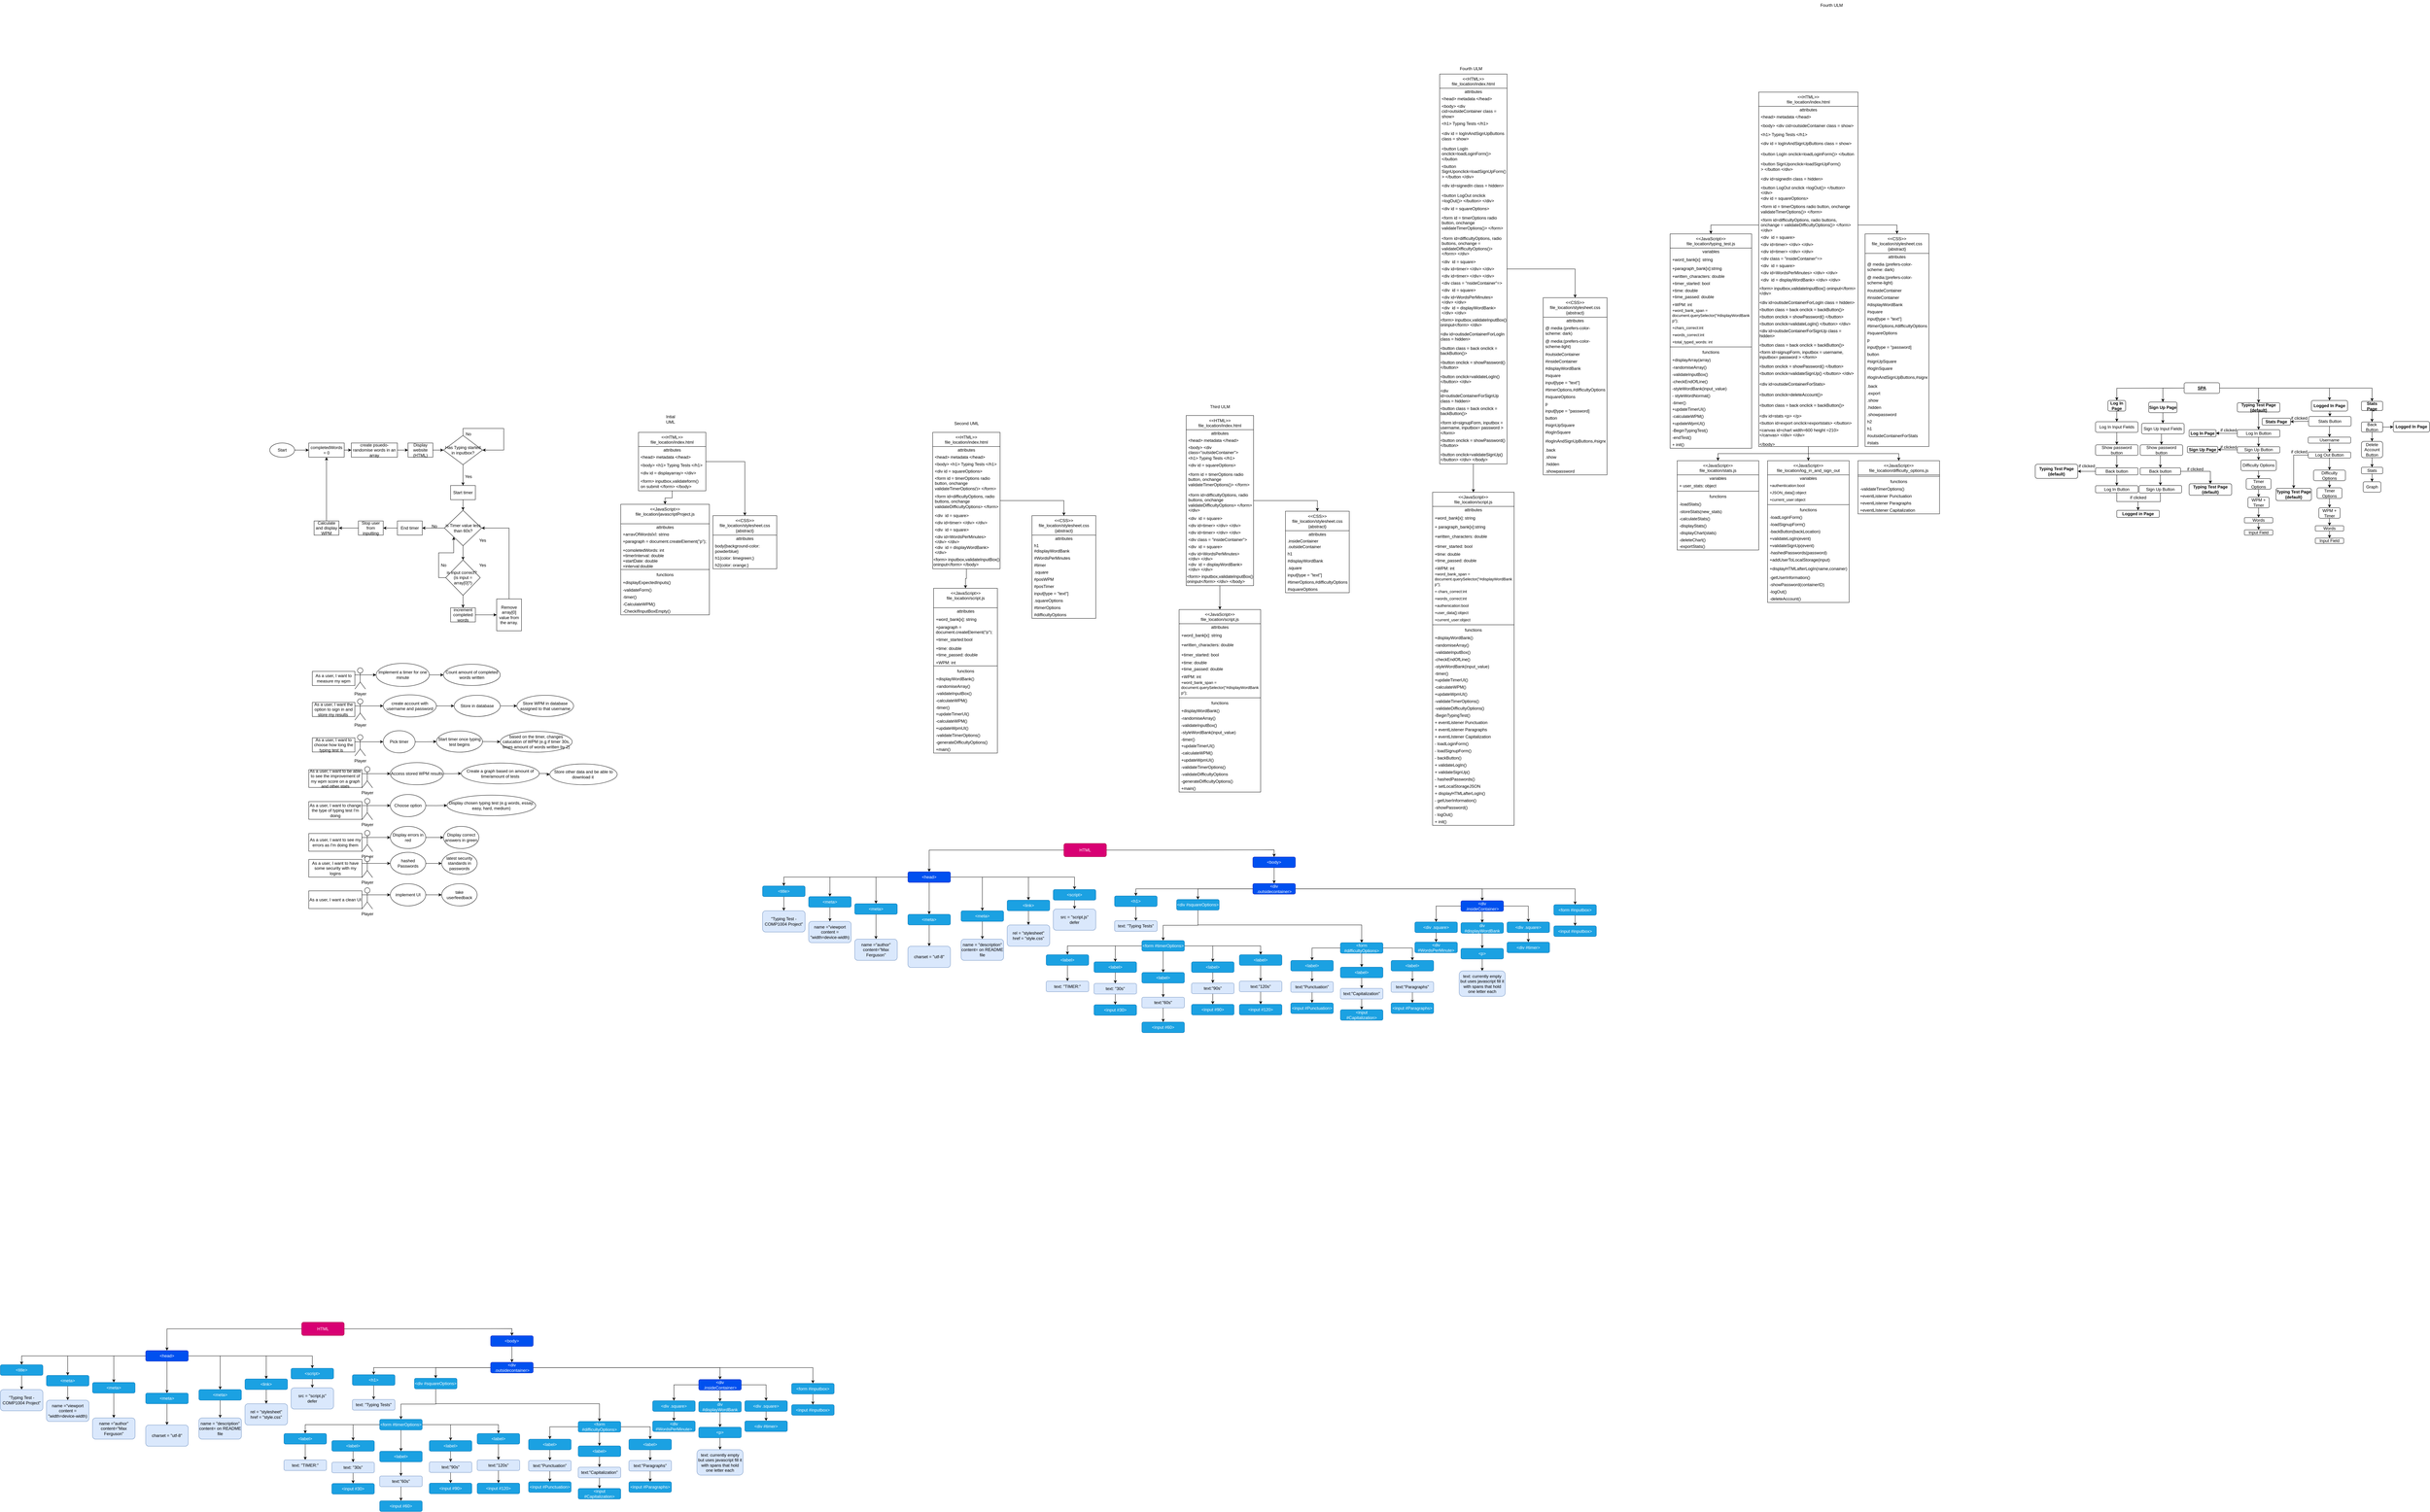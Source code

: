 <mxfile version="24.1.0" type="device">
  <diagram id="C5RBs43oDa-KdzZeNtuy" name="Page-1">
    <mxGraphModel dx="3880" dy="3347" grid="1" gridSize="10" guides="1" tooltips="1" connect="1" arrows="1" fold="1" page="1" pageScale="1" pageWidth="827" pageHeight="1169" math="0" shadow="0">
      <root>
        <mxCell id="WIyWlLk6GJQsqaUBKTNV-0" />
        <mxCell id="WIyWlLk6GJQsqaUBKTNV-1" parent="WIyWlLk6GJQsqaUBKTNV-0" />
        <mxCell id="BUMpz3Wjc4UM3U7FbIUF-25" style="edgeStyle=orthogonalEdgeStyle;rounded=0;orthogonalLoop=1;jettySize=auto;html=1;exitX=1;exitY=0.333;exitDx=0;exitDy=0;exitPerimeter=0;" parent="WIyWlLk6GJQsqaUBKTNV-1" source="BUMpz3Wjc4UM3U7FbIUF-1" target="BUMpz3Wjc4UM3U7FbIUF-18" edge="1">
          <mxGeometry relative="1" as="geometry" />
        </mxCell>
        <mxCell id="BUMpz3Wjc4UM3U7FbIUF-1" value="Player" style="shape=umlActor;verticalLabelPosition=bottom;verticalAlign=top;html=1;outlineConnect=0;" parent="WIyWlLk6GJQsqaUBKTNV-1" vertex="1">
          <mxGeometry x="220" y="724.42" width="30" height="60" as="geometry" />
        </mxCell>
        <mxCell id="BUMpz3Wjc4UM3U7FbIUF-2" value="As a user, I want to measure my wpm" style="rounded=0;whiteSpace=wrap;html=1;" parent="WIyWlLk6GJQsqaUBKTNV-1" vertex="1">
          <mxGeometry x="100" y="734.42" width="120" height="40" as="geometry" />
        </mxCell>
        <mxCell id="BUMpz3Wjc4UM3U7FbIUF-38" style="edgeStyle=orthogonalEdgeStyle;rounded=0;orthogonalLoop=1;jettySize=auto;html=1;exitX=1;exitY=0.333;exitDx=0;exitDy=0;exitPerimeter=0;entryX=0;entryY=0.5;entryDx=0;entryDy=0;" parent="WIyWlLk6GJQsqaUBKTNV-1" source="BUMpz3Wjc4UM3U7FbIUF-14" target="BUMpz3Wjc4UM3U7FbIUF-27" edge="1">
          <mxGeometry relative="1" as="geometry" />
        </mxCell>
        <mxCell id="BUMpz3Wjc4UM3U7FbIUF-14" value="Player" style="shape=umlActor;verticalLabelPosition=bottom;verticalAlign=top;html=1;outlineConnect=0;" parent="WIyWlLk6GJQsqaUBKTNV-1" vertex="1">
          <mxGeometry x="220" y="811.92" width="30" height="60" as="geometry" />
        </mxCell>
        <mxCell id="BUMpz3Wjc4UM3U7FbIUF-22" style="edgeStyle=orthogonalEdgeStyle;rounded=0;orthogonalLoop=1;jettySize=auto;html=1;" parent="WIyWlLk6GJQsqaUBKTNV-1" source="BUMpz3Wjc4UM3U7FbIUF-18" target="BUMpz3Wjc4UM3U7FbIUF-20" edge="1">
          <mxGeometry relative="1" as="geometry" />
        </mxCell>
        <mxCell id="BUMpz3Wjc4UM3U7FbIUF-18" value="Implement a timer for one minute" style="ellipse;whiteSpace=wrap;html=1;" parent="WIyWlLk6GJQsqaUBKTNV-1" vertex="1">
          <mxGeometry x="280" y="711.92" width="150" height="65" as="geometry" />
        </mxCell>
        <mxCell id="BUMpz3Wjc4UM3U7FbIUF-20" value="Count amount of completed words written" style="ellipse;whiteSpace=wrap;html=1;" parent="WIyWlLk6GJQsqaUBKTNV-1" vertex="1">
          <mxGeometry x="470" y="714.42" width="160" height="60" as="geometry" />
        </mxCell>
        <mxCell id="BUMpz3Wjc4UM3U7FbIUF-23" value="As a user, I want the option to sign in and store my results&amp;nbsp;" style="rounded=0;whiteSpace=wrap;html=1;" parent="WIyWlLk6GJQsqaUBKTNV-1" vertex="1">
          <mxGeometry x="100" y="821.92" width="120" height="40" as="geometry" />
        </mxCell>
        <mxCell id="BUMpz3Wjc4UM3U7FbIUF-39" style="edgeStyle=orthogonalEdgeStyle;rounded=0;orthogonalLoop=1;jettySize=auto;html=1;exitX=1;exitY=0.5;exitDx=0;exitDy=0;entryX=0;entryY=0.5;entryDx=0;entryDy=0;" parent="WIyWlLk6GJQsqaUBKTNV-1" source="BUMpz3Wjc4UM3U7FbIUF-27" target="BUMpz3Wjc4UM3U7FbIUF-32" edge="1">
          <mxGeometry relative="1" as="geometry" />
        </mxCell>
        <mxCell id="BUMpz3Wjc4UM3U7FbIUF-27" value="create account with username and password" style="ellipse;whiteSpace=wrap;html=1;" parent="WIyWlLk6GJQsqaUBKTNV-1" vertex="1">
          <mxGeometry x="300" y="800.67" width="150" height="62.5" as="geometry" />
        </mxCell>
        <mxCell id="BUMpz3Wjc4UM3U7FbIUF-41" style="edgeStyle=orthogonalEdgeStyle;rounded=0;orthogonalLoop=1;jettySize=auto;html=1;exitX=1;exitY=0.5;exitDx=0;exitDy=0;entryX=0;entryY=0.5;entryDx=0;entryDy=0;" parent="WIyWlLk6GJQsqaUBKTNV-1" source="BUMpz3Wjc4UM3U7FbIUF-32" target="BUMpz3Wjc4UM3U7FbIUF-34" edge="1">
          <mxGeometry relative="1" as="geometry" />
        </mxCell>
        <mxCell id="BUMpz3Wjc4UM3U7FbIUF-32" value="Store in database" style="ellipse;whiteSpace=wrap;html=1;" parent="WIyWlLk6GJQsqaUBKTNV-1" vertex="1">
          <mxGeometry x="500" y="801.92" width="130" height="60" as="geometry" />
        </mxCell>
        <mxCell id="BUMpz3Wjc4UM3U7FbIUF-34" value="Store WPM in database assigned to that username" style="ellipse;whiteSpace=wrap;html=1;" parent="WIyWlLk6GJQsqaUBKTNV-1" vertex="1">
          <mxGeometry x="677" y="801.92" width="160" height="60" as="geometry" />
        </mxCell>
        <mxCell id="BUMpz3Wjc4UM3U7FbIUF-43" value="As a user, I want to choose how long the typing test is&lt;span style=&quot;white-space: pre;&quot;&gt;&#x9;&lt;/span&gt;" style="rounded=0;whiteSpace=wrap;html=1;" parent="WIyWlLk6GJQsqaUBKTNV-1" vertex="1">
          <mxGeometry x="100" y="921.92" width="120" height="40" as="geometry" />
        </mxCell>
        <mxCell id="BUMpz3Wjc4UM3U7FbIUF-48" style="edgeStyle=orthogonalEdgeStyle;rounded=0;orthogonalLoop=1;jettySize=auto;html=1;exitX=1;exitY=0.333;exitDx=0;exitDy=0;exitPerimeter=0;entryX=0;entryY=0.5;entryDx=0;entryDy=0;" parent="WIyWlLk6GJQsqaUBKTNV-1" source="BUMpz3Wjc4UM3U7FbIUF-49" target="BUMpz3Wjc4UM3U7FbIUF-51" edge="1">
          <mxGeometry relative="1" as="geometry" />
        </mxCell>
        <mxCell id="BUMpz3Wjc4UM3U7FbIUF-49" value="Player" style="shape=umlActor;verticalLabelPosition=bottom;verticalAlign=top;html=1;outlineConnect=0;" parent="WIyWlLk6GJQsqaUBKTNV-1" vertex="1">
          <mxGeometry x="220" y="913.17" width="30" height="60" as="geometry" />
        </mxCell>
        <mxCell id="BUMpz3Wjc4UM3U7FbIUF-50" style="edgeStyle=orthogonalEdgeStyle;rounded=0;orthogonalLoop=1;jettySize=auto;html=1;exitX=1;exitY=0.5;exitDx=0;exitDy=0;entryX=0;entryY=0.5;entryDx=0;entryDy=0;" parent="WIyWlLk6GJQsqaUBKTNV-1" source="BUMpz3Wjc4UM3U7FbIUF-51" target="BUMpz3Wjc4UM3U7FbIUF-53" edge="1">
          <mxGeometry relative="1" as="geometry" />
        </mxCell>
        <mxCell id="BUMpz3Wjc4UM3U7FbIUF-51" value="Pick timer" style="ellipse;whiteSpace=wrap;html=1;" parent="WIyWlLk6GJQsqaUBKTNV-1" vertex="1">
          <mxGeometry x="300" y="901.92" width="90" height="62.5" as="geometry" />
        </mxCell>
        <mxCell id="BUMpz3Wjc4UM3U7FbIUF-52" style="edgeStyle=orthogonalEdgeStyle;rounded=0;orthogonalLoop=1;jettySize=auto;html=1;exitX=1;exitY=0.5;exitDx=0;exitDy=0;entryX=0;entryY=0.5;entryDx=0;entryDy=0;" parent="WIyWlLk6GJQsqaUBKTNV-1" source="BUMpz3Wjc4UM3U7FbIUF-53" target="BUMpz3Wjc4UM3U7FbIUF-54" edge="1">
          <mxGeometry relative="1" as="geometry" />
        </mxCell>
        <mxCell id="BUMpz3Wjc4UM3U7FbIUF-53" value="Start timer once typing test begins" style="ellipse;whiteSpace=wrap;html=1;" parent="WIyWlLk6GJQsqaUBKTNV-1" vertex="1">
          <mxGeometry x="450" y="902.55" width="130" height="60" as="geometry" />
        </mxCell>
        <mxCell id="BUMpz3Wjc4UM3U7FbIUF-54" value="based on the timer, changes calucation of WPM (e.g if timer 30s, times amount of words written by 2)" style="ellipse;whiteSpace=wrap;html=1;" parent="WIyWlLk6GJQsqaUBKTNV-1" vertex="1">
          <mxGeometry x="630" y="903.8" width="203" height="58.75" as="geometry" />
        </mxCell>
        <mxCell id="BUMpz3Wjc4UM3U7FbIUF-55" value="As a user, I want to be able to see the improvement of my wpm score on a graph and other stats" style="rounded=0;whiteSpace=wrap;html=1;" parent="WIyWlLk6GJQsqaUBKTNV-1" vertex="1">
          <mxGeometry x="90" y="1011.92" width="150" height="50" as="geometry" />
        </mxCell>
        <mxCell id="BUMpz3Wjc4UM3U7FbIUF-56" style="edgeStyle=orthogonalEdgeStyle;rounded=0;orthogonalLoop=1;jettySize=auto;html=1;exitX=1;exitY=0.333;exitDx=0;exitDy=0;exitPerimeter=0;entryX=0;entryY=0.5;entryDx=0;entryDy=0;" parent="WIyWlLk6GJQsqaUBKTNV-1" source="BUMpz3Wjc4UM3U7FbIUF-57" target="BUMpz3Wjc4UM3U7FbIUF-59" edge="1">
          <mxGeometry relative="1" as="geometry" />
        </mxCell>
        <mxCell id="BUMpz3Wjc4UM3U7FbIUF-57" value="Player" style="shape=umlActor;verticalLabelPosition=bottom;verticalAlign=top;html=1;outlineConnect=0;" parent="WIyWlLk6GJQsqaUBKTNV-1" vertex="1">
          <mxGeometry x="240" y="1003.17" width="30" height="60" as="geometry" />
        </mxCell>
        <mxCell id="BUMpz3Wjc4UM3U7FbIUF-58" style="edgeStyle=orthogonalEdgeStyle;rounded=0;orthogonalLoop=1;jettySize=auto;html=1;exitX=1;exitY=0.5;exitDx=0;exitDy=0;entryX=0;entryY=0.5;entryDx=0;entryDy=0;" parent="WIyWlLk6GJQsqaUBKTNV-1" source="BUMpz3Wjc4UM3U7FbIUF-59" target="BUMpz3Wjc4UM3U7FbIUF-61" edge="1">
          <mxGeometry relative="1" as="geometry" />
        </mxCell>
        <mxCell id="BUMpz3Wjc4UM3U7FbIUF-59" value="Access stored WPM results" style="ellipse;whiteSpace=wrap;html=1;" parent="WIyWlLk6GJQsqaUBKTNV-1" vertex="1">
          <mxGeometry x="320" y="991.92" width="150" height="62.5" as="geometry" />
        </mxCell>
        <mxCell id="p8AzCGmUNy0oauTD-zlE-71" style="edgeStyle=orthogonalEdgeStyle;rounded=0;orthogonalLoop=1;jettySize=auto;html=1;entryX=0;entryY=0.5;entryDx=0;entryDy=0;" parent="WIyWlLk6GJQsqaUBKTNV-1" source="BUMpz3Wjc4UM3U7FbIUF-61" target="p8AzCGmUNy0oauTD-zlE-70" edge="1">
          <mxGeometry relative="1" as="geometry" />
        </mxCell>
        <mxCell id="BUMpz3Wjc4UM3U7FbIUF-61" value="Create a graph based on amount of time/amount of tests" style="ellipse;whiteSpace=wrap;html=1;" parent="WIyWlLk6GJQsqaUBKTNV-1" vertex="1">
          <mxGeometry x="520" y="993.17" width="220" height="58.75" as="geometry" />
        </mxCell>
        <mxCell id="BUMpz3Wjc4UM3U7FbIUF-63" value="As a user, I want to change the type of typing test I&#39;m doing" style="rounded=0;whiteSpace=wrap;html=1;" parent="WIyWlLk6GJQsqaUBKTNV-1" vertex="1">
          <mxGeometry x="90" y="1101.92" width="150" height="50" as="geometry" />
        </mxCell>
        <mxCell id="BUMpz3Wjc4UM3U7FbIUF-64" style="edgeStyle=orthogonalEdgeStyle;rounded=0;orthogonalLoop=1;jettySize=auto;html=1;exitX=1;exitY=0.333;exitDx=0;exitDy=0;exitPerimeter=0;entryX=0;entryY=0.5;entryDx=0;entryDy=0;" parent="WIyWlLk6GJQsqaUBKTNV-1" source="BUMpz3Wjc4UM3U7FbIUF-65" target="BUMpz3Wjc4UM3U7FbIUF-67" edge="1">
          <mxGeometry relative="1" as="geometry" />
        </mxCell>
        <mxCell id="BUMpz3Wjc4UM3U7FbIUF-65" value="Player" style="shape=umlActor;verticalLabelPosition=bottom;verticalAlign=top;html=1;outlineConnect=0;" parent="WIyWlLk6GJQsqaUBKTNV-1" vertex="1">
          <mxGeometry x="240" y="1093.17" width="30" height="60" as="geometry" />
        </mxCell>
        <mxCell id="BUMpz3Wjc4UM3U7FbIUF-66" style="edgeStyle=orthogonalEdgeStyle;rounded=0;orthogonalLoop=1;jettySize=auto;html=1;exitX=1;exitY=0.5;exitDx=0;exitDy=0;entryX=0;entryY=0.5;entryDx=0;entryDy=0;" parent="WIyWlLk6GJQsqaUBKTNV-1" source="BUMpz3Wjc4UM3U7FbIUF-67" target="BUMpz3Wjc4UM3U7FbIUF-68" edge="1">
          <mxGeometry relative="1" as="geometry" />
        </mxCell>
        <mxCell id="BUMpz3Wjc4UM3U7FbIUF-67" value="Choose option" style="ellipse;whiteSpace=wrap;html=1;" parent="WIyWlLk6GJQsqaUBKTNV-1" vertex="1">
          <mxGeometry x="320" y="1081.92" width="100" height="62.5" as="geometry" />
        </mxCell>
        <mxCell id="BUMpz3Wjc4UM3U7FbIUF-68" value="Display chosen typing test (e.g words, essay, easy, hard, medium)" style="ellipse;whiteSpace=wrap;html=1;" parent="WIyWlLk6GJQsqaUBKTNV-1" vertex="1">
          <mxGeometry x="480" y="1083.8" width="250" height="58.12" as="geometry" />
        </mxCell>
        <mxCell id="BUMpz3Wjc4UM3U7FbIUF-69" value="As a user, I want to see my errors as I&#39;m doing them" style="rounded=0;whiteSpace=wrap;html=1;" parent="WIyWlLk6GJQsqaUBKTNV-1" vertex="1">
          <mxGeometry x="90" y="1191.92" width="150" height="50" as="geometry" />
        </mxCell>
        <mxCell id="BUMpz3Wjc4UM3U7FbIUF-70" style="edgeStyle=orthogonalEdgeStyle;rounded=0;orthogonalLoop=1;jettySize=auto;html=1;exitX=1;exitY=0.333;exitDx=0;exitDy=0;exitPerimeter=0;entryX=0;entryY=0.5;entryDx=0;entryDy=0;" parent="WIyWlLk6GJQsqaUBKTNV-1" source="BUMpz3Wjc4UM3U7FbIUF-71" target="BUMpz3Wjc4UM3U7FbIUF-73" edge="1">
          <mxGeometry relative="1" as="geometry" />
        </mxCell>
        <mxCell id="BUMpz3Wjc4UM3U7FbIUF-71" value="Player" style="shape=umlActor;verticalLabelPosition=bottom;verticalAlign=top;html=1;outlineConnect=0;" parent="WIyWlLk6GJQsqaUBKTNV-1" vertex="1">
          <mxGeometry x="240" y="1183.17" width="30" height="60" as="geometry" />
        </mxCell>
        <mxCell id="7abeuHy95Z2ws_VJC6v6-0" style="edgeStyle=orthogonalEdgeStyle;rounded=0;orthogonalLoop=1;jettySize=auto;html=1;entryX=0;entryY=0.5;entryDx=0;entryDy=0;" parent="WIyWlLk6GJQsqaUBKTNV-1" source="BUMpz3Wjc4UM3U7FbIUF-73" target="7abeuHy95Z2ws_VJC6v6-1" edge="1">
          <mxGeometry relative="1" as="geometry">
            <mxPoint x="470.0" y="1203.17" as="targetPoint" />
          </mxGeometry>
        </mxCell>
        <mxCell id="BUMpz3Wjc4UM3U7FbIUF-73" value="Display errors in red" style="ellipse;whiteSpace=wrap;html=1;" parent="WIyWlLk6GJQsqaUBKTNV-1" vertex="1">
          <mxGeometry x="320" y="1171.92" width="100" height="62.5" as="geometry" />
        </mxCell>
        <mxCell id="BUMpz3Wjc4UM3U7FbIUF-176" style="edgeStyle=orthogonalEdgeStyle;rounded=0;orthogonalLoop=1;jettySize=auto;html=1;entryX=0;entryY=0.5;entryDx=0;entryDy=0;" parent="WIyWlLk6GJQsqaUBKTNV-1" source="BUMpz3Wjc4UM3U7FbIUF-177" target="BUMpz3Wjc4UM3U7FbIUF-194" edge="1">
          <mxGeometry relative="1" as="geometry" />
        </mxCell>
        <mxCell id="BUMpz3Wjc4UM3U7FbIUF-177" value="Start" style="ellipse;whiteSpace=wrap;html=1;" parent="WIyWlLk6GJQsqaUBKTNV-1" vertex="1">
          <mxGeometry x="-20" y="90" width="70" height="40" as="geometry" />
        </mxCell>
        <mxCell id="BUMpz3Wjc4UM3U7FbIUF-178" style="edgeStyle=orthogonalEdgeStyle;rounded=0;orthogonalLoop=1;jettySize=auto;html=1;entryX=0.5;entryY=0;entryDx=0;entryDy=0;" parent="WIyWlLk6GJQsqaUBKTNV-1" source="BUMpz3Wjc4UM3U7FbIUF-179" target="BUMpz3Wjc4UM3U7FbIUF-185" edge="1">
          <mxGeometry relative="1" as="geometry" />
        </mxCell>
        <mxCell id="BUMpz3Wjc4UM3U7FbIUF-179" value="Has Typing started in inputbox?" style="rhombus;whiteSpace=wrap;html=1;" parent="WIyWlLk6GJQsqaUBKTNV-1" vertex="1">
          <mxGeometry x="470" y="68.75" width="110" height="82.5" as="geometry" />
        </mxCell>
        <mxCell id="BUMpz3Wjc4UM3U7FbIUF-180" style="edgeStyle=orthogonalEdgeStyle;rounded=0;orthogonalLoop=1;jettySize=auto;html=1;entryX=0;entryY=0.5;entryDx=0;entryDy=0;" parent="WIyWlLk6GJQsqaUBKTNV-1" source="BUMpz3Wjc4UM3U7FbIUF-181" target="BUMpz3Wjc4UM3U7FbIUF-179" edge="1">
          <mxGeometry relative="1" as="geometry" />
        </mxCell>
        <mxCell id="BUMpz3Wjc4UM3U7FbIUF-181" value="Display website (HTML)" style="rounded=0;whiteSpace=wrap;html=1;" parent="WIyWlLk6GJQsqaUBKTNV-1" vertex="1">
          <mxGeometry x="370" y="90" width="70" height="40" as="geometry" />
        </mxCell>
        <mxCell id="BUMpz3Wjc4UM3U7FbIUF-182" style="edgeStyle=orthogonalEdgeStyle;rounded=0;orthogonalLoop=1;jettySize=auto;html=1;" parent="WIyWlLk6GJQsqaUBKTNV-1" source="BUMpz3Wjc4UM3U7FbIUF-183" target="BUMpz3Wjc4UM3U7FbIUF-181" edge="1">
          <mxGeometry relative="1" as="geometry" />
        </mxCell>
        <mxCell id="BUMpz3Wjc4UM3U7FbIUF-183" value="create psuedo-randomise words in an array" style="rounded=0;whiteSpace=wrap;html=1;" parent="WIyWlLk6GJQsqaUBKTNV-1" vertex="1">
          <mxGeometry x="210" y="90" width="130" height="40" as="geometry" />
        </mxCell>
        <mxCell id="BUMpz3Wjc4UM3U7FbIUF-184" style="edgeStyle=orthogonalEdgeStyle;rounded=0;orthogonalLoop=1;jettySize=auto;html=1;entryX=0.5;entryY=0;entryDx=0;entryDy=0;" parent="WIyWlLk6GJQsqaUBKTNV-1" source="BUMpz3Wjc4UM3U7FbIUF-185" target="BUMpz3Wjc4UM3U7FbIUF-197" edge="1">
          <mxGeometry relative="1" as="geometry" />
        </mxCell>
        <mxCell id="BUMpz3Wjc4UM3U7FbIUF-185" value="Start timer" style="rounded=0;whiteSpace=wrap;html=1;" parent="WIyWlLk6GJQsqaUBKTNV-1" vertex="1">
          <mxGeometry x="490" y="210" width="70" height="40" as="geometry" />
        </mxCell>
        <mxCell id="BUMpz3Wjc4UM3U7FbIUF-186" style="edgeStyle=orthogonalEdgeStyle;rounded=0;orthogonalLoop=1;jettySize=auto;html=1;entryX=0.5;entryY=0;entryDx=0;entryDy=0;" parent="WIyWlLk6GJQsqaUBKTNV-1" source="BUMpz3Wjc4UM3U7FbIUF-188" target="BUMpz3Wjc4UM3U7FbIUF-190" edge="1">
          <mxGeometry relative="1" as="geometry" />
        </mxCell>
        <mxCell id="BUMpz3Wjc4UM3U7FbIUF-187" style="edgeStyle=orthogonalEdgeStyle;rounded=0;orthogonalLoop=1;jettySize=auto;html=1;exitX=0;exitY=0.5;exitDx=0;exitDy=0;entryX=0;entryY=1;entryDx=0;entryDy=0;" parent="WIyWlLk6GJQsqaUBKTNV-1" source="BUMpz3Wjc4UM3U7FbIUF-188" target="BUMpz3Wjc4UM3U7FbIUF-197" edge="1">
          <mxGeometry relative="1" as="geometry" />
        </mxCell>
        <mxCell id="BUMpz3Wjc4UM3U7FbIUF-188" value="is input correct?&amp;nbsp;&amp;nbsp;&lt;br&gt;(is input = array[0]?)" style="rhombus;whiteSpace=wrap;html=1;" parent="WIyWlLk6GJQsqaUBKTNV-1" vertex="1">
          <mxGeometry x="476.25" y="420" width="97.5" height="100" as="geometry" />
        </mxCell>
        <mxCell id="BUMpz3Wjc4UM3U7FbIUF-189" style="edgeStyle=orthogonalEdgeStyle;rounded=0;orthogonalLoop=1;jettySize=auto;html=1;entryX=0;entryY=0.5;entryDx=0;entryDy=0;" parent="WIyWlLk6GJQsqaUBKTNV-1" source="BUMpz3Wjc4UM3U7FbIUF-190" target="BUMpz3Wjc4UM3U7FbIUF-192" edge="1">
          <mxGeometry relative="1" as="geometry">
            <mxPoint x="630" y="575" as="targetPoint" />
          </mxGeometry>
        </mxCell>
        <mxCell id="BUMpz3Wjc4UM3U7FbIUF-190" value="increment completed words&lt;br&gt;" style="rounded=0;whiteSpace=wrap;html=1;" parent="WIyWlLk6GJQsqaUBKTNV-1" vertex="1">
          <mxGeometry x="490" y="555" width="70" height="40" as="geometry" />
        </mxCell>
        <mxCell id="BUMpz3Wjc4UM3U7FbIUF-191" style="edgeStyle=orthogonalEdgeStyle;rounded=0;orthogonalLoop=1;jettySize=auto;html=1;entryX=1;entryY=0.5;entryDx=0;entryDy=0;" parent="WIyWlLk6GJQsqaUBKTNV-1" source="BUMpz3Wjc4UM3U7FbIUF-192" target="BUMpz3Wjc4UM3U7FbIUF-197" edge="1">
          <mxGeometry relative="1" as="geometry">
            <Array as="points">
              <mxPoint x="655" y="330" />
            </Array>
          </mxGeometry>
        </mxCell>
        <mxCell id="BUMpz3Wjc4UM3U7FbIUF-192" value="Remove array[0] value from the array." style="rounded=0;whiteSpace=wrap;html=1;" parent="WIyWlLk6GJQsqaUBKTNV-1" vertex="1">
          <mxGeometry x="620" y="530" width="70" height="90" as="geometry" />
        </mxCell>
        <mxCell id="BUMpz3Wjc4UM3U7FbIUF-193" style="edgeStyle=orthogonalEdgeStyle;rounded=0;orthogonalLoop=1;jettySize=auto;html=1;entryX=0;entryY=0.5;entryDx=0;entryDy=0;" parent="WIyWlLk6GJQsqaUBKTNV-1" source="BUMpz3Wjc4UM3U7FbIUF-194" target="BUMpz3Wjc4UM3U7FbIUF-183" edge="1">
          <mxGeometry relative="1" as="geometry" />
        </mxCell>
        <mxCell id="BUMpz3Wjc4UM3U7FbIUF-194" value="completedWords = 0" style="rounded=0;whiteSpace=wrap;html=1;" parent="WIyWlLk6GJQsqaUBKTNV-1" vertex="1">
          <mxGeometry x="90" y="90" width="100" height="40" as="geometry" />
        </mxCell>
        <mxCell id="BUMpz3Wjc4UM3U7FbIUF-195" style="edgeStyle=orthogonalEdgeStyle;rounded=0;orthogonalLoop=1;jettySize=auto;html=1;" parent="WIyWlLk6GJQsqaUBKTNV-1" source="BUMpz3Wjc4UM3U7FbIUF-197" target="BUMpz3Wjc4UM3U7FbIUF-188" edge="1">
          <mxGeometry relative="1" as="geometry" />
        </mxCell>
        <mxCell id="BUMpz3Wjc4UM3U7FbIUF-196" style="edgeStyle=orthogonalEdgeStyle;rounded=0;orthogonalLoop=1;jettySize=auto;html=1;entryX=1;entryY=0.5;entryDx=0;entryDy=0;" parent="WIyWlLk6GJQsqaUBKTNV-1" source="BUMpz3Wjc4UM3U7FbIUF-197" target="BUMpz3Wjc4UM3U7FbIUF-204" edge="1">
          <mxGeometry relative="1" as="geometry">
            <mxPoint x="410" y="330" as="targetPoint" />
          </mxGeometry>
        </mxCell>
        <mxCell id="BUMpz3Wjc4UM3U7FbIUF-197" value="is Timer value less than 60s?" style="rhombus;whiteSpace=wrap;html=1;" parent="WIyWlLk6GJQsqaUBKTNV-1" vertex="1">
          <mxGeometry x="472.5" y="280" width="105" height="100" as="geometry" />
        </mxCell>
        <mxCell id="BUMpz3Wjc4UM3U7FbIUF-198" value="Yes" style="text;html=1;align=center;verticalAlign=middle;resizable=0;points=[];autosize=1;strokeColor=none;fillColor=none;" parent="WIyWlLk6GJQsqaUBKTNV-1" vertex="1">
          <mxGeometry x="520" y="170" width="40" height="30" as="geometry" />
        </mxCell>
        <mxCell id="BUMpz3Wjc4UM3U7FbIUF-199" value="No" style="text;html=1;align=center;verticalAlign=middle;resizable=0;points=[];autosize=1;strokeColor=none;fillColor=none;" parent="WIyWlLk6GJQsqaUBKTNV-1" vertex="1">
          <mxGeometry x="520" y="50" width="40" height="30" as="geometry" />
        </mxCell>
        <mxCell id="BUMpz3Wjc4UM3U7FbIUF-200" value="Yes" style="text;html=1;align=center;verticalAlign=middle;resizable=0;points=[];autosize=1;strokeColor=none;fillColor=none;" parent="WIyWlLk6GJQsqaUBKTNV-1" vertex="1">
          <mxGeometry x="560" y="350" width="40" height="30" as="geometry" />
        </mxCell>
        <mxCell id="BUMpz3Wjc4UM3U7FbIUF-201" value="Yes" style="text;html=1;align=center;verticalAlign=middle;resizable=0;points=[];autosize=1;strokeColor=none;fillColor=none;" parent="WIyWlLk6GJQsqaUBKTNV-1" vertex="1">
          <mxGeometry x="560" y="420" width="40" height="30" as="geometry" />
        </mxCell>
        <mxCell id="BUMpz3Wjc4UM3U7FbIUF-202" style="edgeStyle=orthogonalEdgeStyle;rounded=0;orthogonalLoop=1;jettySize=auto;html=1;entryX=1;entryY=0.5;entryDx=0;entryDy=0;" parent="WIyWlLk6GJQsqaUBKTNV-1" source="BUMpz3Wjc4UM3U7FbIUF-179" target="BUMpz3Wjc4UM3U7FbIUF-179" edge="1">
          <mxGeometry relative="1" as="geometry">
            <Array as="points">
              <mxPoint x="525" y="49" />
              <mxPoint x="640" y="49" />
              <mxPoint x="640" y="110" />
            </Array>
          </mxGeometry>
        </mxCell>
        <mxCell id="BUMpz3Wjc4UM3U7FbIUF-203" style="edgeStyle=orthogonalEdgeStyle;rounded=0;orthogonalLoop=1;jettySize=auto;html=1;" parent="WIyWlLk6GJQsqaUBKTNV-1" source="BUMpz3Wjc4UM3U7FbIUF-204" edge="1">
          <mxGeometry relative="1" as="geometry">
            <mxPoint x="300" y="330" as="targetPoint" />
          </mxGeometry>
        </mxCell>
        <mxCell id="BUMpz3Wjc4UM3U7FbIUF-204" value="End timer" style="rounded=0;whiteSpace=wrap;html=1;" parent="WIyWlLk6GJQsqaUBKTNV-1" vertex="1">
          <mxGeometry x="340" y="310" width="70" height="40" as="geometry" />
        </mxCell>
        <mxCell id="BUMpz3Wjc4UM3U7FbIUF-205" style="edgeStyle=orthogonalEdgeStyle;rounded=0;orthogonalLoop=1;jettySize=auto;html=1;entryX=1;entryY=0.5;entryDx=0;entryDy=0;" parent="WIyWlLk6GJQsqaUBKTNV-1" source="BUMpz3Wjc4UM3U7FbIUF-206" target="BUMpz3Wjc4UM3U7FbIUF-209" edge="1">
          <mxGeometry relative="1" as="geometry">
            <mxPoint x="170" y="330" as="targetPoint" />
          </mxGeometry>
        </mxCell>
        <mxCell id="BUMpz3Wjc4UM3U7FbIUF-206" value="Stop user from inputting" style="rounded=0;whiteSpace=wrap;html=1;" parent="WIyWlLk6GJQsqaUBKTNV-1" vertex="1">
          <mxGeometry x="230" y="310" width="70" height="40" as="geometry" />
        </mxCell>
        <mxCell id="BUMpz3Wjc4UM3U7FbIUF-207" value="No" style="text;html=1;align=center;verticalAlign=middle;resizable=0;points=[];autosize=1;strokeColor=none;fillColor=none;" parent="WIyWlLk6GJQsqaUBKTNV-1" vertex="1">
          <mxGeometry x="450" y="420" width="40" height="30" as="geometry" />
        </mxCell>
        <mxCell id="BUMpz3Wjc4UM3U7FbIUF-208" value="No" style="text;html=1;align=center;verticalAlign=middle;resizable=0;points=[];autosize=1;strokeColor=none;fillColor=none;" parent="WIyWlLk6GJQsqaUBKTNV-1" vertex="1">
          <mxGeometry x="424" y="310" width="40" height="30" as="geometry" />
        </mxCell>
        <mxCell id="BUMpz3Wjc4UM3U7FbIUF-209" value="Calculate and display WPM" style="rounded=0;whiteSpace=wrap;html=1;" parent="WIyWlLk6GJQsqaUBKTNV-1" vertex="1">
          <mxGeometry x="105" y="310" width="70" height="40" as="geometry" />
        </mxCell>
        <mxCell id="BUMpz3Wjc4UM3U7FbIUF-210" style="edgeStyle=orthogonalEdgeStyle;rounded=0;orthogonalLoop=1;jettySize=auto;html=1;entryX=0.5;entryY=1;entryDx=0;entryDy=0;" parent="WIyWlLk6GJQsqaUBKTNV-1" source="BUMpz3Wjc4UM3U7FbIUF-209" target="BUMpz3Wjc4UM3U7FbIUF-194" edge="1">
          <mxGeometry relative="1" as="geometry" />
        </mxCell>
        <mxCell id="BUMpz3Wjc4UM3U7FbIUF-252" style="edgeStyle=orthogonalEdgeStyle;rounded=0;orthogonalLoop=1;jettySize=auto;html=1;entryX=0.5;entryY=0;entryDx=0;entryDy=0;" parent="WIyWlLk6GJQsqaUBKTNV-1" source="BUMpz3Wjc4UM3U7FbIUF-211" target="BUMpz3Wjc4UM3U7FbIUF-242" edge="1">
          <mxGeometry relative="1" as="geometry" />
        </mxCell>
        <mxCell id="BUMpz3Wjc4UM3U7FbIUF-253" style="edgeStyle=orthogonalEdgeStyle;rounded=0;orthogonalLoop=1;jettySize=auto;html=1;entryX=0.5;entryY=0;entryDx=0;entryDy=0;" parent="WIyWlLk6GJQsqaUBKTNV-1" source="BUMpz3Wjc4UM3U7FbIUF-211" target="BUMpz3Wjc4UM3U7FbIUF-224" edge="1">
          <mxGeometry relative="1" as="geometry" />
        </mxCell>
        <mxCell id="BUMpz3Wjc4UM3U7FbIUF-211" value="&amp;lt;&amp;lt;HTML&amp;gt;&amp;gt;&lt;br&gt;file_location/index.html" style="swimlane;fontStyle=0;align=center;verticalAlign=top;childLayout=stackLayout;horizontal=1;startSize=40;horizontalStack=0;resizeParent=1;resizeParentMax=0;resizeLast=0;collapsible=0;marginBottom=0;html=1;whiteSpace=wrap;" parent="WIyWlLk6GJQsqaUBKTNV-1" vertex="1">
          <mxGeometry x="1020" y="60" width="190" height="165" as="geometry" />
        </mxCell>
        <mxCell id="BUMpz3Wjc4UM3U7FbIUF-212" value="attributes" style="text;html=1;strokeColor=none;fillColor=none;align=center;verticalAlign=middle;spacingLeft=4;spacingRight=4;overflow=hidden;rotatable=0;points=[[0,0.5],[1,0.5]];portConstraint=eastwest;whiteSpace=wrap;" parent="BUMpz3Wjc4UM3U7FbIUF-211" vertex="1">
          <mxGeometry y="40" width="190" height="20" as="geometry" />
        </mxCell>
        <mxCell id="BUMpz3Wjc4UM3U7FbIUF-213" value="&amp;lt;head&amp;gt; metadata &amp;lt;/head&amp;gt;" style="text;html=1;strokeColor=none;fillColor=none;align=left;verticalAlign=middle;spacingLeft=4;spacingRight=4;overflow=hidden;rotatable=0;points=[[0,0.5],[1,0.5]];portConstraint=eastwest;whiteSpace=wrap;" parent="BUMpz3Wjc4UM3U7FbIUF-211" vertex="1">
          <mxGeometry y="60" width="190" height="20" as="geometry" />
        </mxCell>
        <mxCell id="BUMpz3Wjc4UM3U7FbIUF-215" value="&amp;lt;body&amp;gt; &amp;lt;h1&amp;gt; Typing Tests &amp;lt;/h1&amp;gt;&lt;br&gt;" style="text;html=1;strokeColor=none;fillColor=none;align=left;verticalAlign=middle;spacingLeft=4;spacingRight=4;overflow=hidden;rotatable=0;points=[[0,0.5],[1,0.5]];portConstraint=eastwest;whiteSpace=wrap;" parent="BUMpz3Wjc4UM3U7FbIUF-211" vertex="1">
          <mxGeometry y="80" width="190" height="25" as="geometry" />
        </mxCell>
        <mxCell id="BUMpz3Wjc4UM3U7FbIUF-221" value="&amp;lt;div id = displayarray&amp;gt; &amp;lt;/div&amp;gt;" style="text;html=1;strokeColor=none;fillColor=none;align=left;verticalAlign=middle;spacingLeft=4;spacingRight=4;overflow=hidden;rotatable=0;points=[[0,0.5],[1,0.5]];portConstraint=eastwest;whiteSpace=wrap;" parent="BUMpz3Wjc4UM3U7FbIUF-211" vertex="1">
          <mxGeometry y="105" width="190" height="20" as="geometry" />
        </mxCell>
        <mxCell id="BUMpz3Wjc4UM3U7FbIUF-222" value="&amp;lt;form&amp;gt; inputbox,validateform() on submit &amp;lt;/form&amp;gt; &amp;lt;/body&amp;gt;" style="text;html=1;strokeColor=none;fillColor=none;align=left;verticalAlign=middle;spacingLeft=4;spacingRight=4;overflow=hidden;rotatable=0;points=[[0,0.5],[1,0.5]];portConstraint=eastwest;whiteSpace=wrap;" parent="BUMpz3Wjc4UM3U7FbIUF-211" vertex="1">
          <mxGeometry y="125" width="190" height="40" as="geometry" />
        </mxCell>
        <mxCell id="BUMpz3Wjc4UM3U7FbIUF-224" value="&amp;lt;&amp;lt;JavaScript&amp;gt;&amp;gt;&lt;br&gt;file_location/javascriptProject.js" style="swimlane;fontStyle=0;align=center;verticalAlign=top;childLayout=stackLayout;horizontal=1;startSize=55;horizontalStack=0;resizeParent=1;resizeParentMax=0;resizeLast=0;collapsible=0;marginBottom=0;html=1;whiteSpace=wrap;" parent="WIyWlLk6GJQsqaUBKTNV-1" vertex="1">
          <mxGeometry x="970" y="263" width="250" height="312" as="geometry" />
        </mxCell>
        <mxCell id="BUMpz3Wjc4UM3U7FbIUF-225" value="attributes" style="text;html=1;strokeColor=none;fillColor=none;align=center;verticalAlign=middle;spacingLeft=4;spacingRight=4;overflow=hidden;rotatable=0;points=[[0,0.5],[1,0.5]];portConstraint=eastwest;whiteSpace=wrap;" parent="BUMpz3Wjc4UM3U7FbIUF-224" vertex="1">
          <mxGeometry y="55" width="250" height="20" as="geometry" />
        </mxCell>
        <mxCell id="BUMpz3Wjc4UM3U7FbIUF-228" value="+arrayOfWords[x]: string" style="text;html=1;strokeColor=none;fillColor=none;align=left;verticalAlign=middle;spacingLeft=4;spacingRight=4;overflow=hidden;rotatable=0;points=[[0,0.5],[1,0.5]];portConstraint=eastwest;whiteSpace=wrap;" parent="BUMpz3Wjc4UM3U7FbIUF-224" vertex="1">
          <mxGeometry y="75" width="250" height="15" as="geometry" />
        </mxCell>
        <mxCell id="BUMpz3Wjc4UM3U7FbIUF-255" value="+paragraph = document.createElement(&quot;p&quot;);" style="text;html=1;strokeColor=none;fillColor=none;align=left;verticalAlign=middle;spacingLeft=4;spacingRight=4;overflow=hidden;rotatable=0;points=[[0,0.5],[1,0.5]];portConstraint=eastwest;whiteSpace=wrap;" parent="BUMpz3Wjc4UM3U7FbIUF-224" vertex="1">
          <mxGeometry y="90" width="250" height="30" as="geometry" />
        </mxCell>
        <mxCell id="BUMpz3Wjc4UM3U7FbIUF-232" value="+completedWords: int" style="text;html=1;strokeColor=none;fillColor=none;align=left;verticalAlign=middle;spacingLeft=4;spacingRight=4;overflow=hidden;rotatable=0;points=[[0,0.5],[1,0.5]];portConstraint=eastwest;whiteSpace=wrap;" parent="BUMpz3Wjc4UM3U7FbIUF-224" vertex="1">
          <mxGeometry y="120" width="250" height="15" as="geometry" />
        </mxCell>
        <mxCell id="BUMpz3Wjc4UM3U7FbIUF-234" value="+timerInterval: double" style="text;html=1;strokeColor=none;fillColor=none;align=left;verticalAlign=middle;spacingLeft=4;spacingRight=4;overflow=hidden;rotatable=0;points=[[0,0.5],[1,0.5]];portConstraint=eastwest;whiteSpace=wrap;" parent="BUMpz3Wjc4UM3U7FbIUF-224" vertex="1">
          <mxGeometry y="135" width="250" height="15" as="geometry" />
        </mxCell>
        <mxCell id="BUMpz3Wjc4UM3U7FbIUF-235" value="+startDate: double" style="text;html=1;strokeColor=none;fillColor=none;align=left;verticalAlign=middle;spacingLeft=4;spacingRight=4;overflow=hidden;rotatable=0;points=[[0,0.5],[1,0.5]];portConstraint=eastwest;whiteSpace=wrap;" parent="BUMpz3Wjc4UM3U7FbIUF-224" vertex="1">
          <mxGeometry y="150" width="250" height="15" as="geometry" />
        </mxCell>
        <mxCell id="BUMpz3Wjc4UM3U7FbIUF-237" value="+interval:double" style="text;html=1;strokeColor=none;fillColor=none;align=left;verticalAlign=middle;spacingLeft=4;spacingRight=4;overflow=hidden;rotatable=0;points=[[0,0.5],[1,0.5]];portConstraint=eastwest;whiteSpace=wrap;" parent="BUMpz3Wjc4UM3U7FbIUF-224" vertex="1">
          <mxGeometry y="165" width="250" height="15" as="geometry" />
        </mxCell>
        <mxCell id="BUMpz3Wjc4UM3U7FbIUF-229" value="" style="line;strokeWidth=1;fillColor=none;align=left;verticalAlign=middle;spacingTop=-1;spacingLeft=3;spacingRight=3;rotatable=0;labelPosition=right;points=[];portConstraint=eastwest;" parent="BUMpz3Wjc4UM3U7FbIUF-224" vertex="1">
          <mxGeometry y="180" width="250" height="8" as="geometry" />
        </mxCell>
        <mxCell id="BUMpz3Wjc4UM3U7FbIUF-230" value="functions" style="text;html=1;strokeColor=none;fillColor=none;align=center;verticalAlign=middle;spacingLeft=4;spacingRight=4;overflow=hidden;rotatable=0;points=[[0,0.5],[1,0.5]];portConstraint=eastwest;whiteSpace=wrap;" parent="BUMpz3Wjc4UM3U7FbIUF-224" vertex="1">
          <mxGeometry y="188" width="250" height="22" as="geometry" />
        </mxCell>
        <mxCell id="BUMpz3Wjc4UM3U7FbIUF-231" value="+displayExpectedInputs()" style="text;html=1;strokeColor=none;fillColor=none;align=left;verticalAlign=middle;spacingLeft=4;spacingRight=4;overflow=hidden;rotatable=0;points=[[0,0.5],[1,0.5]];portConstraint=eastwest;whiteSpace=wrap;" parent="BUMpz3Wjc4UM3U7FbIUF-224" vertex="1">
          <mxGeometry y="210" width="250" height="22" as="geometry" />
        </mxCell>
        <mxCell id="BUMpz3Wjc4UM3U7FbIUF-238" value="-validateForm()" style="text;html=1;strokeColor=none;fillColor=none;align=left;verticalAlign=middle;spacingLeft=4;spacingRight=4;overflow=hidden;rotatable=0;points=[[0,0.5],[1,0.5]];portConstraint=eastwest;whiteSpace=wrap;" parent="BUMpz3Wjc4UM3U7FbIUF-224" vertex="1">
          <mxGeometry y="232" width="250" height="20" as="geometry" />
        </mxCell>
        <mxCell id="BUMpz3Wjc4UM3U7FbIUF-239" value="-timer()" style="text;html=1;strokeColor=none;fillColor=none;align=left;verticalAlign=middle;spacingLeft=4;spacingRight=4;overflow=hidden;rotatable=0;points=[[0,0.5],[1,0.5]];portConstraint=eastwest;whiteSpace=wrap;" parent="BUMpz3Wjc4UM3U7FbIUF-224" vertex="1">
          <mxGeometry y="252" width="250" height="20" as="geometry" />
        </mxCell>
        <mxCell id="BUMpz3Wjc4UM3U7FbIUF-240" value="-CalculateWPM()" style="text;html=1;strokeColor=none;fillColor=none;align=left;verticalAlign=middle;spacingLeft=4;spacingRight=4;overflow=hidden;rotatable=0;points=[[0,0.5],[1,0.5]];portConstraint=eastwest;whiteSpace=wrap;" parent="BUMpz3Wjc4UM3U7FbIUF-224" vertex="1">
          <mxGeometry y="272" width="250" height="20" as="geometry" />
        </mxCell>
        <mxCell id="BUMpz3Wjc4UM3U7FbIUF-241" value="-CheckIfInputBoxEmpty()" style="text;html=1;strokeColor=none;fillColor=none;align=left;verticalAlign=middle;spacingLeft=4;spacingRight=4;overflow=hidden;rotatable=0;points=[[0,0.5],[1,0.5]];portConstraint=eastwest;whiteSpace=wrap;" parent="BUMpz3Wjc4UM3U7FbIUF-224" vertex="1">
          <mxGeometry y="292" width="250" height="20" as="geometry" />
        </mxCell>
        <mxCell id="BUMpz3Wjc4UM3U7FbIUF-242" value="&amp;lt;&amp;lt;CSS&amp;gt;&amp;gt;&lt;br&gt;file_location/stylesheet.css&lt;br&gt;{abstract}" style="swimlane;fontStyle=0;align=center;verticalAlign=top;childLayout=stackLayout;horizontal=1;startSize=55;horizontalStack=0;resizeParent=1;resizeParentMax=0;resizeLast=0;collapsible=0;marginBottom=0;html=1;whiteSpace=wrap;" parent="WIyWlLk6GJQsqaUBKTNV-1" vertex="1">
          <mxGeometry x="1230" y="295" width="180" height="150" as="geometry" />
        </mxCell>
        <mxCell id="BUMpz3Wjc4UM3U7FbIUF-243" value="attributes" style="text;html=1;strokeColor=none;fillColor=none;align=center;verticalAlign=middle;spacingLeft=4;spacingRight=4;overflow=hidden;rotatable=0;points=[[0,0.5],[1,0.5]];portConstraint=eastwest;whiteSpace=wrap;" parent="BUMpz3Wjc4UM3U7FbIUF-242" vertex="1">
          <mxGeometry y="55" width="180" height="20" as="geometry" />
        </mxCell>
        <mxCell id="BUMpz3Wjc4UM3U7FbIUF-244" value="body{background-color: powderblue}" style="text;html=1;strokeColor=none;fillColor=none;align=left;verticalAlign=middle;spacingLeft=4;spacingRight=4;overflow=hidden;rotatable=0;points=[[0,0.5],[1,0.5]];portConstraint=eastwest;whiteSpace=wrap;" parent="BUMpz3Wjc4UM3U7FbIUF-242" vertex="1">
          <mxGeometry y="75" width="180" height="35" as="geometry" />
        </mxCell>
        <mxCell id="BUMpz3Wjc4UM3U7FbIUF-250" value="h1{color: limegreen;}" style="text;html=1;strokeColor=none;fillColor=none;align=left;verticalAlign=middle;spacingLeft=4;spacingRight=4;overflow=hidden;rotatable=0;points=[[0,0.5],[1,0.5]];portConstraint=eastwest;whiteSpace=wrap;" parent="BUMpz3Wjc4UM3U7FbIUF-242" vertex="1">
          <mxGeometry y="110" width="180" height="20" as="geometry" />
        </mxCell>
        <mxCell id="BUMpz3Wjc4UM3U7FbIUF-251" value="h2{color: orange;}" style="text;html=1;strokeColor=none;fillColor=none;align=left;verticalAlign=middle;spacingLeft=4;spacingRight=4;overflow=hidden;rotatable=0;points=[[0,0.5],[1,0.5]];portConstraint=eastwest;whiteSpace=wrap;" parent="BUMpz3Wjc4UM3U7FbIUF-242" vertex="1">
          <mxGeometry y="130" width="180" height="20" as="geometry" />
        </mxCell>
        <mxCell id="5qXcKtY7v4SJ1dISPhst-3" style="edgeStyle=orthogonalEdgeStyle;rounded=0;orthogonalLoop=1;jettySize=auto;html=1;entryX=0.5;entryY=0;entryDx=0;entryDy=0;" parent="WIyWlLk6GJQsqaUBKTNV-1" source="5qXcKtY7v4SJ1dISPhst-5" target="5qXcKtY7v4SJ1dISPhst-26" edge="1">
          <mxGeometry relative="1" as="geometry" />
        </mxCell>
        <mxCell id="5qXcKtY7v4SJ1dISPhst-4" style="edgeStyle=orthogonalEdgeStyle;rounded=0;orthogonalLoop=1;jettySize=auto;html=1;entryX=0.5;entryY=0;entryDx=0;entryDy=0;" parent="WIyWlLk6GJQsqaUBKTNV-1" source="5qXcKtY7v4SJ1dISPhst-5" target="5qXcKtY7v4SJ1dISPhst-11" edge="1">
          <mxGeometry relative="1" as="geometry" />
        </mxCell>
        <mxCell id="5qXcKtY7v4SJ1dISPhst-5" value="&amp;lt;&amp;lt;HTML&amp;gt;&amp;gt;&lt;br&gt;file_location/index.html" style="swimlane;fontStyle=0;align=center;verticalAlign=top;childLayout=stackLayout;horizontal=1;startSize=40;horizontalStack=0;resizeParent=1;resizeParentMax=0;resizeLast=0;collapsible=0;marginBottom=0;html=1;whiteSpace=wrap;" parent="WIyWlLk6GJQsqaUBKTNV-1" vertex="1">
          <mxGeometry x="1850" y="60" width="190" height="385" as="geometry" />
        </mxCell>
        <mxCell id="5qXcKtY7v4SJ1dISPhst-6" value="attributes" style="text;html=1;strokeColor=none;fillColor=none;align=center;verticalAlign=middle;spacingLeft=4;spacingRight=4;overflow=hidden;rotatable=0;points=[[0,0.5],[1,0.5]];portConstraint=eastwest;whiteSpace=wrap;" parent="5qXcKtY7v4SJ1dISPhst-5" vertex="1">
          <mxGeometry y="40" width="190" height="20" as="geometry" />
        </mxCell>
        <mxCell id="5qXcKtY7v4SJ1dISPhst-7" value="&amp;lt;head&amp;gt; metadata &amp;lt;/head&amp;gt;" style="text;html=1;strokeColor=none;fillColor=none;align=left;verticalAlign=middle;spacingLeft=4;spacingRight=4;overflow=hidden;rotatable=0;points=[[0,0.5],[1,0.5]];portConstraint=eastwest;whiteSpace=wrap;" parent="5qXcKtY7v4SJ1dISPhst-5" vertex="1">
          <mxGeometry y="60" width="190" height="20" as="geometry" />
        </mxCell>
        <mxCell id="5qXcKtY7v4SJ1dISPhst-8" value="&amp;lt;body&amp;gt; &amp;lt;h1&amp;gt; Typing Tests &amp;lt;/h1&amp;gt;&lt;br&gt;" style="text;html=1;strokeColor=none;fillColor=none;align=left;verticalAlign=middle;spacingLeft=4;spacingRight=4;overflow=hidden;rotatable=0;points=[[0,0.5],[1,0.5]];portConstraint=eastwest;whiteSpace=wrap;" parent="5qXcKtY7v4SJ1dISPhst-5" vertex="1">
          <mxGeometry y="80" width="190" height="20" as="geometry" />
        </mxCell>
        <mxCell id="5qXcKtY7v4SJ1dISPhst-9" value="&amp;lt;div id = squareOptions&amp;gt;" style="text;html=1;strokeColor=none;fillColor=none;align=left;verticalAlign=middle;spacingLeft=4;spacingRight=4;overflow=hidden;rotatable=0;points=[[0,0.5],[1,0.5]];portConstraint=eastwest;whiteSpace=wrap;" parent="5qXcKtY7v4SJ1dISPhst-5" vertex="1">
          <mxGeometry y="100" width="190" height="20" as="geometry" />
        </mxCell>
        <mxCell id="5qXcKtY7v4SJ1dISPhst-51" value="&amp;lt;form id = timerOptions radio button, onchange validateTimerOptions()&amp;gt; &amp;lt;/form&amp;gt;" style="text;html=1;strokeColor=none;fillColor=none;align=left;verticalAlign=middle;spacingLeft=4;spacingRight=4;overflow=hidden;rotatable=0;points=[[0,0.5],[1,0.5]];portConstraint=eastwest;whiteSpace=wrap;" parent="5qXcKtY7v4SJ1dISPhst-5" vertex="1">
          <mxGeometry y="120" width="190" height="45" as="geometry" />
        </mxCell>
        <mxCell id="5qXcKtY7v4SJ1dISPhst-10" value="&amp;lt;form id=difficultyOptions, radio buttons, onchange validateDifficultyOptions&amp;gt; &amp;lt;/form&amp;gt;" style="text;html=1;strokeColor=none;fillColor=none;align=left;verticalAlign=middle;spacingLeft=4;spacingRight=4;overflow=hidden;rotatable=0;points=[[0,0.5],[1,0.5]];portConstraint=eastwest;whiteSpace=wrap;" parent="5qXcKtY7v4SJ1dISPhst-5" vertex="1">
          <mxGeometry y="165" width="190" height="60" as="geometry" />
        </mxCell>
        <mxCell id="5qXcKtY7v4SJ1dISPhst-52" value="&amp;lt;div&amp;nbsp; id = square&amp;gt;" style="text;html=1;strokeColor=none;fillColor=none;align=left;verticalAlign=middle;spacingLeft=4;spacingRight=4;overflow=hidden;rotatable=0;points=[[0,0.5],[1,0.5]];portConstraint=eastwest;whiteSpace=wrap;" parent="5qXcKtY7v4SJ1dISPhst-5" vertex="1">
          <mxGeometry y="225" width="190" height="20" as="geometry" />
        </mxCell>
        <mxCell id="5qXcKtY7v4SJ1dISPhst-53" value="&amp;lt;div id=timer&amp;gt; &amp;lt;/div&amp;gt; &amp;lt;/div&amp;gt;" style="text;html=1;strokeColor=none;fillColor=none;align=left;verticalAlign=middle;spacingLeft=4;spacingRight=4;overflow=hidden;rotatable=0;points=[[0,0.5],[1,0.5]];portConstraint=eastwest;whiteSpace=wrap;" parent="5qXcKtY7v4SJ1dISPhst-5" vertex="1">
          <mxGeometry y="245" width="190" height="20" as="geometry" />
        </mxCell>
        <mxCell id="5qXcKtY7v4SJ1dISPhst-54" value="&amp;lt;div&amp;nbsp; id = square&amp;gt;" style="text;html=1;strokeColor=none;fillColor=none;align=left;verticalAlign=middle;spacingLeft=4;spacingRight=4;overflow=hidden;rotatable=0;points=[[0,0.5],[1,0.5]];portConstraint=eastwest;whiteSpace=wrap;" parent="5qXcKtY7v4SJ1dISPhst-5" vertex="1">
          <mxGeometry y="265" width="190" height="20" as="geometry" />
        </mxCell>
        <mxCell id="5qXcKtY7v4SJ1dISPhst-55" value="&amp;lt;div id=WordsPerMinutes&amp;gt; &amp;lt;/div&amp;gt; &amp;lt;/div&amp;gt;" style="text;html=1;strokeColor=none;fillColor=none;align=left;verticalAlign=middle;spacingLeft=4;spacingRight=4;overflow=hidden;rotatable=0;points=[[0,0.5],[1,0.5]];portConstraint=eastwest;whiteSpace=wrap;" parent="5qXcKtY7v4SJ1dISPhst-5" vertex="1">
          <mxGeometry y="285" width="190" height="30" as="geometry" />
        </mxCell>
        <mxCell id="5qXcKtY7v4SJ1dISPhst-56" value="&amp;lt;div&amp;nbsp; id = displayWordBank&amp;gt; &amp;lt;/div&amp;gt;" style="text;html=1;strokeColor=none;fillColor=none;align=left;verticalAlign=middle;spacingLeft=4;spacingRight=4;overflow=hidden;rotatable=0;points=[[0,0.5],[1,0.5]];portConstraint=eastwest;whiteSpace=wrap;" parent="5qXcKtY7v4SJ1dISPhst-5" vertex="1">
          <mxGeometry y="315" width="190" height="30" as="geometry" />
        </mxCell>
        <mxCell id="5qXcKtY7v4SJ1dISPhst-57" value="&lt;span style=&quot;color: rgb(0, 0, 0); font-family: Helvetica; font-size: 12px; font-style: normal; font-variant-ligatures: normal; font-variant-caps: normal; font-weight: 400; letter-spacing: normal; orphans: 2; text-align: left; text-indent: 0px; text-transform: none; widows: 2; word-spacing: 0px; -webkit-text-stroke-width: 0px; background-color: rgb(251, 251, 251); text-decoration-thickness: initial; text-decoration-style: initial; text-decoration-color: initial; float: none; display: inline !important;&quot;&gt;&amp;lt;form&amp;gt; inputbox,validateInputBox() oninput&amp;lt;/form&amp;gt; &amp;lt;/body&amp;gt;&lt;/span&gt;" style="text;whiteSpace=wrap;html=1;" parent="5qXcKtY7v4SJ1dISPhst-5" vertex="1">
          <mxGeometry y="345" width="190" height="40" as="geometry" />
        </mxCell>
        <mxCell id="5qXcKtY7v4SJ1dISPhst-11" value="&amp;lt;&amp;lt;JavaScript&amp;gt;&amp;gt;&lt;br&gt;file_location/script.js" style="swimlane;fontStyle=0;align=center;verticalAlign=top;childLayout=stackLayout;horizontal=1;startSize=55;horizontalStack=0;resizeParent=1;resizeParentMax=0;resizeLast=0;collapsible=0;marginBottom=0;html=1;whiteSpace=wrap;" parent="WIyWlLk6GJQsqaUBKTNV-1" vertex="1">
          <mxGeometry x="1852.5" y="500" width="180" height="465" as="geometry" />
        </mxCell>
        <mxCell id="5qXcKtY7v4SJ1dISPhst-12" value="attributes" style="text;html=1;strokeColor=none;fillColor=none;align=center;verticalAlign=middle;spacingLeft=4;spacingRight=4;overflow=hidden;rotatable=0;points=[[0,0.5],[1,0.5]];portConstraint=eastwest;whiteSpace=wrap;" parent="5qXcKtY7v4SJ1dISPhst-11" vertex="1">
          <mxGeometry y="55" width="180" height="20" as="geometry" />
        </mxCell>
        <mxCell id="5qXcKtY7v4SJ1dISPhst-13" value="+word_bank[x]: string" style="text;html=1;strokeColor=none;fillColor=none;align=left;verticalAlign=middle;spacingLeft=4;spacingRight=4;overflow=hidden;rotatable=0;points=[[0,0.5],[1,0.5]];portConstraint=eastwest;whiteSpace=wrap;" parent="5qXcKtY7v4SJ1dISPhst-11" vertex="1">
          <mxGeometry y="75" width="180" height="25" as="geometry" />
        </mxCell>
        <mxCell id="8EtdpNwZNwzJl3OWh3zG-80" value="+paragraph = document.createElement(&quot;p&quot;);" style="text;html=1;strokeColor=none;fillColor=none;align=left;verticalAlign=middle;spacingLeft=4;spacingRight=4;overflow=hidden;rotatable=0;points=[[0,0.5],[1,0.5]];portConstraint=eastwest;whiteSpace=wrap;" parent="5qXcKtY7v4SJ1dISPhst-11" vertex="1">
          <mxGeometry y="100" width="180" height="30" as="geometry" />
        </mxCell>
        <mxCell id="5qXcKtY7v4SJ1dISPhst-14" value="+timer_started:bool" style="text;html=1;strokeColor=none;fillColor=none;align=left;verticalAlign=middle;spacingLeft=4;spacingRight=4;overflow=hidden;rotatable=0;points=[[0,0.5],[1,0.5]];portConstraint=eastwest;whiteSpace=wrap;" parent="5qXcKtY7v4SJ1dISPhst-11" vertex="1">
          <mxGeometry y="130" width="180" height="30" as="geometry" />
        </mxCell>
        <mxCell id="5qXcKtY7v4SJ1dISPhst-15" value="+time: double" style="text;html=1;strokeColor=none;fillColor=none;align=left;verticalAlign=middle;spacingLeft=4;spacingRight=4;overflow=hidden;rotatable=0;points=[[0,0.5],[1,0.5]];portConstraint=eastwest;whiteSpace=wrap;" parent="5qXcKtY7v4SJ1dISPhst-11" vertex="1">
          <mxGeometry y="160" width="180" height="15" as="geometry" />
        </mxCell>
        <mxCell id="5qXcKtY7v4SJ1dISPhst-16" value="+time_passed: double" style="text;html=1;strokeColor=none;fillColor=none;align=left;verticalAlign=middle;spacingLeft=4;spacingRight=4;overflow=hidden;rotatable=0;points=[[0,0.5],[1,0.5]];portConstraint=eastwest;whiteSpace=wrap;" parent="5qXcKtY7v4SJ1dISPhst-11" vertex="1">
          <mxGeometry y="175" width="180" height="25" as="geometry" />
        </mxCell>
        <mxCell id="5qXcKtY7v4SJ1dISPhst-18" value="+WPM: int" style="text;html=1;strokeColor=none;fillColor=none;align=left;verticalAlign=middle;spacingLeft=4;spacingRight=4;overflow=hidden;rotatable=0;points=[[0,0.5],[1,0.5]];portConstraint=eastwest;whiteSpace=wrap;" parent="5qXcKtY7v4SJ1dISPhst-11" vertex="1">
          <mxGeometry y="200" width="180" height="15" as="geometry" />
        </mxCell>
        <mxCell id="5qXcKtY7v4SJ1dISPhst-19" value="" style="line;strokeWidth=1;fillColor=none;align=left;verticalAlign=middle;spacingTop=-1;spacingLeft=3;spacingRight=3;rotatable=0;labelPosition=right;points=[];portConstraint=eastwest;" parent="5qXcKtY7v4SJ1dISPhst-11" vertex="1">
          <mxGeometry y="215" width="180" height="8" as="geometry" />
        </mxCell>
        <mxCell id="5qXcKtY7v4SJ1dISPhst-20" value="functions" style="text;html=1;strokeColor=none;fillColor=none;align=center;verticalAlign=middle;spacingLeft=4;spacingRight=4;overflow=hidden;rotatable=0;points=[[0,0.5],[1,0.5]];portConstraint=eastwest;whiteSpace=wrap;" parent="5qXcKtY7v4SJ1dISPhst-11" vertex="1">
          <mxGeometry y="223" width="180" height="22" as="geometry" />
        </mxCell>
        <mxCell id="5qXcKtY7v4SJ1dISPhst-21" value="+displayWordBank()" style="text;html=1;strokeColor=none;fillColor=none;align=left;verticalAlign=middle;spacingLeft=4;spacingRight=4;overflow=hidden;rotatable=0;points=[[0,0.5],[1,0.5]];portConstraint=eastwest;whiteSpace=wrap;" parent="5qXcKtY7v4SJ1dISPhst-11" vertex="1">
          <mxGeometry y="245" width="180" height="22" as="geometry" />
        </mxCell>
        <mxCell id="5qXcKtY7v4SJ1dISPhst-22" value="-randomiseArray()" style="text;html=1;strokeColor=none;fillColor=none;align=left;verticalAlign=middle;spacingLeft=4;spacingRight=4;overflow=hidden;rotatable=0;points=[[0,0.5],[1,0.5]];portConstraint=eastwest;whiteSpace=wrap;" parent="5qXcKtY7v4SJ1dISPhst-11" vertex="1">
          <mxGeometry y="267" width="180" height="20" as="geometry" />
        </mxCell>
        <mxCell id="5qXcKtY7v4SJ1dISPhst-23" value="-validateInputBox()" style="text;html=1;strokeColor=none;fillColor=none;align=left;verticalAlign=middle;spacingLeft=4;spacingRight=4;overflow=hidden;rotatable=0;points=[[0,0.5],[1,0.5]];portConstraint=eastwest;whiteSpace=wrap;" parent="5qXcKtY7v4SJ1dISPhst-11" vertex="1">
          <mxGeometry y="287" width="180" height="20" as="geometry" />
        </mxCell>
        <mxCell id="5qXcKtY7v4SJ1dISPhst-24" value="-calculateWPM()" style="text;html=1;strokeColor=none;fillColor=none;align=left;verticalAlign=middle;spacingLeft=4;spacingRight=4;overflow=hidden;rotatable=0;points=[[0,0.5],[1,0.5]];portConstraint=eastwest;whiteSpace=wrap;" parent="5qXcKtY7v4SJ1dISPhst-11" vertex="1">
          <mxGeometry y="307" width="180" height="20" as="geometry" />
        </mxCell>
        <mxCell id="5qXcKtY7v4SJ1dISPhst-25" value="-timer()" style="text;html=1;strokeColor=none;fillColor=none;align=left;verticalAlign=middle;spacingLeft=4;spacingRight=4;overflow=hidden;rotatable=0;points=[[0,0.5],[1,0.5]];portConstraint=eastwest;whiteSpace=wrap;" parent="5qXcKtY7v4SJ1dISPhst-11" vertex="1">
          <mxGeometry y="327" width="180" height="18" as="geometry" />
        </mxCell>
        <mxCell id="5qXcKtY7v4SJ1dISPhst-34" value="+updateTimerUI()" style="text;html=1;strokeColor=none;fillColor=none;align=left;verticalAlign=middle;spacingLeft=4;spacingRight=4;overflow=hidden;rotatable=0;points=[[0,0.5],[1,0.5]];portConstraint=eastwest;whiteSpace=wrap;" parent="5qXcKtY7v4SJ1dISPhst-11" vertex="1">
          <mxGeometry y="345" width="180" height="20" as="geometry" />
        </mxCell>
        <mxCell id="5qXcKtY7v4SJ1dISPhst-37" value="-calculateWPM()" style="text;html=1;strokeColor=none;fillColor=none;align=left;verticalAlign=middle;spacingLeft=4;spacingRight=4;overflow=hidden;rotatable=0;points=[[0,0.5],[1,0.5]];portConstraint=eastwest;whiteSpace=wrap;" parent="5qXcKtY7v4SJ1dISPhst-11" vertex="1">
          <mxGeometry y="365" width="180" height="20" as="geometry" />
        </mxCell>
        <mxCell id="5qXcKtY7v4SJ1dISPhst-40" value="+updateWpmUI()" style="text;html=1;strokeColor=none;fillColor=none;align=left;verticalAlign=middle;spacingLeft=4;spacingRight=4;overflow=hidden;rotatable=0;points=[[0,0.5],[1,0.5]];portConstraint=eastwest;whiteSpace=wrap;" parent="5qXcKtY7v4SJ1dISPhst-11" vertex="1">
          <mxGeometry y="385" width="180" height="20" as="geometry" />
        </mxCell>
        <mxCell id="5qXcKtY7v4SJ1dISPhst-38" value="-validateTimerOptions()" style="text;html=1;strokeColor=none;fillColor=none;align=left;verticalAlign=middle;spacingLeft=4;spacingRight=4;overflow=hidden;rotatable=0;points=[[0,0.5],[1,0.5]];portConstraint=eastwest;whiteSpace=wrap;" parent="5qXcKtY7v4SJ1dISPhst-11" vertex="1">
          <mxGeometry y="405" width="180" height="20" as="geometry" />
        </mxCell>
        <mxCell id="5qXcKtY7v4SJ1dISPhst-36" value="-generateDifficultyOptions()" style="text;html=1;strokeColor=none;fillColor=none;align=left;verticalAlign=middle;spacingLeft=4;spacingRight=4;overflow=hidden;rotatable=0;points=[[0,0.5],[1,0.5]];portConstraint=eastwest;whiteSpace=wrap;" parent="5qXcKtY7v4SJ1dISPhst-11" vertex="1">
          <mxGeometry y="425" width="180" height="20" as="geometry" />
        </mxCell>
        <mxCell id="5qXcKtY7v4SJ1dISPhst-39" value="+main()" style="text;html=1;strokeColor=none;fillColor=none;align=left;verticalAlign=middle;spacingLeft=4;spacingRight=4;overflow=hidden;rotatable=0;points=[[0,0.5],[1,0.5]];portConstraint=eastwest;whiteSpace=wrap;" parent="5qXcKtY7v4SJ1dISPhst-11" vertex="1">
          <mxGeometry y="445" width="180" height="20" as="geometry" />
        </mxCell>
        <mxCell id="5qXcKtY7v4SJ1dISPhst-26" value="&amp;lt;&amp;lt;CSS&amp;gt;&amp;gt;&lt;br&gt;file_location/stylesheet.css&lt;br&gt;{abstract}" style="swimlane;fontStyle=0;align=center;verticalAlign=top;childLayout=stackLayout;horizontal=1;startSize=55;horizontalStack=0;resizeParent=1;resizeParentMax=0;resizeLast=0;collapsible=0;marginBottom=0;html=1;whiteSpace=wrap;" parent="WIyWlLk6GJQsqaUBKTNV-1" vertex="1">
          <mxGeometry x="2130" y="295" width="180" height="290" as="geometry" />
        </mxCell>
        <mxCell id="5qXcKtY7v4SJ1dISPhst-27" value="attributes" style="text;html=1;strokeColor=none;fillColor=none;align=center;verticalAlign=middle;spacingLeft=4;spacingRight=4;overflow=hidden;rotatable=0;points=[[0,0.5],[1,0.5]];portConstraint=eastwest;whiteSpace=wrap;" parent="5qXcKtY7v4SJ1dISPhst-26" vertex="1">
          <mxGeometry y="55" width="180" height="20" as="geometry" />
        </mxCell>
        <mxCell id="5qXcKtY7v4SJ1dISPhst-28" value="h1" style="text;html=1;strokeColor=none;fillColor=none;align=left;verticalAlign=middle;spacingLeft=4;spacingRight=4;overflow=hidden;rotatable=0;points=[[0,0.5],[1,0.5]];portConstraint=eastwest;whiteSpace=wrap;" parent="5qXcKtY7v4SJ1dISPhst-26" vertex="1">
          <mxGeometry y="75" width="180" height="15" as="geometry" />
        </mxCell>
        <mxCell id="5qXcKtY7v4SJ1dISPhst-29" value="#displayWordBank" style="text;html=1;strokeColor=none;fillColor=none;align=left;verticalAlign=middle;spacingLeft=4;spacingRight=4;overflow=hidden;rotatable=0;points=[[0,0.5],[1,0.5]];portConstraint=eastwest;whiteSpace=wrap;" parent="5qXcKtY7v4SJ1dISPhst-26" vertex="1">
          <mxGeometry y="90" width="180" height="20" as="geometry" />
        </mxCell>
        <mxCell id="5qXcKtY7v4SJ1dISPhst-41" value="#WordsPerMinutes" style="text;html=1;strokeColor=none;fillColor=none;align=left;verticalAlign=middle;spacingLeft=4;spacingRight=4;overflow=hidden;rotatable=0;points=[[0,0.5],[1,0.5]];portConstraint=eastwest;whiteSpace=wrap;" parent="5qXcKtY7v4SJ1dISPhst-26" vertex="1">
          <mxGeometry y="110" width="180" height="20" as="geometry" />
        </mxCell>
        <mxCell id="5qXcKtY7v4SJ1dISPhst-42" value="#timer" style="text;html=1;strokeColor=none;fillColor=none;align=left;verticalAlign=middle;spacingLeft=4;spacingRight=4;overflow=hidden;rotatable=0;points=[[0,0.5],[1,0.5]];portConstraint=eastwest;whiteSpace=wrap;" parent="5qXcKtY7v4SJ1dISPhst-26" vertex="1">
          <mxGeometry y="130" width="180" height="20" as="geometry" />
        </mxCell>
        <mxCell id="5qXcKtY7v4SJ1dISPhst-43" value=".square" style="text;html=1;strokeColor=none;fillColor=none;align=left;verticalAlign=middle;spacingLeft=4;spacingRight=4;overflow=hidden;rotatable=0;points=[[0,0.5],[1,0.5]];portConstraint=eastwest;whiteSpace=wrap;" parent="5qXcKtY7v4SJ1dISPhst-26" vertex="1">
          <mxGeometry y="150" width="180" height="20" as="geometry" />
        </mxCell>
        <mxCell id="5qXcKtY7v4SJ1dISPhst-44" value="#posWPM" style="text;html=1;strokeColor=none;fillColor=none;align=left;verticalAlign=middle;spacingLeft=4;spacingRight=4;overflow=hidden;rotatable=0;points=[[0,0.5],[1,0.5]];portConstraint=eastwest;whiteSpace=wrap;" parent="5qXcKtY7v4SJ1dISPhst-26" vertex="1">
          <mxGeometry y="170" width="180" height="20" as="geometry" />
        </mxCell>
        <mxCell id="5qXcKtY7v4SJ1dISPhst-45" value="#posTimer" style="text;html=1;strokeColor=none;fillColor=none;align=left;verticalAlign=middle;spacingLeft=4;spacingRight=4;overflow=hidden;rotatable=0;points=[[0,0.5],[1,0.5]];portConstraint=eastwest;whiteSpace=wrap;" parent="5qXcKtY7v4SJ1dISPhst-26" vertex="1">
          <mxGeometry y="190" width="180" height="20" as="geometry" />
        </mxCell>
        <mxCell id="5qXcKtY7v4SJ1dISPhst-46" value="input[type = &quot;text&quot;]" style="text;html=1;strokeColor=none;fillColor=none;align=left;verticalAlign=middle;spacingLeft=4;spacingRight=4;overflow=hidden;rotatable=0;points=[[0,0.5],[1,0.5]];portConstraint=eastwest;whiteSpace=wrap;" parent="5qXcKtY7v4SJ1dISPhst-26" vertex="1">
          <mxGeometry y="210" width="180" height="20" as="geometry" />
        </mxCell>
        <mxCell id="5qXcKtY7v4SJ1dISPhst-47" value=".squareOptions" style="text;html=1;strokeColor=none;fillColor=none;align=left;verticalAlign=middle;spacingLeft=4;spacingRight=4;overflow=hidden;rotatable=0;points=[[0,0.5],[1,0.5]];portConstraint=eastwest;whiteSpace=wrap;" parent="5qXcKtY7v4SJ1dISPhst-26" vertex="1">
          <mxGeometry y="230" width="180" height="20" as="geometry" />
        </mxCell>
        <mxCell id="5qXcKtY7v4SJ1dISPhst-48" value="#timerOptions" style="text;html=1;strokeColor=none;fillColor=none;align=left;verticalAlign=middle;spacingLeft=4;spacingRight=4;overflow=hidden;rotatable=0;points=[[0,0.5],[1,0.5]];portConstraint=eastwest;whiteSpace=wrap;" parent="5qXcKtY7v4SJ1dISPhst-26" vertex="1">
          <mxGeometry y="250" width="180" height="20" as="geometry" />
        </mxCell>
        <mxCell id="5qXcKtY7v4SJ1dISPhst-49" value="#difficultyOptions" style="text;html=1;strokeColor=none;fillColor=none;align=left;verticalAlign=middle;spacingLeft=4;spacingRight=4;overflow=hidden;rotatable=0;points=[[0,0.5],[1,0.5]];portConstraint=eastwest;whiteSpace=wrap;" parent="5qXcKtY7v4SJ1dISPhst-26" vertex="1">
          <mxGeometry y="270" width="180" height="20" as="geometry" />
        </mxCell>
        <mxCell id="5qXcKtY7v4SJ1dISPhst-31" value="Intial&lt;br&gt;UML" style="text;html=1;align=center;verticalAlign=middle;resizable=0;points=[];autosize=1;strokeColor=none;fillColor=none;" parent="WIyWlLk6GJQsqaUBKTNV-1" vertex="1">
          <mxGeometry x="1085" y="3" width="50" height="40" as="geometry" />
        </mxCell>
        <mxCell id="5qXcKtY7v4SJ1dISPhst-32" value="Second UML" style="text;html=1;align=center;verticalAlign=middle;resizable=0;points=[];autosize=1;strokeColor=none;fillColor=none;" parent="WIyWlLk6GJQsqaUBKTNV-1" vertex="1">
          <mxGeometry x="1900" y="20" width="90" height="30" as="geometry" />
        </mxCell>
        <mxCell id="8EtdpNwZNwzJl3OWh3zG-0" style="edgeStyle=orthogonalEdgeStyle;rounded=0;orthogonalLoop=1;jettySize=auto;html=1;entryX=0.5;entryY=0;entryDx=0;entryDy=0;" parent="WIyWlLk6GJQsqaUBKTNV-1" source="8EtdpNwZNwzJl3OWh3zG-2" target="8EtdpNwZNwzJl3OWh3zG-36" edge="1">
          <mxGeometry relative="1" as="geometry" />
        </mxCell>
        <mxCell id="8EtdpNwZNwzJl3OWh3zG-1" style="edgeStyle=orthogonalEdgeStyle;rounded=0;orthogonalLoop=1;jettySize=auto;html=1;entryX=0.5;entryY=0;entryDx=0;entryDy=0;" parent="WIyWlLk6GJQsqaUBKTNV-1" source="8EtdpNwZNwzJl3OWh3zG-2" target="8EtdpNwZNwzJl3OWh3zG-59" edge="1">
          <mxGeometry relative="1" as="geometry">
            <mxPoint x="2675" y="595" as="targetPoint" />
          </mxGeometry>
        </mxCell>
        <mxCell id="8EtdpNwZNwzJl3OWh3zG-2" value="&amp;lt;&amp;lt;HTML&amp;gt;&amp;gt;&lt;br&gt;file_location/index.html" style="swimlane;fontStyle=0;align=center;verticalAlign=top;childLayout=stackLayout;horizontal=1;startSize=40;horizontalStack=0;resizeParent=1;resizeParentMax=0;resizeLast=0;collapsible=0;marginBottom=0;html=1;whiteSpace=wrap;" parent="WIyWlLk6GJQsqaUBKTNV-1" vertex="1">
          <mxGeometry x="2565" y="12.5" width="190" height="480" as="geometry" />
        </mxCell>
        <mxCell id="8EtdpNwZNwzJl3OWh3zG-3" value="attributes" style="text;html=1;strokeColor=none;fillColor=none;align=center;verticalAlign=middle;spacingLeft=4;spacingRight=4;overflow=hidden;rotatable=0;points=[[0,0.5],[1,0.5]];portConstraint=eastwest;whiteSpace=wrap;" parent="8EtdpNwZNwzJl3OWh3zG-2" vertex="1">
          <mxGeometry y="40" width="190" height="20" as="geometry" />
        </mxCell>
        <mxCell id="8EtdpNwZNwzJl3OWh3zG-4" value="&amp;lt;head&amp;gt; metadata &amp;lt;/head&amp;gt;" style="text;html=1;strokeColor=none;fillColor=none;align=left;verticalAlign=middle;spacingLeft=4;spacingRight=4;overflow=hidden;rotatable=0;points=[[0,0.5],[1,0.5]];portConstraint=eastwest;whiteSpace=wrap;" parent="8EtdpNwZNwzJl3OWh3zG-2" vertex="1">
          <mxGeometry y="60" width="190" height="20" as="geometry" />
        </mxCell>
        <mxCell id="8EtdpNwZNwzJl3OWh3zG-51" value="&amp;lt;body&amp;gt; &amp;lt;div class=&quot;outsideContainer&quot;&amp;gt;" style="text;html=1;strokeColor=none;fillColor=none;align=left;verticalAlign=middle;spacingLeft=4;spacingRight=4;overflow=hidden;rotatable=0;points=[[0,0.5],[1,0.5]];portConstraint=eastwest;whiteSpace=wrap;" parent="8EtdpNwZNwzJl3OWh3zG-2" vertex="1">
          <mxGeometry y="80" width="190" height="30" as="geometry" />
        </mxCell>
        <mxCell id="8EtdpNwZNwzJl3OWh3zG-5" value="&amp;lt;h1&amp;gt; Typing Tests &amp;lt;/h1&amp;gt;" style="text;html=1;strokeColor=none;fillColor=none;align=left;verticalAlign=middle;spacingLeft=4;spacingRight=4;overflow=hidden;rotatable=0;points=[[0,0.5],[1,0.5]];portConstraint=eastwest;whiteSpace=wrap;" parent="8EtdpNwZNwzJl3OWh3zG-2" vertex="1">
          <mxGeometry y="110" width="190" height="20" as="geometry" />
        </mxCell>
        <mxCell id="8EtdpNwZNwzJl3OWh3zG-6" value="&amp;lt;div id = squareOptions&amp;gt;" style="text;html=1;strokeColor=none;fillColor=none;align=left;verticalAlign=middle;spacingLeft=4;spacingRight=4;overflow=hidden;rotatable=0;points=[[0,0.5],[1,0.5]];portConstraint=eastwest;whiteSpace=wrap;" parent="8EtdpNwZNwzJl3OWh3zG-2" vertex="1">
          <mxGeometry y="130" width="190" height="20" as="geometry" />
        </mxCell>
        <mxCell id="8EtdpNwZNwzJl3OWh3zG-7" value="&amp;lt;form id = timerOptions radio button, onchange validateTimerOptions()&amp;gt; &amp;lt;/form&amp;gt;" style="text;html=1;strokeColor=none;fillColor=none;align=left;verticalAlign=middle;spacingLeft=4;spacingRight=4;overflow=hidden;rotatable=0;points=[[0,0.5],[1,0.5]];portConstraint=eastwest;whiteSpace=wrap;" parent="8EtdpNwZNwzJl3OWh3zG-2" vertex="1">
          <mxGeometry y="150" width="190" height="60" as="geometry" />
        </mxCell>
        <mxCell id="8EtdpNwZNwzJl3OWh3zG-8" value="&amp;lt;form id=difficultyOptions, radio buttons, onchange validateDifficultyOptions&amp;gt; &amp;lt;/form&amp;gt; &amp;lt;/div&amp;gt;" style="text;html=1;strokeColor=none;fillColor=none;align=left;verticalAlign=middle;spacingLeft=4;spacingRight=4;overflow=hidden;rotatable=0;points=[[0,0.5],[1,0.5]];portConstraint=eastwest;whiteSpace=wrap;" parent="8EtdpNwZNwzJl3OWh3zG-2" vertex="1">
          <mxGeometry y="210" width="190" height="70" as="geometry" />
        </mxCell>
        <mxCell id="8EtdpNwZNwzJl3OWh3zG-9" value="&amp;lt;div&amp;nbsp; id = square&amp;gt;" style="text;html=1;strokeColor=none;fillColor=none;align=left;verticalAlign=middle;spacingLeft=4;spacingRight=4;overflow=hidden;rotatable=0;points=[[0,0.5],[1,0.5]];portConstraint=eastwest;whiteSpace=wrap;" parent="8EtdpNwZNwzJl3OWh3zG-2" vertex="1">
          <mxGeometry y="280" width="190" height="20" as="geometry" />
        </mxCell>
        <mxCell id="8EtdpNwZNwzJl3OWh3zG-53" value="&amp;lt;div id=timer&amp;gt; &amp;lt;/div&amp;gt; &amp;lt;/div&amp;gt;" style="text;html=1;strokeColor=none;fillColor=none;align=left;verticalAlign=middle;spacingLeft=4;spacingRight=4;overflow=hidden;rotatable=0;points=[[0,0.5],[1,0.5]];portConstraint=eastwest;whiteSpace=wrap;" parent="8EtdpNwZNwzJl3OWh3zG-2" vertex="1">
          <mxGeometry y="300" width="190" height="20" as="geometry" />
        </mxCell>
        <mxCell id="8EtdpNwZNwzJl3OWh3zG-10" value="&amp;lt;div id=timer&amp;gt; &amp;lt;/div&amp;gt; &amp;lt;/div&amp;gt;" style="text;html=1;strokeColor=none;fillColor=none;align=left;verticalAlign=middle;spacingLeft=4;spacingRight=4;overflow=hidden;rotatable=0;points=[[0,0.5],[1,0.5]];portConstraint=eastwest;whiteSpace=wrap;" parent="8EtdpNwZNwzJl3OWh3zG-2" vertex="1">
          <mxGeometry y="320" width="190" height="20" as="geometry" />
        </mxCell>
        <mxCell id="8EtdpNwZNwzJl3OWh3zG-52" value="&amp;lt;div class = &quot;insideContainer&quot;&amp;gt;" style="text;html=1;strokeColor=none;fillColor=none;align=left;verticalAlign=middle;spacingLeft=4;spacingRight=4;overflow=hidden;rotatable=0;points=[[0,0.5],[1,0.5]];portConstraint=eastwest;whiteSpace=wrap;" parent="8EtdpNwZNwzJl3OWh3zG-2" vertex="1">
          <mxGeometry y="340" width="190" height="20" as="geometry" />
        </mxCell>
        <mxCell id="8EtdpNwZNwzJl3OWh3zG-11" value="&amp;lt;div&amp;nbsp; id = square&amp;gt;" style="text;html=1;strokeColor=none;fillColor=none;align=left;verticalAlign=middle;spacingLeft=4;spacingRight=4;overflow=hidden;rotatable=0;points=[[0,0.5],[1,0.5]];portConstraint=eastwest;whiteSpace=wrap;" parent="8EtdpNwZNwzJl3OWh3zG-2" vertex="1">
          <mxGeometry y="360" width="190" height="20" as="geometry" />
        </mxCell>
        <mxCell id="8EtdpNwZNwzJl3OWh3zG-12" value="&amp;lt;div id=WordsPerMinutes&amp;gt; &amp;lt;/div&amp;gt; &amp;lt;/div&amp;gt;" style="text;html=1;strokeColor=none;fillColor=none;align=left;verticalAlign=middle;spacingLeft=4;spacingRight=4;overflow=hidden;rotatable=0;points=[[0,0.5],[1,0.5]];portConstraint=eastwest;whiteSpace=wrap;" parent="8EtdpNwZNwzJl3OWh3zG-2" vertex="1">
          <mxGeometry y="380" width="190" height="30" as="geometry" />
        </mxCell>
        <mxCell id="8EtdpNwZNwzJl3OWh3zG-13" value="&amp;lt;div&amp;nbsp; id = displayWordBank&amp;gt; &amp;lt;/div&amp;gt; &amp;lt;/div&amp;gt;" style="text;html=1;strokeColor=none;fillColor=none;align=left;verticalAlign=middle;spacingLeft=4;spacingRight=4;overflow=hidden;rotatable=0;points=[[0,0.5],[1,0.5]];portConstraint=eastwest;whiteSpace=wrap;" parent="8EtdpNwZNwzJl3OWh3zG-2" vertex="1">
          <mxGeometry y="410" width="190" height="30" as="geometry" />
        </mxCell>
        <mxCell id="8EtdpNwZNwzJl3OWh3zG-14" value="&lt;span style=&quot;color: rgb(0, 0, 0); font-family: Helvetica; font-size: 12px; font-style: normal; font-variant-ligatures: normal; font-variant-caps: normal; font-weight: 400; letter-spacing: normal; orphans: 2; text-align: left; text-indent: 0px; text-transform: none; widows: 2; word-spacing: 0px; -webkit-text-stroke-width: 0px; background-color: rgb(251, 251, 251); text-decoration-thickness: initial; text-decoration-style: initial; text-decoration-color: initial; float: none; display: inline !important;&quot;&gt;&amp;lt;form&amp;gt; inputbox,validateInputBox() oninput&amp;lt;/form&amp;gt; &amp;lt;/div&amp;gt; &amp;lt;/body&amp;gt;&lt;/span&gt;" style="text;whiteSpace=wrap;html=1;" parent="8EtdpNwZNwzJl3OWh3zG-2" vertex="1">
          <mxGeometry y="440" width="190" height="40" as="geometry" />
        </mxCell>
        <mxCell id="8EtdpNwZNwzJl3OWh3zG-36" value="&amp;lt;&amp;lt;CSS&amp;gt;&amp;gt;&lt;br&gt;file_location/stylesheet.css&lt;br&gt;{abstract}" style="swimlane;fontStyle=0;align=center;verticalAlign=top;childLayout=stackLayout;horizontal=1;startSize=55;horizontalStack=0;resizeParent=1;resizeParentMax=0;resizeLast=0;collapsible=0;marginBottom=0;html=1;whiteSpace=wrap;" parent="WIyWlLk6GJQsqaUBKTNV-1" vertex="1">
          <mxGeometry x="2845" y="282.5" width="180" height="230" as="geometry" />
        </mxCell>
        <mxCell id="8EtdpNwZNwzJl3OWh3zG-37" value="attributes" style="text;html=1;strokeColor=none;fillColor=none;align=center;verticalAlign=middle;spacingLeft=4;spacingRight=4;overflow=hidden;rotatable=0;points=[[0,0.5],[1,0.5]];portConstraint=eastwest;whiteSpace=wrap;" parent="8EtdpNwZNwzJl3OWh3zG-36" vertex="1">
          <mxGeometry y="55" width="180" height="20" as="geometry" />
        </mxCell>
        <mxCell id="8EtdpNwZNwzJl3OWh3zG-38" value=".insideContainer" style="text;html=1;strokeColor=none;fillColor=none;align=left;verticalAlign=middle;spacingLeft=4;spacingRight=4;overflow=hidden;rotatable=0;points=[[0,0.5],[1,0.5]];portConstraint=eastwest;whiteSpace=wrap;" parent="8EtdpNwZNwzJl3OWh3zG-36" vertex="1">
          <mxGeometry y="75" width="180" height="15" as="geometry" />
        </mxCell>
        <mxCell id="8EtdpNwZNwzJl3OWh3zG-39" value=".outsideContainer" style="text;html=1;strokeColor=none;fillColor=none;align=left;verticalAlign=middle;spacingLeft=4;spacingRight=4;overflow=hidden;rotatable=0;points=[[0,0.5],[1,0.5]];portConstraint=eastwest;whiteSpace=wrap;" parent="8EtdpNwZNwzJl3OWh3zG-36" vertex="1">
          <mxGeometry y="90" width="180" height="20" as="geometry" />
        </mxCell>
        <mxCell id="8EtdpNwZNwzJl3OWh3zG-40" value="h1" style="text;html=1;strokeColor=none;fillColor=none;align=left;verticalAlign=middle;spacingLeft=4;spacingRight=4;overflow=hidden;rotatable=0;points=[[0,0.5],[1,0.5]];portConstraint=eastwest;whiteSpace=wrap;" parent="8EtdpNwZNwzJl3OWh3zG-36" vertex="1">
          <mxGeometry y="110" width="180" height="20" as="geometry" />
        </mxCell>
        <mxCell id="8EtdpNwZNwzJl3OWh3zG-41" value="#displayWordBank" style="text;html=1;strokeColor=none;fillColor=none;align=left;verticalAlign=middle;spacingLeft=4;spacingRight=4;overflow=hidden;rotatable=0;points=[[0,0.5],[1,0.5]];portConstraint=eastwest;whiteSpace=wrap;" parent="8EtdpNwZNwzJl3OWh3zG-36" vertex="1">
          <mxGeometry y="130" width="180" height="20" as="geometry" />
        </mxCell>
        <mxCell id="8EtdpNwZNwzJl3OWh3zG-42" value=".square" style="text;html=1;strokeColor=none;fillColor=none;align=left;verticalAlign=middle;spacingLeft=4;spacingRight=4;overflow=hidden;rotatable=0;points=[[0,0.5],[1,0.5]];portConstraint=eastwest;whiteSpace=wrap;" parent="8EtdpNwZNwzJl3OWh3zG-36" vertex="1">
          <mxGeometry y="150" width="180" height="20" as="geometry" />
        </mxCell>
        <mxCell id="8EtdpNwZNwzJl3OWh3zG-43" value="input[type = &quot;text&quot;]" style="text;html=1;strokeColor=none;fillColor=none;align=left;verticalAlign=middle;spacingLeft=4;spacingRight=4;overflow=hidden;rotatable=0;points=[[0,0.5],[1,0.5]];portConstraint=eastwest;whiteSpace=wrap;" parent="8EtdpNwZNwzJl3OWh3zG-36" vertex="1">
          <mxGeometry y="170" width="180" height="20" as="geometry" />
        </mxCell>
        <mxCell id="8EtdpNwZNwzJl3OWh3zG-44" value="#timerOptions,#difficultyOptions" style="text;html=1;strokeColor=none;fillColor=none;align=left;verticalAlign=middle;spacingLeft=4;spacingRight=4;overflow=hidden;rotatable=0;points=[[0,0.5],[1,0.5]];portConstraint=eastwest;whiteSpace=wrap;" parent="8EtdpNwZNwzJl3OWh3zG-36" vertex="1">
          <mxGeometry y="190" width="180" height="20" as="geometry" />
        </mxCell>
        <mxCell id="8EtdpNwZNwzJl3OWh3zG-45" value="#squareOptions" style="text;html=1;strokeColor=none;fillColor=none;align=left;verticalAlign=middle;spacingLeft=4;spacingRight=4;overflow=hidden;rotatable=0;points=[[0,0.5],[1,0.5]];portConstraint=eastwest;whiteSpace=wrap;" parent="8EtdpNwZNwzJl3OWh3zG-36" vertex="1">
          <mxGeometry y="210" width="180" height="20" as="geometry" />
        </mxCell>
        <mxCell id="8EtdpNwZNwzJl3OWh3zG-49" value="Third ULM" style="text;html=1;align=center;verticalAlign=middle;resizable=0;points=[];autosize=1;strokeColor=none;fillColor=none;" parent="WIyWlLk6GJQsqaUBKTNV-1" vertex="1">
          <mxGeometry x="2620" y="-27.5" width="80" height="30" as="geometry" />
        </mxCell>
        <mxCell id="8EtdpNwZNwzJl3OWh3zG-59" value="&amp;lt;&amp;lt;JavaScript&amp;gt;&amp;gt;&lt;br&gt;file_location/script.js" style="swimlane;fontStyle=0;align=center;verticalAlign=top;childLayout=stackLayout;horizontal=1;startSize=40;horizontalStack=0;resizeParent=1;resizeParentMax=0;resizeLast=0;collapsible=0;marginBottom=0;html=1;whiteSpace=wrap;" parent="WIyWlLk6GJQsqaUBKTNV-1" vertex="1">
          <mxGeometry x="2545" y="560" width="230" height="515" as="geometry" />
        </mxCell>
        <mxCell id="8EtdpNwZNwzJl3OWh3zG-60" value="attributes" style="text;html=1;strokeColor=none;fillColor=none;align=center;verticalAlign=middle;spacingLeft=4;spacingRight=4;overflow=hidden;rotatable=0;points=[[0,0.5],[1,0.5]];portConstraint=eastwest;whiteSpace=wrap;" parent="8EtdpNwZNwzJl3OWh3zG-59" vertex="1">
          <mxGeometry y="40" width="230" height="20" as="geometry" />
        </mxCell>
        <mxCell id="8EtdpNwZNwzJl3OWh3zG-61" value="+word_bank[x]: string" style="text;html=1;strokeColor=none;fillColor=none;align=left;verticalAlign=middle;spacingLeft=4;spacingRight=4;overflow=hidden;rotatable=0;points=[[0,0.5],[1,0.5]];portConstraint=eastwest;whiteSpace=wrap;" parent="8EtdpNwZNwzJl3OWh3zG-59" vertex="1">
          <mxGeometry y="60" width="230" height="25" as="geometry" />
        </mxCell>
        <mxCell id="8EtdpNwZNwzJl3OWh3zG-62" value="+written_characters: double" style="text;html=1;strokeColor=none;fillColor=none;align=left;verticalAlign=middle;spacingLeft=4;spacingRight=4;overflow=hidden;rotatable=0;points=[[0,0.5],[1,0.5]];portConstraint=eastwest;whiteSpace=wrap;" parent="8EtdpNwZNwzJl3OWh3zG-59" vertex="1">
          <mxGeometry y="85" width="230" height="30" as="geometry" />
        </mxCell>
        <mxCell id="8EtdpNwZNwzJl3OWh3zG-63" value="+timer_started: bool" style="text;html=1;strokeColor=none;fillColor=none;align=left;verticalAlign=middle;spacingLeft=4;spacingRight=4;overflow=hidden;rotatable=0;points=[[0,0.5],[1,0.5]];portConstraint=eastwest;whiteSpace=wrap;" parent="8EtdpNwZNwzJl3OWh3zG-59" vertex="1">
          <mxGeometry y="115" width="230" height="25" as="geometry" />
        </mxCell>
        <mxCell id="8EtdpNwZNwzJl3OWh3zG-64" value="+time: double" style="text;html=1;strokeColor=none;fillColor=none;align=left;verticalAlign=middle;spacingLeft=4;spacingRight=4;overflow=hidden;rotatable=0;points=[[0,0.5],[1,0.5]];portConstraint=eastwest;whiteSpace=wrap;" parent="8EtdpNwZNwzJl3OWh3zG-59" vertex="1">
          <mxGeometry y="140" width="230" height="15" as="geometry" />
        </mxCell>
        <mxCell id="8EtdpNwZNwzJl3OWh3zG-65" value="+time_passed: double" style="text;html=1;strokeColor=none;fillColor=none;align=left;verticalAlign=middle;spacingLeft=4;spacingRight=4;overflow=hidden;rotatable=0;points=[[0,0.5],[1,0.5]];portConstraint=eastwest;whiteSpace=wrap;" parent="8EtdpNwZNwzJl3OWh3zG-59" vertex="1">
          <mxGeometry y="155" width="230" height="25" as="geometry" />
        </mxCell>
        <mxCell id="8EtdpNwZNwzJl3OWh3zG-66" value="+WPM: int" style="text;html=1;strokeColor=none;fillColor=none;align=left;verticalAlign=middle;spacingLeft=4;spacingRight=4;overflow=hidden;rotatable=0;points=[[0,0.5],[1,0.5]];portConstraint=eastwest;whiteSpace=wrap;" parent="8EtdpNwZNwzJl3OWh3zG-59" vertex="1">
          <mxGeometry y="180" width="230" height="15" as="geometry" />
        </mxCell>
        <mxCell id="8EtdpNwZNwzJl3OWh3zG-81" value="&lt;font style=&quot;font-size: 11px;&quot;&gt;+word_bank_span = document.querySelector(&quot;#displayWordBank p&quot;);&lt;/font&gt;" style="text;html=1;strokeColor=none;fillColor=none;align=left;verticalAlign=middle;spacingLeft=4;spacingRight=4;overflow=hidden;rotatable=0;points=[[0,0.5],[1,0.5]];portConstraint=eastwest;whiteSpace=wrap;" parent="8EtdpNwZNwzJl3OWh3zG-59" vertex="1">
          <mxGeometry y="195" width="230" height="50" as="geometry" />
        </mxCell>
        <mxCell id="8EtdpNwZNwzJl3OWh3zG-67" value="" style="line;strokeWidth=1;fillColor=none;align=left;verticalAlign=middle;spacingTop=-1;spacingLeft=3;spacingRight=3;rotatable=0;labelPosition=right;points=[];portConstraint=eastwest;" parent="8EtdpNwZNwzJl3OWh3zG-59" vertex="1">
          <mxGeometry y="245" width="230" height="8" as="geometry" />
        </mxCell>
        <mxCell id="8EtdpNwZNwzJl3OWh3zG-68" value="functions" style="text;html=1;strokeColor=none;fillColor=none;align=center;verticalAlign=middle;spacingLeft=4;spacingRight=4;overflow=hidden;rotatable=0;points=[[0,0.5],[1,0.5]];portConstraint=eastwest;whiteSpace=wrap;" parent="8EtdpNwZNwzJl3OWh3zG-59" vertex="1">
          <mxGeometry y="253" width="230" height="22" as="geometry" />
        </mxCell>
        <mxCell id="8EtdpNwZNwzJl3OWh3zG-69" value="+displayWordBank()" style="text;html=1;strokeColor=none;fillColor=none;align=left;verticalAlign=middle;spacingLeft=4;spacingRight=4;overflow=hidden;rotatable=0;points=[[0,0.5],[1,0.5]];portConstraint=eastwest;whiteSpace=wrap;" parent="8EtdpNwZNwzJl3OWh3zG-59" vertex="1">
          <mxGeometry y="275" width="230" height="22" as="geometry" />
        </mxCell>
        <mxCell id="8EtdpNwZNwzJl3OWh3zG-70" value="-randomiseArray()" style="text;html=1;strokeColor=none;fillColor=none;align=left;verticalAlign=middle;spacingLeft=4;spacingRight=4;overflow=hidden;rotatable=0;points=[[0,0.5],[1,0.5]];portConstraint=eastwest;whiteSpace=wrap;" parent="8EtdpNwZNwzJl3OWh3zG-59" vertex="1">
          <mxGeometry y="297" width="230" height="20" as="geometry" />
        </mxCell>
        <mxCell id="8EtdpNwZNwzJl3OWh3zG-71" value="-validateInputBox()" style="text;html=1;strokeColor=none;fillColor=none;align=left;verticalAlign=middle;spacingLeft=4;spacingRight=4;overflow=hidden;rotatable=0;points=[[0,0.5],[1,0.5]];portConstraint=eastwest;whiteSpace=wrap;" parent="8EtdpNwZNwzJl3OWh3zG-59" vertex="1">
          <mxGeometry y="317" width="230" height="20" as="geometry" />
        </mxCell>
        <mxCell id="8EtdpNwZNwzJl3OWh3zG-82" value="-styleWordBank(input_value)" style="text;html=1;strokeColor=none;fillColor=none;align=left;verticalAlign=middle;spacingLeft=4;spacingRight=4;overflow=hidden;rotatable=0;points=[[0,0.5],[1,0.5]];portConstraint=eastwest;whiteSpace=wrap;" parent="8EtdpNwZNwzJl3OWh3zG-59" vertex="1">
          <mxGeometry y="337" width="230" height="20" as="geometry" />
        </mxCell>
        <mxCell id="8EtdpNwZNwzJl3OWh3zG-73" value="-timer()" style="text;html=1;strokeColor=none;fillColor=none;align=left;verticalAlign=middle;spacingLeft=4;spacingRight=4;overflow=hidden;rotatable=0;points=[[0,0.5],[1,0.5]];portConstraint=eastwest;whiteSpace=wrap;" parent="8EtdpNwZNwzJl3OWh3zG-59" vertex="1">
          <mxGeometry y="357" width="230" height="18" as="geometry" />
        </mxCell>
        <mxCell id="8EtdpNwZNwzJl3OWh3zG-74" value="+updateTimerUI()" style="text;html=1;strokeColor=none;fillColor=none;align=left;verticalAlign=middle;spacingLeft=4;spacingRight=4;overflow=hidden;rotatable=0;points=[[0,0.5],[1,0.5]];portConstraint=eastwest;whiteSpace=wrap;" parent="8EtdpNwZNwzJl3OWh3zG-59" vertex="1">
          <mxGeometry y="375" width="230" height="20" as="geometry" />
        </mxCell>
        <mxCell id="8EtdpNwZNwzJl3OWh3zG-72" value="-calculateWPM()" style="text;html=1;strokeColor=none;fillColor=none;align=left;verticalAlign=middle;spacingLeft=4;spacingRight=4;overflow=hidden;rotatable=0;points=[[0,0.5],[1,0.5]];portConstraint=eastwest;whiteSpace=wrap;" parent="8EtdpNwZNwzJl3OWh3zG-59" vertex="1">
          <mxGeometry y="395" width="230" height="20" as="geometry" />
        </mxCell>
        <mxCell id="8EtdpNwZNwzJl3OWh3zG-76" value="+updateWpmUI()" style="text;html=1;strokeColor=none;fillColor=none;align=left;verticalAlign=middle;spacingLeft=4;spacingRight=4;overflow=hidden;rotatable=0;points=[[0,0.5],[1,0.5]];portConstraint=eastwest;whiteSpace=wrap;" parent="8EtdpNwZNwzJl3OWh3zG-59" vertex="1">
          <mxGeometry y="415" width="230" height="20" as="geometry" />
        </mxCell>
        <mxCell id="8EtdpNwZNwzJl3OWh3zG-77" value="-validateTimerOptions()" style="text;html=1;strokeColor=none;fillColor=none;align=left;verticalAlign=middle;spacingLeft=4;spacingRight=4;overflow=hidden;rotatable=0;points=[[0,0.5],[1,0.5]];portConstraint=eastwest;whiteSpace=wrap;" parent="8EtdpNwZNwzJl3OWh3zG-59" vertex="1">
          <mxGeometry y="435" width="230" height="20" as="geometry" />
        </mxCell>
        <mxCell id="8EtdpNwZNwzJl3OWh3zG-83" value="-validateDifficultyOptions" style="text;html=1;strokeColor=none;fillColor=none;align=left;verticalAlign=middle;spacingLeft=4;spacingRight=4;overflow=hidden;rotatable=0;points=[[0,0.5],[1,0.5]];portConstraint=eastwest;whiteSpace=wrap;" parent="8EtdpNwZNwzJl3OWh3zG-59" vertex="1">
          <mxGeometry y="455" width="230" height="20" as="geometry" />
        </mxCell>
        <mxCell id="8EtdpNwZNwzJl3OWh3zG-78" value="-generateDifficultyOptions()" style="text;html=1;strokeColor=none;fillColor=none;align=left;verticalAlign=middle;spacingLeft=4;spacingRight=4;overflow=hidden;rotatable=0;points=[[0,0.5],[1,0.5]];portConstraint=eastwest;whiteSpace=wrap;" parent="8EtdpNwZNwzJl3OWh3zG-59" vertex="1">
          <mxGeometry y="475" width="230" height="20" as="geometry" />
        </mxCell>
        <mxCell id="8EtdpNwZNwzJl3OWh3zG-79" value="+main()" style="text;html=1;strokeColor=none;fillColor=none;align=left;verticalAlign=middle;spacingLeft=4;spacingRight=4;overflow=hidden;rotatable=0;points=[[0,0.5],[1,0.5]];portConstraint=eastwest;whiteSpace=wrap;" parent="8EtdpNwZNwzJl3OWh3zG-59" vertex="1">
          <mxGeometry y="495" width="230" height="20" as="geometry" />
        </mxCell>
        <mxCell id="8EtdpNwZNwzJl3OWh3zG-140" style="edgeStyle=orthogonalEdgeStyle;rounded=0;orthogonalLoop=1;jettySize=auto;html=1;entryX=0.5;entryY=0;entryDx=0;entryDy=0;" parent="WIyWlLk6GJQsqaUBKTNV-1" source="8EtdpNwZNwzJl3OWh3zG-133" target="8EtdpNwZNwzJl3OWh3zG-136" edge="1">
          <mxGeometry relative="1" as="geometry" />
        </mxCell>
        <mxCell id="8EtdpNwZNwzJl3OWh3zG-171" style="edgeStyle=orthogonalEdgeStyle;rounded=0;orthogonalLoop=1;jettySize=auto;html=1;entryX=0.5;entryY=0;entryDx=0;entryDy=0;exitX=1;exitY=0.5;exitDx=0;exitDy=0;" parent="WIyWlLk6GJQsqaUBKTNV-1" source="8EtdpNwZNwzJl3OWh3zG-133" target="8EtdpNwZNwzJl3OWh3zG-138" edge="1">
          <mxGeometry relative="1" as="geometry">
            <mxPoint x="2158" y="1231.913" as="sourcePoint" />
          </mxGeometry>
        </mxCell>
        <mxCell id="8EtdpNwZNwzJl3OWh3zG-133" value="HTML" style="rounded=1;whiteSpace=wrap;html=1;fillColor=#d80073;strokeColor=#A50040;fontColor=#ffffff;" parent="WIyWlLk6GJQsqaUBKTNV-1" vertex="1">
          <mxGeometry x="2220" y="1220" width="120" height="37.5" as="geometry" />
        </mxCell>
        <mxCell id="8EtdpNwZNwzJl3OWh3zG-142" style="edgeStyle=orthogonalEdgeStyle;rounded=0;orthogonalLoop=1;jettySize=auto;html=1;entryX=0.5;entryY=0;entryDx=0;entryDy=0;" parent="WIyWlLk6GJQsqaUBKTNV-1" source="8EtdpNwZNwzJl3OWh3zG-136" target="8EtdpNwZNwzJl3OWh3zG-141" edge="1">
          <mxGeometry relative="1" as="geometry" />
        </mxCell>
        <mxCell id="8EtdpNwZNwzJl3OWh3zG-144" style="edgeStyle=orthogonalEdgeStyle;rounded=0;orthogonalLoop=1;jettySize=auto;html=1;entryX=0.5;entryY=0;entryDx=0;entryDy=0;" parent="WIyWlLk6GJQsqaUBKTNV-1" source="8EtdpNwZNwzJl3OWh3zG-136" target="8EtdpNwZNwzJl3OWh3zG-143" edge="1">
          <mxGeometry relative="1" as="geometry" />
        </mxCell>
        <mxCell id="8EtdpNwZNwzJl3OWh3zG-146" style="edgeStyle=orthogonalEdgeStyle;rounded=0;orthogonalLoop=1;jettySize=auto;html=1;" parent="WIyWlLk6GJQsqaUBKTNV-1" source="8EtdpNwZNwzJl3OWh3zG-136" target="8EtdpNwZNwzJl3OWh3zG-145" edge="1">
          <mxGeometry relative="1" as="geometry" />
        </mxCell>
        <mxCell id="8EtdpNwZNwzJl3OWh3zG-149" style="edgeStyle=orthogonalEdgeStyle;rounded=0;orthogonalLoop=1;jettySize=auto;html=1;entryX=0.5;entryY=0;entryDx=0;entryDy=0;" parent="WIyWlLk6GJQsqaUBKTNV-1" source="8EtdpNwZNwzJl3OWh3zG-136" target="8EtdpNwZNwzJl3OWh3zG-148" edge="1">
          <mxGeometry relative="1" as="geometry" />
        </mxCell>
        <mxCell id="8EtdpNwZNwzJl3OWh3zG-153" style="edgeStyle=orthogonalEdgeStyle;rounded=0;orthogonalLoop=1;jettySize=auto;html=1;exitX=1;exitY=0.5;exitDx=0;exitDy=0;" parent="WIyWlLk6GJQsqaUBKTNV-1" source="8EtdpNwZNwzJl3OWh3zG-136" target="8EtdpNwZNwzJl3OWh3zG-150" edge="1">
          <mxGeometry relative="1" as="geometry" />
        </mxCell>
        <mxCell id="8EtdpNwZNwzJl3OWh3zG-154" style="edgeStyle=orthogonalEdgeStyle;rounded=0;orthogonalLoop=1;jettySize=auto;html=1;exitX=1;exitY=0.5;exitDx=0;exitDy=0;entryX=0.5;entryY=0;entryDx=0;entryDy=0;" parent="WIyWlLk6GJQsqaUBKTNV-1" source="8EtdpNwZNwzJl3OWh3zG-136" target="8EtdpNwZNwzJl3OWh3zG-151" edge="1">
          <mxGeometry relative="1" as="geometry" />
        </mxCell>
        <mxCell id="8EtdpNwZNwzJl3OWh3zG-155" style="edgeStyle=orthogonalEdgeStyle;rounded=0;orthogonalLoop=1;jettySize=auto;html=1;exitX=1;exitY=0.5;exitDx=0;exitDy=0;entryX=0.5;entryY=0;entryDx=0;entryDy=0;" parent="WIyWlLk6GJQsqaUBKTNV-1" source="8EtdpNwZNwzJl3OWh3zG-136" target="8EtdpNwZNwzJl3OWh3zG-152" edge="1">
          <mxGeometry relative="1" as="geometry" />
        </mxCell>
        <mxCell id="8EtdpNwZNwzJl3OWh3zG-136" value="&amp;lt;head&amp;gt;" style="rounded=1;whiteSpace=wrap;html=1;fillColor=#0050ef;strokeColor=#001DBC;fontColor=#ffffff;" parent="WIyWlLk6GJQsqaUBKTNV-1" vertex="1">
          <mxGeometry x="1780" y="1300" width="120" height="30" as="geometry" />
        </mxCell>
        <mxCell id="24OsdDP15OaYjLu2MxYH-0" style="edgeStyle=orthogonalEdgeStyle;rounded=0;orthogonalLoop=1;jettySize=auto;html=1;entryX=0.5;entryY=0;entryDx=0;entryDy=0;" parent="WIyWlLk6GJQsqaUBKTNV-1" source="8EtdpNwZNwzJl3OWh3zG-138" target="8EtdpNwZNwzJl3OWh3zG-173" edge="1">
          <mxGeometry relative="1" as="geometry" />
        </mxCell>
        <mxCell id="8EtdpNwZNwzJl3OWh3zG-138" value="&amp;lt;body&amp;gt;" style="rounded=1;whiteSpace=wrap;html=1;fillColor=#0050ef;fontColor=#ffffff;strokeColor=#001DBC;" parent="WIyWlLk6GJQsqaUBKTNV-1" vertex="1">
          <mxGeometry x="2753" y="1258.08" width="120" height="30" as="geometry" />
        </mxCell>
        <mxCell id="8EtdpNwZNwzJl3OWh3zG-157" style="edgeStyle=orthogonalEdgeStyle;rounded=0;orthogonalLoop=1;jettySize=auto;html=1;" parent="WIyWlLk6GJQsqaUBKTNV-1" source="8EtdpNwZNwzJl3OWh3zG-141" target="8EtdpNwZNwzJl3OWh3zG-156" edge="1">
          <mxGeometry relative="1" as="geometry" />
        </mxCell>
        <mxCell id="8EtdpNwZNwzJl3OWh3zG-141" value="&amp;lt;title&amp;gt;" style="rounded=1;whiteSpace=wrap;html=1;fillColor=#1ba1e2;strokeColor=#006EAF;fontColor=#ffffff;" parent="WIyWlLk6GJQsqaUBKTNV-1" vertex="1">
          <mxGeometry x="1370" y="1340" width="120" height="30" as="geometry" />
        </mxCell>
        <mxCell id="8EtdpNwZNwzJl3OWh3zG-159" style="edgeStyle=orthogonalEdgeStyle;rounded=0;orthogonalLoop=1;jettySize=auto;html=1;" parent="WIyWlLk6GJQsqaUBKTNV-1" source="8EtdpNwZNwzJl3OWh3zG-143" target="8EtdpNwZNwzJl3OWh3zG-158" edge="1">
          <mxGeometry relative="1" as="geometry" />
        </mxCell>
        <mxCell id="8EtdpNwZNwzJl3OWh3zG-143" value="&amp;lt;meta&amp;gt;" style="rounded=1;whiteSpace=wrap;html=1;fillColor=#1ba1e2;strokeColor=#006EAF;fontColor=#ffffff;" parent="WIyWlLk6GJQsqaUBKTNV-1" vertex="1">
          <mxGeometry x="1500" y="1370" width="120" height="30" as="geometry" />
        </mxCell>
        <mxCell id="8EtdpNwZNwzJl3OWh3zG-161" style="edgeStyle=orthogonalEdgeStyle;rounded=0;orthogonalLoop=1;jettySize=auto;html=1;" parent="WIyWlLk6GJQsqaUBKTNV-1" source="8EtdpNwZNwzJl3OWh3zG-145" target="8EtdpNwZNwzJl3OWh3zG-160" edge="1">
          <mxGeometry relative="1" as="geometry" />
        </mxCell>
        <mxCell id="8EtdpNwZNwzJl3OWh3zG-145" value="&amp;lt;meta&amp;gt;" style="rounded=1;whiteSpace=wrap;html=1;fillColor=#1ba1e2;strokeColor=#006EAF;fontColor=#ffffff;" parent="WIyWlLk6GJQsqaUBKTNV-1" vertex="1">
          <mxGeometry x="1630" y="1390" width="120" height="30" as="geometry" />
        </mxCell>
        <mxCell id="8EtdpNwZNwzJl3OWh3zG-147" style="edgeStyle=orthogonalEdgeStyle;rounded=0;orthogonalLoop=1;jettySize=auto;html=1;exitX=0.5;exitY=1;exitDx=0;exitDy=0;" parent="WIyWlLk6GJQsqaUBKTNV-1" source="8EtdpNwZNwzJl3OWh3zG-145" target="8EtdpNwZNwzJl3OWh3zG-145" edge="1">
          <mxGeometry relative="1" as="geometry" />
        </mxCell>
        <mxCell id="8EtdpNwZNwzJl3OWh3zG-163" style="edgeStyle=orthogonalEdgeStyle;rounded=0;orthogonalLoop=1;jettySize=auto;html=1;entryX=0.5;entryY=0;entryDx=0;entryDy=0;" parent="WIyWlLk6GJQsqaUBKTNV-1" source="8EtdpNwZNwzJl3OWh3zG-148" target="8EtdpNwZNwzJl3OWh3zG-162" edge="1">
          <mxGeometry relative="1" as="geometry" />
        </mxCell>
        <mxCell id="8EtdpNwZNwzJl3OWh3zG-148" value="&amp;lt;meta&amp;gt;" style="rounded=1;whiteSpace=wrap;html=1;fillColor=#1ba1e2;strokeColor=#006EAF;fontColor=#ffffff;" parent="WIyWlLk6GJQsqaUBKTNV-1" vertex="1">
          <mxGeometry x="1780" y="1420" width="120" height="30" as="geometry" />
        </mxCell>
        <mxCell id="8EtdpNwZNwzJl3OWh3zG-165" style="edgeStyle=orthogonalEdgeStyle;rounded=0;orthogonalLoop=1;jettySize=auto;html=1;" parent="WIyWlLk6GJQsqaUBKTNV-1" source="8EtdpNwZNwzJl3OWh3zG-150" target="8EtdpNwZNwzJl3OWh3zG-164" edge="1">
          <mxGeometry relative="1" as="geometry" />
        </mxCell>
        <mxCell id="8EtdpNwZNwzJl3OWh3zG-150" value="&amp;lt;meta&amp;gt;" style="rounded=1;whiteSpace=wrap;html=1;fillColor=#1ba1e2;strokeColor=#006EAF;fontColor=#ffffff;" parent="WIyWlLk6GJQsqaUBKTNV-1" vertex="1">
          <mxGeometry x="1930" y="1410" width="120" height="30" as="geometry" />
        </mxCell>
        <mxCell id="8EtdpNwZNwzJl3OWh3zG-167" style="edgeStyle=orthogonalEdgeStyle;rounded=0;orthogonalLoop=1;jettySize=auto;html=1;" parent="WIyWlLk6GJQsqaUBKTNV-1" source="8EtdpNwZNwzJl3OWh3zG-151" target="8EtdpNwZNwzJl3OWh3zG-166" edge="1">
          <mxGeometry relative="1" as="geometry" />
        </mxCell>
        <mxCell id="8EtdpNwZNwzJl3OWh3zG-151" value="&amp;lt;link&amp;gt;" style="rounded=1;whiteSpace=wrap;html=1;fillColor=#1ba1e2;strokeColor=#006EAF;fontColor=#ffffff;" parent="WIyWlLk6GJQsqaUBKTNV-1" vertex="1">
          <mxGeometry x="2060" y="1380" width="120" height="30" as="geometry" />
        </mxCell>
        <mxCell id="24OsdDP15OaYjLu2MxYH-68" style="edgeStyle=orthogonalEdgeStyle;rounded=0;orthogonalLoop=1;jettySize=auto;html=1;" parent="WIyWlLk6GJQsqaUBKTNV-1" source="8EtdpNwZNwzJl3OWh3zG-152" target="8EtdpNwZNwzJl3OWh3zG-168" edge="1">
          <mxGeometry relative="1" as="geometry" />
        </mxCell>
        <mxCell id="8EtdpNwZNwzJl3OWh3zG-152" value="&amp;lt;script&amp;gt;" style="rounded=1;whiteSpace=wrap;html=1;fillColor=#1ba1e2;strokeColor=#006EAF;fontColor=#ffffff;" parent="WIyWlLk6GJQsqaUBKTNV-1" vertex="1">
          <mxGeometry x="2190" y="1350" width="120" height="30" as="geometry" />
        </mxCell>
        <mxCell id="8EtdpNwZNwzJl3OWh3zG-156" value="&quot;Typing Test -&lt;br&gt;COMP1004 Project&quot;" style="rounded=1;whiteSpace=wrap;html=1;fillColor=#dae8fc;strokeColor=#6c8ebf;" parent="WIyWlLk6GJQsqaUBKTNV-1" vertex="1">
          <mxGeometry x="1370" y="1410" width="120" height="60" as="geometry" />
        </mxCell>
        <mxCell id="8EtdpNwZNwzJl3OWh3zG-158" value="name =&quot;viewport&lt;br&gt;content = &quot;width=device-width)" style="rounded=1;whiteSpace=wrap;html=1;fillColor=#dae8fc;strokeColor=#6c8ebf;" parent="WIyWlLk6GJQsqaUBKTNV-1" vertex="1">
          <mxGeometry x="1500" y="1440" width="120" height="60" as="geometry" />
        </mxCell>
        <mxCell id="8EtdpNwZNwzJl3OWh3zG-160" value="name =&quot;author&quot;&lt;br&gt;content=&quot;Max Ferguson&quot;" style="rounded=1;whiteSpace=wrap;html=1;fillColor=#dae8fc;strokeColor=#6c8ebf;" parent="WIyWlLk6GJQsqaUBKTNV-1" vertex="1">
          <mxGeometry x="1630" y="1490" width="120" height="60" as="geometry" />
        </mxCell>
        <mxCell id="8EtdpNwZNwzJl3OWh3zG-162" value="charset = &quot;utf-8&quot;" style="rounded=1;whiteSpace=wrap;html=1;fillColor=#dae8fc;strokeColor=#6c8ebf;" parent="WIyWlLk6GJQsqaUBKTNV-1" vertex="1">
          <mxGeometry x="1780" y="1510" width="120" height="60" as="geometry" />
        </mxCell>
        <mxCell id="8EtdpNwZNwzJl3OWh3zG-164" value="name = &quot;description&quot;&lt;br style=&quot;border-color: var(--border-color);&quot;&gt;content= on README file" style="rounded=1;whiteSpace=wrap;html=1;fillColor=#dae8fc;strokeColor=#6c8ebf;" parent="WIyWlLk6GJQsqaUBKTNV-1" vertex="1">
          <mxGeometry x="1930" y="1490" width="120" height="60" as="geometry" />
        </mxCell>
        <mxCell id="8EtdpNwZNwzJl3OWh3zG-166" value="rel = &quot;stylesheet&quot;&lt;br&gt;href = &quot;style.css&quot;" style="rounded=1;whiteSpace=wrap;html=1;fillColor=#dae8fc;strokeColor=#6c8ebf;" parent="WIyWlLk6GJQsqaUBKTNV-1" vertex="1">
          <mxGeometry x="2060" y="1450" width="120" height="60" as="geometry" />
        </mxCell>
        <mxCell id="8EtdpNwZNwzJl3OWh3zG-168" value="src = &quot;script.js&quot;&lt;br&gt;defer" style="rounded=1;whiteSpace=wrap;html=1;fillColor=#dae8fc;strokeColor=#6c8ebf;" parent="WIyWlLk6GJQsqaUBKTNV-1" vertex="1">
          <mxGeometry x="2190" y="1405" width="120" height="60" as="geometry" />
        </mxCell>
        <mxCell id="24OsdDP15OaYjLu2MxYH-2" style="edgeStyle=orthogonalEdgeStyle;rounded=0;orthogonalLoop=1;jettySize=auto;html=1;entryX=0.5;entryY=0;entryDx=0;entryDy=0;" parent="WIyWlLk6GJQsqaUBKTNV-1" source="8EtdpNwZNwzJl3OWh3zG-173" target="24OsdDP15OaYjLu2MxYH-1" edge="1">
          <mxGeometry relative="1" as="geometry" />
        </mxCell>
        <mxCell id="24OsdDP15OaYjLu2MxYH-7" style="edgeStyle=orthogonalEdgeStyle;rounded=0;orthogonalLoop=1;jettySize=auto;html=1;entryX=0.5;entryY=0;entryDx=0;entryDy=0;" parent="WIyWlLk6GJQsqaUBKTNV-1" source="8EtdpNwZNwzJl3OWh3zG-173" target="24OsdDP15OaYjLu2MxYH-5" edge="1">
          <mxGeometry relative="1" as="geometry" />
        </mxCell>
        <mxCell id="24OsdDP15OaYjLu2MxYH-61" style="edgeStyle=orthogonalEdgeStyle;rounded=0;orthogonalLoop=1;jettySize=auto;html=1;entryX=0.5;entryY=0;entryDx=0;entryDy=0;" parent="WIyWlLk6GJQsqaUBKTNV-1" source="8EtdpNwZNwzJl3OWh3zG-173" target="24OsdDP15OaYjLu2MxYH-62" edge="1">
          <mxGeometry relative="1" as="geometry">
            <mxPoint x="3528" y="1388.08" as="targetPoint" />
          </mxGeometry>
        </mxCell>
        <mxCell id="24OsdDP15OaYjLu2MxYH-67" style="edgeStyle=orthogonalEdgeStyle;rounded=0;orthogonalLoop=1;jettySize=auto;html=1;entryX=0.5;entryY=0;entryDx=0;entryDy=0;" parent="WIyWlLk6GJQsqaUBKTNV-1" source="8EtdpNwZNwzJl3OWh3zG-173" target="24OsdDP15OaYjLu2MxYH-66" edge="1">
          <mxGeometry relative="1" as="geometry" />
        </mxCell>
        <mxCell id="8EtdpNwZNwzJl3OWh3zG-173" value="&amp;lt;div .outsidecontainer&amp;gt;" style="rounded=1;whiteSpace=wrap;html=1;fillColor=#0050ef;fontColor=#ffffff;strokeColor=#001DBC;" parent="WIyWlLk6GJQsqaUBKTNV-1" vertex="1">
          <mxGeometry x="2753" y="1333.08" width="120" height="30" as="geometry" />
        </mxCell>
        <mxCell id="24OsdDP15OaYjLu2MxYH-3" style="edgeStyle=orthogonalEdgeStyle;rounded=0;orthogonalLoop=1;jettySize=auto;html=1;entryX=0.5;entryY=0;entryDx=0;entryDy=0;" parent="WIyWlLk6GJQsqaUBKTNV-1" source="24OsdDP15OaYjLu2MxYH-1" target="24OsdDP15OaYjLu2MxYH-4" edge="1">
          <mxGeometry relative="1" as="geometry">
            <mxPoint x="2782" y="1518.08" as="targetPoint" />
          </mxGeometry>
        </mxCell>
        <mxCell id="24OsdDP15OaYjLu2MxYH-1" value="&amp;lt;h1&amp;gt;" style="rounded=1;whiteSpace=wrap;html=1;fillColor=#1ba1e2;fontColor=#ffffff;strokeColor=#006EAF;" parent="WIyWlLk6GJQsqaUBKTNV-1" vertex="1">
          <mxGeometry x="2363" y="1368.08" width="120" height="30" as="geometry" />
        </mxCell>
        <mxCell id="24OsdDP15OaYjLu2MxYH-4" value="text: &quot;Typing Tests&quot;" style="rounded=1;whiteSpace=wrap;html=1;fillColor=#dae8fc;strokeColor=#6c8ebf;" parent="WIyWlLk6GJQsqaUBKTNV-1" vertex="1">
          <mxGeometry x="2363" y="1438.08" width="120" height="30" as="geometry" />
        </mxCell>
        <mxCell id="24OsdDP15OaYjLu2MxYH-9" style="edgeStyle=orthogonalEdgeStyle;rounded=0;orthogonalLoop=1;jettySize=auto;html=1;entryX=0.5;entryY=0;entryDx=0;entryDy=0;exitX=0.5;exitY=1;exitDx=0;exitDy=0;" parent="WIyWlLk6GJQsqaUBKTNV-1" source="24OsdDP15OaYjLu2MxYH-5" target="24OsdDP15OaYjLu2MxYH-8" edge="1">
          <mxGeometry relative="1" as="geometry">
            <mxPoint x="2598" y="1478.08" as="sourcePoint" />
            <Array as="points">
              <mxPoint x="2598" y="1450" />
              <mxPoint x="3060" y="1450" />
            </Array>
          </mxGeometry>
        </mxCell>
        <mxCell id="24OsdDP15OaYjLu2MxYH-11" style="edgeStyle=orthogonalEdgeStyle;rounded=0;orthogonalLoop=1;jettySize=auto;html=1;entryX=0.5;entryY=0;entryDx=0;entryDy=0;" parent="WIyWlLk6GJQsqaUBKTNV-1" source="24OsdDP15OaYjLu2MxYH-5" target="24OsdDP15OaYjLu2MxYH-10" edge="1">
          <mxGeometry relative="1" as="geometry" />
        </mxCell>
        <mxCell id="24OsdDP15OaYjLu2MxYH-5" value="&amp;lt;div #squareOptions&amp;gt;" style="rounded=1;whiteSpace=wrap;html=1;fillColor=#1ba1e2;fontColor=#ffffff;strokeColor=#006EAF;" parent="WIyWlLk6GJQsqaUBKTNV-1" vertex="1">
          <mxGeometry x="2538" y="1378.08" width="120" height="30" as="geometry" />
        </mxCell>
        <mxCell id="24OsdDP15OaYjLu2MxYH-47" style="edgeStyle=orthogonalEdgeStyle;rounded=0;orthogonalLoop=1;jettySize=auto;html=1;entryX=0.5;entryY=0;entryDx=0;entryDy=0;" parent="WIyWlLk6GJQsqaUBKTNV-1" source="24OsdDP15OaYjLu2MxYH-8" target="24OsdDP15OaYjLu2MxYH-43" edge="1">
          <mxGeometry relative="1" as="geometry" />
        </mxCell>
        <mxCell id="24OsdDP15OaYjLu2MxYH-54" style="edgeStyle=orthogonalEdgeStyle;rounded=0;orthogonalLoop=1;jettySize=auto;html=1;entryX=0.5;entryY=0;entryDx=0;entryDy=0;" parent="WIyWlLk6GJQsqaUBKTNV-1" source="24OsdDP15OaYjLu2MxYH-8" target="24OsdDP15OaYjLu2MxYH-49" edge="1">
          <mxGeometry relative="1" as="geometry" />
        </mxCell>
        <mxCell id="24OsdDP15OaYjLu2MxYH-60" style="edgeStyle=orthogonalEdgeStyle;rounded=0;orthogonalLoop=1;jettySize=auto;html=1;entryX=0.5;entryY=0;entryDx=0;entryDy=0;" parent="WIyWlLk6GJQsqaUBKTNV-1" source="24OsdDP15OaYjLu2MxYH-8" target="24OsdDP15OaYjLu2MxYH-56" edge="1">
          <mxGeometry relative="1" as="geometry" />
        </mxCell>
        <mxCell id="24OsdDP15OaYjLu2MxYH-8" value="&amp;lt;form #difficultyOptions&amp;gt;" style="rounded=1;whiteSpace=wrap;html=1;fillColor=#1ba1e2;fontColor=#ffffff;strokeColor=#006EAF;" parent="WIyWlLk6GJQsqaUBKTNV-1" vertex="1">
          <mxGeometry x="3000" y="1500.0" width="120" height="30" as="geometry" />
        </mxCell>
        <mxCell id="24OsdDP15OaYjLu2MxYH-13" style="edgeStyle=orthogonalEdgeStyle;rounded=0;orthogonalLoop=1;jettySize=auto;html=1;entryX=0.5;entryY=0;entryDx=0;entryDy=0;" parent="WIyWlLk6GJQsqaUBKTNV-1" source="24OsdDP15OaYjLu2MxYH-10" target="24OsdDP15OaYjLu2MxYH-12" edge="1">
          <mxGeometry relative="1" as="geometry" />
        </mxCell>
        <mxCell id="24OsdDP15OaYjLu2MxYH-17" style="edgeStyle=orthogonalEdgeStyle;rounded=0;orthogonalLoop=1;jettySize=auto;html=1;entryX=0.5;entryY=0;entryDx=0;entryDy=0;" parent="WIyWlLk6GJQsqaUBKTNV-1" source="24OsdDP15OaYjLu2MxYH-10" target="24OsdDP15OaYjLu2MxYH-16" edge="1">
          <mxGeometry relative="1" as="geometry">
            <mxPoint x="2410" y="1554.0" as="targetPoint" />
          </mxGeometry>
        </mxCell>
        <mxCell id="24OsdDP15OaYjLu2MxYH-23" style="edgeStyle=orthogonalEdgeStyle;rounded=0;orthogonalLoop=1;jettySize=auto;html=1;entryX=0.5;entryY=0;entryDx=0;entryDy=0;" parent="WIyWlLk6GJQsqaUBKTNV-1" source="24OsdDP15OaYjLu2MxYH-10" target="24OsdDP15OaYjLu2MxYH-22" edge="1">
          <mxGeometry relative="1" as="geometry" />
        </mxCell>
        <mxCell id="24OsdDP15OaYjLu2MxYH-39" style="edgeStyle=orthogonalEdgeStyle;rounded=0;orthogonalLoop=1;jettySize=auto;html=1;entryX=0.5;entryY=0;entryDx=0;entryDy=0;" parent="WIyWlLk6GJQsqaUBKTNV-1" source="24OsdDP15OaYjLu2MxYH-10" target="24OsdDP15OaYjLu2MxYH-30" edge="1">
          <mxGeometry relative="1" as="geometry" />
        </mxCell>
        <mxCell id="24OsdDP15OaYjLu2MxYH-40" style="edgeStyle=orthogonalEdgeStyle;rounded=0;orthogonalLoop=1;jettySize=auto;html=1;exitX=1;exitY=0.5;exitDx=0;exitDy=0;entryX=0.5;entryY=0;entryDx=0;entryDy=0;" parent="WIyWlLk6GJQsqaUBKTNV-1" source="24OsdDP15OaYjLu2MxYH-10" target="24OsdDP15OaYjLu2MxYH-35" edge="1">
          <mxGeometry relative="1" as="geometry" />
        </mxCell>
        <mxCell id="24OsdDP15OaYjLu2MxYH-10" value="&amp;lt;form #timerOptions&amp;gt;" style="rounded=1;whiteSpace=wrap;html=1;fillColor=#1ba1e2;fontColor=#ffffff;strokeColor=#006EAF;" parent="WIyWlLk6GJQsqaUBKTNV-1" vertex="1">
          <mxGeometry x="2440" y="1494.0" width="120" height="30" as="geometry" />
        </mxCell>
        <mxCell id="24OsdDP15OaYjLu2MxYH-15" style="edgeStyle=orthogonalEdgeStyle;rounded=0;orthogonalLoop=1;jettySize=auto;html=1;exitX=0.5;exitY=1;exitDx=0;exitDy=0;entryX=0.5;entryY=0;entryDx=0;entryDy=0;" parent="WIyWlLk6GJQsqaUBKTNV-1" source="24OsdDP15OaYjLu2MxYH-12" target="24OsdDP15OaYjLu2MxYH-14" edge="1">
          <mxGeometry relative="1" as="geometry" />
        </mxCell>
        <mxCell id="24OsdDP15OaYjLu2MxYH-12" value="&amp;lt;label&amp;gt;" style="rounded=1;whiteSpace=wrap;html=1;fillColor=#1ba1e2;strokeColor=#006EAF;fontColor=#ffffff;" parent="WIyWlLk6GJQsqaUBKTNV-1" vertex="1">
          <mxGeometry x="2170" y="1534.0" width="120" height="30" as="geometry" />
        </mxCell>
        <mxCell id="24OsdDP15OaYjLu2MxYH-14" value="text: &quot;TIMER:&quot;" style="rounded=1;whiteSpace=wrap;html=1;fillColor=#dae8fc;strokeColor=#6c8ebf;" parent="WIyWlLk6GJQsqaUBKTNV-1" vertex="1">
          <mxGeometry x="2170" y="1608.5" width="120" height="30" as="geometry" />
        </mxCell>
        <mxCell id="24OsdDP15OaYjLu2MxYH-19" style="edgeStyle=orthogonalEdgeStyle;rounded=0;orthogonalLoop=1;jettySize=auto;html=1;entryX=0.5;entryY=0;entryDx=0;entryDy=0;" parent="WIyWlLk6GJQsqaUBKTNV-1" source="24OsdDP15OaYjLu2MxYH-16" target="24OsdDP15OaYjLu2MxYH-18" edge="1">
          <mxGeometry relative="1" as="geometry" />
        </mxCell>
        <mxCell id="24OsdDP15OaYjLu2MxYH-16" value="&amp;lt;label&amp;gt;" style="rounded=1;whiteSpace=wrap;html=1;fillColor=#1ba1e2;strokeColor=#006EAF;fontColor=#ffffff;" parent="WIyWlLk6GJQsqaUBKTNV-1" vertex="1">
          <mxGeometry x="2305" y="1554.0" width="120" height="30" as="geometry" />
        </mxCell>
        <mxCell id="24OsdDP15OaYjLu2MxYH-21" style="edgeStyle=orthogonalEdgeStyle;rounded=0;orthogonalLoop=1;jettySize=auto;html=1;entryX=0.5;entryY=0;entryDx=0;entryDy=0;" parent="WIyWlLk6GJQsqaUBKTNV-1" source="24OsdDP15OaYjLu2MxYH-18" target="24OsdDP15OaYjLu2MxYH-20" edge="1">
          <mxGeometry relative="1" as="geometry" />
        </mxCell>
        <mxCell id="24OsdDP15OaYjLu2MxYH-18" value="text: &quot;30s&quot;" style="rounded=1;whiteSpace=wrap;html=1;fillColor=#dae8fc;strokeColor=#6c8ebf;" parent="WIyWlLk6GJQsqaUBKTNV-1" vertex="1">
          <mxGeometry x="2305" y="1615.0" width="120" height="30" as="geometry" />
        </mxCell>
        <mxCell id="24OsdDP15OaYjLu2MxYH-20" value="&amp;lt;input #30&amp;gt;" style="rounded=1;whiteSpace=wrap;html=1;fillColor=#1ba1e2;strokeColor=#006EAF;fontColor=#ffffff;" parent="WIyWlLk6GJQsqaUBKTNV-1" vertex="1">
          <mxGeometry x="2305" y="1675.0" width="120" height="30" as="geometry" />
        </mxCell>
        <mxCell id="24OsdDP15OaYjLu2MxYH-25" style="edgeStyle=orthogonalEdgeStyle;rounded=0;orthogonalLoop=1;jettySize=auto;html=1;" parent="WIyWlLk6GJQsqaUBKTNV-1" source="24OsdDP15OaYjLu2MxYH-22" target="24OsdDP15OaYjLu2MxYH-24" edge="1">
          <mxGeometry relative="1" as="geometry" />
        </mxCell>
        <mxCell id="24OsdDP15OaYjLu2MxYH-22" value="&amp;lt;label&amp;gt;" style="rounded=1;whiteSpace=wrap;html=1;fillColor=#1ba1e2;strokeColor=#006EAF;fontColor=#ffffff;" parent="WIyWlLk6GJQsqaUBKTNV-1" vertex="1">
          <mxGeometry x="2440" y="1584.0" width="120" height="30" as="geometry" />
        </mxCell>
        <mxCell id="24OsdDP15OaYjLu2MxYH-28" style="edgeStyle=orthogonalEdgeStyle;rounded=0;orthogonalLoop=1;jettySize=auto;html=1;" parent="WIyWlLk6GJQsqaUBKTNV-1" source="24OsdDP15OaYjLu2MxYH-24" target="24OsdDP15OaYjLu2MxYH-26" edge="1">
          <mxGeometry relative="1" as="geometry" />
        </mxCell>
        <mxCell id="24OsdDP15OaYjLu2MxYH-24" value="text:&quot;60s&quot;" style="rounded=1;whiteSpace=wrap;html=1;fillColor=#dae8fc;strokeColor=#6c8ebf;" parent="WIyWlLk6GJQsqaUBKTNV-1" vertex="1">
          <mxGeometry x="2440" y="1654.0" width="120" height="30" as="geometry" />
        </mxCell>
        <mxCell id="24OsdDP15OaYjLu2MxYH-26" value="&amp;lt;input #60&amp;gt;" style="rounded=1;whiteSpace=wrap;html=1;fillColor=#1ba1e2;strokeColor=#006EAF;fontColor=#ffffff;" parent="WIyWlLk6GJQsqaUBKTNV-1" vertex="1">
          <mxGeometry x="2440" y="1724.0" width="120" height="30" as="geometry" />
        </mxCell>
        <mxCell id="24OsdDP15OaYjLu2MxYH-29" style="edgeStyle=orthogonalEdgeStyle;rounded=0;orthogonalLoop=1;jettySize=auto;html=1;" parent="WIyWlLk6GJQsqaUBKTNV-1" source="24OsdDP15OaYjLu2MxYH-30" target="24OsdDP15OaYjLu2MxYH-32" edge="1">
          <mxGeometry relative="1" as="geometry" />
        </mxCell>
        <mxCell id="24OsdDP15OaYjLu2MxYH-30" value="&amp;lt;label&amp;gt;" style="rounded=1;whiteSpace=wrap;html=1;fillColor=#1ba1e2;strokeColor=#006EAF;fontColor=#ffffff;" parent="WIyWlLk6GJQsqaUBKTNV-1" vertex="1">
          <mxGeometry x="2580" y="1554.0" width="120" height="30" as="geometry" />
        </mxCell>
        <mxCell id="24OsdDP15OaYjLu2MxYH-31" style="edgeStyle=orthogonalEdgeStyle;rounded=0;orthogonalLoop=1;jettySize=auto;html=1;" parent="WIyWlLk6GJQsqaUBKTNV-1" source="24OsdDP15OaYjLu2MxYH-32" target="24OsdDP15OaYjLu2MxYH-33" edge="1">
          <mxGeometry relative="1" as="geometry" />
        </mxCell>
        <mxCell id="24OsdDP15OaYjLu2MxYH-32" value="text:&quot;90s&quot;" style="rounded=1;whiteSpace=wrap;html=1;fillColor=#dae8fc;strokeColor=#6c8ebf;" parent="WIyWlLk6GJQsqaUBKTNV-1" vertex="1">
          <mxGeometry x="2580" y="1614.0" width="120" height="30" as="geometry" />
        </mxCell>
        <mxCell id="24OsdDP15OaYjLu2MxYH-33" value="&amp;lt;input #90&amp;gt;" style="rounded=1;whiteSpace=wrap;html=1;fillColor=#1ba1e2;strokeColor=#006EAF;fontColor=#ffffff;" parent="WIyWlLk6GJQsqaUBKTNV-1" vertex="1">
          <mxGeometry x="2580" y="1674.0" width="120" height="30" as="geometry" />
        </mxCell>
        <mxCell id="24OsdDP15OaYjLu2MxYH-34" style="edgeStyle=orthogonalEdgeStyle;rounded=0;orthogonalLoop=1;jettySize=auto;html=1;" parent="WIyWlLk6GJQsqaUBKTNV-1" source="24OsdDP15OaYjLu2MxYH-35" target="24OsdDP15OaYjLu2MxYH-37" edge="1">
          <mxGeometry relative="1" as="geometry" />
        </mxCell>
        <mxCell id="24OsdDP15OaYjLu2MxYH-35" value="&amp;lt;label&amp;gt;" style="rounded=1;whiteSpace=wrap;html=1;fillColor=#1ba1e2;strokeColor=#006EAF;fontColor=#ffffff;" parent="WIyWlLk6GJQsqaUBKTNV-1" vertex="1">
          <mxGeometry x="2715" y="1534.0" width="120" height="30" as="geometry" />
        </mxCell>
        <mxCell id="24OsdDP15OaYjLu2MxYH-36" style="edgeStyle=orthogonalEdgeStyle;rounded=0;orthogonalLoop=1;jettySize=auto;html=1;" parent="WIyWlLk6GJQsqaUBKTNV-1" source="24OsdDP15OaYjLu2MxYH-37" target="24OsdDP15OaYjLu2MxYH-38" edge="1">
          <mxGeometry relative="1" as="geometry" />
        </mxCell>
        <mxCell id="24OsdDP15OaYjLu2MxYH-37" value="text:&quot;120s&quot;" style="rounded=1;whiteSpace=wrap;html=1;fillColor=#dae8fc;strokeColor=#6c8ebf;" parent="WIyWlLk6GJQsqaUBKTNV-1" vertex="1">
          <mxGeometry x="2715" y="1608.5" width="120" height="30" as="geometry" />
        </mxCell>
        <mxCell id="24OsdDP15OaYjLu2MxYH-38" value="&amp;lt;input #120&amp;gt;" style="rounded=1;whiteSpace=wrap;html=1;fillColor=#1ba1e2;strokeColor=#006EAF;fontColor=#ffffff;" parent="WIyWlLk6GJQsqaUBKTNV-1" vertex="1">
          <mxGeometry x="2715" y="1674.0" width="120" height="30" as="geometry" />
        </mxCell>
        <mxCell id="24OsdDP15OaYjLu2MxYH-41" style="edgeStyle=orthogonalEdgeStyle;rounded=0;orthogonalLoop=1;jettySize=auto;html=1;exitX=0.5;exitY=1;exitDx=0;exitDy=0;" parent="WIyWlLk6GJQsqaUBKTNV-1" source="24OsdDP15OaYjLu2MxYH-37" target="24OsdDP15OaYjLu2MxYH-37" edge="1">
          <mxGeometry relative="1" as="geometry" />
        </mxCell>
        <mxCell id="24OsdDP15OaYjLu2MxYH-42" style="edgeStyle=orthogonalEdgeStyle;rounded=0;orthogonalLoop=1;jettySize=auto;html=1;" parent="WIyWlLk6GJQsqaUBKTNV-1" source="24OsdDP15OaYjLu2MxYH-43" target="24OsdDP15OaYjLu2MxYH-45" edge="1">
          <mxGeometry relative="1" as="geometry" />
        </mxCell>
        <mxCell id="24OsdDP15OaYjLu2MxYH-43" value="&amp;lt;label&amp;gt;" style="rounded=1;whiteSpace=wrap;html=1;fillColor=#1ba1e2;strokeColor=#006EAF;fontColor=#ffffff;" parent="WIyWlLk6GJQsqaUBKTNV-1" vertex="1">
          <mxGeometry x="3000" y="1569.0" width="120" height="30" as="geometry" />
        </mxCell>
        <mxCell id="24OsdDP15OaYjLu2MxYH-44" style="edgeStyle=orthogonalEdgeStyle;rounded=0;orthogonalLoop=1;jettySize=auto;html=1;" parent="WIyWlLk6GJQsqaUBKTNV-1" source="24OsdDP15OaYjLu2MxYH-45" target="24OsdDP15OaYjLu2MxYH-46" edge="1">
          <mxGeometry relative="1" as="geometry" />
        </mxCell>
        <mxCell id="24OsdDP15OaYjLu2MxYH-45" value="text:&quot;Capitalization&quot;" style="rounded=1;whiteSpace=wrap;html=1;fillColor=#dae8fc;strokeColor=#6c8ebf;" parent="WIyWlLk6GJQsqaUBKTNV-1" vertex="1">
          <mxGeometry x="3000" y="1629.0" width="120" height="30" as="geometry" />
        </mxCell>
        <mxCell id="24OsdDP15OaYjLu2MxYH-46" value="&amp;lt;input #Capitalization&amp;gt;" style="rounded=1;whiteSpace=wrap;html=1;fillColor=#1ba1e2;strokeColor=#006EAF;fontColor=#ffffff;" parent="WIyWlLk6GJQsqaUBKTNV-1" vertex="1">
          <mxGeometry x="3000" y="1689.0" width="120" height="30" as="geometry" />
        </mxCell>
        <mxCell id="24OsdDP15OaYjLu2MxYH-48" style="edgeStyle=orthogonalEdgeStyle;rounded=0;orthogonalLoop=1;jettySize=auto;html=1;" parent="WIyWlLk6GJQsqaUBKTNV-1" source="24OsdDP15OaYjLu2MxYH-49" target="24OsdDP15OaYjLu2MxYH-51" edge="1">
          <mxGeometry relative="1" as="geometry" />
        </mxCell>
        <mxCell id="24OsdDP15OaYjLu2MxYH-49" value="&amp;lt;label&amp;gt;" style="rounded=1;whiteSpace=wrap;html=1;fillColor=#1ba1e2;strokeColor=#006EAF;fontColor=#ffffff;" parent="WIyWlLk6GJQsqaUBKTNV-1" vertex="1">
          <mxGeometry x="2860" y="1550.0" width="120" height="30" as="geometry" />
        </mxCell>
        <mxCell id="24OsdDP15OaYjLu2MxYH-50" style="edgeStyle=orthogonalEdgeStyle;rounded=0;orthogonalLoop=1;jettySize=auto;html=1;" parent="WIyWlLk6GJQsqaUBKTNV-1" source="24OsdDP15OaYjLu2MxYH-51" target="24OsdDP15OaYjLu2MxYH-52" edge="1">
          <mxGeometry relative="1" as="geometry" />
        </mxCell>
        <mxCell id="24OsdDP15OaYjLu2MxYH-51" value="text:&quot;Punctuation&quot;" style="rounded=1;whiteSpace=wrap;html=1;fillColor=#dae8fc;strokeColor=#6c8ebf;" parent="WIyWlLk6GJQsqaUBKTNV-1" vertex="1">
          <mxGeometry x="2860" y="1610.0" width="120" height="30" as="geometry" />
        </mxCell>
        <mxCell id="24OsdDP15OaYjLu2MxYH-52" value="&amp;lt;input #Punctuation&amp;gt;" style="rounded=1;whiteSpace=wrap;html=1;fillColor=#1ba1e2;strokeColor=#006EAF;fontColor=#ffffff;" parent="WIyWlLk6GJQsqaUBKTNV-1" vertex="1">
          <mxGeometry x="2860" y="1670.0" width="120" height="30" as="geometry" />
        </mxCell>
        <mxCell id="24OsdDP15OaYjLu2MxYH-95" style="edgeStyle=orthogonalEdgeStyle;rounded=0;orthogonalLoop=1;jettySize=auto;html=1;" parent="WIyWlLk6GJQsqaUBKTNV-1" source="24OsdDP15OaYjLu2MxYH-56" target="24OsdDP15OaYjLu2MxYH-58" edge="1">
          <mxGeometry relative="1" as="geometry" />
        </mxCell>
        <mxCell id="24OsdDP15OaYjLu2MxYH-56" value="&amp;lt;label&amp;gt;" style="rounded=1;whiteSpace=wrap;html=1;fillColor=#1ba1e2;strokeColor=#006EAF;fontColor=#ffffff;" parent="WIyWlLk6GJQsqaUBKTNV-1" vertex="1">
          <mxGeometry x="3143" y="1550.0" width="120" height="30" as="geometry" />
        </mxCell>
        <mxCell id="24OsdDP15OaYjLu2MxYH-96" style="edgeStyle=orthogonalEdgeStyle;rounded=0;orthogonalLoop=1;jettySize=auto;html=1;" parent="WIyWlLk6GJQsqaUBKTNV-1" source="24OsdDP15OaYjLu2MxYH-58" target="24OsdDP15OaYjLu2MxYH-59" edge="1">
          <mxGeometry relative="1" as="geometry" />
        </mxCell>
        <mxCell id="24OsdDP15OaYjLu2MxYH-58" value="text:&quot;Paragraphs&quot;" style="rounded=1;whiteSpace=wrap;html=1;fillColor=#dae8fc;strokeColor=#6c8ebf;" parent="WIyWlLk6GJQsqaUBKTNV-1" vertex="1">
          <mxGeometry x="3143" y="1610.0" width="120" height="30" as="geometry" />
        </mxCell>
        <mxCell id="24OsdDP15OaYjLu2MxYH-59" value="&amp;lt;input #Paragraphs&amp;gt;" style="rounded=1;whiteSpace=wrap;html=1;fillColor=#1ba1e2;strokeColor=#006EAF;fontColor=#ffffff;" parent="WIyWlLk6GJQsqaUBKTNV-1" vertex="1">
          <mxGeometry x="3143" y="1670.0" width="120" height="30" as="geometry" />
        </mxCell>
        <mxCell id="24OsdDP15OaYjLu2MxYH-65" style="edgeStyle=orthogonalEdgeStyle;rounded=0;orthogonalLoop=1;jettySize=auto;html=1;entryX=0.5;entryY=0;entryDx=0;entryDy=0;" parent="WIyWlLk6GJQsqaUBKTNV-1" source="24OsdDP15OaYjLu2MxYH-62" target="24OsdDP15OaYjLu2MxYH-64" edge="1">
          <mxGeometry relative="1" as="geometry" />
        </mxCell>
        <mxCell id="24OsdDP15OaYjLu2MxYH-62" value="&amp;lt;form #inputbox&amp;gt;" style="rounded=1;whiteSpace=wrap;html=1;fillColor=#1ba1e2;fontColor=#ffffff;strokeColor=#006EAF;" parent="WIyWlLk6GJQsqaUBKTNV-1" vertex="1">
          <mxGeometry x="3602" y="1392.58" width="120" height="30" as="geometry" />
        </mxCell>
        <mxCell id="24OsdDP15OaYjLu2MxYH-64" value="&amp;lt;input #inputbox&amp;gt;" style="rounded=1;whiteSpace=wrap;html=1;fillColor=#1ba1e2;strokeColor=#006EAF;fontColor=#ffffff;" parent="WIyWlLk6GJQsqaUBKTNV-1" vertex="1">
          <mxGeometry x="3602" y="1452.58" width="120" height="30" as="geometry" />
        </mxCell>
        <mxCell id="24OsdDP15OaYjLu2MxYH-70" style="edgeStyle=orthogonalEdgeStyle;rounded=0;orthogonalLoop=1;jettySize=auto;html=1;entryX=0.5;entryY=0;entryDx=0;entryDy=0;" parent="WIyWlLk6GJQsqaUBKTNV-1" source="24OsdDP15OaYjLu2MxYH-66" target="24OsdDP15OaYjLu2MxYH-69" edge="1">
          <mxGeometry relative="1" as="geometry" />
        </mxCell>
        <mxCell id="24OsdDP15OaYjLu2MxYH-84" style="edgeStyle=orthogonalEdgeStyle;rounded=0;orthogonalLoop=1;jettySize=auto;html=1;entryX=0.5;entryY=0;entryDx=0;entryDy=0;" parent="WIyWlLk6GJQsqaUBKTNV-1" source="24OsdDP15OaYjLu2MxYH-66" target="24OsdDP15OaYjLu2MxYH-85" edge="1">
          <mxGeometry relative="1" as="geometry">
            <mxPoint x="3400" y="1453.5" as="targetPoint" />
          </mxGeometry>
        </mxCell>
        <mxCell id="24OsdDP15OaYjLu2MxYH-90" style="edgeStyle=orthogonalEdgeStyle;rounded=0;orthogonalLoop=1;jettySize=auto;html=1;entryX=0.5;entryY=0;entryDx=0;entryDy=0;" parent="WIyWlLk6GJQsqaUBKTNV-1" source="24OsdDP15OaYjLu2MxYH-66" target="24OsdDP15OaYjLu2MxYH-93" edge="1">
          <mxGeometry relative="1" as="geometry">
            <mxPoint x="3540" y="1396.5" as="targetPoint" />
          </mxGeometry>
        </mxCell>
        <mxCell id="24OsdDP15OaYjLu2MxYH-66" value="&amp;lt;div .insideContainer&amp;gt;" style="rounded=1;whiteSpace=wrap;html=1;fillColor=#0050ef;fontColor=#ffffff;strokeColor=#001DBC;" parent="WIyWlLk6GJQsqaUBKTNV-1" vertex="1">
          <mxGeometry x="3340" y="1381.58" width="120" height="30" as="geometry" />
        </mxCell>
        <mxCell id="24OsdDP15OaYjLu2MxYH-77" style="edgeStyle=orthogonalEdgeStyle;rounded=0;orthogonalLoop=1;jettySize=auto;html=1;entryX=0.5;entryY=0;entryDx=0;entryDy=0;" parent="WIyWlLk6GJQsqaUBKTNV-1" source="24OsdDP15OaYjLu2MxYH-69" target="24OsdDP15OaYjLu2MxYH-83" edge="1">
          <mxGeometry relative="1" as="geometry">
            <mxPoint x="3210" y="1513.5" as="targetPoint" />
          </mxGeometry>
        </mxCell>
        <mxCell id="24OsdDP15OaYjLu2MxYH-69" value="&amp;lt;div .square&amp;gt;" style="rounded=1;whiteSpace=wrap;html=1;fillColor=#1ba1e2;fontColor=#ffffff;strokeColor=#006EAF;" parent="WIyWlLk6GJQsqaUBKTNV-1" vertex="1">
          <mxGeometry x="3210" y="1441.58" width="120" height="30" as="geometry" />
        </mxCell>
        <mxCell id="24OsdDP15OaYjLu2MxYH-83" value="&amp;lt;div #WordsPerMinute&amp;gt;" style="rounded=1;whiteSpace=wrap;html=1;fillColor=#1ba1e2;fontColor=#ffffff;strokeColor=#006EAF;" parent="WIyWlLk6GJQsqaUBKTNV-1" vertex="1">
          <mxGeometry x="3210" y="1498.5" width="120" height="30" as="geometry" />
        </mxCell>
        <mxCell id="24OsdDP15OaYjLu2MxYH-89" style="edgeStyle=orthogonalEdgeStyle;rounded=0;orthogonalLoop=1;jettySize=auto;html=1;" parent="WIyWlLk6GJQsqaUBKTNV-1" source="24OsdDP15OaYjLu2MxYH-85" target="24OsdDP15OaYjLu2MxYH-87" edge="1">
          <mxGeometry relative="1" as="geometry" />
        </mxCell>
        <mxCell id="24OsdDP15OaYjLu2MxYH-85" value="div #displayWordBank" style="rounded=1;whiteSpace=wrap;html=1;fillColor=#1ba1e2;fontColor=#ffffff;strokeColor=#006EAF;" parent="WIyWlLk6GJQsqaUBKTNV-1" vertex="1">
          <mxGeometry x="3340" y="1443.5" width="120" height="30" as="geometry" />
        </mxCell>
        <mxCell id="24OsdDP15OaYjLu2MxYH-86" style="edgeStyle=orthogonalEdgeStyle;rounded=0;orthogonalLoop=1;jettySize=auto;html=1;entryX=0.5;entryY=0;entryDx=0;entryDy=0;" parent="WIyWlLk6GJQsqaUBKTNV-1" source="24OsdDP15OaYjLu2MxYH-87" target="24OsdDP15OaYjLu2MxYH-88" edge="1">
          <mxGeometry relative="1" as="geometry" />
        </mxCell>
        <mxCell id="24OsdDP15OaYjLu2MxYH-87" value="&amp;lt;p&amp;gt;" style="rounded=1;whiteSpace=wrap;html=1;fillColor=#1ba1e2;strokeColor=#006EAF;fontColor=#ffffff;" parent="WIyWlLk6GJQsqaUBKTNV-1" vertex="1">
          <mxGeometry x="3340" y="1516.12" width="120" height="30" as="geometry" />
        </mxCell>
        <mxCell id="24OsdDP15OaYjLu2MxYH-88" value="text: currently empty but uses javascript fill it with spans that hold one letter each" style="rounded=1;whiteSpace=wrap;html=1;fillColor=#dae8fc;strokeColor=#6c8ebf;" parent="WIyWlLk6GJQsqaUBKTNV-1" vertex="1">
          <mxGeometry x="3335" y="1579.66" width="130" height="71.92" as="geometry" />
        </mxCell>
        <mxCell id="24OsdDP15OaYjLu2MxYH-92" style="edgeStyle=orthogonalEdgeStyle;rounded=0;orthogonalLoop=1;jettySize=auto;html=1;entryX=0.5;entryY=0;entryDx=0;entryDy=0;" parent="WIyWlLk6GJQsqaUBKTNV-1" source="24OsdDP15OaYjLu2MxYH-93" target="24OsdDP15OaYjLu2MxYH-94" edge="1">
          <mxGeometry relative="1" as="geometry">
            <mxPoint x="3470" y="1513.5" as="targetPoint" />
          </mxGeometry>
        </mxCell>
        <mxCell id="24OsdDP15OaYjLu2MxYH-93" value="&amp;lt;div .square&amp;gt;" style="rounded=1;whiteSpace=wrap;html=1;fillColor=#1ba1e2;fontColor=#ffffff;strokeColor=#006EAF;" parent="WIyWlLk6GJQsqaUBKTNV-1" vertex="1">
          <mxGeometry x="3470" y="1441.58" width="120" height="30" as="geometry" />
        </mxCell>
        <mxCell id="24OsdDP15OaYjLu2MxYH-94" value="&amp;lt;div #timer&amp;gt;" style="rounded=1;whiteSpace=wrap;html=1;fillColor=#1ba1e2;fontColor=#ffffff;strokeColor=#006EAF;" parent="WIyWlLk6GJQsqaUBKTNV-1" vertex="1">
          <mxGeometry x="3470" y="1498.5" width="120" height="30" as="geometry" />
        </mxCell>
        <mxCell id="s4YY53ruGUDWGmRryrlp-0" style="edgeStyle=orthogonalEdgeStyle;rounded=0;orthogonalLoop=1;jettySize=auto;html=1;entryX=0.5;entryY=0;entryDx=0;entryDy=0;" parent="WIyWlLk6GJQsqaUBKTNV-1" source="s4YY53ruGUDWGmRryrlp-2" target="s4YY53ruGUDWGmRryrlp-19" edge="1">
          <mxGeometry relative="1" as="geometry" />
        </mxCell>
        <mxCell id="s4YY53ruGUDWGmRryrlp-1" style="edgeStyle=orthogonalEdgeStyle;rounded=0;orthogonalLoop=1;jettySize=auto;html=1;entryX=0.5;entryY=0;entryDx=0;entryDy=0;" parent="WIyWlLk6GJQsqaUBKTNV-1" source="s4YY53ruGUDWGmRryrlp-2" target="s4YY53ruGUDWGmRryrlp-30" edge="1">
          <mxGeometry relative="1" as="geometry">
            <mxPoint x="3420" y="134" as="targetPoint" />
          </mxGeometry>
        </mxCell>
        <mxCell id="s4YY53ruGUDWGmRryrlp-2" value="&amp;lt;&amp;lt;HTML&amp;gt;&amp;gt;&lt;br&gt;file_location/index.html" style="swimlane;fontStyle=0;align=center;verticalAlign=top;childLayout=stackLayout;horizontal=1;startSize=40;horizontalStack=0;resizeParent=1;resizeParentMax=0;resizeLast=0;collapsible=0;marginBottom=0;html=1;whiteSpace=wrap;" parent="WIyWlLk6GJQsqaUBKTNV-1" vertex="1">
          <mxGeometry x="3280" y="-951" width="190" height="1100" as="geometry" />
        </mxCell>
        <mxCell id="s4YY53ruGUDWGmRryrlp-3" value="attributes" style="text;html=1;strokeColor=none;fillColor=none;align=center;verticalAlign=middle;spacingLeft=4;spacingRight=4;overflow=hidden;rotatable=0;points=[[0,0.5],[1,0.5]];portConstraint=eastwest;whiteSpace=wrap;" parent="s4YY53ruGUDWGmRryrlp-2" vertex="1">
          <mxGeometry y="40" width="190" height="20" as="geometry" />
        </mxCell>
        <mxCell id="s4YY53ruGUDWGmRryrlp-4" value="&amp;lt;head&amp;gt; metadata &amp;lt;/head&amp;gt;" style="text;html=1;strokeColor=none;fillColor=none;align=left;verticalAlign=middle;spacingLeft=4;spacingRight=4;overflow=hidden;rotatable=0;points=[[0,0.5],[1,0.5]];portConstraint=eastwest;whiteSpace=wrap;" parent="s4YY53ruGUDWGmRryrlp-2" vertex="1">
          <mxGeometry y="60" width="190" height="20" as="geometry" />
        </mxCell>
        <mxCell id="s4YY53ruGUDWGmRryrlp-5" value="&amp;lt;body&amp;gt; &amp;lt;div cid=outsideContainer class = show&amp;gt;" style="text;html=1;strokeColor=none;fillColor=none;align=left;verticalAlign=middle;spacingLeft=4;spacingRight=4;overflow=hidden;rotatable=0;points=[[0,0.5],[1,0.5]];portConstraint=eastwest;whiteSpace=wrap;" parent="s4YY53ruGUDWGmRryrlp-2" vertex="1">
          <mxGeometry y="80" width="190" height="50" as="geometry" />
        </mxCell>
        <mxCell id="s4YY53ruGUDWGmRryrlp-6" value="&amp;lt;h1&amp;gt; Typing Tests &amp;lt;/h1&amp;gt;" style="text;html=1;strokeColor=none;fillColor=none;align=left;verticalAlign=middle;spacingLeft=4;spacingRight=4;overflow=hidden;rotatable=0;points=[[0,0.5],[1,0.5]];portConstraint=eastwest;whiteSpace=wrap;" parent="s4YY53ruGUDWGmRryrlp-2" vertex="1">
          <mxGeometry y="130" width="190" height="20" as="geometry" />
        </mxCell>
        <mxCell id="s4YY53ruGUDWGmRryrlp-92" value="&amp;lt;div id = logInAndSignUpButtons class = show&amp;gt;" style="text;html=1;strokeColor=none;fillColor=none;align=left;verticalAlign=middle;spacingLeft=4;spacingRight=4;overflow=hidden;rotatable=0;points=[[0,0.5],[1,0.5]];portConstraint=eastwest;whiteSpace=wrap;" parent="s4YY53ruGUDWGmRryrlp-2" vertex="1">
          <mxGeometry y="150" width="190" height="50" as="geometry" />
        </mxCell>
        <mxCell id="s4YY53ruGUDWGmRryrlp-93" value="&amp;lt;button LogIn onclick=loadLoginForm()&amp;gt; &amp;lt;/button" style="text;html=1;strokeColor=none;fillColor=none;align=left;verticalAlign=middle;spacingLeft=4;spacingRight=4;overflow=hidden;rotatable=0;points=[[0,0.5],[1,0.5]];portConstraint=eastwest;whiteSpace=wrap;" parent="s4YY53ruGUDWGmRryrlp-2" vertex="1">
          <mxGeometry y="200" width="190" height="50" as="geometry" />
        </mxCell>
        <mxCell id="s4YY53ruGUDWGmRryrlp-94" value="&amp;lt;button SignUponclick=loadSignUpForm()&lt;br&gt;&amp;gt; &amp;lt;/button &amp;lt;/div&amp;gt;" style="text;html=1;strokeColor=none;fillColor=none;align=left;verticalAlign=middle;spacingLeft=4;spacingRight=4;overflow=hidden;rotatable=0;points=[[0,0.5],[1,0.5]];portConstraint=eastwest;whiteSpace=wrap;" parent="s4YY53ruGUDWGmRryrlp-2" vertex="1">
          <mxGeometry y="250" width="190" height="50" as="geometry" />
        </mxCell>
        <mxCell id="s4YY53ruGUDWGmRryrlp-95" value="&amp;lt;div id=signedIn class = hidden&amp;gt;" style="text;html=1;strokeColor=none;fillColor=none;align=left;verticalAlign=middle;spacingLeft=4;spacingRight=4;overflow=hidden;rotatable=0;points=[[0,0.5],[1,0.5]];portConstraint=eastwest;whiteSpace=wrap;" parent="s4YY53ruGUDWGmRryrlp-2" vertex="1">
          <mxGeometry y="300" width="190" height="30" as="geometry" />
        </mxCell>
        <mxCell id="s4YY53ruGUDWGmRryrlp-96" value="&amp;lt;button LogOut onclick =logOut()&amp;gt; &amp;lt;/button&amp;gt; &amp;lt;/div&amp;gt;&amp;nbsp;" style="text;html=1;strokeColor=none;fillColor=none;align=left;verticalAlign=middle;spacingLeft=4;spacingRight=4;overflow=hidden;rotatable=0;points=[[0,0.5],[1,0.5]];portConstraint=eastwest;whiteSpace=wrap;" parent="s4YY53ruGUDWGmRryrlp-2" vertex="1">
          <mxGeometry y="330" width="190" height="40" as="geometry" />
        </mxCell>
        <mxCell id="s4YY53ruGUDWGmRryrlp-8" value="&amp;lt;div id = squareOptions&amp;gt;" style="text;html=1;strokeColor=none;fillColor=none;align=left;verticalAlign=middle;spacingLeft=4;spacingRight=4;overflow=hidden;rotatable=0;points=[[0,0.5],[1,0.5]];portConstraint=eastwest;whiteSpace=wrap;" parent="s4YY53ruGUDWGmRryrlp-2" vertex="1">
          <mxGeometry y="370" width="190" height="20" as="geometry" />
        </mxCell>
        <mxCell id="s4YY53ruGUDWGmRryrlp-9" value="&amp;lt;form id = timerOptions radio button, onchange validateTimerOptions()&amp;gt; &amp;lt;/form&amp;gt;" style="text;html=1;strokeColor=none;fillColor=none;align=left;verticalAlign=middle;spacingLeft=4;spacingRight=4;overflow=hidden;rotatable=0;points=[[0,0.5],[1,0.5]];portConstraint=eastwest;whiteSpace=wrap;" parent="s4YY53ruGUDWGmRryrlp-2" vertex="1">
          <mxGeometry y="390" width="190" height="60" as="geometry" />
        </mxCell>
        <mxCell id="s4YY53ruGUDWGmRryrlp-10" value="&amp;lt;form id=difficultyOptions, radio buttons, onchange = validateDifficultyOptions()&amp;gt; &amp;lt;/form&amp;gt; &amp;lt;/div&amp;gt;" style="text;html=1;strokeColor=none;fillColor=none;align=left;verticalAlign=middle;spacingLeft=4;spacingRight=4;overflow=hidden;rotatable=0;points=[[0,0.5],[1,0.5]];portConstraint=eastwest;whiteSpace=wrap;" parent="s4YY53ruGUDWGmRryrlp-2" vertex="1">
          <mxGeometry y="450" width="190" height="70" as="geometry" />
        </mxCell>
        <mxCell id="s4YY53ruGUDWGmRryrlp-11" value="&amp;lt;div&amp;nbsp; id = square&amp;gt;" style="text;html=1;strokeColor=none;fillColor=none;align=left;verticalAlign=middle;spacingLeft=4;spacingRight=4;overflow=hidden;rotatable=0;points=[[0,0.5],[1,0.5]];portConstraint=eastwest;whiteSpace=wrap;" parent="s4YY53ruGUDWGmRryrlp-2" vertex="1">
          <mxGeometry y="520" width="190" height="20" as="geometry" />
        </mxCell>
        <mxCell id="s4YY53ruGUDWGmRryrlp-12" value="&amp;lt;div id=timer&amp;gt; &amp;lt;/div&amp;gt; &amp;lt;/div&amp;gt;" style="text;html=1;strokeColor=none;fillColor=none;align=left;verticalAlign=middle;spacingLeft=4;spacingRight=4;overflow=hidden;rotatable=0;points=[[0,0.5],[1,0.5]];portConstraint=eastwest;whiteSpace=wrap;" parent="s4YY53ruGUDWGmRryrlp-2" vertex="1">
          <mxGeometry y="540" width="190" height="20" as="geometry" />
        </mxCell>
        <mxCell id="s4YY53ruGUDWGmRryrlp-13" value="&amp;lt;div id=timer&amp;gt; &amp;lt;/div&amp;gt; &amp;lt;/div&amp;gt;" style="text;html=1;strokeColor=none;fillColor=none;align=left;verticalAlign=middle;spacingLeft=4;spacingRight=4;overflow=hidden;rotatable=0;points=[[0,0.5],[1,0.5]];portConstraint=eastwest;whiteSpace=wrap;" parent="s4YY53ruGUDWGmRryrlp-2" vertex="1">
          <mxGeometry y="560" width="190" height="20" as="geometry" />
        </mxCell>
        <mxCell id="s4YY53ruGUDWGmRryrlp-14" value="&amp;lt;div class = &quot;nsideContainer&quot;=&amp;gt;" style="text;html=1;strokeColor=none;fillColor=none;align=left;verticalAlign=middle;spacingLeft=4;spacingRight=4;overflow=hidden;rotatable=0;points=[[0,0.5],[1,0.5]];portConstraint=eastwest;whiteSpace=wrap;" parent="s4YY53ruGUDWGmRryrlp-2" vertex="1">
          <mxGeometry y="580" width="190" height="20" as="geometry" />
        </mxCell>
        <mxCell id="s4YY53ruGUDWGmRryrlp-15" value="&amp;lt;div&amp;nbsp; id = square&amp;gt;" style="text;html=1;strokeColor=none;fillColor=none;align=left;verticalAlign=middle;spacingLeft=4;spacingRight=4;overflow=hidden;rotatable=0;points=[[0,0.5],[1,0.5]];portConstraint=eastwest;whiteSpace=wrap;" parent="s4YY53ruGUDWGmRryrlp-2" vertex="1">
          <mxGeometry y="600" width="190" height="20" as="geometry" />
        </mxCell>
        <mxCell id="s4YY53ruGUDWGmRryrlp-16" value="&amp;lt;div id=WordsPerMinutes&amp;gt; &amp;lt;/div&amp;gt; &amp;lt;/div&amp;gt;" style="text;html=1;strokeColor=none;fillColor=none;align=left;verticalAlign=middle;spacingLeft=4;spacingRight=4;overflow=hidden;rotatable=0;points=[[0,0.5],[1,0.5]];portConstraint=eastwest;whiteSpace=wrap;" parent="s4YY53ruGUDWGmRryrlp-2" vertex="1">
          <mxGeometry y="620" width="190" height="30" as="geometry" />
        </mxCell>
        <mxCell id="s4YY53ruGUDWGmRryrlp-17" value="&amp;lt;div&amp;nbsp; id = displayWordBank&amp;gt; &amp;lt;/div&amp;gt; &amp;lt;/div&amp;gt;" style="text;html=1;strokeColor=none;fillColor=none;align=left;verticalAlign=middle;spacingLeft=4;spacingRight=4;overflow=hidden;rotatable=0;points=[[0,0.5],[1,0.5]];portConstraint=eastwest;whiteSpace=wrap;" parent="s4YY53ruGUDWGmRryrlp-2" vertex="1">
          <mxGeometry y="650" width="190" height="30" as="geometry" />
        </mxCell>
        <mxCell id="s4YY53ruGUDWGmRryrlp-18" value="&lt;span style=&quot;color: rgb(0, 0, 0); font-family: Helvetica; font-size: 12px; font-style: normal; font-variant-ligatures: normal; font-variant-caps: normal; font-weight: 400; letter-spacing: normal; orphans: 2; text-align: left; text-indent: 0px; text-transform: none; widows: 2; word-spacing: 0px; -webkit-text-stroke-width: 0px; background-color: rgb(251, 251, 251); text-decoration-thickness: initial; text-decoration-style: initial; text-decoration-color: initial; float: none; display: inline !important;&quot;&gt;&amp;lt;form&amp;gt; inputbox,validateInputBox() oninput&amp;lt;/form&amp;gt; &amp;lt;/div&amp;gt;&amp;nbsp;&lt;/span&gt;" style="text;whiteSpace=wrap;html=1;" parent="s4YY53ruGUDWGmRryrlp-2" vertex="1">
          <mxGeometry y="680" width="190" height="40" as="geometry" />
        </mxCell>
        <mxCell id="s4YY53ruGUDWGmRryrlp-97" value="&lt;span style=&quot;color: rgb(0, 0, 0); font-family: Helvetica; font-size: 12px; font-style: normal; font-variant-ligatures: normal; font-variant-caps: normal; font-weight: 400; letter-spacing: normal; orphans: 2; text-align: left; text-indent: 0px; text-transform: none; widows: 2; word-spacing: 0px; -webkit-text-stroke-width: 0px; background-color: rgb(251, 251, 251); text-decoration-thickness: initial; text-decoration-style: initial; text-decoration-color: initial; float: none; display: inline !important;&quot;&gt;&amp;lt;div id=outisdeContainerForLogIn class = hidden&amp;gt;&amp;nbsp;&lt;br&gt;&lt;br&gt;&lt;/span&gt;" style="text;whiteSpace=wrap;html=1;" parent="s4YY53ruGUDWGmRryrlp-2" vertex="1">
          <mxGeometry y="720" width="190" height="40" as="geometry" />
        </mxCell>
        <mxCell id="s4YY53ruGUDWGmRryrlp-99" value="&lt;span style=&quot;color: rgb(0, 0, 0); font-family: Helvetica; font-size: 12px; font-style: normal; font-variant-ligatures: normal; font-variant-caps: normal; font-weight: 400; letter-spacing: normal; orphans: 2; text-align: left; text-indent: 0px; text-transform: none; widows: 2; word-spacing: 0px; -webkit-text-stroke-width: 0px; background-color: rgb(251, 251, 251); text-decoration-thickness: initial; text-decoration-style: initial; text-decoration-color: initial; float: none; display: inline !important;&quot;&gt;&amp;lt;button class = back onclick = backButton()&amp;gt;&lt;br&gt;&lt;/span&gt;" style="text;whiteSpace=wrap;html=1;" parent="s4YY53ruGUDWGmRryrlp-2" vertex="1">
          <mxGeometry y="760" width="190" height="40" as="geometry" />
        </mxCell>
        <mxCell id="s4YY53ruGUDWGmRryrlp-100" value="&lt;span style=&quot;color: rgb(0, 0, 0); font-family: Helvetica; font-size: 12px; font-style: normal; font-variant-ligatures: normal; font-variant-caps: normal; font-weight: 400; letter-spacing: normal; orphans: 2; text-align: left; text-indent: 0px; text-transform: none; widows: 2; word-spacing: 0px; -webkit-text-stroke-width: 0px; background-color: rgb(251, 251, 251); text-decoration-thickness: initial; text-decoration-style: initial; text-decoration-color: initial; float: none; display: inline !important;&quot;&gt;&amp;lt;button onclick = showPassword() &amp;lt;/button&amp;gt;&lt;br&gt;&lt;/span&gt;" style="text;whiteSpace=wrap;html=1;" parent="s4YY53ruGUDWGmRryrlp-2" vertex="1">
          <mxGeometry y="800" width="190" height="40" as="geometry" />
        </mxCell>
        <mxCell id="s4YY53ruGUDWGmRryrlp-101" value="&lt;span style=&quot;color: rgb(0, 0, 0); font-family: Helvetica; font-size: 12px; font-style: normal; font-variant-ligatures: normal; font-variant-caps: normal; font-weight: 400; letter-spacing: normal; orphans: 2; text-align: left; text-indent: 0px; text-transform: none; widows: 2; word-spacing: 0px; -webkit-text-stroke-width: 0px; background-color: rgb(251, 251, 251); text-decoration-thickness: initial; text-decoration-style: initial; text-decoration-color: initial; float: none; display: inline !important;&quot;&gt;&amp;lt;button onclick=validateLogIn() &amp;lt;/button&amp;gt; &amp;lt;/div&amp;gt;&lt;br&gt;&lt;/span&gt;" style="text;whiteSpace=wrap;html=1;" parent="s4YY53ruGUDWGmRryrlp-2" vertex="1">
          <mxGeometry y="840" width="190" height="40" as="geometry" />
        </mxCell>
        <mxCell id="s4YY53ruGUDWGmRryrlp-104" value="&lt;span style=&quot;color: rgb(0, 0, 0); font-family: Helvetica; font-size: 12px; font-style: normal; font-variant-ligatures: normal; font-variant-caps: normal; font-weight: 400; letter-spacing: normal; orphans: 2; text-align: left; text-indent: 0px; text-transform: none; widows: 2; word-spacing: 0px; -webkit-text-stroke-width: 0px; background-color: rgb(251, 251, 251); text-decoration-thickness: initial; text-decoration-style: initial; text-decoration-color: initial; float: none; display: inline !important;&quot;&gt;&amp;lt;div id=outisdeContainerForSignUp class = hidden&amp;gt;&amp;nbsp;&lt;br&gt;&lt;br&gt;&lt;/span&gt;" style="text;whiteSpace=wrap;html=1;" parent="s4YY53ruGUDWGmRryrlp-2" vertex="1">
          <mxGeometry y="880" width="190" height="50" as="geometry" />
        </mxCell>
        <mxCell id="s4YY53ruGUDWGmRryrlp-105" value="&lt;span style=&quot;color: rgb(0, 0, 0); font-family: Helvetica; font-size: 12px; font-style: normal; font-variant-ligatures: normal; font-variant-caps: normal; font-weight: 400; letter-spacing: normal; orphans: 2; text-align: left; text-indent: 0px; text-transform: none; widows: 2; word-spacing: 0px; -webkit-text-stroke-width: 0px; background-color: rgb(251, 251, 251); text-decoration-thickness: initial; text-decoration-style: initial; text-decoration-color: initial; float: none; display: inline !important;&quot;&gt;&amp;lt;button class = back onclick = backButton()&amp;gt;&lt;br&gt;&lt;/span&gt;" style="text;whiteSpace=wrap;html=1;" parent="s4YY53ruGUDWGmRryrlp-2" vertex="1">
          <mxGeometry y="930" width="190" height="40" as="geometry" />
        </mxCell>
        <mxCell id="s4YY53ruGUDWGmRryrlp-98" value="&lt;span style=&quot;color: rgb(0, 0, 0); font-family: Helvetica; font-size: 12px; font-style: normal; font-variant-ligatures: normal; font-variant-caps: normal; font-weight: 400; letter-spacing: normal; orphans: 2; text-align: left; text-indent: 0px; text-transform: none; widows: 2; word-spacing: 0px; -webkit-text-stroke-width: 0px; background-color: rgb(251, 251, 251); text-decoration-thickness: initial; text-decoration-style: initial; text-decoration-color: initial; float: none; display: inline !important;&quot;&gt;&amp;lt;form id=signupForm, inputbox = username, inputbox= password &amp;gt; &amp;lt;/form&amp;gt;&lt;br&gt;&lt;/span&gt;" style="text;whiteSpace=wrap;html=1;" parent="s4YY53ruGUDWGmRryrlp-2" vertex="1">
          <mxGeometry y="970" width="190" height="50" as="geometry" />
        </mxCell>
        <mxCell id="s4YY53ruGUDWGmRryrlp-106" value="&lt;span style=&quot;color: rgb(0, 0, 0); font-family: Helvetica; font-size: 12px; font-style: normal; font-variant-ligatures: normal; font-variant-caps: normal; font-weight: 400; letter-spacing: normal; orphans: 2; text-align: left; text-indent: 0px; text-transform: none; widows: 2; word-spacing: 0px; -webkit-text-stroke-width: 0px; background-color: rgb(251, 251, 251); text-decoration-thickness: initial; text-decoration-style: initial; text-decoration-color: initial; float: none; display: inline !important;&quot;&gt;&amp;lt;button onclick = showPassword() &amp;lt;/button&amp;gt;&lt;br&gt;&lt;/span&gt;" style="text;whiteSpace=wrap;html=1;" parent="s4YY53ruGUDWGmRryrlp-2" vertex="1">
          <mxGeometry y="1020" width="190" height="40" as="geometry" />
        </mxCell>
        <mxCell id="s4YY53ruGUDWGmRryrlp-107" value="&lt;span style=&quot;color: rgb(0, 0, 0); font-family: Helvetica; font-size: 12px; font-style: normal; font-variant-ligatures: normal; font-variant-caps: normal; font-weight: 400; letter-spacing: normal; orphans: 2; text-align: left; text-indent: 0px; text-transform: none; widows: 2; word-spacing: 0px; -webkit-text-stroke-width: 0px; background-color: rgb(251, 251, 251); text-decoration-thickness: initial; text-decoration-style: initial; text-decoration-color: initial; float: none; display: inline !important;&quot;&gt;&amp;lt;button onclick=validateSignUp() &amp;lt;/button&amp;gt; &amp;lt;/div&amp;gt; &amp;lt;/body&amp;gt;&lt;br&gt;&lt;/span&gt;" style="text;whiteSpace=wrap;html=1;" parent="s4YY53ruGUDWGmRryrlp-2" vertex="1">
          <mxGeometry y="1060" width="190" height="40" as="geometry" />
        </mxCell>
        <mxCell id="s4YY53ruGUDWGmRryrlp-19" value="&amp;lt;&amp;lt;CSS&amp;gt;&amp;gt;&lt;br&gt;file_location/stylesheet.css&lt;br&gt;{abstract}" style="swimlane;fontStyle=0;align=center;verticalAlign=top;childLayout=stackLayout;horizontal=1;startSize=55;horizontalStack=0;resizeParent=1;resizeParentMax=0;resizeLast=0;collapsible=0;marginBottom=0;html=1;whiteSpace=wrap;" parent="WIyWlLk6GJQsqaUBKTNV-1" vertex="1">
          <mxGeometry x="3572" y="-320" width="180" height="500" as="geometry" />
        </mxCell>
        <mxCell id="s4YY53ruGUDWGmRryrlp-20" value="attributes" style="text;html=1;strokeColor=none;fillColor=none;align=center;verticalAlign=middle;spacingLeft=4;spacingRight=4;overflow=hidden;rotatable=0;points=[[0,0.5],[1,0.5]];portConstraint=eastwest;whiteSpace=wrap;" parent="s4YY53ruGUDWGmRryrlp-19" vertex="1">
          <mxGeometry y="55" width="180" height="20" as="geometry" />
        </mxCell>
        <mxCell id="s4YY53ruGUDWGmRryrlp-21" value="@ media (prefers-color-scheme: dark)" style="text;html=1;strokeColor=none;fillColor=none;align=left;verticalAlign=middle;spacingLeft=4;spacingRight=4;overflow=hidden;rotatable=0;points=[[0,0.5],[1,0.5]];portConstraint=eastwest;whiteSpace=wrap;" parent="s4YY53ruGUDWGmRryrlp-19" vertex="1">
          <mxGeometry y="75" width="180" height="35" as="geometry" />
        </mxCell>
        <mxCell id="s4YY53ruGUDWGmRryrlp-22" value="@ media:(prefers-color-scheme-light)" style="text;html=1;strokeColor=none;fillColor=none;align=left;verticalAlign=middle;spacingLeft=4;spacingRight=4;overflow=hidden;rotatable=0;points=[[0,0.5],[1,0.5]];portConstraint=eastwest;whiteSpace=wrap;" parent="s4YY53ruGUDWGmRryrlp-19" vertex="1">
          <mxGeometry y="110" width="180" height="40" as="geometry" />
        </mxCell>
        <mxCell id="s4YY53ruGUDWGmRryrlp-23" value="#outsideContainer" style="text;html=1;strokeColor=none;fillColor=none;align=left;verticalAlign=middle;spacingLeft=4;spacingRight=4;overflow=hidden;rotatable=0;points=[[0,0.5],[1,0.5]];portConstraint=eastwest;whiteSpace=wrap;" parent="s4YY53ruGUDWGmRryrlp-19" vertex="1">
          <mxGeometry y="150" width="180" height="20" as="geometry" />
        </mxCell>
        <mxCell id="s4YY53ruGUDWGmRryrlp-24" value="#insideContainer" style="text;html=1;strokeColor=none;fillColor=none;align=left;verticalAlign=middle;spacingLeft=4;spacingRight=4;overflow=hidden;rotatable=0;points=[[0,0.5],[1,0.5]];portConstraint=eastwest;whiteSpace=wrap;" parent="s4YY53ruGUDWGmRryrlp-19" vertex="1">
          <mxGeometry y="170" width="180" height="20" as="geometry" />
        </mxCell>
        <mxCell id="s4YY53ruGUDWGmRryrlp-79" value="#displayWordBank" style="text;html=1;strokeColor=none;fillColor=none;align=left;verticalAlign=middle;spacingLeft=4;spacingRight=4;overflow=hidden;rotatable=0;points=[[0,0.5],[1,0.5]];portConstraint=eastwest;whiteSpace=wrap;" parent="s4YY53ruGUDWGmRryrlp-19" vertex="1">
          <mxGeometry y="190" width="180" height="20" as="geometry" />
        </mxCell>
        <mxCell id="s4YY53ruGUDWGmRryrlp-25" value="#square" style="text;html=1;strokeColor=none;fillColor=none;align=left;verticalAlign=middle;spacingLeft=4;spacingRight=4;overflow=hidden;rotatable=0;points=[[0,0.5],[1,0.5]];portConstraint=eastwest;whiteSpace=wrap;" parent="s4YY53ruGUDWGmRryrlp-19" vertex="1">
          <mxGeometry y="210" width="180" height="20" as="geometry" />
        </mxCell>
        <mxCell id="s4YY53ruGUDWGmRryrlp-26" value="input[type = &quot;text&quot;]" style="text;html=1;strokeColor=none;fillColor=none;align=left;verticalAlign=middle;spacingLeft=4;spacingRight=4;overflow=hidden;rotatable=0;points=[[0,0.5],[1,0.5]];portConstraint=eastwest;whiteSpace=wrap;" parent="s4YY53ruGUDWGmRryrlp-19" vertex="1">
          <mxGeometry y="230" width="180" height="20" as="geometry" />
        </mxCell>
        <mxCell id="s4YY53ruGUDWGmRryrlp-27" value="#timerOptions,#difficultyOptions" style="text;html=1;strokeColor=none;fillColor=none;align=left;verticalAlign=middle;spacingLeft=4;spacingRight=4;overflow=hidden;rotatable=0;points=[[0,0.5],[1,0.5]];portConstraint=eastwest;whiteSpace=wrap;" parent="s4YY53ruGUDWGmRryrlp-19" vertex="1">
          <mxGeometry y="250" width="180" height="20" as="geometry" />
        </mxCell>
        <mxCell id="s4YY53ruGUDWGmRryrlp-28" value="#squareOptions" style="text;html=1;strokeColor=none;fillColor=none;align=left;verticalAlign=middle;spacingLeft=4;spacingRight=4;overflow=hidden;rotatable=0;points=[[0,0.5],[1,0.5]];portConstraint=eastwest;whiteSpace=wrap;" parent="s4YY53ruGUDWGmRryrlp-19" vertex="1">
          <mxGeometry y="270" width="180" height="20" as="geometry" />
        </mxCell>
        <mxCell id="s4YY53ruGUDWGmRryrlp-81" value="p" style="text;html=1;strokeColor=none;fillColor=none;align=left;verticalAlign=middle;spacingLeft=4;spacingRight=4;overflow=hidden;rotatable=0;points=[[0,0.5],[1,0.5]];portConstraint=eastwest;whiteSpace=wrap;" parent="s4YY53ruGUDWGmRryrlp-19" vertex="1">
          <mxGeometry y="290" width="180" height="20" as="geometry" />
        </mxCell>
        <mxCell id="s4YY53ruGUDWGmRryrlp-80" value="input[type = &quot;password]" style="text;html=1;strokeColor=none;fillColor=none;align=left;verticalAlign=middle;spacingLeft=4;spacingRight=4;overflow=hidden;rotatable=0;points=[[0,0.5],[1,0.5]];portConstraint=eastwest;whiteSpace=wrap;" parent="s4YY53ruGUDWGmRryrlp-19" vertex="1">
          <mxGeometry y="310" width="180" height="20" as="geometry" />
        </mxCell>
        <mxCell id="s4YY53ruGUDWGmRryrlp-82" value="button" style="text;html=1;strokeColor=none;fillColor=none;align=left;verticalAlign=middle;spacingLeft=4;spacingRight=4;overflow=hidden;rotatable=0;points=[[0,0.5],[1,0.5]];portConstraint=eastwest;whiteSpace=wrap;" parent="s4YY53ruGUDWGmRryrlp-19" vertex="1">
          <mxGeometry y="330" width="180" height="20" as="geometry" />
        </mxCell>
        <mxCell id="s4YY53ruGUDWGmRryrlp-83" value="#signUpSquare" style="text;html=1;strokeColor=none;fillColor=none;align=left;verticalAlign=middle;spacingLeft=4;spacingRight=4;overflow=hidden;rotatable=0;points=[[0,0.5],[1,0.5]];portConstraint=eastwest;whiteSpace=wrap;" parent="s4YY53ruGUDWGmRryrlp-19" vertex="1">
          <mxGeometry y="350" width="180" height="20" as="geometry" />
        </mxCell>
        <mxCell id="s4YY53ruGUDWGmRryrlp-84" value="#logInSquare" style="text;html=1;strokeColor=none;fillColor=none;align=left;verticalAlign=middle;spacingLeft=4;spacingRight=4;overflow=hidden;rotatable=0;points=[[0,0.5],[1,0.5]];portConstraint=eastwest;whiteSpace=wrap;" parent="s4YY53ruGUDWGmRryrlp-19" vertex="1">
          <mxGeometry y="370" width="180" height="20" as="geometry" />
        </mxCell>
        <mxCell id="s4YY53ruGUDWGmRryrlp-85" value="#logInAndSignUpButtons,#signedIn" style="text;html=1;strokeColor=none;fillColor=none;align=left;verticalAlign=middle;spacingLeft=4;spacingRight=4;overflow=hidden;rotatable=0;points=[[0,0.5],[1,0.5]];portConstraint=eastwest;whiteSpace=wrap;" parent="s4YY53ruGUDWGmRryrlp-19" vertex="1">
          <mxGeometry y="390" width="180" height="30" as="geometry" />
        </mxCell>
        <mxCell id="s4YY53ruGUDWGmRryrlp-86" value=".back" style="text;html=1;strokeColor=none;fillColor=none;align=left;verticalAlign=middle;spacingLeft=4;spacingRight=4;overflow=hidden;rotatable=0;points=[[0,0.5],[1,0.5]];portConstraint=eastwest;whiteSpace=wrap;" parent="s4YY53ruGUDWGmRryrlp-19" vertex="1">
          <mxGeometry y="420" width="180" height="20" as="geometry" />
        </mxCell>
        <mxCell id="s4YY53ruGUDWGmRryrlp-87" value=".show" style="text;html=1;strokeColor=none;fillColor=none;align=left;verticalAlign=middle;spacingLeft=4;spacingRight=4;overflow=hidden;rotatable=0;points=[[0,0.5],[1,0.5]];portConstraint=eastwest;whiteSpace=wrap;" parent="s4YY53ruGUDWGmRryrlp-19" vertex="1">
          <mxGeometry y="440" width="180" height="20" as="geometry" />
        </mxCell>
        <mxCell id="s4YY53ruGUDWGmRryrlp-88" value=".hidden" style="text;html=1;strokeColor=none;fillColor=none;align=left;verticalAlign=middle;spacingLeft=4;spacingRight=4;overflow=hidden;rotatable=0;points=[[0,0.5],[1,0.5]];portConstraint=eastwest;whiteSpace=wrap;" parent="s4YY53ruGUDWGmRryrlp-19" vertex="1">
          <mxGeometry y="460" width="180" height="20" as="geometry" />
        </mxCell>
        <mxCell id="s4YY53ruGUDWGmRryrlp-89" value=".showpassword" style="text;html=1;strokeColor=none;fillColor=none;align=left;verticalAlign=middle;spacingLeft=4;spacingRight=4;overflow=hidden;rotatable=0;points=[[0,0.5],[1,0.5]];portConstraint=eastwest;whiteSpace=wrap;" parent="s4YY53ruGUDWGmRryrlp-19" vertex="1">
          <mxGeometry y="480" width="180" height="20" as="geometry" />
        </mxCell>
        <mxCell id="s4YY53ruGUDWGmRryrlp-29" value="Fourth ULM" style="text;html=1;align=center;verticalAlign=middle;resizable=0;points=[];autosize=1;strokeColor=none;fillColor=none;" parent="WIyWlLk6GJQsqaUBKTNV-1" vertex="1">
          <mxGeometry x="3323" y="-981" width="90" height="30" as="geometry" />
        </mxCell>
        <mxCell id="s4YY53ruGUDWGmRryrlp-30" value="&amp;lt;&amp;lt;JavaScript&amp;gt;&amp;gt;&lt;br&gt;file_location/script.js" style="swimlane;fontStyle=0;align=center;verticalAlign=top;childLayout=stackLayout;horizontal=1;startSize=40;horizontalStack=0;resizeParent=1;resizeParentMax=0;resizeLast=0;collapsible=0;marginBottom=0;html=1;whiteSpace=wrap;" parent="WIyWlLk6GJQsqaUBKTNV-1" vertex="1">
          <mxGeometry x="3260" y="229" width="230" height="940" as="geometry" />
        </mxCell>
        <mxCell id="s4YY53ruGUDWGmRryrlp-31" value="attributes" style="text;html=1;strokeColor=none;fillColor=none;align=center;verticalAlign=middle;spacingLeft=4;spacingRight=4;overflow=hidden;rotatable=0;points=[[0,0.5],[1,0.5]];portConstraint=eastwest;whiteSpace=wrap;" parent="s4YY53ruGUDWGmRryrlp-30" vertex="1">
          <mxGeometry y="40" width="230" height="20" as="geometry" />
        </mxCell>
        <mxCell id="s4YY53ruGUDWGmRryrlp-32" value="+word_bank[x]: string" style="text;html=1;strokeColor=none;fillColor=none;align=left;verticalAlign=middle;spacingLeft=4;spacingRight=4;overflow=hidden;rotatable=0;points=[[0,0.5],[1,0.5]];portConstraint=eastwest;whiteSpace=wrap;" parent="s4YY53ruGUDWGmRryrlp-30" vertex="1">
          <mxGeometry y="60" width="230" height="25" as="geometry" />
        </mxCell>
        <mxCell id="s4YY53ruGUDWGmRryrlp-53" value="+ paragraph_bank[x]:string" style="text;html=1;strokeColor=none;fillColor=none;align=left;verticalAlign=middle;spacingLeft=4;spacingRight=4;overflow=hidden;rotatable=0;points=[[0,0.5],[1,0.5]];portConstraint=eastwest;whiteSpace=wrap;" parent="s4YY53ruGUDWGmRryrlp-30" vertex="1">
          <mxGeometry y="85" width="230" height="25" as="geometry" />
        </mxCell>
        <mxCell id="s4YY53ruGUDWGmRryrlp-33" value="+written_characters: double" style="text;html=1;strokeColor=none;fillColor=none;align=left;verticalAlign=middle;spacingLeft=4;spacingRight=4;overflow=hidden;rotatable=0;points=[[0,0.5],[1,0.5]];portConstraint=eastwest;whiteSpace=wrap;" parent="s4YY53ruGUDWGmRryrlp-30" vertex="1">
          <mxGeometry y="110" width="230" height="30" as="geometry" />
        </mxCell>
        <mxCell id="s4YY53ruGUDWGmRryrlp-34" value="+timer_started: bool" style="text;html=1;strokeColor=none;fillColor=none;align=left;verticalAlign=middle;spacingLeft=4;spacingRight=4;overflow=hidden;rotatable=0;points=[[0,0.5],[1,0.5]];portConstraint=eastwest;whiteSpace=wrap;" parent="s4YY53ruGUDWGmRryrlp-30" vertex="1">
          <mxGeometry y="140" width="230" height="25" as="geometry" />
        </mxCell>
        <mxCell id="s4YY53ruGUDWGmRryrlp-35" value="+time: double" style="text;html=1;strokeColor=none;fillColor=none;align=left;verticalAlign=middle;spacingLeft=4;spacingRight=4;overflow=hidden;rotatable=0;points=[[0,0.5],[1,0.5]];portConstraint=eastwest;whiteSpace=wrap;" parent="s4YY53ruGUDWGmRryrlp-30" vertex="1">
          <mxGeometry y="165" width="230" height="15" as="geometry" />
        </mxCell>
        <mxCell id="s4YY53ruGUDWGmRryrlp-36" value="+time_passed: double" style="text;html=1;strokeColor=none;fillColor=none;align=left;verticalAlign=middle;spacingLeft=4;spacingRight=4;overflow=hidden;rotatable=0;points=[[0,0.5],[1,0.5]];portConstraint=eastwest;whiteSpace=wrap;" parent="s4YY53ruGUDWGmRryrlp-30" vertex="1">
          <mxGeometry y="180" width="230" height="25" as="geometry" />
        </mxCell>
        <mxCell id="s4YY53ruGUDWGmRryrlp-37" value="+WPM: int" style="text;html=1;strokeColor=none;fillColor=none;align=left;verticalAlign=middle;spacingLeft=4;spacingRight=4;overflow=hidden;rotatable=0;points=[[0,0.5],[1,0.5]];portConstraint=eastwest;whiteSpace=wrap;" parent="s4YY53ruGUDWGmRryrlp-30" vertex="1">
          <mxGeometry y="205" width="230" height="15" as="geometry" />
        </mxCell>
        <mxCell id="s4YY53ruGUDWGmRryrlp-38" value="&lt;font style=&quot;font-size: 11px;&quot;&gt;+word_bank_span = document.querySelector(&quot;#displayWordBank p&quot;);&lt;/font&gt;" style="text;html=1;strokeColor=none;fillColor=none;align=left;verticalAlign=middle;spacingLeft=4;spacingRight=4;overflow=hidden;rotatable=0;points=[[0,0.5],[1,0.5]];portConstraint=eastwest;whiteSpace=wrap;" parent="s4YY53ruGUDWGmRryrlp-30" vertex="1">
          <mxGeometry y="220" width="230" height="50" as="geometry" />
        </mxCell>
        <mxCell id="s4YY53ruGUDWGmRryrlp-54" value="&lt;font style=&quot;font-size: 11px;&quot;&gt;+ chars_correct:int&lt;/font&gt;" style="text;html=1;strokeColor=none;fillColor=none;align=left;verticalAlign=middle;spacingLeft=4;spacingRight=4;overflow=hidden;rotatable=0;points=[[0,0.5],[1,0.5]];portConstraint=eastwest;whiteSpace=wrap;" parent="s4YY53ruGUDWGmRryrlp-30" vertex="1">
          <mxGeometry y="270" width="230" height="20" as="geometry" />
        </mxCell>
        <mxCell id="s4YY53ruGUDWGmRryrlp-55" value="&lt;font style=&quot;font-size: 11px;&quot;&gt;+words_correct:int&lt;/font&gt;" style="text;html=1;strokeColor=none;fillColor=none;align=left;verticalAlign=middle;spacingLeft=4;spacingRight=4;overflow=hidden;rotatable=0;points=[[0,0.5],[1,0.5]];portConstraint=eastwest;whiteSpace=wrap;" parent="s4YY53ruGUDWGmRryrlp-30" vertex="1">
          <mxGeometry y="290" width="230" height="20" as="geometry" />
        </mxCell>
        <mxCell id="s4YY53ruGUDWGmRryrlp-59" value="&lt;span style=&quot;font-size: 11px;&quot;&gt;+authenication:bool&lt;/span&gt;" style="text;html=1;strokeColor=none;fillColor=none;align=left;verticalAlign=middle;spacingLeft=4;spacingRight=4;overflow=hidden;rotatable=0;points=[[0,0.5],[1,0.5]];portConstraint=eastwest;whiteSpace=wrap;" parent="s4YY53ruGUDWGmRryrlp-30" vertex="1">
          <mxGeometry y="310" width="230" height="20" as="geometry" />
        </mxCell>
        <mxCell id="s4YY53ruGUDWGmRryrlp-60" value="&lt;span style=&quot;font-size: 11px;&quot;&gt;+user_data{}:object&lt;/span&gt;" style="text;html=1;strokeColor=none;fillColor=none;align=left;verticalAlign=middle;spacingLeft=4;spacingRight=4;overflow=hidden;rotatable=0;points=[[0,0.5],[1,0.5]];portConstraint=eastwest;whiteSpace=wrap;" parent="s4YY53ruGUDWGmRryrlp-30" vertex="1">
          <mxGeometry y="330" width="230" height="20" as="geometry" />
        </mxCell>
        <mxCell id="s4YY53ruGUDWGmRryrlp-61" value="&lt;span style=&quot;font-size: 11px;&quot;&gt;+current_user:object&lt;/span&gt;" style="text;html=1;strokeColor=none;fillColor=none;align=left;verticalAlign=middle;spacingLeft=4;spacingRight=4;overflow=hidden;rotatable=0;points=[[0,0.5],[1,0.5]];portConstraint=eastwest;whiteSpace=wrap;" parent="s4YY53ruGUDWGmRryrlp-30" vertex="1">
          <mxGeometry y="350" width="230" height="20" as="geometry" />
        </mxCell>
        <mxCell id="s4YY53ruGUDWGmRryrlp-39" value="" style="line;strokeWidth=1;fillColor=none;align=left;verticalAlign=middle;spacingTop=-1;spacingLeft=3;spacingRight=3;rotatable=0;labelPosition=right;points=[];portConstraint=eastwest;" parent="s4YY53ruGUDWGmRryrlp-30" vertex="1">
          <mxGeometry y="370" width="230" height="8" as="geometry" />
        </mxCell>
        <mxCell id="s4YY53ruGUDWGmRryrlp-40" value="functions" style="text;html=1;strokeColor=none;fillColor=none;align=center;verticalAlign=middle;spacingLeft=4;spacingRight=4;overflow=hidden;rotatable=0;points=[[0,0.5],[1,0.5]];portConstraint=eastwest;whiteSpace=wrap;" parent="s4YY53ruGUDWGmRryrlp-30" vertex="1">
          <mxGeometry y="378" width="230" height="22" as="geometry" />
        </mxCell>
        <mxCell id="s4YY53ruGUDWGmRryrlp-41" value="+displayWordBank()" style="text;html=1;strokeColor=none;fillColor=none;align=left;verticalAlign=middle;spacingLeft=4;spacingRight=4;overflow=hidden;rotatable=0;points=[[0,0.5],[1,0.5]];portConstraint=eastwest;whiteSpace=wrap;" parent="s4YY53ruGUDWGmRryrlp-30" vertex="1">
          <mxGeometry y="400" width="230" height="22" as="geometry" />
        </mxCell>
        <mxCell id="s4YY53ruGUDWGmRryrlp-42" value="-randomiseArray()" style="text;html=1;strokeColor=none;fillColor=none;align=left;verticalAlign=middle;spacingLeft=4;spacingRight=4;overflow=hidden;rotatable=0;points=[[0,0.5],[1,0.5]];portConstraint=eastwest;whiteSpace=wrap;" parent="s4YY53ruGUDWGmRryrlp-30" vertex="1">
          <mxGeometry y="422" width="230" height="20" as="geometry" />
        </mxCell>
        <mxCell id="s4YY53ruGUDWGmRryrlp-43" value="-validateInputBox()" style="text;html=1;strokeColor=none;fillColor=none;align=left;verticalAlign=middle;spacingLeft=4;spacingRight=4;overflow=hidden;rotatable=0;points=[[0,0.5],[1,0.5]];portConstraint=eastwest;whiteSpace=wrap;" parent="s4YY53ruGUDWGmRryrlp-30" vertex="1">
          <mxGeometry y="442" width="230" height="20" as="geometry" />
        </mxCell>
        <mxCell id="s4YY53ruGUDWGmRryrlp-63" value="-checkEndOfLine()" style="text;html=1;strokeColor=none;fillColor=none;align=left;verticalAlign=middle;spacingLeft=4;spacingRight=4;overflow=hidden;rotatable=0;points=[[0,0.5],[1,0.5]];portConstraint=eastwest;whiteSpace=wrap;" parent="s4YY53ruGUDWGmRryrlp-30" vertex="1">
          <mxGeometry y="462" width="230" height="20" as="geometry" />
        </mxCell>
        <mxCell id="s4YY53ruGUDWGmRryrlp-44" value="-styleWordBank(input_value)" style="text;html=1;strokeColor=none;fillColor=none;align=left;verticalAlign=middle;spacingLeft=4;spacingRight=4;overflow=hidden;rotatable=0;points=[[0,0.5],[1,0.5]];portConstraint=eastwest;whiteSpace=wrap;" parent="s4YY53ruGUDWGmRryrlp-30" vertex="1">
          <mxGeometry y="482" width="230" height="20" as="geometry" />
        </mxCell>
        <mxCell id="s4YY53ruGUDWGmRryrlp-45" value="-timer()" style="text;html=1;strokeColor=none;fillColor=none;align=left;verticalAlign=middle;spacingLeft=4;spacingRight=4;overflow=hidden;rotatable=0;points=[[0,0.5],[1,0.5]];portConstraint=eastwest;whiteSpace=wrap;" parent="s4YY53ruGUDWGmRryrlp-30" vertex="1">
          <mxGeometry y="502" width="230" height="18" as="geometry" />
        </mxCell>
        <mxCell id="s4YY53ruGUDWGmRryrlp-46" value="+updateTimerUI()" style="text;html=1;strokeColor=none;fillColor=none;align=left;verticalAlign=middle;spacingLeft=4;spacingRight=4;overflow=hidden;rotatable=0;points=[[0,0.5],[1,0.5]];portConstraint=eastwest;whiteSpace=wrap;" parent="s4YY53ruGUDWGmRryrlp-30" vertex="1">
          <mxGeometry y="520" width="230" height="20" as="geometry" />
        </mxCell>
        <mxCell id="s4YY53ruGUDWGmRryrlp-47" value="-calculateWPM()" style="text;html=1;strokeColor=none;fillColor=none;align=left;verticalAlign=middle;spacingLeft=4;spacingRight=4;overflow=hidden;rotatable=0;points=[[0,0.5],[1,0.5]];portConstraint=eastwest;whiteSpace=wrap;" parent="s4YY53ruGUDWGmRryrlp-30" vertex="1">
          <mxGeometry y="540" width="230" height="20" as="geometry" />
        </mxCell>
        <mxCell id="s4YY53ruGUDWGmRryrlp-48" value="+updateWpmUI()" style="text;html=1;strokeColor=none;fillColor=none;align=left;verticalAlign=middle;spacingLeft=4;spacingRight=4;overflow=hidden;rotatable=0;points=[[0,0.5],[1,0.5]];portConstraint=eastwest;whiteSpace=wrap;" parent="s4YY53ruGUDWGmRryrlp-30" vertex="1">
          <mxGeometry y="560" width="230" height="20" as="geometry" />
        </mxCell>
        <mxCell id="s4YY53ruGUDWGmRryrlp-49" value="-validateTimerOptions()" style="text;html=1;strokeColor=none;fillColor=none;align=left;verticalAlign=middle;spacingLeft=4;spacingRight=4;overflow=hidden;rotatable=0;points=[[0,0.5],[1,0.5]];portConstraint=eastwest;whiteSpace=wrap;" parent="s4YY53ruGUDWGmRryrlp-30" vertex="1">
          <mxGeometry y="580" width="230" height="20" as="geometry" />
        </mxCell>
        <mxCell id="s4YY53ruGUDWGmRryrlp-50" value="-validateDifficultyOptions()" style="text;html=1;strokeColor=none;fillColor=none;align=left;verticalAlign=middle;spacingLeft=4;spacingRight=4;overflow=hidden;rotatable=0;points=[[0,0.5],[1,0.5]];portConstraint=eastwest;whiteSpace=wrap;" parent="s4YY53ruGUDWGmRryrlp-30" vertex="1">
          <mxGeometry y="600" width="230" height="20" as="geometry" />
        </mxCell>
        <mxCell id="s4YY53ruGUDWGmRryrlp-52" value="-BeginTypingTest()" style="text;html=1;strokeColor=none;fillColor=none;align=left;verticalAlign=middle;spacingLeft=4;spacingRight=4;overflow=hidden;rotatable=0;points=[[0,0.5],[1,0.5]];portConstraint=eastwest;whiteSpace=wrap;" parent="s4YY53ruGUDWGmRryrlp-30" vertex="1">
          <mxGeometry y="620" width="230" height="20" as="geometry" />
        </mxCell>
        <mxCell id="s4YY53ruGUDWGmRryrlp-64" value="+ eventListener Punctuation" style="text;html=1;strokeColor=none;fillColor=none;align=left;verticalAlign=middle;spacingLeft=4;spacingRight=4;overflow=hidden;rotatable=0;points=[[0,0.5],[1,0.5]];portConstraint=eastwest;whiteSpace=wrap;" parent="s4YY53ruGUDWGmRryrlp-30" vertex="1">
          <mxGeometry y="640" width="230" height="20" as="geometry" />
        </mxCell>
        <mxCell id="s4YY53ruGUDWGmRryrlp-65" value="+ eventListener Paragraphs" style="text;html=1;strokeColor=none;fillColor=none;align=left;verticalAlign=middle;spacingLeft=4;spacingRight=4;overflow=hidden;rotatable=0;points=[[0,0.5],[1,0.5]];portConstraint=eastwest;whiteSpace=wrap;" parent="s4YY53ruGUDWGmRryrlp-30" vertex="1">
          <mxGeometry y="660" width="230" height="20" as="geometry" />
        </mxCell>
        <mxCell id="s4YY53ruGUDWGmRryrlp-66" value="+ eventLIstener Capitalization" style="text;html=1;strokeColor=none;fillColor=none;align=left;verticalAlign=middle;spacingLeft=4;spacingRight=4;overflow=hidden;rotatable=0;points=[[0,0.5],[1,0.5]];portConstraint=eastwest;whiteSpace=wrap;" parent="s4YY53ruGUDWGmRryrlp-30" vertex="1">
          <mxGeometry y="680" width="230" height="20" as="geometry" />
        </mxCell>
        <mxCell id="s4YY53ruGUDWGmRryrlp-67" value="- loadLoginForm()" style="text;html=1;strokeColor=none;fillColor=none;align=left;verticalAlign=middle;spacingLeft=4;spacingRight=4;overflow=hidden;rotatable=0;points=[[0,0.5],[1,0.5]];portConstraint=eastwest;whiteSpace=wrap;" parent="s4YY53ruGUDWGmRryrlp-30" vertex="1">
          <mxGeometry y="700" width="230" height="20" as="geometry" />
        </mxCell>
        <mxCell id="s4YY53ruGUDWGmRryrlp-68" value="- loadSignupForm()" style="text;html=1;strokeColor=none;fillColor=none;align=left;verticalAlign=middle;spacingLeft=4;spacingRight=4;overflow=hidden;rotatable=0;points=[[0,0.5],[1,0.5]];portConstraint=eastwest;whiteSpace=wrap;" parent="s4YY53ruGUDWGmRryrlp-30" vertex="1">
          <mxGeometry y="720" width="230" height="20" as="geometry" />
        </mxCell>
        <mxCell id="s4YY53ruGUDWGmRryrlp-69" value="- backButton()" style="text;html=1;strokeColor=none;fillColor=none;align=left;verticalAlign=middle;spacingLeft=4;spacingRight=4;overflow=hidden;rotatable=0;points=[[0,0.5],[1,0.5]];portConstraint=eastwest;whiteSpace=wrap;" parent="s4YY53ruGUDWGmRryrlp-30" vertex="1">
          <mxGeometry y="740" width="230" height="20" as="geometry" />
        </mxCell>
        <mxCell id="s4YY53ruGUDWGmRryrlp-70" value="+ validateLogIn()" style="text;html=1;strokeColor=none;fillColor=none;align=left;verticalAlign=middle;spacingLeft=4;spacingRight=4;overflow=hidden;rotatable=0;points=[[0,0.5],[1,0.5]];portConstraint=eastwest;whiteSpace=wrap;" parent="s4YY53ruGUDWGmRryrlp-30" vertex="1">
          <mxGeometry y="760" width="230" height="20" as="geometry" />
        </mxCell>
        <mxCell id="s4YY53ruGUDWGmRryrlp-71" value="+ validateSignUp()" style="text;html=1;strokeColor=none;fillColor=none;align=left;verticalAlign=middle;spacingLeft=4;spacingRight=4;overflow=hidden;rotatable=0;points=[[0,0.5],[1,0.5]];portConstraint=eastwest;whiteSpace=wrap;" parent="s4YY53ruGUDWGmRryrlp-30" vertex="1">
          <mxGeometry y="780" width="230" height="20" as="geometry" />
        </mxCell>
        <mxCell id="s4YY53ruGUDWGmRryrlp-91" value="- hashedPasswords()" style="text;html=1;strokeColor=none;fillColor=none;align=left;verticalAlign=middle;spacingLeft=4;spacingRight=4;overflow=hidden;rotatable=0;points=[[0,0.5],[1,0.5]];portConstraint=eastwest;whiteSpace=wrap;" parent="s4YY53ruGUDWGmRryrlp-30" vertex="1">
          <mxGeometry y="800" width="230" height="20" as="geometry" />
        </mxCell>
        <mxCell id="s4YY53ruGUDWGmRryrlp-72" value="+ setLocalStorageJSON" style="text;html=1;strokeColor=none;fillColor=none;align=left;verticalAlign=middle;spacingLeft=4;spacingRight=4;overflow=hidden;rotatable=0;points=[[0,0.5],[1,0.5]];portConstraint=eastwest;whiteSpace=wrap;" parent="s4YY53ruGUDWGmRryrlp-30" vertex="1">
          <mxGeometry y="820" width="230" height="20" as="geometry" />
        </mxCell>
        <mxCell id="s4YY53ruGUDWGmRryrlp-73" value="+ displayHTMLafterLogIn()" style="text;html=1;strokeColor=none;fillColor=none;align=left;verticalAlign=middle;spacingLeft=4;spacingRight=4;overflow=hidden;rotatable=0;points=[[0,0.5],[1,0.5]];portConstraint=eastwest;whiteSpace=wrap;" parent="s4YY53ruGUDWGmRryrlp-30" vertex="1">
          <mxGeometry y="840" width="230" height="20" as="geometry" />
        </mxCell>
        <mxCell id="s4YY53ruGUDWGmRryrlp-75" value="- getUserInformation()" style="text;html=1;strokeColor=none;fillColor=none;align=left;verticalAlign=middle;spacingLeft=4;spacingRight=4;overflow=hidden;rotatable=0;points=[[0,0.5],[1,0.5]];portConstraint=eastwest;whiteSpace=wrap;" parent="s4YY53ruGUDWGmRryrlp-30" vertex="1">
          <mxGeometry y="860" width="230" height="20" as="geometry" />
        </mxCell>
        <mxCell id="s4YY53ruGUDWGmRryrlp-76" value="-showPassword()" style="text;html=1;strokeColor=none;fillColor=none;align=left;verticalAlign=middle;spacingLeft=4;spacingRight=4;overflow=hidden;rotatable=0;points=[[0,0.5],[1,0.5]];portConstraint=eastwest;whiteSpace=wrap;" parent="s4YY53ruGUDWGmRryrlp-30" vertex="1">
          <mxGeometry y="880" width="230" height="20" as="geometry" />
        </mxCell>
        <mxCell id="s4YY53ruGUDWGmRryrlp-74" value="- logOut()" style="text;html=1;strokeColor=none;fillColor=none;align=left;verticalAlign=middle;spacingLeft=4;spacingRight=4;overflow=hidden;rotatable=0;points=[[0,0.5],[1,0.5]];portConstraint=eastwest;whiteSpace=wrap;" parent="s4YY53ruGUDWGmRryrlp-30" vertex="1">
          <mxGeometry y="900" width="230" height="20" as="geometry" />
        </mxCell>
        <mxCell id="s4YY53ruGUDWGmRryrlp-77" value="+ init()" style="text;html=1;strokeColor=none;fillColor=none;align=left;verticalAlign=middle;spacingLeft=4;spacingRight=4;overflow=hidden;rotatable=0;points=[[0,0.5],[1,0.5]];portConstraint=eastwest;whiteSpace=wrap;" parent="s4YY53ruGUDWGmRryrlp-30" vertex="1">
          <mxGeometry y="920" width="230" height="20" as="geometry" />
        </mxCell>
        <mxCell id="IZ4OICoyE04uYVrX51hl-3" style="edgeStyle=orthogonalEdgeStyle;rounded=0;orthogonalLoop=1;jettySize=auto;html=1;entryX=0.5;entryY=0;entryDx=0;entryDy=0;" parent="WIyWlLk6GJQsqaUBKTNV-1" source="IZ4OICoyE04uYVrX51hl-5" target="IZ4OICoyE04uYVrX51hl-13" edge="1">
          <mxGeometry relative="1" as="geometry" />
        </mxCell>
        <mxCell id="IZ4OICoyE04uYVrX51hl-4" style="edgeStyle=orthogonalEdgeStyle;rounded=0;orthogonalLoop=1;jettySize=auto;html=1;entryX=0.5;entryY=0;entryDx=0;entryDy=0;exitX=1;exitY=0.5;exitDx=0;exitDy=0;" parent="WIyWlLk6GJQsqaUBKTNV-1" source="IZ4OICoyE04uYVrX51hl-5" target="IZ4OICoyE04uYVrX51hl-15" edge="1">
          <mxGeometry relative="1" as="geometry">
            <mxPoint x="8" y="2582.913" as="sourcePoint" />
          </mxGeometry>
        </mxCell>
        <mxCell id="IZ4OICoyE04uYVrX51hl-5" value="HTML" style="rounded=1;whiteSpace=wrap;html=1;fillColor=#d80073;strokeColor=#A50040;fontColor=#ffffff;" parent="WIyWlLk6GJQsqaUBKTNV-1" vertex="1">
          <mxGeometry x="70" y="2571" width="120" height="37.5" as="geometry" />
        </mxCell>
        <mxCell id="IZ4OICoyE04uYVrX51hl-6" style="edgeStyle=orthogonalEdgeStyle;rounded=0;orthogonalLoop=1;jettySize=auto;html=1;entryX=0.5;entryY=0;entryDx=0;entryDy=0;" parent="WIyWlLk6GJQsqaUBKTNV-1" source="IZ4OICoyE04uYVrX51hl-13" target="IZ4OICoyE04uYVrX51hl-17" edge="1">
          <mxGeometry relative="1" as="geometry" />
        </mxCell>
        <mxCell id="IZ4OICoyE04uYVrX51hl-7" style="edgeStyle=orthogonalEdgeStyle;rounded=0;orthogonalLoop=1;jettySize=auto;html=1;entryX=0.5;entryY=0;entryDx=0;entryDy=0;" parent="WIyWlLk6GJQsqaUBKTNV-1" source="IZ4OICoyE04uYVrX51hl-13" target="IZ4OICoyE04uYVrX51hl-19" edge="1">
          <mxGeometry relative="1" as="geometry" />
        </mxCell>
        <mxCell id="IZ4OICoyE04uYVrX51hl-8" style="edgeStyle=orthogonalEdgeStyle;rounded=0;orthogonalLoop=1;jettySize=auto;html=1;" parent="WIyWlLk6GJQsqaUBKTNV-1" source="IZ4OICoyE04uYVrX51hl-13" target="IZ4OICoyE04uYVrX51hl-21" edge="1">
          <mxGeometry relative="1" as="geometry" />
        </mxCell>
        <mxCell id="IZ4OICoyE04uYVrX51hl-9" style="edgeStyle=orthogonalEdgeStyle;rounded=0;orthogonalLoop=1;jettySize=auto;html=1;entryX=0.5;entryY=0;entryDx=0;entryDy=0;" parent="WIyWlLk6GJQsqaUBKTNV-1" source="IZ4OICoyE04uYVrX51hl-13" target="IZ4OICoyE04uYVrX51hl-24" edge="1">
          <mxGeometry relative="1" as="geometry" />
        </mxCell>
        <mxCell id="IZ4OICoyE04uYVrX51hl-10" style="edgeStyle=orthogonalEdgeStyle;rounded=0;orthogonalLoop=1;jettySize=auto;html=1;exitX=1;exitY=0.5;exitDx=0;exitDy=0;" parent="WIyWlLk6GJQsqaUBKTNV-1" source="IZ4OICoyE04uYVrX51hl-13" target="IZ4OICoyE04uYVrX51hl-26" edge="1">
          <mxGeometry relative="1" as="geometry" />
        </mxCell>
        <mxCell id="IZ4OICoyE04uYVrX51hl-11" style="edgeStyle=orthogonalEdgeStyle;rounded=0;orthogonalLoop=1;jettySize=auto;html=1;exitX=1;exitY=0.5;exitDx=0;exitDy=0;entryX=0.5;entryY=0;entryDx=0;entryDy=0;" parent="WIyWlLk6GJQsqaUBKTNV-1" source="IZ4OICoyE04uYVrX51hl-13" target="IZ4OICoyE04uYVrX51hl-28" edge="1">
          <mxGeometry relative="1" as="geometry" />
        </mxCell>
        <mxCell id="IZ4OICoyE04uYVrX51hl-12" style="edgeStyle=orthogonalEdgeStyle;rounded=0;orthogonalLoop=1;jettySize=auto;html=1;exitX=1;exitY=0.5;exitDx=0;exitDy=0;entryX=0.5;entryY=0;entryDx=0;entryDy=0;" parent="WIyWlLk6GJQsqaUBKTNV-1" source="IZ4OICoyE04uYVrX51hl-13" target="IZ4OICoyE04uYVrX51hl-30" edge="1">
          <mxGeometry relative="1" as="geometry" />
        </mxCell>
        <mxCell id="IZ4OICoyE04uYVrX51hl-13" value="&amp;lt;head&amp;gt;" style="rounded=1;whiteSpace=wrap;html=1;fillColor=#0050ef;strokeColor=#001DBC;fontColor=#ffffff;" parent="WIyWlLk6GJQsqaUBKTNV-1" vertex="1">
          <mxGeometry x="-370" y="2651" width="120" height="30" as="geometry" />
        </mxCell>
        <mxCell id="IZ4OICoyE04uYVrX51hl-14" style="edgeStyle=orthogonalEdgeStyle;rounded=0;orthogonalLoop=1;jettySize=auto;html=1;entryX=0.5;entryY=0;entryDx=0;entryDy=0;" parent="WIyWlLk6GJQsqaUBKTNV-1" source="IZ4OICoyE04uYVrX51hl-15" target="IZ4OICoyE04uYVrX51hl-42" edge="1">
          <mxGeometry relative="1" as="geometry" />
        </mxCell>
        <mxCell id="IZ4OICoyE04uYVrX51hl-15" value="&amp;lt;body&amp;gt;" style="rounded=1;whiteSpace=wrap;html=1;fillColor=#0050ef;fontColor=#ffffff;strokeColor=#001DBC;" parent="WIyWlLk6GJQsqaUBKTNV-1" vertex="1">
          <mxGeometry x="603" y="2609.08" width="120" height="30" as="geometry" />
        </mxCell>
        <mxCell id="IZ4OICoyE04uYVrX51hl-16" style="edgeStyle=orthogonalEdgeStyle;rounded=0;orthogonalLoop=1;jettySize=auto;html=1;" parent="WIyWlLk6GJQsqaUBKTNV-1" source="IZ4OICoyE04uYVrX51hl-17" target="IZ4OICoyE04uYVrX51hl-31" edge="1">
          <mxGeometry relative="1" as="geometry" />
        </mxCell>
        <mxCell id="IZ4OICoyE04uYVrX51hl-17" value="&amp;lt;title&amp;gt;" style="rounded=1;whiteSpace=wrap;html=1;fillColor=#1ba1e2;strokeColor=#006EAF;fontColor=#ffffff;" parent="WIyWlLk6GJQsqaUBKTNV-1" vertex="1">
          <mxGeometry x="-780" y="2691" width="120" height="30" as="geometry" />
        </mxCell>
        <mxCell id="IZ4OICoyE04uYVrX51hl-18" style="edgeStyle=orthogonalEdgeStyle;rounded=0;orthogonalLoop=1;jettySize=auto;html=1;" parent="WIyWlLk6GJQsqaUBKTNV-1" source="IZ4OICoyE04uYVrX51hl-19" target="IZ4OICoyE04uYVrX51hl-32" edge="1">
          <mxGeometry relative="1" as="geometry" />
        </mxCell>
        <mxCell id="IZ4OICoyE04uYVrX51hl-19" value="&amp;lt;meta&amp;gt;" style="rounded=1;whiteSpace=wrap;html=1;fillColor=#1ba1e2;strokeColor=#006EAF;fontColor=#ffffff;" parent="WIyWlLk6GJQsqaUBKTNV-1" vertex="1">
          <mxGeometry x="-650" y="2721" width="120" height="30" as="geometry" />
        </mxCell>
        <mxCell id="IZ4OICoyE04uYVrX51hl-20" style="edgeStyle=orthogonalEdgeStyle;rounded=0;orthogonalLoop=1;jettySize=auto;html=1;" parent="WIyWlLk6GJQsqaUBKTNV-1" source="IZ4OICoyE04uYVrX51hl-21" target="IZ4OICoyE04uYVrX51hl-33" edge="1">
          <mxGeometry relative="1" as="geometry" />
        </mxCell>
        <mxCell id="IZ4OICoyE04uYVrX51hl-21" value="&amp;lt;meta&amp;gt;" style="rounded=1;whiteSpace=wrap;html=1;fillColor=#1ba1e2;strokeColor=#006EAF;fontColor=#ffffff;" parent="WIyWlLk6GJQsqaUBKTNV-1" vertex="1">
          <mxGeometry x="-520" y="2741" width="120" height="30" as="geometry" />
        </mxCell>
        <mxCell id="IZ4OICoyE04uYVrX51hl-22" style="edgeStyle=orthogonalEdgeStyle;rounded=0;orthogonalLoop=1;jettySize=auto;html=1;exitX=0.5;exitY=1;exitDx=0;exitDy=0;" parent="WIyWlLk6GJQsqaUBKTNV-1" source="IZ4OICoyE04uYVrX51hl-21" target="IZ4OICoyE04uYVrX51hl-21" edge="1">
          <mxGeometry relative="1" as="geometry" />
        </mxCell>
        <mxCell id="IZ4OICoyE04uYVrX51hl-23" style="edgeStyle=orthogonalEdgeStyle;rounded=0;orthogonalLoop=1;jettySize=auto;html=1;entryX=0.5;entryY=0;entryDx=0;entryDy=0;" parent="WIyWlLk6GJQsqaUBKTNV-1" source="IZ4OICoyE04uYVrX51hl-24" target="IZ4OICoyE04uYVrX51hl-34" edge="1">
          <mxGeometry relative="1" as="geometry" />
        </mxCell>
        <mxCell id="IZ4OICoyE04uYVrX51hl-24" value="&amp;lt;meta&amp;gt;" style="rounded=1;whiteSpace=wrap;html=1;fillColor=#1ba1e2;strokeColor=#006EAF;fontColor=#ffffff;" parent="WIyWlLk6GJQsqaUBKTNV-1" vertex="1">
          <mxGeometry x="-370" y="2771" width="120" height="30" as="geometry" />
        </mxCell>
        <mxCell id="IZ4OICoyE04uYVrX51hl-25" style="edgeStyle=orthogonalEdgeStyle;rounded=0;orthogonalLoop=1;jettySize=auto;html=1;" parent="WIyWlLk6GJQsqaUBKTNV-1" source="IZ4OICoyE04uYVrX51hl-26" target="IZ4OICoyE04uYVrX51hl-35" edge="1">
          <mxGeometry relative="1" as="geometry" />
        </mxCell>
        <mxCell id="IZ4OICoyE04uYVrX51hl-26" value="&amp;lt;meta&amp;gt;" style="rounded=1;whiteSpace=wrap;html=1;fillColor=#1ba1e2;strokeColor=#006EAF;fontColor=#ffffff;" parent="WIyWlLk6GJQsqaUBKTNV-1" vertex="1">
          <mxGeometry x="-220" y="2761" width="120" height="30" as="geometry" />
        </mxCell>
        <mxCell id="IZ4OICoyE04uYVrX51hl-27" style="edgeStyle=orthogonalEdgeStyle;rounded=0;orthogonalLoop=1;jettySize=auto;html=1;" parent="WIyWlLk6GJQsqaUBKTNV-1" source="IZ4OICoyE04uYVrX51hl-28" target="IZ4OICoyE04uYVrX51hl-36" edge="1">
          <mxGeometry relative="1" as="geometry" />
        </mxCell>
        <mxCell id="IZ4OICoyE04uYVrX51hl-28" value="&amp;lt;link&amp;gt;" style="rounded=1;whiteSpace=wrap;html=1;fillColor=#1ba1e2;strokeColor=#006EAF;fontColor=#ffffff;" parent="WIyWlLk6GJQsqaUBKTNV-1" vertex="1">
          <mxGeometry x="-90" y="2731" width="120" height="30" as="geometry" />
        </mxCell>
        <mxCell id="IZ4OICoyE04uYVrX51hl-29" style="edgeStyle=orthogonalEdgeStyle;rounded=0;orthogonalLoop=1;jettySize=auto;html=1;" parent="WIyWlLk6GJQsqaUBKTNV-1" source="IZ4OICoyE04uYVrX51hl-30" target="IZ4OICoyE04uYVrX51hl-37" edge="1">
          <mxGeometry relative="1" as="geometry" />
        </mxCell>
        <mxCell id="IZ4OICoyE04uYVrX51hl-30" value="&amp;lt;script&amp;gt;" style="rounded=1;whiteSpace=wrap;html=1;fillColor=#1ba1e2;strokeColor=#006EAF;fontColor=#ffffff;" parent="WIyWlLk6GJQsqaUBKTNV-1" vertex="1">
          <mxGeometry x="40" y="2701" width="120" height="30" as="geometry" />
        </mxCell>
        <mxCell id="IZ4OICoyE04uYVrX51hl-31" value="&quot;Typing Test -&lt;br&gt;COMP1004 Project&quot;" style="rounded=1;whiteSpace=wrap;html=1;fillColor=#dae8fc;strokeColor=#6c8ebf;" parent="WIyWlLk6GJQsqaUBKTNV-1" vertex="1">
          <mxGeometry x="-780" y="2761" width="120" height="60" as="geometry" />
        </mxCell>
        <mxCell id="IZ4OICoyE04uYVrX51hl-32" value="name =&quot;viewport&lt;br&gt;content = &quot;width=device-width)" style="rounded=1;whiteSpace=wrap;html=1;fillColor=#dae8fc;strokeColor=#6c8ebf;" parent="WIyWlLk6GJQsqaUBKTNV-1" vertex="1">
          <mxGeometry x="-650" y="2791" width="120" height="60" as="geometry" />
        </mxCell>
        <mxCell id="IZ4OICoyE04uYVrX51hl-33" value="name =&quot;author&quot;&lt;br&gt;content=&quot;Max Ferguson&quot;" style="rounded=1;whiteSpace=wrap;html=1;fillColor=#dae8fc;strokeColor=#6c8ebf;" parent="WIyWlLk6GJQsqaUBKTNV-1" vertex="1">
          <mxGeometry x="-520" y="2841" width="120" height="60" as="geometry" />
        </mxCell>
        <mxCell id="IZ4OICoyE04uYVrX51hl-34" value="charset = &quot;utf-8&quot;" style="rounded=1;whiteSpace=wrap;html=1;fillColor=#dae8fc;strokeColor=#6c8ebf;" parent="WIyWlLk6GJQsqaUBKTNV-1" vertex="1">
          <mxGeometry x="-370" y="2861" width="120" height="60" as="geometry" />
        </mxCell>
        <mxCell id="IZ4OICoyE04uYVrX51hl-35" value="name = &quot;description&quot;&lt;br style=&quot;border-color: var(--border-color);&quot;&gt;content= on README file" style="rounded=1;whiteSpace=wrap;html=1;fillColor=#dae8fc;strokeColor=#6c8ebf;" parent="WIyWlLk6GJQsqaUBKTNV-1" vertex="1">
          <mxGeometry x="-220" y="2841" width="120" height="60" as="geometry" />
        </mxCell>
        <mxCell id="IZ4OICoyE04uYVrX51hl-36" value="rel = &quot;stylesheet&quot;&lt;br&gt;href = &quot;style.css&quot;" style="rounded=1;whiteSpace=wrap;html=1;fillColor=#dae8fc;strokeColor=#6c8ebf;" parent="WIyWlLk6GJQsqaUBKTNV-1" vertex="1">
          <mxGeometry x="-90" y="2801" width="120" height="60" as="geometry" />
        </mxCell>
        <mxCell id="IZ4OICoyE04uYVrX51hl-37" value="src = &quot;script.js&quot;&lt;br&gt;defer" style="rounded=1;whiteSpace=wrap;html=1;fillColor=#dae8fc;strokeColor=#6c8ebf;" parent="WIyWlLk6GJQsqaUBKTNV-1" vertex="1">
          <mxGeometry x="40" y="2756" width="120" height="60" as="geometry" />
        </mxCell>
        <mxCell id="IZ4OICoyE04uYVrX51hl-38" style="edgeStyle=orthogonalEdgeStyle;rounded=0;orthogonalLoop=1;jettySize=auto;html=1;entryX=0.5;entryY=0;entryDx=0;entryDy=0;" parent="WIyWlLk6GJQsqaUBKTNV-1" source="IZ4OICoyE04uYVrX51hl-42" target="IZ4OICoyE04uYVrX51hl-44" edge="1">
          <mxGeometry relative="1" as="geometry" />
        </mxCell>
        <mxCell id="IZ4OICoyE04uYVrX51hl-39" style="edgeStyle=orthogonalEdgeStyle;rounded=0;orthogonalLoop=1;jettySize=auto;html=1;entryX=0.5;entryY=0;entryDx=0;entryDy=0;" parent="WIyWlLk6GJQsqaUBKTNV-1" source="IZ4OICoyE04uYVrX51hl-42" target="IZ4OICoyE04uYVrX51hl-48" edge="1">
          <mxGeometry relative="1" as="geometry" />
        </mxCell>
        <mxCell id="IZ4OICoyE04uYVrX51hl-40" style="edgeStyle=orthogonalEdgeStyle;rounded=0;orthogonalLoop=1;jettySize=auto;html=1;entryX=0.5;entryY=0;entryDx=0;entryDy=0;" parent="WIyWlLk6GJQsqaUBKTNV-1" source="IZ4OICoyE04uYVrX51hl-42" target="IZ4OICoyE04uYVrX51hl-99" edge="1">
          <mxGeometry relative="1" as="geometry">
            <mxPoint x="1378" y="2739.08" as="targetPoint" />
          </mxGeometry>
        </mxCell>
        <mxCell id="IZ4OICoyE04uYVrX51hl-41" style="edgeStyle=orthogonalEdgeStyle;rounded=0;orthogonalLoop=1;jettySize=auto;html=1;entryX=0.5;entryY=0;entryDx=0;entryDy=0;" parent="WIyWlLk6GJQsqaUBKTNV-1" source="IZ4OICoyE04uYVrX51hl-42" target="IZ4OICoyE04uYVrX51hl-104" edge="1">
          <mxGeometry relative="1" as="geometry" />
        </mxCell>
        <mxCell id="IZ4OICoyE04uYVrX51hl-42" value="&amp;lt;div .outsidecontainer&amp;gt;" style="rounded=1;whiteSpace=wrap;html=1;fillColor=#0050ef;fontColor=#ffffff;strokeColor=#001DBC;" parent="WIyWlLk6GJQsqaUBKTNV-1" vertex="1">
          <mxGeometry x="603" y="2684.08" width="120" height="30" as="geometry" />
        </mxCell>
        <mxCell id="IZ4OICoyE04uYVrX51hl-43" style="edgeStyle=orthogonalEdgeStyle;rounded=0;orthogonalLoop=1;jettySize=auto;html=1;entryX=0.5;entryY=0;entryDx=0;entryDy=0;" parent="WIyWlLk6GJQsqaUBKTNV-1" source="IZ4OICoyE04uYVrX51hl-44" target="IZ4OICoyE04uYVrX51hl-45" edge="1">
          <mxGeometry relative="1" as="geometry">
            <mxPoint x="632" y="2869.08" as="targetPoint" />
          </mxGeometry>
        </mxCell>
        <mxCell id="IZ4OICoyE04uYVrX51hl-44" value="&amp;lt;h1&amp;gt;" style="rounded=1;whiteSpace=wrap;html=1;fillColor=#1ba1e2;fontColor=#ffffff;strokeColor=#006EAF;" parent="WIyWlLk6GJQsqaUBKTNV-1" vertex="1">
          <mxGeometry x="213" y="2719.08" width="120" height="30" as="geometry" />
        </mxCell>
        <mxCell id="IZ4OICoyE04uYVrX51hl-45" value="text: &quot;Typing Tests&quot;" style="rounded=1;whiteSpace=wrap;html=1;fillColor=#dae8fc;strokeColor=#6c8ebf;" parent="WIyWlLk6GJQsqaUBKTNV-1" vertex="1">
          <mxGeometry x="213" y="2789.08" width="120" height="30" as="geometry" />
        </mxCell>
        <mxCell id="IZ4OICoyE04uYVrX51hl-46" style="edgeStyle=orthogonalEdgeStyle;rounded=0;orthogonalLoop=1;jettySize=auto;html=1;entryX=0.5;entryY=0;entryDx=0;entryDy=0;exitX=0.5;exitY=1;exitDx=0;exitDy=0;" parent="WIyWlLk6GJQsqaUBKTNV-1" source="IZ4OICoyE04uYVrX51hl-48" target="IZ4OICoyE04uYVrX51hl-52" edge="1">
          <mxGeometry relative="1" as="geometry">
            <mxPoint x="448" y="2829.08" as="sourcePoint" />
            <Array as="points">
              <mxPoint x="448" y="2801" />
              <mxPoint x="910" y="2801" />
            </Array>
          </mxGeometry>
        </mxCell>
        <mxCell id="IZ4OICoyE04uYVrX51hl-47" style="edgeStyle=orthogonalEdgeStyle;rounded=0;orthogonalLoop=1;jettySize=auto;html=1;entryX=0.5;entryY=0;entryDx=0;entryDy=0;" parent="WIyWlLk6GJQsqaUBKTNV-1" source="IZ4OICoyE04uYVrX51hl-48" target="IZ4OICoyE04uYVrX51hl-58" edge="1">
          <mxGeometry relative="1" as="geometry" />
        </mxCell>
        <mxCell id="IZ4OICoyE04uYVrX51hl-48" value="&amp;lt;div #squareOptions&amp;gt;" style="rounded=1;whiteSpace=wrap;html=1;fillColor=#1ba1e2;fontColor=#ffffff;strokeColor=#006EAF;" parent="WIyWlLk6GJQsqaUBKTNV-1" vertex="1">
          <mxGeometry x="388" y="2729.08" width="120" height="30" as="geometry" />
        </mxCell>
        <mxCell id="IZ4OICoyE04uYVrX51hl-49" style="edgeStyle=orthogonalEdgeStyle;rounded=0;orthogonalLoop=1;jettySize=auto;html=1;entryX=0.5;entryY=0;entryDx=0;entryDy=0;" parent="WIyWlLk6GJQsqaUBKTNV-1" source="IZ4OICoyE04uYVrX51hl-52" target="IZ4OICoyE04uYVrX51hl-84" edge="1">
          <mxGeometry relative="1" as="geometry" />
        </mxCell>
        <mxCell id="IZ4OICoyE04uYVrX51hl-50" style="edgeStyle=orthogonalEdgeStyle;rounded=0;orthogonalLoop=1;jettySize=auto;html=1;entryX=0.5;entryY=0;entryDx=0;entryDy=0;" parent="WIyWlLk6GJQsqaUBKTNV-1" source="IZ4OICoyE04uYVrX51hl-52" target="IZ4OICoyE04uYVrX51hl-89" edge="1">
          <mxGeometry relative="1" as="geometry" />
        </mxCell>
        <mxCell id="IZ4OICoyE04uYVrX51hl-51" style="edgeStyle=orthogonalEdgeStyle;rounded=0;orthogonalLoop=1;jettySize=auto;html=1;entryX=0.5;entryY=0;entryDx=0;entryDy=0;" parent="WIyWlLk6GJQsqaUBKTNV-1" source="IZ4OICoyE04uYVrX51hl-52" target="IZ4OICoyE04uYVrX51hl-94" edge="1">
          <mxGeometry relative="1" as="geometry" />
        </mxCell>
        <mxCell id="IZ4OICoyE04uYVrX51hl-52" value="&amp;lt;form #difficultyOptions&amp;gt;" style="rounded=1;whiteSpace=wrap;html=1;fillColor=#1ba1e2;fontColor=#ffffff;strokeColor=#006EAF;" parent="WIyWlLk6GJQsqaUBKTNV-1" vertex="1">
          <mxGeometry x="850" y="2851" width="120" height="30" as="geometry" />
        </mxCell>
        <mxCell id="IZ4OICoyE04uYVrX51hl-53" style="edgeStyle=orthogonalEdgeStyle;rounded=0;orthogonalLoop=1;jettySize=auto;html=1;entryX=0.5;entryY=0;entryDx=0;entryDy=0;" parent="WIyWlLk6GJQsqaUBKTNV-1" source="IZ4OICoyE04uYVrX51hl-58" target="IZ4OICoyE04uYVrX51hl-60" edge="1">
          <mxGeometry relative="1" as="geometry" />
        </mxCell>
        <mxCell id="IZ4OICoyE04uYVrX51hl-54" style="edgeStyle=orthogonalEdgeStyle;rounded=0;orthogonalLoop=1;jettySize=auto;html=1;entryX=0.5;entryY=0;entryDx=0;entryDy=0;" parent="WIyWlLk6GJQsqaUBKTNV-1" source="IZ4OICoyE04uYVrX51hl-58" target="IZ4OICoyE04uYVrX51hl-63" edge="1">
          <mxGeometry relative="1" as="geometry">
            <mxPoint x="260" y="2905" as="targetPoint" />
          </mxGeometry>
        </mxCell>
        <mxCell id="IZ4OICoyE04uYVrX51hl-55" style="edgeStyle=orthogonalEdgeStyle;rounded=0;orthogonalLoop=1;jettySize=auto;html=1;entryX=0.5;entryY=0;entryDx=0;entryDy=0;" parent="WIyWlLk6GJQsqaUBKTNV-1" source="IZ4OICoyE04uYVrX51hl-58" target="IZ4OICoyE04uYVrX51hl-68" edge="1">
          <mxGeometry relative="1" as="geometry" />
        </mxCell>
        <mxCell id="IZ4OICoyE04uYVrX51hl-56" style="edgeStyle=orthogonalEdgeStyle;rounded=0;orthogonalLoop=1;jettySize=auto;html=1;entryX=0.5;entryY=0;entryDx=0;entryDy=0;" parent="WIyWlLk6GJQsqaUBKTNV-1" source="IZ4OICoyE04uYVrX51hl-58" target="IZ4OICoyE04uYVrX51hl-73" edge="1">
          <mxGeometry relative="1" as="geometry" />
        </mxCell>
        <mxCell id="IZ4OICoyE04uYVrX51hl-57" style="edgeStyle=orthogonalEdgeStyle;rounded=0;orthogonalLoop=1;jettySize=auto;html=1;exitX=1;exitY=0.5;exitDx=0;exitDy=0;entryX=0.5;entryY=0;entryDx=0;entryDy=0;" parent="WIyWlLk6GJQsqaUBKTNV-1" source="IZ4OICoyE04uYVrX51hl-58" target="IZ4OICoyE04uYVrX51hl-78" edge="1">
          <mxGeometry relative="1" as="geometry" />
        </mxCell>
        <mxCell id="IZ4OICoyE04uYVrX51hl-58" value="&amp;lt;form #timerOptions&amp;gt;" style="rounded=1;whiteSpace=wrap;html=1;fillColor=#1ba1e2;fontColor=#ffffff;strokeColor=#006EAF;" parent="WIyWlLk6GJQsqaUBKTNV-1" vertex="1">
          <mxGeometry x="290" y="2845" width="120" height="30" as="geometry" />
        </mxCell>
        <mxCell id="IZ4OICoyE04uYVrX51hl-59" style="edgeStyle=orthogonalEdgeStyle;rounded=0;orthogonalLoop=1;jettySize=auto;html=1;exitX=0.5;exitY=1;exitDx=0;exitDy=0;entryX=0.5;entryY=0;entryDx=0;entryDy=0;" parent="WIyWlLk6GJQsqaUBKTNV-1" source="IZ4OICoyE04uYVrX51hl-60" target="IZ4OICoyE04uYVrX51hl-61" edge="1">
          <mxGeometry relative="1" as="geometry" />
        </mxCell>
        <mxCell id="IZ4OICoyE04uYVrX51hl-60" value="&amp;lt;label&amp;gt;" style="rounded=1;whiteSpace=wrap;html=1;fillColor=#1ba1e2;strokeColor=#006EAF;fontColor=#ffffff;" parent="WIyWlLk6GJQsqaUBKTNV-1" vertex="1">
          <mxGeometry x="20" y="2885" width="120" height="30" as="geometry" />
        </mxCell>
        <mxCell id="IZ4OICoyE04uYVrX51hl-61" value="text: &quot;TIMER:&quot;" style="rounded=1;whiteSpace=wrap;html=1;fillColor=#dae8fc;strokeColor=#6c8ebf;" parent="WIyWlLk6GJQsqaUBKTNV-1" vertex="1">
          <mxGeometry x="20" y="2959.5" width="120" height="30" as="geometry" />
        </mxCell>
        <mxCell id="IZ4OICoyE04uYVrX51hl-62" style="edgeStyle=orthogonalEdgeStyle;rounded=0;orthogonalLoop=1;jettySize=auto;html=1;entryX=0.5;entryY=0;entryDx=0;entryDy=0;" parent="WIyWlLk6GJQsqaUBKTNV-1" source="IZ4OICoyE04uYVrX51hl-63" target="IZ4OICoyE04uYVrX51hl-65" edge="1">
          <mxGeometry relative="1" as="geometry" />
        </mxCell>
        <mxCell id="IZ4OICoyE04uYVrX51hl-63" value="&amp;lt;label&amp;gt;" style="rounded=1;whiteSpace=wrap;html=1;fillColor=#1ba1e2;strokeColor=#006EAF;fontColor=#ffffff;" parent="WIyWlLk6GJQsqaUBKTNV-1" vertex="1">
          <mxGeometry x="155" y="2905" width="120" height="30" as="geometry" />
        </mxCell>
        <mxCell id="IZ4OICoyE04uYVrX51hl-64" style="edgeStyle=orthogonalEdgeStyle;rounded=0;orthogonalLoop=1;jettySize=auto;html=1;entryX=0.5;entryY=0;entryDx=0;entryDy=0;" parent="WIyWlLk6GJQsqaUBKTNV-1" source="IZ4OICoyE04uYVrX51hl-65" target="IZ4OICoyE04uYVrX51hl-66" edge="1">
          <mxGeometry relative="1" as="geometry" />
        </mxCell>
        <mxCell id="IZ4OICoyE04uYVrX51hl-65" value="text: &quot;30s&quot;" style="rounded=1;whiteSpace=wrap;html=1;fillColor=#dae8fc;strokeColor=#6c8ebf;" parent="WIyWlLk6GJQsqaUBKTNV-1" vertex="1">
          <mxGeometry x="155" y="2966" width="120" height="30" as="geometry" />
        </mxCell>
        <mxCell id="IZ4OICoyE04uYVrX51hl-66" value="&amp;lt;input #30&amp;gt;" style="rounded=1;whiteSpace=wrap;html=1;fillColor=#1ba1e2;strokeColor=#006EAF;fontColor=#ffffff;" parent="WIyWlLk6GJQsqaUBKTNV-1" vertex="1">
          <mxGeometry x="155" y="3026" width="120" height="30" as="geometry" />
        </mxCell>
        <mxCell id="IZ4OICoyE04uYVrX51hl-67" style="edgeStyle=orthogonalEdgeStyle;rounded=0;orthogonalLoop=1;jettySize=auto;html=1;" parent="WIyWlLk6GJQsqaUBKTNV-1" source="IZ4OICoyE04uYVrX51hl-68" target="IZ4OICoyE04uYVrX51hl-70" edge="1">
          <mxGeometry relative="1" as="geometry" />
        </mxCell>
        <mxCell id="IZ4OICoyE04uYVrX51hl-68" value="&amp;lt;label&amp;gt;" style="rounded=1;whiteSpace=wrap;html=1;fillColor=#1ba1e2;strokeColor=#006EAF;fontColor=#ffffff;" parent="WIyWlLk6GJQsqaUBKTNV-1" vertex="1">
          <mxGeometry x="290" y="2935" width="120" height="30" as="geometry" />
        </mxCell>
        <mxCell id="IZ4OICoyE04uYVrX51hl-69" style="edgeStyle=orthogonalEdgeStyle;rounded=0;orthogonalLoop=1;jettySize=auto;html=1;" parent="WIyWlLk6GJQsqaUBKTNV-1" source="IZ4OICoyE04uYVrX51hl-70" target="IZ4OICoyE04uYVrX51hl-71" edge="1">
          <mxGeometry relative="1" as="geometry" />
        </mxCell>
        <mxCell id="IZ4OICoyE04uYVrX51hl-70" value="text:&quot;60s&quot;" style="rounded=1;whiteSpace=wrap;html=1;fillColor=#dae8fc;strokeColor=#6c8ebf;" parent="WIyWlLk6GJQsqaUBKTNV-1" vertex="1">
          <mxGeometry x="290" y="3005" width="120" height="30" as="geometry" />
        </mxCell>
        <mxCell id="IZ4OICoyE04uYVrX51hl-71" value="&amp;lt;input #60&amp;gt;" style="rounded=1;whiteSpace=wrap;html=1;fillColor=#1ba1e2;strokeColor=#006EAF;fontColor=#ffffff;" parent="WIyWlLk6GJQsqaUBKTNV-1" vertex="1">
          <mxGeometry x="290" y="3075" width="120" height="30" as="geometry" />
        </mxCell>
        <mxCell id="IZ4OICoyE04uYVrX51hl-72" style="edgeStyle=orthogonalEdgeStyle;rounded=0;orthogonalLoop=1;jettySize=auto;html=1;" parent="WIyWlLk6GJQsqaUBKTNV-1" source="IZ4OICoyE04uYVrX51hl-73" target="IZ4OICoyE04uYVrX51hl-75" edge="1">
          <mxGeometry relative="1" as="geometry" />
        </mxCell>
        <mxCell id="IZ4OICoyE04uYVrX51hl-73" value="&amp;lt;label&amp;gt;" style="rounded=1;whiteSpace=wrap;html=1;fillColor=#1ba1e2;strokeColor=#006EAF;fontColor=#ffffff;" parent="WIyWlLk6GJQsqaUBKTNV-1" vertex="1">
          <mxGeometry x="430" y="2905" width="120" height="30" as="geometry" />
        </mxCell>
        <mxCell id="IZ4OICoyE04uYVrX51hl-74" style="edgeStyle=orthogonalEdgeStyle;rounded=0;orthogonalLoop=1;jettySize=auto;html=1;" parent="WIyWlLk6GJQsqaUBKTNV-1" source="IZ4OICoyE04uYVrX51hl-75" target="IZ4OICoyE04uYVrX51hl-76" edge="1">
          <mxGeometry relative="1" as="geometry" />
        </mxCell>
        <mxCell id="IZ4OICoyE04uYVrX51hl-75" value="text:&quot;90s&quot;" style="rounded=1;whiteSpace=wrap;html=1;fillColor=#dae8fc;strokeColor=#6c8ebf;" parent="WIyWlLk6GJQsqaUBKTNV-1" vertex="1">
          <mxGeometry x="430" y="2965" width="120" height="30" as="geometry" />
        </mxCell>
        <mxCell id="IZ4OICoyE04uYVrX51hl-76" value="&amp;lt;input #90&amp;gt;" style="rounded=1;whiteSpace=wrap;html=1;fillColor=#1ba1e2;strokeColor=#006EAF;fontColor=#ffffff;" parent="WIyWlLk6GJQsqaUBKTNV-1" vertex="1">
          <mxGeometry x="430" y="3025" width="120" height="30" as="geometry" />
        </mxCell>
        <mxCell id="IZ4OICoyE04uYVrX51hl-77" style="edgeStyle=orthogonalEdgeStyle;rounded=0;orthogonalLoop=1;jettySize=auto;html=1;" parent="WIyWlLk6GJQsqaUBKTNV-1" source="IZ4OICoyE04uYVrX51hl-78" target="IZ4OICoyE04uYVrX51hl-80" edge="1">
          <mxGeometry relative="1" as="geometry" />
        </mxCell>
        <mxCell id="IZ4OICoyE04uYVrX51hl-78" value="&amp;lt;label&amp;gt;" style="rounded=1;whiteSpace=wrap;html=1;fillColor=#1ba1e2;strokeColor=#006EAF;fontColor=#ffffff;" parent="WIyWlLk6GJQsqaUBKTNV-1" vertex="1">
          <mxGeometry x="565" y="2885" width="120" height="30" as="geometry" />
        </mxCell>
        <mxCell id="IZ4OICoyE04uYVrX51hl-79" style="edgeStyle=orthogonalEdgeStyle;rounded=0;orthogonalLoop=1;jettySize=auto;html=1;" parent="WIyWlLk6GJQsqaUBKTNV-1" source="IZ4OICoyE04uYVrX51hl-80" target="IZ4OICoyE04uYVrX51hl-81" edge="1">
          <mxGeometry relative="1" as="geometry" />
        </mxCell>
        <mxCell id="IZ4OICoyE04uYVrX51hl-80" value="text:&quot;120s&quot;" style="rounded=1;whiteSpace=wrap;html=1;fillColor=#dae8fc;strokeColor=#6c8ebf;" parent="WIyWlLk6GJQsqaUBKTNV-1" vertex="1">
          <mxGeometry x="565" y="2959.5" width="120" height="30" as="geometry" />
        </mxCell>
        <mxCell id="IZ4OICoyE04uYVrX51hl-81" value="&amp;lt;input #120&amp;gt;" style="rounded=1;whiteSpace=wrap;html=1;fillColor=#1ba1e2;strokeColor=#006EAF;fontColor=#ffffff;" parent="WIyWlLk6GJQsqaUBKTNV-1" vertex="1">
          <mxGeometry x="565" y="3025" width="120" height="30" as="geometry" />
        </mxCell>
        <mxCell id="IZ4OICoyE04uYVrX51hl-82" style="edgeStyle=orthogonalEdgeStyle;rounded=0;orthogonalLoop=1;jettySize=auto;html=1;exitX=0.5;exitY=1;exitDx=0;exitDy=0;" parent="WIyWlLk6GJQsqaUBKTNV-1" source="IZ4OICoyE04uYVrX51hl-80" target="IZ4OICoyE04uYVrX51hl-80" edge="1">
          <mxGeometry relative="1" as="geometry" />
        </mxCell>
        <mxCell id="IZ4OICoyE04uYVrX51hl-83" style="edgeStyle=orthogonalEdgeStyle;rounded=0;orthogonalLoop=1;jettySize=auto;html=1;" parent="WIyWlLk6GJQsqaUBKTNV-1" source="IZ4OICoyE04uYVrX51hl-84" target="IZ4OICoyE04uYVrX51hl-86" edge="1">
          <mxGeometry relative="1" as="geometry" />
        </mxCell>
        <mxCell id="IZ4OICoyE04uYVrX51hl-84" value="&amp;lt;label&amp;gt;" style="rounded=1;whiteSpace=wrap;html=1;fillColor=#1ba1e2;strokeColor=#006EAF;fontColor=#ffffff;" parent="WIyWlLk6GJQsqaUBKTNV-1" vertex="1">
          <mxGeometry x="850" y="2920" width="120" height="30" as="geometry" />
        </mxCell>
        <mxCell id="IZ4OICoyE04uYVrX51hl-85" style="edgeStyle=orthogonalEdgeStyle;rounded=0;orthogonalLoop=1;jettySize=auto;html=1;" parent="WIyWlLk6GJQsqaUBKTNV-1" source="IZ4OICoyE04uYVrX51hl-86" target="IZ4OICoyE04uYVrX51hl-87" edge="1">
          <mxGeometry relative="1" as="geometry" />
        </mxCell>
        <mxCell id="IZ4OICoyE04uYVrX51hl-86" value="text:&quot;Capitalization&quot;" style="rounded=1;whiteSpace=wrap;html=1;fillColor=#dae8fc;strokeColor=#6c8ebf;" parent="WIyWlLk6GJQsqaUBKTNV-1" vertex="1">
          <mxGeometry x="850" y="2980" width="120" height="30" as="geometry" />
        </mxCell>
        <mxCell id="IZ4OICoyE04uYVrX51hl-87" value="&amp;lt;input #Capitalization&amp;gt;" style="rounded=1;whiteSpace=wrap;html=1;fillColor=#1ba1e2;strokeColor=#006EAF;fontColor=#ffffff;" parent="WIyWlLk6GJQsqaUBKTNV-1" vertex="1">
          <mxGeometry x="850" y="3040" width="120" height="30" as="geometry" />
        </mxCell>
        <mxCell id="IZ4OICoyE04uYVrX51hl-88" style="edgeStyle=orthogonalEdgeStyle;rounded=0;orthogonalLoop=1;jettySize=auto;html=1;" parent="WIyWlLk6GJQsqaUBKTNV-1" source="IZ4OICoyE04uYVrX51hl-89" target="IZ4OICoyE04uYVrX51hl-91" edge="1">
          <mxGeometry relative="1" as="geometry" />
        </mxCell>
        <mxCell id="IZ4OICoyE04uYVrX51hl-89" value="&amp;lt;label&amp;gt;" style="rounded=1;whiteSpace=wrap;html=1;fillColor=#1ba1e2;strokeColor=#006EAF;fontColor=#ffffff;" parent="WIyWlLk6GJQsqaUBKTNV-1" vertex="1">
          <mxGeometry x="710" y="2901" width="120" height="30" as="geometry" />
        </mxCell>
        <mxCell id="IZ4OICoyE04uYVrX51hl-90" style="edgeStyle=orthogonalEdgeStyle;rounded=0;orthogonalLoop=1;jettySize=auto;html=1;" parent="WIyWlLk6GJQsqaUBKTNV-1" source="IZ4OICoyE04uYVrX51hl-91" target="IZ4OICoyE04uYVrX51hl-92" edge="1">
          <mxGeometry relative="1" as="geometry" />
        </mxCell>
        <mxCell id="IZ4OICoyE04uYVrX51hl-91" value="text:&quot;Punctuation&quot;" style="rounded=1;whiteSpace=wrap;html=1;fillColor=#dae8fc;strokeColor=#6c8ebf;" parent="WIyWlLk6GJQsqaUBKTNV-1" vertex="1">
          <mxGeometry x="710" y="2961" width="120" height="30" as="geometry" />
        </mxCell>
        <mxCell id="IZ4OICoyE04uYVrX51hl-92" value="&amp;lt;input #Punctuation&amp;gt;" style="rounded=1;whiteSpace=wrap;html=1;fillColor=#1ba1e2;strokeColor=#006EAF;fontColor=#ffffff;" parent="WIyWlLk6GJQsqaUBKTNV-1" vertex="1">
          <mxGeometry x="710" y="3021" width="120" height="30" as="geometry" />
        </mxCell>
        <mxCell id="IZ4OICoyE04uYVrX51hl-93" style="edgeStyle=orthogonalEdgeStyle;rounded=0;orthogonalLoop=1;jettySize=auto;html=1;" parent="WIyWlLk6GJQsqaUBKTNV-1" source="IZ4OICoyE04uYVrX51hl-94" target="IZ4OICoyE04uYVrX51hl-96" edge="1">
          <mxGeometry relative="1" as="geometry" />
        </mxCell>
        <mxCell id="IZ4OICoyE04uYVrX51hl-94" value="&amp;lt;label&amp;gt;" style="rounded=1;whiteSpace=wrap;html=1;fillColor=#1ba1e2;strokeColor=#006EAF;fontColor=#ffffff;" parent="WIyWlLk6GJQsqaUBKTNV-1" vertex="1">
          <mxGeometry x="993" y="2901" width="120" height="30" as="geometry" />
        </mxCell>
        <mxCell id="IZ4OICoyE04uYVrX51hl-95" style="edgeStyle=orthogonalEdgeStyle;rounded=0;orthogonalLoop=1;jettySize=auto;html=1;" parent="WIyWlLk6GJQsqaUBKTNV-1" source="IZ4OICoyE04uYVrX51hl-96" target="IZ4OICoyE04uYVrX51hl-97" edge="1">
          <mxGeometry relative="1" as="geometry" />
        </mxCell>
        <mxCell id="IZ4OICoyE04uYVrX51hl-96" value="text:&quot;Paragraphs&quot;" style="rounded=1;whiteSpace=wrap;html=1;fillColor=#dae8fc;strokeColor=#6c8ebf;" parent="WIyWlLk6GJQsqaUBKTNV-1" vertex="1">
          <mxGeometry x="993" y="2961" width="120" height="30" as="geometry" />
        </mxCell>
        <mxCell id="IZ4OICoyE04uYVrX51hl-97" value="&amp;lt;input #Paragraphs&amp;gt;" style="rounded=1;whiteSpace=wrap;html=1;fillColor=#1ba1e2;strokeColor=#006EAF;fontColor=#ffffff;" parent="WIyWlLk6GJQsqaUBKTNV-1" vertex="1">
          <mxGeometry x="993" y="3021" width="120" height="30" as="geometry" />
        </mxCell>
        <mxCell id="IZ4OICoyE04uYVrX51hl-98" style="edgeStyle=orthogonalEdgeStyle;rounded=0;orthogonalLoop=1;jettySize=auto;html=1;entryX=0.5;entryY=0;entryDx=0;entryDy=0;" parent="WIyWlLk6GJQsqaUBKTNV-1" source="IZ4OICoyE04uYVrX51hl-99" target="IZ4OICoyE04uYVrX51hl-100" edge="1">
          <mxGeometry relative="1" as="geometry" />
        </mxCell>
        <mxCell id="IZ4OICoyE04uYVrX51hl-99" value="&amp;lt;form #inputbox&amp;gt;" style="rounded=1;whiteSpace=wrap;html=1;fillColor=#1ba1e2;fontColor=#ffffff;strokeColor=#006EAF;" parent="WIyWlLk6GJQsqaUBKTNV-1" vertex="1">
          <mxGeometry x="1452" y="2743.58" width="120" height="30" as="geometry" />
        </mxCell>
        <mxCell id="IZ4OICoyE04uYVrX51hl-100" value="&amp;lt;input #inputbox&amp;gt;" style="rounded=1;whiteSpace=wrap;html=1;fillColor=#1ba1e2;strokeColor=#006EAF;fontColor=#ffffff;" parent="WIyWlLk6GJQsqaUBKTNV-1" vertex="1">
          <mxGeometry x="1452" y="2803.58" width="120" height="30" as="geometry" />
        </mxCell>
        <mxCell id="IZ4OICoyE04uYVrX51hl-101" style="edgeStyle=orthogonalEdgeStyle;rounded=0;orthogonalLoop=1;jettySize=auto;html=1;entryX=0.5;entryY=0;entryDx=0;entryDy=0;" parent="WIyWlLk6GJQsqaUBKTNV-1" source="IZ4OICoyE04uYVrX51hl-104" target="IZ4OICoyE04uYVrX51hl-106" edge="1">
          <mxGeometry relative="1" as="geometry" />
        </mxCell>
        <mxCell id="IZ4OICoyE04uYVrX51hl-102" style="edgeStyle=orthogonalEdgeStyle;rounded=0;orthogonalLoop=1;jettySize=auto;html=1;entryX=0.5;entryY=0;entryDx=0;entryDy=0;" parent="WIyWlLk6GJQsqaUBKTNV-1" source="IZ4OICoyE04uYVrX51hl-104" target="IZ4OICoyE04uYVrX51hl-109" edge="1">
          <mxGeometry relative="1" as="geometry">
            <mxPoint x="1250" y="2804.5" as="targetPoint" />
          </mxGeometry>
        </mxCell>
        <mxCell id="IZ4OICoyE04uYVrX51hl-103" style="edgeStyle=orthogonalEdgeStyle;rounded=0;orthogonalLoop=1;jettySize=auto;html=1;entryX=0.5;entryY=0;entryDx=0;entryDy=0;" parent="WIyWlLk6GJQsqaUBKTNV-1" source="IZ4OICoyE04uYVrX51hl-104" target="IZ4OICoyE04uYVrX51hl-114" edge="1">
          <mxGeometry relative="1" as="geometry">
            <mxPoint x="1390" y="2747.5" as="targetPoint" />
          </mxGeometry>
        </mxCell>
        <mxCell id="IZ4OICoyE04uYVrX51hl-104" value="&amp;lt;div .insideContainer&amp;gt;" style="rounded=1;whiteSpace=wrap;html=1;fillColor=#0050ef;fontColor=#ffffff;strokeColor=#001DBC;" parent="WIyWlLk6GJQsqaUBKTNV-1" vertex="1">
          <mxGeometry x="1190" y="2732.58" width="120" height="30" as="geometry" />
        </mxCell>
        <mxCell id="IZ4OICoyE04uYVrX51hl-105" style="edgeStyle=orthogonalEdgeStyle;rounded=0;orthogonalLoop=1;jettySize=auto;html=1;entryX=0.5;entryY=0;entryDx=0;entryDy=0;" parent="WIyWlLk6GJQsqaUBKTNV-1" source="IZ4OICoyE04uYVrX51hl-106" target="IZ4OICoyE04uYVrX51hl-107" edge="1">
          <mxGeometry relative="1" as="geometry">
            <mxPoint x="1060" y="2864.5" as="targetPoint" />
          </mxGeometry>
        </mxCell>
        <mxCell id="IZ4OICoyE04uYVrX51hl-106" value="&amp;lt;div .square&amp;gt;" style="rounded=1;whiteSpace=wrap;html=1;fillColor=#1ba1e2;fontColor=#ffffff;strokeColor=#006EAF;" parent="WIyWlLk6GJQsqaUBKTNV-1" vertex="1">
          <mxGeometry x="1060" y="2792.58" width="120" height="30" as="geometry" />
        </mxCell>
        <mxCell id="IZ4OICoyE04uYVrX51hl-107" value="&amp;lt;div #WordsPerMinute&amp;gt;" style="rounded=1;whiteSpace=wrap;html=1;fillColor=#1ba1e2;fontColor=#ffffff;strokeColor=#006EAF;" parent="WIyWlLk6GJQsqaUBKTNV-1" vertex="1">
          <mxGeometry x="1060" y="2849.5" width="120" height="30" as="geometry" />
        </mxCell>
        <mxCell id="IZ4OICoyE04uYVrX51hl-108" style="edgeStyle=orthogonalEdgeStyle;rounded=0;orthogonalLoop=1;jettySize=auto;html=1;" parent="WIyWlLk6GJQsqaUBKTNV-1" source="IZ4OICoyE04uYVrX51hl-109" target="IZ4OICoyE04uYVrX51hl-111" edge="1">
          <mxGeometry relative="1" as="geometry" />
        </mxCell>
        <mxCell id="IZ4OICoyE04uYVrX51hl-109" value="div #displayWordBank" style="rounded=1;whiteSpace=wrap;html=1;fillColor=#1ba1e2;fontColor=#ffffff;strokeColor=#006EAF;" parent="WIyWlLk6GJQsqaUBKTNV-1" vertex="1">
          <mxGeometry x="1190" y="2794.5" width="120" height="30" as="geometry" />
        </mxCell>
        <mxCell id="IZ4OICoyE04uYVrX51hl-110" style="edgeStyle=orthogonalEdgeStyle;rounded=0;orthogonalLoop=1;jettySize=auto;html=1;entryX=0.5;entryY=0;entryDx=0;entryDy=0;" parent="WIyWlLk6GJQsqaUBKTNV-1" source="IZ4OICoyE04uYVrX51hl-111" target="IZ4OICoyE04uYVrX51hl-112" edge="1">
          <mxGeometry relative="1" as="geometry" />
        </mxCell>
        <mxCell id="IZ4OICoyE04uYVrX51hl-111" value="&amp;lt;p&amp;gt;" style="rounded=1;whiteSpace=wrap;html=1;fillColor=#1ba1e2;strokeColor=#006EAF;fontColor=#ffffff;" parent="WIyWlLk6GJQsqaUBKTNV-1" vertex="1">
          <mxGeometry x="1190" y="2867.12" width="120" height="30" as="geometry" />
        </mxCell>
        <mxCell id="IZ4OICoyE04uYVrX51hl-112" value="text: currently empty but uses javascript fill it with spans that hold one letter each" style="rounded=1;whiteSpace=wrap;html=1;fillColor=#dae8fc;strokeColor=#6c8ebf;" parent="WIyWlLk6GJQsqaUBKTNV-1" vertex="1">
          <mxGeometry x="1185" y="2930.66" width="130" height="71.92" as="geometry" />
        </mxCell>
        <mxCell id="IZ4OICoyE04uYVrX51hl-113" style="edgeStyle=orthogonalEdgeStyle;rounded=0;orthogonalLoop=1;jettySize=auto;html=1;entryX=0.5;entryY=0;entryDx=0;entryDy=0;" parent="WIyWlLk6GJQsqaUBKTNV-1" source="IZ4OICoyE04uYVrX51hl-114" target="IZ4OICoyE04uYVrX51hl-115" edge="1">
          <mxGeometry relative="1" as="geometry">
            <mxPoint x="1320" y="2864.5" as="targetPoint" />
          </mxGeometry>
        </mxCell>
        <mxCell id="IZ4OICoyE04uYVrX51hl-114" value="&amp;lt;div .square&amp;gt;" style="rounded=1;whiteSpace=wrap;html=1;fillColor=#1ba1e2;fontColor=#ffffff;strokeColor=#006EAF;" parent="WIyWlLk6GJQsqaUBKTNV-1" vertex="1">
          <mxGeometry x="1320" y="2792.58" width="120" height="30" as="geometry" />
        </mxCell>
        <mxCell id="IZ4OICoyE04uYVrX51hl-115" value="&amp;lt;div #timer&amp;gt;" style="rounded=1;whiteSpace=wrap;html=1;fillColor=#1ba1e2;fontColor=#ffffff;strokeColor=#006EAF;" parent="WIyWlLk6GJQsqaUBKTNV-1" vertex="1">
          <mxGeometry x="1320" y="2849.5" width="120" height="30" as="geometry" />
        </mxCell>
        <mxCell id="p8AzCGmUNy0oauTD-zlE-54" value="As a user, I want to have some security with my logins" style="rounded=0;whiteSpace=wrap;html=1;" parent="WIyWlLk6GJQsqaUBKTNV-1" vertex="1">
          <mxGeometry x="90" y="1265.05" width="150" height="50" as="geometry" />
        </mxCell>
        <mxCell id="p8AzCGmUNy0oauTD-zlE-55" style="edgeStyle=orthogonalEdgeStyle;rounded=0;orthogonalLoop=1;jettySize=auto;html=1;exitX=1;exitY=0.333;exitDx=0;exitDy=0;exitPerimeter=0;entryX=0;entryY=0.5;entryDx=0;entryDy=0;" parent="WIyWlLk6GJQsqaUBKTNV-1" source="p8AzCGmUNy0oauTD-zlE-56" target="p8AzCGmUNy0oauTD-zlE-57" edge="1">
          <mxGeometry relative="1" as="geometry" />
        </mxCell>
        <mxCell id="p8AzCGmUNy0oauTD-zlE-56" value="Player" style="shape=umlActor;verticalLabelPosition=bottom;verticalAlign=top;html=1;outlineConnect=0;" parent="WIyWlLk6GJQsqaUBKTNV-1" vertex="1">
          <mxGeometry x="240" y="1256.3" width="30" height="60" as="geometry" />
        </mxCell>
        <mxCell id="p8AzCGmUNy0oauTD-zlE-59" style="edgeStyle=orthogonalEdgeStyle;rounded=0;orthogonalLoop=1;jettySize=auto;html=1;entryX=0;entryY=0.5;entryDx=0;entryDy=0;" parent="WIyWlLk6GJQsqaUBKTNV-1" source="p8AzCGmUNy0oauTD-zlE-57" target="p8AzCGmUNy0oauTD-zlE-58" edge="1">
          <mxGeometry relative="1" as="geometry" />
        </mxCell>
        <mxCell id="p8AzCGmUNy0oauTD-zlE-57" value="hashed Passwords" style="ellipse;whiteSpace=wrap;html=1;" parent="WIyWlLk6GJQsqaUBKTNV-1" vertex="1">
          <mxGeometry x="320" y="1245.05" width="100" height="62.5" as="geometry" />
        </mxCell>
        <mxCell id="p8AzCGmUNy0oauTD-zlE-58" value="&lt;span style=&quot;font-weight: normal;&quot;&gt;latest security standards in passwords&lt;/span&gt;" style="ellipse;whiteSpace=wrap;html=1;fontStyle=1" parent="WIyWlLk6GJQsqaUBKTNV-1" vertex="1">
          <mxGeometry x="465" y="1245.05" width="100" height="62.5" as="geometry" />
        </mxCell>
        <mxCell id="p8AzCGmUNy0oauTD-zlE-70" value="Store other data and be able to download it&amp;nbsp;" style="ellipse;whiteSpace=wrap;html=1;" parent="WIyWlLk6GJQsqaUBKTNV-1" vertex="1">
          <mxGeometry x="770" y="995.67" width="190" height="58.75" as="geometry" />
        </mxCell>
        <mxCell id="p8AzCGmUNy0oauTD-zlE-72" value="As a user, I want a clean UI" style="rounded=0;whiteSpace=wrap;html=1;" parent="WIyWlLk6GJQsqaUBKTNV-1" vertex="1">
          <mxGeometry x="90" y="1353.75" width="150" height="50" as="geometry" />
        </mxCell>
        <mxCell id="p8AzCGmUNy0oauTD-zlE-73" style="edgeStyle=orthogonalEdgeStyle;rounded=0;orthogonalLoop=1;jettySize=auto;html=1;exitX=1;exitY=0.333;exitDx=0;exitDy=0;exitPerimeter=0;entryX=0;entryY=0.5;entryDx=0;entryDy=0;" parent="WIyWlLk6GJQsqaUBKTNV-1" source="p8AzCGmUNy0oauTD-zlE-74" target="p8AzCGmUNy0oauTD-zlE-76" edge="1">
          <mxGeometry relative="1" as="geometry" />
        </mxCell>
        <mxCell id="p8AzCGmUNy0oauTD-zlE-74" value="Player" style="shape=umlActor;verticalLabelPosition=bottom;verticalAlign=top;html=1;outlineConnect=0;" parent="WIyWlLk6GJQsqaUBKTNV-1" vertex="1">
          <mxGeometry x="240" y="1345.0" width="30" height="60" as="geometry" />
        </mxCell>
        <mxCell id="p8AzCGmUNy0oauTD-zlE-75" style="edgeStyle=orthogonalEdgeStyle;rounded=0;orthogonalLoop=1;jettySize=auto;html=1;entryX=0;entryY=0.5;entryDx=0;entryDy=0;" parent="WIyWlLk6GJQsqaUBKTNV-1" source="p8AzCGmUNy0oauTD-zlE-76" target="p8AzCGmUNy0oauTD-zlE-77" edge="1">
          <mxGeometry relative="1" as="geometry" />
        </mxCell>
        <mxCell id="p8AzCGmUNy0oauTD-zlE-76" value="implement UI" style="ellipse;whiteSpace=wrap;html=1;" parent="WIyWlLk6GJQsqaUBKTNV-1" vertex="1">
          <mxGeometry x="320" y="1333.75" width="100" height="62.5" as="geometry" />
        </mxCell>
        <mxCell id="p8AzCGmUNy0oauTD-zlE-77" value="&lt;span style=&quot;font-weight: normal;&quot;&gt;take userfeedback&lt;/span&gt;" style="ellipse;whiteSpace=wrap;html=1;fontStyle=1" parent="WIyWlLk6GJQsqaUBKTNV-1" vertex="1">
          <mxGeometry x="465" y="1333.75" width="100" height="62.5" as="geometry" />
        </mxCell>
        <mxCell id="7abeuHy95Z2ws_VJC6v6-1" value="&lt;span style=&quot;font-weight: 400;&quot;&gt;Display correct answers in green&lt;/span&gt;" style="ellipse;whiteSpace=wrap;html=1;fontStyle=1" parent="WIyWlLk6GJQsqaUBKTNV-1" vertex="1">
          <mxGeometry x="470" y="1171.92" width="100" height="62.5" as="geometry" />
        </mxCell>
        <mxCell id="7abeuHy95Z2ws_VJC6v6-55" value="Fourth ULM" style="text;html=1;align=center;verticalAlign=middle;resizable=0;points=[];autosize=1;strokeColor=none;fillColor=none;" parent="WIyWlLk6GJQsqaUBKTNV-1" vertex="1">
          <mxGeometry x="4340" y="-1160" width="90" height="30" as="geometry" />
        </mxCell>
        <mxCell id="MvxBObi7dOGBZeC414sR-10" style="edgeStyle=orthogonalEdgeStyle;rounded=0;orthogonalLoop=1;jettySize=auto;html=1;entryX=0.5;entryY=0;entryDx=0;entryDy=0;" parent="WIyWlLk6GJQsqaUBKTNV-1" target="MvxBObi7dOGBZeC414sR-3" edge="1">
          <mxGeometry relative="1" as="geometry">
            <Array as="points">
              <mxPoint x="5320" y="-65" />
            </Array>
            <mxPoint x="5380" y="-65" as="sourcePoint" />
          </mxGeometry>
        </mxCell>
        <mxCell id="MvxBObi7dOGBZeC414sR-11" style="edgeStyle=orthogonalEdgeStyle;rounded=0;orthogonalLoop=1;jettySize=auto;html=1;entryX=0.5;entryY=0;entryDx=0;entryDy=0;" parent="WIyWlLk6GJQsqaUBKTNV-1" target="MvxBObi7dOGBZeC414sR-2" edge="1">
          <mxGeometry relative="1" as="geometry">
            <mxPoint x="5380" y="-65" as="sourcePoint" />
          </mxGeometry>
        </mxCell>
        <mxCell id="OlwuP3yqEnJ4eS55AT4f-358" style="edgeStyle=orthogonalEdgeStyle;rounded=0;orthogonalLoop=1;jettySize=auto;html=1;entryX=0.5;entryY=0;entryDx=0;entryDy=0;" parent="WIyWlLk6GJQsqaUBKTNV-1" source="MvxBObi7dOGBZeC414sR-0" target="OlwuP3yqEnJ4eS55AT4f-330" edge="1">
          <mxGeometry relative="1" as="geometry" />
        </mxCell>
        <mxCell id="OlwuP3yqEnJ4eS55AT4f-359" style="edgeStyle=orthogonalEdgeStyle;rounded=0;orthogonalLoop=1;jettySize=auto;html=1;exitX=1;exitY=0.5;exitDx=0;exitDy=0;entryX=0.5;entryY=0;entryDx=0;entryDy=0;" parent="WIyWlLk6GJQsqaUBKTNV-1" source="MvxBObi7dOGBZeC414sR-0" target="OlwuP3yqEnJ4eS55AT4f-335" edge="1">
          <mxGeometry relative="1" as="geometry" />
        </mxCell>
        <mxCell id="u53vxRMbqFwj9tfnSjDe-49" style="edgeStyle=orthogonalEdgeStyle;rounded=0;orthogonalLoop=1;jettySize=auto;html=1;entryX=0.5;entryY=0;entryDx=0;entryDy=0;" parent="WIyWlLk6GJQsqaUBKTNV-1" source="MvxBObi7dOGBZeC414sR-0" target="OlwuP3yqEnJ4eS55AT4f-339" edge="1">
          <mxGeometry relative="1" as="geometry" />
        </mxCell>
        <mxCell id="MvxBObi7dOGBZeC414sR-0" value="&lt;b&gt;&lt;u&gt;SPA&lt;/u&gt;&lt;/b&gt;" style="rounded=1;whiteSpace=wrap;html=1;" parent="WIyWlLk6GJQsqaUBKTNV-1" vertex="1">
          <mxGeometry x="5380" y="-80" width="100" height="30" as="geometry" />
        </mxCell>
        <mxCell id="OlwuP3yqEnJ4eS55AT4f-273" style="edgeStyle=orthogonalEdgeStyle;rounded=0;orthogonalLoop=1;jettySize=auto;html=1;entryX=0.5;entryY=0;entryDx=0;entryDy=0;" parent="WIyWlLk6GJQsqaUBKTNV-1" source="OlwuP3yqEnJ4eS55AT4f-274" target="OlwuP3yqEnJ4eS55AT4f-275" edge="1">
          <mxGeometry relative="1" as="geometry">
            <mxPoint x="5190" y="105" as="targetPoint" />
          </mxGeometry>
        </mxCell>
        <mxCell id="MvxBObi7dOGBZeC414sR-2" value="&lt;b&gt;Log In Page&lt;/b&gt;" style="rounded=1;whiteSpace=wrap;html=1;" parent="WIyWlLk6GJQsqaUBKTNV-1" vertex="1">
          <mxGeometry x="5165" y="-30" width="50" height="30" as="geometry" />
        </mxCell>
        <mxCell id="OlwuP3yqEnJ4eS55AT4f-306" style="edgeStyle=orthogonalEdgeStyle;rounded=0;orthogonalLoop=1;jettySize=auto;html=1;entryX=0.5;entryY=0;entryDx=0;entryDy=0;" parent="WIyWlLk6GJQsqaUBKTNV-1" source="MvxBObi7dOGBZeC414sR-3" target="OlwuP3yqEnJ4eS55AT4f-277" edge="1">
          <mxGeometry relative="1" as="geometry" />
        </mxCell>
        <mxCell id="MvxBObi7dOGBZeC414sR-3" value="&lt;b&gt;Sign Up Page&lt;/b&gt;" style="rounded=1;whiteSpace=wrap;html=1;" parent="WIyWlLk6GJQsqaUBKTNV-1" vertex="1">
          <mxGeometry x="5280" y="-25.5" width="80" height="30" as="geometry" />
        </mxCell>
        <mxCell id="MvxBObi7dOGBZeC414sR-6" value="&lt;b&gt;Logged in Page&lt;/b&gt;" style="rounded=1;whiteSpace=wrap;html=1;" parent="WIyWlLk6GJQsqaUBKTNV-1" vertex="1">
          <mxGeometry x="5190" y="280" width="120" height="20" as="geometry" />
        </mxCell>
        <mxCell id="OlwuP3yqEnJ4eS55AT4f-135" style="edgeStyle=orthogonalEdgeStyle;rounded=0;orthogonalLoop=1;jettySize=auto;html=1;entryX=0.5;entryY=0;entryDx=0;entryDy=0;exitX=1;exitY=0.5;exitDx=0;exitDy=0;" parent="WIyWlLk6GJQsqaUBKTNV-1" source="OlwuP3yqEnJ4eS55AT4f-148" target="OlwuP3yqEnJ4eS55AT4f-238" edge="1">
          <mxGeometry relative="1" as="geometry">
            <mxPoint x="4702" y="-209" as="targetPoint" />
          </mxGeometry>
        </mxCell>
        <mxCell id="OlwuP3yqEnJ4eS55AT4f-136" value="&amp;lt;&amp;lt;HTML&amp;gt;&amp;gt;&lt;br&gt;file_location/index.html" style="swimlane;fontStyle=0;align=center;verticalAlign=top;childLayout=stackLayout;horizontal=1;startSize=40;horizontalStack=0;resizeParent=1;resizeParentMax=0;resizeLast=0;collapsible=0;marginBottom=0;html=1;whiteSpace=wrap;" parent="WIyWlLk6GJQsqaUBKTNV-1" vertex="1">
          <mxGeometry x="4180" y="-900" width="280" height="1000" as="geometry" />
        </mxCell>
        <mxCell id="OlwuP3yqEnJ4eS55AT4f-137" value="attributes" style="text;html=1;strokeColor=none;fillColor=none;align=center;verticalAlign=middle;spacingLeft=4;spacingRight=4;overflow=hidden;rotatable=0;points=[[0,0.5],[1,0.5]];portConstraint=eastwest;whiteSpace=wrap;" parent="OlwuP3yqEnJ4eS55AT4f-136" vertex="1">
          <mxGeometry y="40" width="280" height="20" as="geometry" />
        </mxCell>
        <mxCell id="OlwuP3yqEnJ4eS55AT4f-138" value="&amp;lt;head&amp;gt; metadata &amp;lt;/head&amp;gt;" style="text;html=1;strokeColor=none;fillColor=none;align=left;verticalAlign=middle;spacingLeft=4;spacingRight=4;overflow=hidden;rotatable=0;points=[[0,0.5],[1,0.5]];portConstraint=eastwest;whiteSpace=wrap;" parent="OlwuP3yqEnJ4eS55AT4f-136" vertex="1">
          <mxGeometry y="60" width="280" height="20" as="geometry" />
        </mxCell>
        <mxCell id="OlwuP3yqEnJ4eS55AT4f-139" value="&amp;lt;body&amp;gt; &amp;lt;div cid=outsideContainer class = show&amp;gt;" style="text;html=1;strokeColor=none;fillColor=none;align=left;verticalAlign=middle;spacingLeft=4;spacingRight=4;overflow=hidden;rotatable=0;points=[[0,0.5],[1,0.5]];portConstraint=eastwest;whiteSpace=wrap;" parent="OlwuP3yqEnJ4eS55AT4f-136" vertex="1">
          <mxGeometry y="80" width="280" height="30" as="geometry" />
        </mxCell>
        <mxCell id="OlwuP3yqEnJ4eS55AT4f-140" value="&amp;lt;h1&amp;gt; Typing Tests &amp;lt;/h1&amp;gt;" style="text;html=1;strokeColor=none;fillColor=none;align=left;verticalAlign=middle;spacingLeft=4;spacingRight=4;overflow=hidden;rotatable=0;points=[[0,0.5],[1,0.5]];portConstraint=eastwest;whiteSpace=wrap;" parent="OlwuP3yqEnJ4eS55AT4f-136" vertex="1">
          <mxGeometry y="110" width="280" height="20" as="geometry" />
        </mxCell>
        <mxCell id="OlwuP3yqEnJ4eS55AT4f-141" value="&amp;lt;div id = logInAndSignUpButtons class = show&amp;gt;" style="text;html=1;strokeColor=none;fillColor=none;align=left;verticalAlign=middle;spacingLeft=4;spacingRight=4;overflow=hidden;rotatable=0;points=[[0,0.5],[1,0.5]];portConstraint=eastwest;whiteSpace=wrap;" parent="OlwuP3yqEnJ4eS55AT4f-136" vertex="1">
          <mxGeometry y="130" width="280" height="30" as="geometry" />
        </mxCell>
        <mxCell id="OlwuP3yqEnJ4eS55AT4f-142" value="&amp;lt;button LogIn onclick=loadLoginForm()&amp;gt; &amp;lt;/button" style="text;html=1;strokeColor=none;fillColor=none;align=left;verticalAlign=middle;spacingLeft=4;spacingRight=4;overflow=hidden;rotatable=0;points=[[0,0.5],[1,0.5]];portConstraint=eastwest;whiteSpace=wrap;" parent="OlwuP3yqEnJ4eS55AT4f-136" vertex="1">
          <mxGeometry y="160" width="280" height="30" as="geometry" />
        </mxCell>
        <mxCell id="OlwuP3yqEnJ4eS55AT4f-143" value="&amp;lt;button SignUponclick=loadSignUpForm()&lt;br&gt;&amp;gt; &amp;lt;/button &amp;lt;/div&amp;gt;" style="text;html=1;strokeColor=none;fillColor=none;align=left;verticalAlign=middle;spacingLeft=4;spacingRight=4;overflow=hidden;rotatable=0;points=[[0,0.5],[1,0.5]];portConstraint=eastwest;whiteSpace=wrap;" parent="OlwuP3yqEnJ4eS55AT4f-136" vertex="1">
          <mxGeometry y="190" width="280" height="40" as="geometry" />
        </mxCell>
        <mxCell id="OlwuP3yqEnJ4eS55AT4f-144" value="&amp;lt;div id=signedIn class = hidden&amp;gt;" style="text;html=1;strokeColor=none;fillColor=none;align=left;verticalAlign=middle;spacingLeft=4;spacingRight=4;overflow=hidden;rotatable=0;points=[[0,0.5],[1,0.5]];portConstraint=eastwest;whiteSpace=wrap;" parent="OlwuP3yqEnJ4eS55AT4f-136" vertex="1">
          <mxGeometry y="230" width="280" height="30" as="geometry" />
        </mxCell>
        <mxCell id="OlwuP3yqEnJ4eS55AT4f-145" value="&amp;lt;button LogOut onclick =logOut()&amp;gt; &amp;lt;/button&amp;gt; &amp;lt;/div&amp;gt;&amp;nbsp;" style="text;html=1;strokeColor=none;fillColor=none;align=left;verticalAlign=middle;spacingLeft=4;spacingRight=4;overflow=hidden;rotatable=0;points=[[0,0.5],[1,0.5]];portConstraint=eastwest;whiteSpace=wrap;" parent="OlwuP3yqEnJ4eS55AT4f-136" vertex="1">
          <mxGeometry y="260" width="280" height="30" as="geometry" />
        </mxCell>
        <mxCell id="OlwuP3yqEnJ4eS55AT4f-146" value="&amp;lt;div id = squareOptions&amp;gt;" style="text;html=1;strokeColor=none;fillColor=none;align=left;verticalAlign=middle;spacingLeft=4;spacingRight=4;overflow=hidden;rotatable=0;points=[[0,0.5],[1,0.5]];portConstraint=eastwest;whiteSpace=wrap;" parent="OlwuP3yqEnJ4eS55AT4f-136" vertex="1">
          <mxGeometry y="290" width="280" height="20" as="geometry" />
        </mxCell>
        <mxCell id="OlwuP3yqEnJ4eS55AT4f-147" value="&amp;lt;form id = timerOptions radio button, onchange validateTimerOptions()&amp;gt; &amp;lt;/form&amp;gt;" style="text;html=1;strokeColor=none;fillColor=none;align=left;verticalAlign=middle;spacingLeft=4;spacingRight=4;overflow=hidden;rotatable=0;points=[[0,0.5],[1,0.5]];portConstraint=eastwest;whiteSpace=wrap;" parent="OlwuP3yqEnJ4eS55AT4f-136" vertex="1">
          <mxGeometry y="310" width="280" height="40" as="geometry" />
        </mxCell>
        <mxCell id="OlwuP3yqEnJ4eS55AT4f-148" value="&amp;lt;form id=difficultyOptions, radio buttons, onchange = validateDifficultyOptions()&amp;gt; &amp;lt;/form&amp;gt; &amp;lt;/div&amp;gt;" style="text;html=1;strokeColor=none;fillColor=none;align=left;verticalAlign=middle;spacingLeft=4;spacingRight=4;overflow=hidden;rotatable=0;points=[[0,0.5],[1,0.5]];portConstraint=eastwest;whiteSpace=wrap;" parent="OlwuP3yqEnJ4eS55AT4f-136" vertex="1">
          <mxGeometry y="350" width="280" height="50" as="geometry" />
        </mxCell>
        <mxCell id="OlwuP3yqEnJ4eS55AT4f-149" value="&amp;lt;div&amp;nbsp; id = square&amp;gt;" style="text;html=1;strokeColor=none;fillColor=none;align=left;verticalAlign=middle;spacingLeft=4;spacingRight=4;overflow=hidden;rotatable=0;points=[[0,0.5],[1,0.5]];portConstraint=eastwest;whiteSpace=wrap;" parent="OlwuP3yqEnJ4eS55AT4f-136" vertex="1">
          <mxGeometry y="400" width="280" height="20" as="geometry" />
        </mxCell>
        <mxCell id="OlwuP3yqEnJ4eS55AT4f-150" value="&amp;lt;div id=timer&amp;gt; &amp;lt;/div&amp;gt; &amp;lt;/div&amp;gt;" style="text;html=1;strokeColor=none;fillColor=none;align=left;verticalAlign=middle;spacingLeft=4;spacingRight=4;overflow=hidden;rotatable=0;points=[[0,0.5],[1,0.5]];portConstraint=eastwest;whiteSpace=wrap;" parent="OlwuP3yqEnJ4eS55AT4f-136" vertex="1">
          <mxGeometry y="420" width="280" height="20" as="geometry" />
        </mxCell>
        <mxCell id="OlwuP3yqEnJ4eS55AT4f-151" value="&amp;lt;div id=timer&amp;gt; &amp;lt;/div&amp;gt; &amp;lt;/div&amp;gt;" style="text;html=1;strokeColor=none;fillColor=none;align=left;verticalAlign=middle;spacingLeft=4;spacingRight=4;overflow=hidden;rotatable=0;points=[[0,0.5],[1,0.5]];portConstraint=eastwest;whiteSpace=wrap;" parent="OlwuP3yqEnJ4eS55AT4f-136" vertex="1">
          <mxGeometry y="440" width="280" height="20" as="geometry" />
        </mxCell>
        <mxCell id="OlwuP3yqEnJ4eS55AT4f-152" value="&amp;lt;div class = &quot;insideContainer&quot;=&amp;gt;" style="text;html=1;strokeColor=none;fillColor=none;align=left;verticalAlign=middle;spacingLeft=4;spacingRight=4;overflow=hidden;rotatable=0;points=[[0,0.5],[1,0.5]];portConstraint=eastwest;whiteSpace=wrap;" parent="OlwuP3yqEnJ4eS55AT4f-136" vertex="1">
          <mxGeometry y="460" width="280" height="20" as="geometry" />
        </mxCell>
        <mxCell id="OlwuP3yqEnJ4eS55AT4f-153" value="&amp;lt;div&amp;nbsp; id = square&amp;gt;" style="text;html=1;strokeColor=none;fillColor=none;align=left;verticalAlign=middle;spacingLeft=4;spacingRight=4;overflow=hidden;rotatable=0;points=[[0,0.5],[1,0.5]];portConstraint=eastwest;whiteSpace=wrap;" parent="OlwuP3yqEnJ4eS55AT4f-136" vertex="1">
          <mxGeometry y="480" width="280" height="20" as="geometry" />
        </mxCell>
        <mxCell id="OlwuP3yqEnJ4eS55AT4f-154" value="&amp;lt;div id=WordsPerMinutes&amp;gt; &amp;lt;/div&amp;gt; &amp;lt;/div&amp;gt;" style="text;html=1;strokeColor=none;fillColor=none;align=left;verticalAlign=middle;spacingLeft=4;spacingRight=4;overflow=hidden;rotatable=0;points=[[0,0.5],[1,0.5]];portConstraint=eastwest;whiteSpace=wrap;" parent="OlwuP3yqEnJ4eS55AT4f-136" vertex="1">
          <mxGeometry y="500" width="280" height="20" as="geometry" />
        </mxCell>
        <mxCell id="OlwuP3yqEnJ4eS55AT4f-155" value="&amp;lt;div&amp;nbsp; id = displayWordBank&amp;gt; &amp;lt;/div&amp;gt; &amp;lt;/div&amp;gt;" style="text;html=1;strokeColor=none;fillColor=none;align=left;verticalAlign=middle;spacingLeft=4;spacingRight=4;overflow=hidden;rotatable=0;points=[[0,0.5],[1,0.5]];portConstraint=eastwest;whiteSpace=wrap;" parent="OlwuP3yqEnJ4eS55AT4f-136" vertex="1">
          <mxGeometry y="520" width="280" height="20" as="geometry" />
        </mxCell>
        <mxCell id="OlwuP3yqEnJ4eS55AT4f-156" value="&lt;span style=&quot;color: rgb(0, 0, 0); font-family: Helvetica; font-size: 12px; font-style: normal; font-variant-ligatures: normal; font-variant-caps: normal; font-weight: 400; letter-spacing: normal; orphans: 2; text-align: left; text-indent: 0px; text-transform: none; widows: 2; word-spacing: 0px; -webkit-text-stroke-width: 0px; background-color: rgb(251, 251, 251); text-decoration-thickness: initial; text-decoration-style: initial; text-decoration-color: initial; float: none; display: inline !important;&quot;&gt;&amp;lt;form&amp;gt; inputbox,validateInputBox() oninput&amp;lt;/form&amp;gt; &amp;lt;/div&amp;gt;&amp;nbsp;&lt;/span&gt;" style="text;whiteSpace=wrap;html=1;" parent="OlwuP3yqEnJ4eS55AT4f-136" vertex="1">
          <mxGeometry y="540" width="280" height="40" as="geometry" />
        </mxCell>
        <mxCell id="OlwuP3yqEnJ4eS55AT4f-157" value="&lt;span style=&quot;color: rgb(0, 0, 0); font-family: Helvetica; font-size: 12px; font-style: normal; font-variant-ligatures: normal; font-variant-caps: normal; font-weight: 400; letter-spacing: normal; orphans: 2; text-align: left; text-indent: 0px; text-transform: none; widows: 2; word-spacing: 0px; -webkit-text-stroke-width: 0px; background-color: rgb(251, 251, 251); text-decoration-thickness: initial; text-decoration-style: initial; text-decoration-color: initial; float: none; display: inline !important;&quot;&gt;&amp;lt;div id=outisdeContainerForLogIn class = hidden&amp;gt;&amp;nbsp;&lt;br&gt;&lt;br&gt;&lt;/span&gt;" style="text;whiteSpace=wrap;html=1;" parent="OlwuP3yqEnJ4eS55AT4f-136" vertex="1">
          <mxGeometry y="580" width="280" height="20" as="geometry" />
        </mxCell>
        <mxCell id="OlwuP3yqEnJ4eS55AT4f-158" value="&lt;span style=&quot;color: rgb(0, 0, 0); font-family: Helvetica; font-size: 12px; font-style: normal; font-variant-ligatures: normal; font-variant-caps: normal; font-weight: 400; letter-spacing: normal; orphans: 2; text-align: left; text-indent: 0px; text-transform: none; widows: 2; word-spacing: 0px; -webkit-text-stroke-width: 0px; background-color: rgb(251, 251, 251); text-decoration-thickness: initial; text-decoration-style: initial; text-decoration-color: initial; float: none; display: inline !important;&quot;&gt;&amp;lt;button class = back onclick = backButton()&amp;gt;&lt;br&gt;&lt;/span&gt;" style="text;whiteSpace=wrap;html=1;" parent="OlwuP3yqEnJ4eS55AT4f-136" vertex="1">
          <mxGeometry y="600" width="280" height="20" as="geometry" />
        </mxCell>
        <mxCell id="OlwuP3yqEnJ4eS55AT4f-159" value="&lt;span style=&quot;color: rgb(0, 0, 0); font-family: Helvetica; font-size: 12px; font-style: normal; font-variant-ligatures: normal; font-variant-caps: normal; font-weight: 400; letter-spacing: normal; orphans: 2; text-align: left; text-indent: 0px; text-transform: none; widows: 2; word-spacing: 0px; -webkit-text-stroke-width: 0px; background-color: rgb(251, 251, 251); text-decoration-thickness: initial; text-decoration-style: initial; text-decoration-color: initial; float: none; display: inline !important;&quot;&gt;&amp;lt;button onclick = showPassword() &amp;lt;/button&amp;gt;&lt;br&gt;&lt;/span&gt;" style="text;whiteSpace=wrap;html=1;" parent="OlwuP3yqEnJ4eS55AT4f-136" vertex="1">
          <mxGeometry y="620" width="280" height="20" as="geometry" />
        </mxCell>
        <mxCell id="OlwuP3yqEnJ4eS55AT4f-160" value="&lt;span style=&quot;color: rgb(0, 0, 0); font-family: Helvetica; font-size: 12px; font-style: normal; font-variant-ligatures: normal; font-variant-caps: normal; font-weight: 400; letter-spacing: normal; orphans: 2; text-align: left; text-indent: 0px; text-transform: none; widows: 2; word-spacing: 0px; -webkit-text-stroke-width: 0px; background-color: rgb(251, 251, 251); text-decoration-thickness: initial; text-decoration-style: initial; text-decoration-color: initial; float: none; display: inline !important;&quot;&gt;&amp;lt;button onclick=validateLogIn() &amp;lt;/button&amp;gt; &amp;lt;/div&amp;gt;&lt;br&gt;&lt;/span&gt;" style="text;whiteSpace=wrap;html=1;" parent="OlwuP3yqEnJ4eS55AT4f-136" vertex="1">
          <mxGeometry y="640" width="280" height="20" as="geometry" />
        </mxCell>
        <mxCell id="OlwuP3yqEnJ4eS55AT4f-161" value="&lt;span style=&quot;color: rgb(0, 0, 0); font-family: Helvetica; font-size: 12px; font-style: normal; font-variant-ligatures: normal; font-variant-caps: normal; font-weight: 400; letter-spacing: normal; orphans: 2; text-align: left; text-indent: 0px; text-transform: none; widows: 2; word-spacing: 0px; -webkit-text-stroke-width: 0px; background-color: rgb(251, 251, 251); text-decoration-thickness: initial; text-decoration-style: initial; text-decoration-color: initial; float: none; display: inline !important;&quot;&gt;&amp;lt;div id=outisdeContainerForSignUp class = hidden&amp;gt;&amp;nbsp;&lt;br&gt;&lt;br&gt;&lt;/span&gt;" style="text;whiteSpace=wrap;html=1;" parent="OlwuP3yqEnJ4eS55AT4f-136" vertex="1">
          <mxGeometry y="660" width="280" height="40" as="geometry" />
        </mxCell>
        <mxCell id="OlwuP3yqEnJ4eS55AT4f-162" value="&lt;span style=&quot;color: rgb(0, 0, 0); font-family: Helvetica; font-size: 12px; font-style: normal; font-variant-ligatures: normal; font-variant-caps: normal; font-weight: 400; letter-spacing: normal; orphans: 2; text-align: left; text-indent: 0px; text-transform: none; widows: 2; word-spacing: 0px; -webkit-text-stroke-width: 0px; background-color: rgb(251, 251, 251); text-decoration-thickness: initial; text-decoration-style: initial; text-decoration-color: initial; float: none; display: inline !important;&quot;&gt;&amp;lt;button class = back onclick = backButton()&amp;gt;&lt;br&gt;&lt;/span&gt;" style="text;whiteSpace=wrap;html=1;" parent="OlwuP3yqEnJ4eS55AT4f-136" vertex="1">
          <mxGeometry y="700" width="280" height="20" as="geometry" />
        </mxCell>
        <mxCell id="OlwuP3yqEnJ4eS55AT4f-163" value="&lt;span style=&quot;color: rgb(0, 0, 0); font-family: Helvetica; font-size: 12px; font-style: normal; font-variant-ligatures: normal; font-variant-caps: normal; font-weight: 400; letter-spacing: normal; orphans: 2; text-align: left; text-indent: 0px; text-transform: none; widows: 2; word-spacing: 0px; -webkit-text-stroke-width: 0px; background-color: rgb(251, 251, 251); text-decoration-thickness: initial; text-decoration-style: initial; text-decoration-color: initial; float: none; display: inline !important;&quot;&gt;&amp;lt;form id=signupForm, inputbox = username, inputbox= password &amp;gt; &amp;lt;/form&amp;gt;&lt;br&gt;&lt;/span&gt;" style="text;whiteSpace=wrap;html=1;" parent="OlwuP3yqEnJ4eS55AT4f-136" vertex="1">
          <mxGeometry y="720" width="280" height="40" as="geometry" />
        </mxCell>
        <mxCell id="OlwuP3yqEnJ4eS55AT4f-164" value="&lt;span style=&quot;color: rgb(0, 0, 0); font-family: Helvetica; font-size: 12px; font-style: normal; font-variant-ligatures: normal; font-variant-caps: normal; font-weight: 400; letter-spacing: normal; orphans: 2; text-align: left; text-indent: 0px; text-transform: none; widows: 2; word-spacing: 0px; -webkit-text-stroke-width: 0px; background-color: rgb(251, 251, 251); text-decoration-thickness: initial; text-decoration-style: initial; text-decoration-color: initial; float: none; display: inline !important;&quot;&gt;&amp;lt;button onclick = showPassword() &amp;lt;/button&amp;gt;&lt;br&gt;&lt;/span&gt;" style="text;whiteSpace=wrap;html=1;" parent="OlwuP3yqEnJ4eS55AT4f-136" vertex="1">
          <mxGeometry y="760" width="280" height="20" as="geometry" />
        </mxCell>
        <mxCell id="OlwuP3yqEnJ4eS55AT4f-165" value="&lt;span style=&quot;color: rgb(0, 0, 0); font-family: Helvetica; font-size: 12px; font-style: normal; font-variant-ligatures: normal; font-variant-caps: normal; font-weight: 400; letter-spacing: normal; orphans: 2; text-align: left; text-indent: 0px; text-transform: none; widows: 2; word-spacing: 0px; -webkit-text-stroke-width: 0px; background-color: rgb(251, 251, 251); text-decoration-thickness: initial; text-decoration-style: initial; text-decoration-color: initial; float: none; display: inline !important;&quot;&gt;&amp;lt;button onclick=validateSignUp() &amp;lt;/button&amp;gt; &amp;lt;/div&amp;gt;&lt;br&gt;&lt;/span&gt;" style="text;whiteSpace=wrap;html=1;" parent="OlwuP3yqEnJ4eS55AT4f-136" vertex="1">
          <mxGeometry y="780" width="280" height="30" as="geometry" />
        </mxCell>
        <mxCell id="OlwuP3yqEnJ4eS55AT4f-166" value="&lt;span style=&quot;color: rgb(0, 0, 0); font-family: Helvetica; font-size: 12px; font-style: normal; font-variant-ligatures: normal; font-variant-caps: normal; font-weight: 400; letter-spacing: normal; orphans: 2; text-align: left; text-indent: 0px; text-transform: none; widows: 2; word-spacing: 0px; -webkit-text-stroke-width: 0px; background-color: rgb(251, 251, 251); text-decoration-thickness: initial; text-decoration-style: initial; text-decoration-color: initial; float: none; display: inline !important;&quot;&gt;&amp;lt;div id=outsideContainerForStats&amp;gt;&lt;br&gt;&lt;/span&gt;" style="text;whiteSpace=wrap;html=1;" parent="OlwuP3yqEnJ4eS55AT4f-136" vertex="1">
          <mxGeometry y="810" width="280" height="30" as="geometry" />
        </mxCell>
        <mxCell id="OlwuP3yqEnJ4eS55AT4f-167" value="&lt;span style=&quot;color: rgb(0, 0, 0); font-family: Helvetica; font-size: 12px; font-style: normal; font-variant-ligatures: normal; font-variant-caps: normal; font-weight: 400; letter-spacing: normal; orphans: 2; text-align: left; text-indent: 0px; text-transform: none; widows: 2; word-spacing: 0px; -webkit-text-stroke-width: 0px; background-color: rgb(251, 251, 251); text-decoration-thickness: initial; text-decoration-style: initial; text-decoration-color: initial; float: none; display: inline !important;&quot;&gt;&amp;lt;button onclick=deleteAccount()&amp;gt;&lt;br&gt;&lt;/span&gt;" style="text;whiteSpace=wrap;html=1;" parent="OlwuP3yqEnJ4eS55AT4f-136" vertex="1">
          <mxGeometry y="840" width="280" height="30" as="geometry" />
        </mxCell>
        <mxCell id="OlwuP3yqEnJ4eS55AT4f-168" value="&lt;span style=&quot;color: rgb(0, 0, 0); font-family: Helvetica; font-size: 12px; font-style: normal; font-variant-ligatures: normal; font-variant-caps: normal; font-weight: 400; letter-spacing: normal; orphans: 2; text-align: left; text-indent: 0px; text-transform: none; widows: 2; word-spacing: 0px; -webkit-text-stroke-width: 0px; background-color: rgb(251, 251, 251); text-decoration-thickness: initial; text-decoration-style: initial; text-decoration-color: initial; float: none; display: inline !important;&quot;&gt;&amp;lt;button class = back onclick = backButton()&amp;gt;&lt;br&gt;&lt;/span&gt;" style="text;whiteSpace=wrap;html=1;" parent="OlwuP3yqEnJ4eS55AT4f-136" vertex="1">
          <mxGeometry y="870" width="280" height="30" as="geometry" />
        </mxCell>
        <mxCell id="OlwuP3yqEnJ4eS55AT4f-169" value="&amp;lt;div id=stats &amp;lt;p&amp;gt; &amp;lt;/p&amp;gt;&amp;nbsp;" style="text;whiteSpace=wrap;html=1;" parent="OlwuP3yqEnJ4eS55AT4f-136" vertex="1">
          <mxGeometry y="900" width="280" height="20" as="geometry" />
        </mxCell>
        <mxCell id="OlwuP3yqEnJ4eS55AT4f-170" value="&amp;lt;button id=export onclick=exportstats&amp;gt; &amp;lt;/button&amp;gt;" style="text;whiteSpace=wrap;html=1;" parent="OlwuP3yqEnJ4eS55AT4f-136" vertex="1">
          <mxGeometry y="920" width="280" height="20" as="geometry" />
        </mxCell>
        <mxCell id="OlwuP3yqEnJ4eS55AT4f-171" value="&amp;lt;canvas id=chart width=600 height =210&amp;gt; &amp;lt;/canvas&amp;gt; &amp;lt;/div&amp;gt; &amp;lt;/div&amp;gt;" style="text;whiteSpace=wrap;html=1;" parent="OlwuP3yqEnJ4eS55AT4f-136" vertex="1">
          <mxGeometry y="940" width="280" height="40" as="geometry" />
        </mxCell>
        <mxCell id="OlwuP3yqEnJ4eS55AT4f-172" value="&amp;lt;/body&amp;gt;" style="text;whiteSpace=wrap;html=1;" parent="OlwuP3yqEnJ4eS55AT4f-136" vertex="1">
          <mxGeometry y="980" width="280" height="20" as="geometry" />
        </mxCell>
        <mxCell id="OlwuP3yqEnJ4eS55AT4f-173" value="&amp;lt;&amp;lt;JavaScript&amp;gt;&amp;gt;&lt;br&gt;file_location/typing_test.js&lt;div&gt;&lt;br&gt;&lt;/div&gt;" style="swimlane;fontStyle=0;align=center;verticalAlign=top;childLayout=stackLayout;horizontal=1;startSize=40;horizontalStack=0;resizeParent=1;resizeParentMax=0;resizeLast=0;collapsible=0;marginBottom=0;html=1;whiteSpace=wrap;" parent="WIyWlLk6GJQsqaUBKTNV-1" vertex="1">
          <mxGeometry x="3930" y="-500" width="230" height="605" as="geometry" />
        </mxCell>
        <mxCell id="OlwuP3yqEnJ4eS55AT4f-174" value="variables" style="text;html=1;strokeColor=none;fillColor=none;align=center;verticalAlign=middle;spacingLeft=4;spacingRight=4;overflow=hidden;rotatable=0;points=[[0,0.5],[1,0.5]];portConstraint=eastwest;whiteSpace=wrap;" parent="OlwuP3yqEnJ4eS55AT4f-173" vertex="1">
          <mxGeometry y="40" width="230" height="20" as="geometry" />
        </mxCell>
        <mxCell id="OlwuP3yqEnJ4eS55AT4f-175" value="+word_bank[x]: string" style="text;html=1;strokeColor=none;fillColor=none;align=left;verticalAlign=middle;spacingLeft=4;spacingRight=4;overflow=hidden;rotatable=0;points=[[0,0.5],[1,0.5]];portConstraint=eastwest;whiteSpace=wrap;" parent="OlwuP3yqEnJ4eS55AT4f-173" vertex="1">
          <mxGeometry y="60" width="230" height="25" as="geometry" />
        </mxCell>
        <mxCell id="OlwuP3yqEnJ4eS55AT4f-176" value="+paragraph_bank[x]:string" style="text;html=1;strokeColor=none;fillColor=none;align=left;verticalAlign=middle;spacingLeft=4;spacingRight=4;overflow=hidden;rotatable=0;points=[[0,0.5],[1,0.5]];portConstraint=eastwest;whiteSpace=wrap;" parent="OlwuP3yqEnJ4eS55AT4f-173" vertex="1">
          <mxGeometry y="85" width="230" height="25" as="geometry" />
        </mxCell>
        <mxCell id="OlwuP3yqEnJ4eS55AT4f-177" value="+written_characters: double" style="text;html=1;strokeColor=none;fillColor=none;align=left;verticalAlign=middle;spacingLeft=4;spacingRight=4;overflow=hidden;rotatable=0;points=[[0,0.5],[1,0.5]];portConstraint=eastwest;whiteSpace=wrap;" parent="OlwuP3yqEnJ4eS55AT4f-173" vertex="1">
          <mxGeometry y="110" width="230" height="20" as="geometry" />
        </mxCell>
        <mxCell id="OlwuP3yqEnJ4eS55AT4f-178" value="+timer_started: bool" style="text;html=1;strokeColor=none;fillColor=none;align=left;verticalAlign=middle;spacingLeft=4;spacingRight=4;overflow=hidden;rotatable=0;points=[[0,0.5],[1,0.5]];portConstraint=eastwest;whiteSpace=wrap;" parent="OlwuP3yqEnJ4eS55AT4f-173" vertex="1">
          <mxGeometry y="130" width="230" height="20" as="geometry" />
        </mxCell>
        <mxCell id="OlwuP3yqEnJ4eS55AT4f-179" value="+time: double" style="text;html=1;strokeColor=none;fillColor=none;align=left;verticalAlign=middle;spacingLeft=4;spacingRight=4;overflow=hidden;rotatable=0;points=[[0,0.5],[1,0.5]];portConstraint=eastwest;whiteSpace=wrap;" parent="OlwuP3yqEnJ4eS55AT4f-173" vertex="1">
          <mxGeometry y="150" width="230" height="15" as="geometry" />
        </mxCell>
        <mxCell id="OlwuP3yqEnJ4eS55AT4f-180" value="+time_passed: double" style="text;html=1;strokeColor=none;fillColor=none;align=left;verticalAlign=middle;spacingLeft=4;spacingRight=4;overflow=hidden;rotatable=0;points=[[0,0.5],[1,0.5]];portConstraint=eastwest;whiteSpace=wrap;" parent="OlwuP3yqEnJ4eS55AT4f-173" vertex="1">
          <mxGeometry y="165" width="230" height="25" as="geometry" />
        </mxCell>
        <mxCell id="OlwuP3yqEnJ4eS55AT4f-181" value="+WPM: int" style="text;html=1;strokeColor=none;fillColor=none;align=left;verticalAlign=middle;spacingLeft=4;spacingRight=4;overflow=hidden;rotatable=0;points=[[0,0.5],[1,0.5]];portConstraint=eastwest;whiteSpace=wrap;" parent="OlwuP3yqEnJ4eS55AT4f-173" vertex="1">
          <mxGeometry y="190" width="230" height="15" as="geometry" />
        </mxCell>
        <mxCell id="OlwuP3yqEnJ4eS55AT4f-182" value="&lt;font style=&quot;font-size: 11px;&quot;&gt;+word_bank_span = document.querySelector(&quot;#displayWordBank p&quot;);&lt;/font&gt;" style="text;html=1;strokeColor=none;fillColor=none;align=left;verticalAlign=middle;spacingLeft=4;spacingRight=4;overflow=hidden;rotatable=0;points=[[0,0.5],[1,0.5]];portConstraint=eastwest;whiteSpace=wrap;" parent="OlwuP3yqEnJ4eS55AT4f-173" vertex="1">
          <mxGeometry y="205" width="230" height="50" as="geometry" />
        </mxCell>
        <mxCell id="OlwuP3yqEnJ4eS55AT4f-183" value="&lt;font style=&quot;font-size: 11px;&quot;&gt;+chars_correct:int&lt;/font&gt;" style="text;html=1;strokeColor=none;fillColor=none;align=left;verticalAlign=middle;spacingLeft=4;spacingRight=4;overflow=hidden;rotatable=0;points=[[0,0.5],[1,0.5]];portConstraint=eastwest;whiteSpace=wrap;" parent="OlwuP3yqEnJ4eS55AT4f-173" vertex="1">
          <mxGeometry y="255" width="230" height="20" as="geometry" />
        </mxCell>
        <mxCell id="OlwuP3yqEnJ4eS55AT4f-184" value="&lt;font style=&quot;font-size: 11px;&quot;&gt;+words_correct:int&lt;/font&gt;" style="text;html=1;strokeColor=none;fillColor=none;align=left;verticalAlign=middle;spacingLeft=4;spacingRight=4;overflow=hidden;rotatable=0;points=[[0,0.5],[1,0.5]];portConstraint=eastwest;whiteSpace=wrap;" parent="OlwuP3yqEnJ4eS55AT4f-173" vertex="1">
          <mxGeometry y="275" width="230" height="20" as="geometry" />
        </mxCell>
        <mxCell id="OlwuP3yqEnJ4eS55AT4f-185" value="&lt;span style=&quot;font-size: 11px;&quot;&gt;+total_typed_words: int&lt;/span&gt;" style="text;html=1;strokeColor=none;fillColor=none;align=left;verticalAlign=middle;spacingLeft=4;spacingRight=4;overflow=hidden;rotatable=0;points=[[0,0.5],[1,0.5]];portConstraint=eastwest;whiteSpace=wrap;" parent="OlwuP3yqEnJ4eS55AT4f-173" vertex="1">
          <mxGeometry y="295" width="230" height="20" as="geometry" />
        </mxCell>
        <mxCell id="OlwuP3yqEnJ4eS55AT4f-186" value="" style="line;strokeWidth=1;fillColor=none;align=left;verticalAlign=middle;spacingTop=-1;spacingLeft=3;spacingRight=3;rotatable=0;labelPosition=right;points=[];portConstraint=eastwest;" parent="OlwuP3yqEnJ4eS55AT4f-173" vertex="1">
          <mxGeometry y="315" width="230" height="8" as="geometry" />
        </mxCell>
        <mxCell id="OlwuP3yqEnJ4eS55AT4f-187" value="functions" style="text;html=1;strokeColor=none;fillColor=none;align=center;verticalAlign=middle;spacingLeft=4;spacingRight=4;overflow=hidden;rotatable=0;points=[[0,0.5],[1,0.5]];portConstraint=eastwest;whiteSpace=wrap;" parent="OlwuP3yqEnJ4eS55AT4f-173" vertex="1">
          <mxGeometry y="323" width="230" height="22" as="geometry" />
        </mxCell>
        <mxCell id="OlwuP3yqEnJ4eS55AT4f-188" value="+displayArray(array)" style="text;html=1;strokeColor=none;fillColor=none;align=left;verticalAlign=middle;spacingLeft=4;spacingRight=4;overflow=hidden;rotatable=0;points=[[0,0.5],[1,0.5]];portConstraint=eastwest;whiteSpace=wrap;" parent="OlwuP3yqEnJ4eS55AT4f-173" vertex="1">
          <mxGeometry y="345" width="230" height="22" as="geometry" />
        </mxCell>
        <mxCell id="OlwuP3yqEnJ4eS55AT4f-189" value="-randomiseArray()" style="text;html=1;strokeColor=none;fillColor=none;align=left;verticalAlign=middle;spacingLeft=4;spacingRight=4;overflow=hidden;rotatable=0;points=[[0,0.5],[1,0.5]];portConstraint=eastwest;whiteSpace=wrap;" parent="OlwuP3yqEnJ4eS55AT4f-173" vertex="1">
          <mxGeometry y="367" width="230" height="20" as="geometry" />
        </mxCell>
        <mxCell id="OlwuP3yqEnJ4eS55AT4f-190" value="-validateInputBox()" style="text;html=1;strokeColor=none;fillColor=none;align=left;verticalAlign=middle;spacingLeft=4;spacingRight=4;overflow=hidden;rotatable=0;points=[[0,0.5],[1,0.5]];portConstraint=eastwest;whiteSpace=wrap;" parent="OlwuP3yqEnJ4eS55AT4f-173" vertex="1">
          <mxGeometry y="387" width="230" height="20" as="geometry" />
        </mxCell>
        <mxCell id="OlwuP3yqEnJ4eS55AT4f-191" value="-checkEndOfLine()" style="text;html=1;strokeColor=none;fillColor=none;align=left;verticalAlign=middle;spacingLeft=4;spacingRight=4;overflow=hidden;rotatable=0;points=[[0,0.5],[1,0.5]];portConstraint=eastwest;whiteSpace=wrap;" parent="OlwuP3yqEnJ4eS55AT4f-173" vertex="1">
          <mxGeometry y="407" width="230" height="20" as="geometry" />
        </mxCell>
        <mxCell id="OlwuP3yqEnJ4eS55AT4f-192" value="-styleWordBank(input_value)" style="text;html=1;strokeColor=none;fillColor=none;align=left;verticalAlign=middle;spacingLeft=4;spacingRight=4;overflow=hidden;rotatable=0;points=[[0,0.5],[1,0.5]];portConstraint=eastwest;whiteSpace=wrap;" parent="OlwuP3yqEnJ4eS55AT4f-173" vertex="1">
          <mxGeometry y="427" width="230" height="20" as="geometry" />
        </mxCell>
        <mxCell id="OlwuP3yqEnJ4eS55AT4f-193" value="- styleWordNormal()" style="text;html=1;strokeColor=none;fillColor=none;align=left;verticalAlign=middle;spacingLeft=4;spacingRight=4;overflow=hidden;rotatable=0;points=[[0,0.5],[1,0.5]];portConstraint=eastwest;whiteSpace=wrap;" parent="OlwuP3yqEnJ4eS55AT4f-173" vertex="1">
          <mxGeometry y="447" width="230" height="20" as="geometry" />
        </mxCell>
        <mxCell id="OlwuP3yqEnJ4eS55AT4f-194" value="-timer()" style="text;html=1;strokeColor=none;fillColor=none;align=left;verticalAlign=middle;spacingLeft=4;spacingRight=4;overflow=hidden;rotatable=0;points=[[0,0.5],[1,0.5]];portConstraint=eastwest;whiteSpace=wrap;" parent="OlwuP3yqEnJ4eS55AT4f-173" vertex="1">
          <mxGeometry y="467" width="230" height="18" as="geometry" />
        </mxCell>
        <mxCell id="OlwuP3yqEnJ4eS55AT4f-195" value="+updateTimerUI()" style="text;html=1;strokeColor=none;fillColor=none;align=left;verticalAlign=middle;spacingLeft=4;spacingRight=4;overflow=hidden;rotatable=0;points=[[0,0.5],[1,0.5]];portConstraint=eastwest;whiteSpace=wrap;" parent="OlwuP3yqEnJ4eS55AT4f-173" vertex="1">
          <mxGeometry y="485" width="230" height="20" as="geometry" />
        </mxCell>
        <mxCell id="OlwuP3yqEnJ4eS55AT4f-196" value="-calculateWPM()" style="text;html=1;strokeColor=none;fillColor=none;align=left;verticalAlign=middle;spacingLeft=4;spacingRight=4;overflow=hidden;rotatable=0;points=[[0,0.5],[1,0.5]];portConstraint=eastwest;whiteSpace=wrap;" parent="OlwuP3yqEnJ4eS55AT4f-173" vertex="1">
          <mxGeometry y="505" width="230" height="20" as="geometry" />
        </mxCell>
        <mxCell id="OlwuP3yqEnJ4eS55AT4f-197" value="+updateWpmUI()" style="text;html=1;strokeColor=none;fillColor=none;align=left;verticalAlign=middle;spacingLeft=4;spacingRight=4;overflow=hidden;rotatable=0;points=[[0,0.5],[1,0.5]];portConstraint=eastwest;whiteSpace=wrap;" parent="OlwuP3yqEnJ4eS55AT4f-173" vertex="1">
          <mxGeometry y="525" width="230" height="20" as="geometry" />
        </mxCell>
        <mxCell id="OlwuP3yqEnJ4eS55AT4f-198" value="-BeginTypingTest()" style="text;html=1;strokeColor=none;fillColor=none;align=left;verticalAlign=middle;spacingLeft=4;spacingRight=4;overflow=hidden;rotatable=0;points=[[0,0.5],[1,0.5]];portConstraint=eastwest;whiteSpace=wrap;" parent="OlwuP3yqEnJ4eS55AT4f-173" vertex="1">
          <mxGeometry y="545" width="230" height="20" as="geometry" />
        </mxCell>
        <mxCell id="OlwuP3yqEnJ4eS55AT4f-199" value="-endTest()" style="text;html=1;strokeColor=none;fillColor=none;align=left;verticalAlign=middle;spacingLeft=4;spacingRight=4;overflow=hidden;rotatable=0;points=[[0,0.5],[1,0.5]];portConstraint=eastwest;whiteSpace=wrap;" parent="OlwuP3yqEnJ4eS55AT4f-173" vertex="1">
          <mxGeometry y="565" width="230" height="20" as="geometry" />
        </mxCell>
        <mxCell id="OlwuP3yqEnJ4eS55AT4f-200" value="+ init()" style="text;html=1;strokeColor=none;fillColor=none;align=left;verticalAlign=middle;spacingLeft=4;spacingRight=4;overflow=hidden;rotatable=0;points=[[0,0.5],[1,0.5]];portConstraint=eastwest;whiteSpace=wrap;" parent="OlwuP3yqEnJ4eS55AT4f-173" vertex="1">
          <mxGeometry y="585" width="230" height="20" as="geometry" />
        </mxCell>
        <mxCell id="OlwuP3yqEnJ4eS55AT4f-201" value="&amp;lt;&amp;lt;JavaScript&amp;gt;&amp;gt;&lt;br&gt;file_location/log_in_and_sign_out" style="swimlane;fontStyle=0;align=center;verticalAlign=top;childLayout=stackLayout;horizontal=1;startSize=40;horizontalStack=0;resizeParent=1;resizeParentMax=0;resizeLast=0;collapsible=0;marginBottom=0;html=1;whiteSpace=wrap;" parent="WIyWlLk6GJQsqaUBKTNV-1" vertex="1">
          <mxGeometry x="4205" y="140.0" width="230" height="400" as="geometry" />
        </mxCell>
        <mxCell id="OlwuP3yqEnJ4eS55AT4f-202" value="variables" style="text;html=1;strokeColor=none;fillColor=none;align=center;verticalAlign=middle;spacingLeft=4;spacingRight=4;overflow=hidden;rotatable=0;points=[[0,0.5],[1,0.5]];portConstraint=eastwest;whiteSpace=wrap;" parent="OlwuP3yqEnJ4eS55AT4f-201" vertex="1">
          <mxGeometry y="40" width="230" height="20" as="geometry" />
        </mxCell>
        <mxCell id="OlwuP3yqEnJ4eS55AT4f-203" value="&lt;font style=&quot;font-size: 11px;&quot;&gt;+authentication:bool&lt;/font&gt;" style="text;html=1;strokeColor=none;fillColor=none;align=left;verticalAlign=middle;spacingLeft=4;spacingRight=4;overflow=hidden;rotatable=0;points=[[0,0.5],[1,0.5]];portConstraint=eastwest;whiteSpace=wrap;" parent="OlwuP3yqEnJ4eS55AT4f-201" vertex="1">
          <mxGeometry y="60" width="230" height="20" as="geometry" />
        </mxCell>
        <mxCell id="OlwuP3yqEnJ4eS55AT4f-204" value="&lt;span style=&quot;font-size: 11px;&quot;&gt;+JSON_data{}:object&lt;/span&gt;" style="text;html=1;strokeColor=none;fillColor=none;align=left;verticalAlign=middle;spacingLeft=4;spacingRight=4;overflow=hidden;rotatable=0;points=[[0,0.5],[1,0.5]];portConstraint=eastwest;whiteSpace=wrap;" parent="OlwuP3yqEnJ4eS55AT4f-201" vertex="1">
          <mxGeometry y="80" width="230" height="20" as="geometry" />
        </mxCell>
        <mxCell id="OlwuP3yqEnJ4eS55AT4f-205" value="&lt;span style=&quot;font-size: 11px;&quot;&gt;+current_user:object&lt;/span&gt;" style="text;html=1;strokeColor=none;fillColor=none;align=left;verticalAlign=middle;spacingLeft=4;spacingRight=4;overflow=hidden;rotatable=0;points=[[0,0.5],[1,0.5]];portConstraint=eastwest;whiteSpace=wrap;" parent="OlwuP3yqEnJ4eS55AT4f-201" vertex="1">
          <mxGeometry y="100" width="230" height="20" as="geometry" />
        </mxCell>
        <mxCell id="OlwuP3yqEnJ4eS55AT4f-206" value="" style="line;strokeWidth=1;fillColor=none;align=left;verticalAlign=middle;spacingTop=-1;spacingLeft=3;spacingRight=3;rotatable=0;labelPosition=right;points=[];portConstraint=eastwest;" parent="OlwuP3yqEnJ4eS55AT4f-201" vertex="1">
          <mxGeometry y="120" width="230" height="8" as="geometry" />
        </mxCell>
        <mxCell id="OlwuP3yqEnJ4eS55AT4f-207" value="functions" style="text;html=1;strokeColor=none;fillColor=none;align=center;verticalAlign=middle;spacingLeft=4;spacingRight=4;overflow=hidden;rotatable=0;points=[[0,0.5],[1,0.5]];portConstraint=eastwest;whiteSpace=wrap;" parent="OlwuP3yqEnJ4eS55AT4f-201" vertex="1">
          <mxGeometry y="128" width="230" height="22" as="geometry" />
        </mxCell>
        <mxCell id="OlwuP3yqEnJ4eS55AT4f-208" value="-loadLoginForm()" style="text;html=1;strokeColor=none;fillColor=none;align=left;verticalAlign=middle;spacingLeft=4;spacingRight=4;overflow=hidden;rotatable=0;points=[[0,0.5],[1,0.5]];portConstraint=eastwest;whiteSpace=wrap;" parent="OlwuP3yqEnJ4eS55AT4f-201" vertex="1">
          <mxGeometry y="150" width="230" height="20" as="geometry" />
        </mxCell>
        <mxCell id="OlwuP3yqEnJ4eS55AT4f-209" value="-loadSignupForm()" style="text;html=1;strokeColor=none;fillColor=none;align=left;verticalAlign=middle;spacingLeft=4;spacingRight=4;overflow=hidden;rotatable=0;points=[[0,0.5],[1,0.5]];portConstraint=eastwest;whiteSpace=wrap;" parent="OlwuP3yqEnJ4eS55AT4f-201" vertex="1">
          <mxGeometry y="170" width="230" height="20" as="geometry" />
        </mxCell>
        <mxCell id="OlwuP3yqEnJ4eS55AT4f-210" value="-backButton(backLocation)" style="text;html=1;strokeColor=none;fillColor=none;align=left;verticalAlign=middle;spacingLeft=4;spacingRight=4;overflow=hidden;rotatable=0;points=[[0,0.5],[1,0.5]];portConstraint=eastwest;whiteSpace=wrap;" parent="OlwuP3yqEnJ4eS55AT4f-201" vertex="1">
          <mxGeometry y="190" width="230" height="20" as="geometry" />
        </mxCell>
        <mxCell id="OlwuP3yqEnJ4eS55AT4f-211" value="+validateLogIn(event)" style="text;html=1;strokeColor=none;fillColor=none;align=left;verticalAlign=middle;spacingLeft=4;spacingRight=4;overflow=hidden;rotatable=0;points=[[0,0.5],[1,0.5]];portConstraint=eastwest;whiteSpace=wrap;" parent="OlwuP3yqEnJ4eS55AT4f-201" vertex="1">
          <mxGeometry y="210" width="230" height="20" as="geometry" />
        </mxCell>
        <mxCell id="OlwuP3yqEnJ4eS55AT4f-212" value="+validateSignUp(event)" style="text;html=1;strokeColor=none;fillColor=none;align=left;verticalAlign=middle;spacingLeft=4;spacingRight=4;overflow=hidden;rotatable=0;points=[[0,0.5],[1,0.5]];portConstraint=eastwest;whiteSpace=wrap;" parent="OlwuP3yqEnJ4eS55AT4f-201" vertex="1">
          <mxGeometry y="230" width="230" height="20" as="geometry" />
        </mxCell>
        <mxCell id="OlwuP3yqEnJ4eS55AT4f-213" value="-hashedPasswords(password)" style="text;html=1;strokeColor=none;fillColor=none;align=left;verticalAlign=middle;spacingLeft=4;spacingRight=4;overflow=hidden;rotatable=0;points=[[0,0.5],[1,0.5]];portConstraint=eastwest;whiteSpace=wrap;" parent="OlwuP3yqEnJ4eS55AT4f-201" vertex="1">
          <mxGeometry y="250" width="230" height="20" as="geometry" />
        </mxCell>
        <mxCell id="OlwuP3yqEnJ4eS55AT4f-214" value="+addUserToLocalStorage(input)" style="text;html=1;strokeColor=none;fillColor=none;align=left;verticalAlign=middle;spacingLeft=4;spacingRight=4;overflow=hidden;rotatable=0;points=[[0,0.5],[1,0.5]];portConstraint=eastwest;whiteSpace=wrap;" parent="OlwuP3yqEnJ4eS55AT4f-201" vertex="1">
          <mxGeometry y="270" width="230" height="20" as="geometry" />
        </mxCell>
        <mxCell id="OlwuP3yqEnJ4eS55AT4f-215" value="+displayHTMLafterLogIn(name,conainer)" style="text;html=1;strokeColor=none;fillColor=none;align=left;verticalAlign=middle;spacingLeft=4;spacingRight=4;overflow=hidden;rotatable=0;points=[[0,0.5],[1,0.5]];portConstraint=eastwest;whiteSpace=wrap;" parent="OlwuP3yqEnJ4eS55AT4f-201" vertex="1">
          <mxGeometry y="290" width="230" height="30" as="geometry" />
        </mxCell>
        <mxCell id="OlwuP3yqEnJ4eS55AT4f-216" value="-getUserInformation()" style="text;html=1;strokeColor=none;fillColor=none;align=left;verticalAlign=middle;spacingLeft=4;spacingRight=4;overflow=hidden;rotatable=0;points=[[0,0.5],[1,0.5]];portConstraint=eastwest;whiteSpace=wrap;" parent="OlwuP3yqEnJ4eS55AT4f-201" vertex="1">
          <mxGeometry y="320" width="230" height="20" as="geometry" />
        </mxCell>
        <mxCell id="OlwuP3yqEnJ4eS55AT4f-217" value="-showPassword(containerID)" style="text;html=1;strokeColor=none;fillColor=none;align=left;verticalAlign=middle;spacingLeft=4;spacingRight=4;overflow=hidden;rotatable=0;points=[[0,0.5],[1,0.5]];portConstraint=eastwest;whiteSpace=wrap;" parent="OlwuP3yqEnJ4eS55AT4f-201" vertex="1">
          <mxGeometry y="340" width="230" height="20" as="geometry" />
        </mxCell>
        <mxCell id="OlwuP3yqEnJ4eS55AT4f-218" value="-logOut()" style="text;html=1;strokeColor=none;fillColor=none;align=left;verticalAlign=middle;spacingLeft=4;spacingRight=4;overflow=hidden;rotatable=0;points=[[0,0.5],[1,0.5]];portConstraint=eastwest;whiteSpace=wrap;" parent="OlwuP3yqEnJ4eS55AT4f-201" vertex="1">
          <mxGeometry y="360" width="230" height="20" as="geometry" />
        </mxCell>
        <mxCell id="IDVcGEYze4fQaCgZKMIZ-0" value="-deleteAccount()" style="text;html=1;strokeColor=none;fillColor=none;align=left;verticalAlign=middle;spacingLeft=4;spacingRight=4;overflow=hidden;rotatable=0;points=[[0,0.5],[1,0.5]];portConstraint=eastwest;whiteSpace=wrap;" vertex="1" parent="OlwuP3yqEnJ4eS55AT4f-201">
          <mxGeometry y="380" width="230" height="20" as="geometry" />
        </mxCell>
        <mxCell id="OlwuP3yqEnJ4eS55AT4f-219" value="&amp;lt;&amp;lt;JavaScript&amp;gt;&amp;gt;&lt;br&gt;file_location/difficulty_options.js" style="swimlane;fontStyle=0;align=center;verticalAlign=top;childLayout=stackLayout;horizontal=1;startSize=40;horizontalStack=0;resizeParent=1;resizeParentMax=0;resizeLast=0;collapsible=0;marginBottom=0;html=1;whiteSpace=wrap;" parent="WIyWlLk6GJQsqaUBKTNV-1" vertex="1">
          <mxGeometry x="4460" y="140" width="230" height="150" as="geometry" />
        </mxCell>
        <mxCell id="OlwuP3yqEnJ4eS55AT4f-220" value="" style="line;strokeWidth=1;fillColor=none;align=left;verticalAlign=middle;spacingTop=-1;spacingLeft=3;spacingRight=3;rotatable=0;labelPosition=right;points=[];portConstraint=eastwest;" parent="OlwuP3yqEnJ4eS55AT4f-219" vertex="1">
          <mxGeometry y="40" width="230" height="8" as="geometry" />
        </mxCell>
        <mxCell id="OlwuP3yqEnJ4eS55AT4f-221" value="functions" style="text;html=1;strokeColor=none;fillColor=none;align=center;verticalAlign=middle;spacingLeft=4;spacingRight=4;overflow=hidden;rotatable=0;points=[[0,0.5],[1,0.5]];portConstraint=eastwest;whiteSpace=wrap;" parent="OlwuP3yqEnJ4eS55AT4f-219" vertex="1">
          <mxGeometry y="48" width="230" height="22" as="geometry" />
        </mxCell>
        <mxCell id="OlwuP3yqEnJ4eS55AT4f-222" value="-validateTimerOptions()" style="text;html=1;strokeColor=none;fillColor=none;align=left;verticalAlign=middle;spacingLeft=4;spacingRight=4;overflow=hidden;rotatable=0;points=[[0,0.5],[1,0.5]];portConstraint=eastwest;whiteSpace=wrap;" parent="OlwuP3yqEnJ4eS55AT4f-219" vertex="1">
          <mxGeometry y="70" width="230" height="20" as="geometry" />
        </mxCell>
        <mxCell id="OlwuP3yqEnJ4eS55AT4f-223" value="+eventListener Punctuation" style="text;html=1;strokeColor=none;fillColor=none;align=left;verticalAlign=middle;spacingLeft=4;spacingRight=4;overflow=hidden;rotatable=0;points=[[0,0.5],[1,0.5]];portConstraint=eastwest;whiteSpace=wrap;" parent="OlwuP3yqEnJ4eS55AT4f-219" vertex="1">
          <mxGeometry y="90" width="230" height="20" as="geometry" />
        </mxCell>
        <mxCell id="OlwuP3yqEnJ4eS55AT4f-224" value="+eventListener Paragraphs" style="text;html=1;strokeColor=none;fillColor=none;align=left;verticalAlign=middle;spacingLeft=4;spacingRight=4;overflow=hidden;rotatable=0;points=[[0,0.5],[1,0.5]];portConstraint=eastwest;whiteSpace=wrap;" parent="OlwuP3yqEnJ4eS55AT4f-219" vertex="1">
          <mxGeometry y="110" width="230" height="20" as="geometry" />
        </mxCell>
        <mxCell id="OlwuP3yqEnJ4eS55AT4f-225" value="+eventLIstener Capitalization" style="text;html=1;strokeColor=none;fillColor=none;align=left;verticalAlign=middle;spacingLeft=4;spacingRight=4;overflow=hidden;rotatable=0;points=[[0,0.5],[1,0.5]];portConstraint=eastwest;whiteSpace=wrap;" parent="OlwuP3yqEnJ4eS55AT4f-219" vertex="1">
          <mxGeometry y="130" width="230" height="20" as="geometry" />
        </mxCell>
        <mxCell id="OlwuP3yqEnJ4eS55AT4f-226" value="&amp;lt;&amp;lt;JavaScript&amp;gt;&amp;gt;&lt;br&gt;file_location/stats.js&lt;div&gt;&lt;br&gt;&lt;/div&gt;" style="swimlane;fontStyle=0;align=center;verticalAlign=top;childLayout=stackLayout;horizontal=1;startSize=40;horizontalStack=0;resizeParent=1;resizeParentMax=0;resizeLast=0;collapsible=0;marginBottom=0;html=1;whiteSpace=wrap;" parent="WIyWlLk6GJQsqaUBKTNV-1" vertex="1">
          <mxGeometry x="3950" y="140" width="230" height="252" as="geometry" />
        </mxCell>
        <mxCell id="OlwuP3yqEnJ4eS55AT4f-227" value="variables" style="text;html=1;strokeColor=none;fillColor=none;align=center;verticalAlign=middle;spacingLeft=4;spacingRight=4;overflow=hidden;rotatable=0;points=[[0,0.5],[1,0.5]];portConstraint=eastwest;whiteSpace=wrap;" parent="OlwuP3yqEnJ4eS55AT4f-226" vertex="1">
          <mxGeometry y="40" width="230" height="20" as="geometry" />
        </mxCell>
        <mxCell id="OlwuP3yqEnJ4eS55AT4f-228" value="+ user_stats: object" style="text;html=1;strokeColor=none;fillColor=none;align=left;verticalAlign=middle;spacingLeft=4;spacingRight=4;overflow=hidden;rotatable=0;points=[[0,0.5],[1,0.5]];portConstraint=eastwest;whiteSpace=wrap;" parent="OlwuP3yqEnJ4eS55AT4f-226" vertex="1">
          <mxGeometry y="60" width="230" height="22" as="geometry" />
        </mxCell>
        <mxCell id="OlwuP3yqEnJ4eS55AT4f-229" value="" style="line;strokeWidth=1;fillColor=none;align=left;verticalAlign=middle;spacingTop=-1;spacingLeft=3;spacingRight=3;rotatable=0;labelPosition=right;points=[];portConstraint=eastwest;" parent="OlwuP3yqEnJ4eS55AT4f-226" vertex="1">
          <mxGeometry y="82" width="230" height="8" as="geometry" />
        </mxCell>
        <mxCell id="OlwuP3yqEnJ4eS55AT4f-230" value="functions" style="text;html=1;strokeColor=none;fillColor=none;align=center;verticalAlign=middle;spacingLeft=4;spacingRight=4;overflow=hidden;rotatable=0;points=[[0,0.5],[1,0.5]];portConstraint=eastwest;whiteSpace=wrap;" parent="OlwuP3yqEnJ4eS55AT4f-226" vertex="1">
          <mxGeometry y="90" width="230" height="22" as="geometry" />
        </mxCell>
        <mxCell id="OlwuP3yqEnJ4eS55AT4f-231" value="-loadStats()" style="text;html=1;strokeColor=none;fillColor=none;align=left;verticalAlign=middle;spacingLeft=4;spacingRight=4;overflow=hidden;rotatable=0;points=[[0,0.5],[1,0.5]];portConstraint=eastwest;whiteSpace=wrap;" parent="OlwuP3yqEnJ4eS55AT4f-226" vertex="1">
          <mxGeometry y="112" width="230" height="22" as="geometry" />
        </mxCell>
        <mxCell id="OlwuP3yqEnJ4eS55AT4f-232" value="-storeStats(new_stats)" style="text;html=1;strokeColor=none;fillColor=none;align=left;verticalAlign=middle;spacingLeft=4;spacingRight=4;overflow=hidden;rotatable=0;points=[[0,0.5],[1,0.5]];portConstraint=eastwest;whiteSpace=wrap;" parent="OlwuP3yqEnJ4eS55AT4f-226" vertex="1">
          <mxGeometry y="134" width="230" height="20" as="geometry" />
        </mxCell>
        <mxCell id="OlwuP3yqEnJ4eS55AT4f-233" value="-calculateStats()" style="text;html=1;strokeColor=none;fillColor=none;align=left;verticalAlign=middle;spacingLeft=4;spacingRight=4;overflow=hidden;rotatable=0;points=[[0,0.5],[1,0.5]];portConstraint=eastwest;whiteSpace=wrap;" parent="OlwuP3yqEnJ4eS55AT4f-226" vertex="1">
          <mxGeometry y="154" width="230" height="20" as="geometry" />
        </mxCell>
        <mxCell id="OlwuP3yqEnJ4eS55AT4f-234" value="-displayStats()" style="text;html=1;strokeColor=none;fillColor=none;align=left;verticalAlign=middle;spacingLeft=4;spacingRight=4;overflow=hidden;rotatable=0;points=[[0,0.5],[1,0.5]];portConstraint=eastwest;whiteSpace=wrap;" parent="OlwuP3yqEnJ4eS55AT4f-226" vertex="1">
          <mxGeometry y="174" width="230" height="20" as="geometry" />
        </mxCell>
        <mxCell id="OlwuP3yqEnJ4eS55AT4f-235" value="-displayChart(stats)" style="text;html=1;strokeColor=none;fillColor=none;align=left;verticalAlign=middle;spacingLeft=4;spacingRight=4;overflow=hidden;rotatable=0;points=[[0,0.5],[1,0.5]];portConstraint=eastwest;whiteSpace=wrap;" parent="OlwuP3yqEnJ4eS55AT4f-226" vertex="1">
          <mxGeometry y="194" width="230" height="20" as="geometry" />
        </mxCell>
        <mxCell id="OlwuP3yqEnJ4eS55AT4f-236" value="-deleteChart()" style="text;html=1;strokeColor=none;fillColor=none;align=left;verticalAlign=middle;spacingLeft=4;spacingRight=4;overflow=hidden;rotatable=0;points=[[0,0.5],[1,0.5]];portConstraint=eastwest;whiteSpace=wrap;" parent="OlwuP3yqEnJ4eS55AT4f-226" vertex="1">
          <mxGeometry y="214" width="230" height="18" as="geometry" />
        </mxCell>
        <mxCell id="OlwuP3yqEnJ4eS55AT4f-237" value="-exportStats()" style="text;html=1;strokeColor=none;fillColor=none;align=left;verticalAlign=middle;spacingLeft=4;spacingRight=4;overflow=hidden;rotatable=0;points=[[0,0.5],[1,0.5]];portConstraint=eastwest;whiteSpace=wrap;" parent="OlwuP3yqEnJ4eS55AT4f-226" vertex="1">
          <mxGeometry y="232" width="230" height="20" as="geometry" />
        </mxCell>
        <mxCell id="OlwuP3yqEnJ4eS55AT4f-238" value="&amp;lt;&amp;lt;CSS&amp;gt;&amp;gt;&lt;br&gt;file_location/stylesheet.css&lt;br&gt;{abstract}" style="swimlane;fontStyle=0;align=center;verticalAlign=top;childLayout=stackLayout;horizontal=1;startSize=55;horizontalStack=0;resizeParent=1;resizeParentMax=0;resizeLast=0;collapsible=0;marginBottom=0;html=1;whiteSpace=wrap;" parent="WIyWlLk6GJQsqaUBKTNV-1" vertex="1">
          <mxGeometry x="4480" y="-500" width="180" height="600" as="geometry" />
        </mxCell>
        <mxCell id="OlwuP3yqEnJ4eS55AT4f-239" value="attributes" style="text;html=1;strokeColor=none;fillColor=none;align=center;verticalAlign=middle;spacingLeft=4;spacingRight=4;overflow=hidden;rotatable=0;points=[[0,0.5],[1,0.5]];portConstraint=eastwest;whiteSpace=wrap;" parent="OlwuP3yqEnJ4eS55AT4f-238" vertex="1">
          <mxGeometry y="55" width="180" height="20" as="geometry" />
        </mxCell>
        <mxCell id="OlwuP3yqEnJ4eS55AT4f-240" value="@ media (prefers-color-scheme: dark)" style="text;html=1;strokeColor=none;fillColor=none;align=left;verticalAlign=middle;spacingLeft=4;spacingRight=4;overflow=hidden;rotatable=0;points=[[0,0.5],[1,0.5]];portConstraint=eastwest;whiteSpace=wrap;" parent="OlwuP3yqEnJ4eS55AT4f-238" vertex="1">
          <mxGeometry y="75" width="180" height="35" as="geometry" />
        </mxCell>
        <mxCell id="OlwuP3yqEnJ4eS55AT4f-241" value="@ media:(prefers-color-scheme-light)" style="text;html=1;strokeColor=none;fillColor=none;align=left;verticalAlign=middle;spacingLeft=4;spacingRight=4;overflow=hidden;rotatable=0;points=[[0,0.5],[1,0.5]];portConstraint=eastwest;whiteSpace=wrap;" parent="OlwuP3yqEnJ4eS55AT4f-238" vertex="1">
          <mxGeometry y="110" width="180" height="40" as="geometry" />
        </mxCell>
        <mxCell id="OlwuP3yqEnJ4eS55AT4f-242" value="#outsideContainer" style="text;html=1;strokeColor=none;fillColor=none;align=left;verticalAlign=middle;spacingLeft=4;spacingRight=4;overflow=hidden;rotatable=0;points=[[0,0.5],[1,0.5]];portConstraint=eastwest;whiteSpace=wrap;" parent="OlwuP3yqEnJ4eS55AT4f-238" vertex="1">
          <mxGeometry y="150" width="180" height="20" as="geometry" />
        </mxCell>
        <mxCell id="OlwuP3yqEnJ4eS55AT4f-243" value="#insideContainer" style="text;html=1;strokeColor=none;fillColor=none;align=left;verticalAlign=middle;spacingLeft=4;spacingRight=4;overflow=hidden;rotatable=0;points=[[0,0.5],[1,0.5]];portConstraint=eastwest;whiteSpace=wrap;" parent="OlwuP3yqEnJ4eS55AT4f-238" vertex="1">
          <mxGeometry y="170" width="180" height="20" as="geometry" />
        </mxCell>
        <mxCell id="OlwuP3yqEnJ4eS55AT4f-244" value="#displayWordBank" style="text;html=1;strokeColor=none;fillColor=none;align=left;verticalAlign=middle;spacingLeft=4;spacingRight=4;overflow=hidden;rotatable=0;points=[[0,0.5],[1,0.5]];portConstraint=eastwest;whiteSpace=wrap;" parent="OlwuP3yqEnJ4eS55AT4f-238" vertex="1">
          <mxGeometry y="190" width="180" height="20" as="geometry" />
        </mxCell>
        <mxCell id="OlwuP3yqEnJ4eS55AT4f-245" value="#square" style="text;html=1;strokeColor=none;fillColor=none;align=left;verticalAlign=middle;spacingLeft=4;spacingRight=4;overflow=hidden;rotatable=0;points=[[0,0.5],[1,0.5]];portConstraint=eastwest;whiteSpace=wrap;" parent="OlwuP3yqEnJ4eS55AT4f-238" vertex="1">
          <mxGeometry y="210" width="180" height="20" as="geometry" />
        </mxCell>
        <mxCell id="OlwuP3yqEnJ4eS55AT4f-246" value="input[type = &quot;text&quot;]" style="text;html=1;strokeColor=none;fillColor=none;align=left;verticalAlign=middle;spacingLeft=4;spacingRight=4;overflow=hidden;rotatable=0;points=[[0,0.5],[1,0.5]];portConstraint=eastwest;whiteSpace=wrap;" parent="OlwuP3yqEnJ4eS55AT4f-238" vertex="1">
          <mxGeometry y="230" width="180" height="20" as="geometry" />
        </mxCell>
        <mxCell id="OlwuP3yqEnJ4eS55AT4f-247" value="#timerOptions,#difficultyOptions" style="text;html=1;strokeColor=none;fillColor=none;align=left;verticalAlign=middle;spacingLeft=4;spacingRight=4;overflow=hidden;rotatable=0;points=[[0,0.5],[1,0.5]];portConstraint=eastwest;whiteSpace=wrap;" parent="OlwuP3yqEnJ4eS55AT4f-238" vertex="1">
          <mxGeometry y="250" width="180" height="20" as="geometry" />
        </mxCell>
        <mxCell id="OlwuP3yqEnJ4eS55AT4f-248" value="#squareOptions" style="text;html=1;strokeColor=none;fillColor=none;align=left;verticalAlign=middle;spacingLeft=4;spacingRight=4;overflow=hidden;rotatable=0;points=[[0,0.5],[1,0.5]];portConstraint=eastwest;whiteSpace=wrap;" parent="OlwuP3yqEnJ4eS55AT4f-238" vertex="1">
          <mxGeometry y="270" width="180" height="20" as="geometry" />
        </mxCell>
        <mxCell id="OlwuP3yqEnJ4eS55AT4f-249" value="p" style="text;html=1;strokeColor=none;fillColor=none;align=left;verticalAlign=middle;spacingLeft=4;spacingRight=4;overflow=hidden;rotatable=0;points=[[0,0.5],[1,0.5]];portConstraint=eastwest;whiteSpace=wrap;" parent="OlwuP3yqEnJ4eS55AT4f-238" vertex="1">
          <mxGeometry y="290" width="180" height="20" as="geometry" />
        </mxCell>
        <mxCell id="OlwuP3yqEnJ4eS55AT4f-250" value="input[type = &quot;password]" style="text;html=1;strokeColor=none;fillColor=none;align=left;verticalAlign=middle;spacingLeft=4;spacingRight=4;overflow=hidden;rotatable=0;points=[[0,0.5],[1,0.5]];portConstraint=eastwest;whiteSpace=wrap;" parent="OlwuP3yqEnJ4eS55AT4f-238" vertex="1">
          <mxGeometry y="310" width="180" height="20" as="geometry" />
        </mxCell>
        <mxCell id="OlwuP3yqEnJ4eS55AT4f-251" value="button" style="text;html=1;strokeColor=none;fillColor=none;align=left;verticalAlign=middle;spacingLeft=4;spacingRight=4;overflow=hidden;rotatable=0;points=[[0,0.5],[1,0.5]];portConstraint=eastwest;whiteSpace=wrap;" parent="OlwuP3yqEnJ4eS55AT4f-238" vertex="1">
          <mxGeometry y="330" width="180" height="20" as="geometry" />
        </mxCell>
        <mxCell id="OlwuP3yqEnJ4eS55AT4f-252" value="#signUpSquare" style="text;html=1;strokeColor=none;fillColor=none;align=left;verticalAlign=middle;spacingLeft=4;spacingRight=4;overflow=hidden;rotatable=0;points=[[0,0.5],[1,0.5]];portConstraint=eastwest;whiteSpace=wrap;" parent="OlwuP3yqEnJ4eS55AT4f-238" vertex="1">
          <mxGeometry y="350" width="180" height="20" as="geometry" />
        </mxCell>
        <mxCell id="OlwuP3yqEnJ4eS55AT4f-253" value="#logInSquare" style="text;html=1;strokeColor=none;fillColor=none;align=left;verticalAlign=middle;spacingLeft=4;spacingRight=4;overflow=hidden;rotatable=0;points=[[0,0.5],[1,0.5]];portConstraint=eastwest;whiteSpace=wrap;" parent="OlwuP3yqEnJ4eS55AT4f-238" vertex="1">
          <mxGeometry y="370" width="180" height="20" as="geometry" />
        </mxCell>
        <mxCell id="OlwuP3yqEnJ4eS55AT4f-254" value="#logInAndSignUpButtons,#signedIn" style="text;html=1;strokeColor=none;fillColor=none;align=left;verticalAlign=middle;spacingLeft=4;spacingRight=4;overflow=hidden;rotatable=0;points=[[0,0.5],[1,0.5]];portConstraint=eastwest;whiteSpace=wrap;" parent="OlwuP3yqEnJ4eS55AT4f-238" vertex="1">
          <mxGeometry y="390" width="180" height="30" as="geometry" />
        </mxCell>
        <mxCell id="OlwuP3yqEnJ4eS55AT4f-255" value=".back" style="text;html=1;strokeColor=none;fillColor=none;align=left;verticalAlign=middle;spacingLeft=4;spacingRight=4;overflow=hidden;rotatable=0;points=[[0,0.5],[1,0.5]];portConstraint=eastwest;whiteSpace=wrap;" parent="OlwuP3yqEnJ4eS55AT4f-238" vertex="1">
          <mxGeometry y="420" width="180" height="20" as="geometry" />
        </mxCell>
        <mxCell id="OlwuP3yqEnJ4eS55AT4f-256" value=".export" style="text;html=1;strokeColor=none;fillColor=none;align=left;verticalAlign=middle;spacingLeft=4;spacingRight=4;overflow=hidden;rotatable=0;points=[[0,0.5],[1,0.5]];portConstraint=eastwest;whiteSpace=wrap;" parent="OlwuP3yqEnJ4eS55AT4f-238" vertex="1">
          <mxGeometry y="440" width="180" height="20" as="geometry" />
        </mxCell>
        <mxCell id="OlwuP3yqEnJ4eS55AT4f-257" value=".show" style="text;html=1;strokeColor=none;fillColor=none;align=left;verticalAlign=middle;spacingLeft=4;spacingRight=4;overflow=hidden;rotatable=0;points=[[0,0.5],[1,0.5]];portConstraint=eastwest;whiteSpace=wrap;" parent="OlwuP3yqEnJ4eS55AT4f-238" vertex="1">
          <mxGeometry y="460" width="180" height="20" as="geometry" />
        </mxCell>
        <mxCell id="OlwuP3yqEnJ4eS55AT4f-258" value=".hidden" style="text;html=1;strokeColor=none;fillColor=none;align=left;verticalAlign=middle;spacingLeft=4;spacingRight=4;overflow=hidden;rotatable=0;points=[[0,0.5],[1,0.5]];portConstraint=eastwest;whiteSpace=wrap;" parent="OlwuP3yqEnJ4eS55AT4f-238" vertex="1">
          <mxGeometry y="480" width="180" height="20" as="geometry" />
        </mxCell>
        <mxCell id="OlwuP3yqEnJ4eS55AT4f-259" value=".showpassword" style="text;html=1;strokeColor=none;fillColor=none;align=left;verticalAlign=middle;spacingLeft=4;spacingRight=4;overflow=hidden;rotatable=0;points=[[0,0.5],[1,0.5]];portConstraint=eastwest;whiteSpace=wrap;" parent="OlwuP3yqEnJ4eS55AT4f-238" vertex="1">
          <mxGeometry y="500" width="180" height="20" as="geometry" />
        </mxCell>
        <mxCell id="OlwuP3yqEnJ4eS55AT4f-260" value="h2" style="text;html=1;strokeColor=none;fillColor=none;align=left;verticalAlign=middle;spacingLeft=4;spacingRight=4;overflow=hidden;rotatable=0;points=[[0,0.5],[1,0.5]];portConstraint=eastwest;whiteSpace=wrap;" parent="OlwuP3yqEnJ4eS55AT4f-238" vertex="1">
          <mxGeometry y="520" width="180" height="20" as="geometry" />
        </mxCell>
        <mxCell id="OlwuP3yqEnJ4eS55AT4f-261" value="h1" style="text;html=1;strokeColor=none;fillColor=none;align=left;verticalAlign=middle;spacingLeft=4;spacingRight=4;overflow=hidden;rotatable=0;points=[[0,0.5],[1,0.5]];portConstraint=eastwest;whiteSpace=wrap;" parent="OlwuP3yqEnJ4eS55AT4f-238" vertex="1">
          <mxGeometry y="540" width="180" height="20" as="geometry" />
        </mxCell>
        <mxCell id="OlwuP3yqEnJ4eS55AT4f-262" value="#outsideContainerForStats" style="text;html=1;strokeColor=none;fillColor=none;align=left;verticalAlign=middle;spacingLeft=4;spacingRight=4;overflow=hidden;rotatable=0;points=[[0,0.5],[1,0.5]];portConstraint=eastwest;whiteSpace=wrap;" parent="OlwuP3yqEnJ4eS55AT4f-238" vertex="1">
          <mxGeometry y="560" width="180" height="20" as="geometry" />
        </mxCell>
        <mxCell id="OlwuP3yqEnJ4eS55AT4f-263" value="#stats" style="text;html=1;strokeColor=none;fillColor=none;align=left;verticalAlign=middle;spacingLeft=4;spacingRight=4;overflow=hidden;rotatable=0;points=[[0,0.5],[1,0.5]];portConstraint=eastwest;whiteSpace=wrap;" parent="OlwuP3yqEnJ4eS55AT4f-238" vertex="1">
          <mxGeometry y="580" width="180" height="20" as="geometry" />
        </mxCell>
        <mxCell id="OlwuP3yqEnJ4eS55AT4f-264" style="edgeStyle=orthogonalEdgeStyle;rounded=0;orthogonalLoop=1;jettySize=auto;html=1;exitX=0.5;exitY=1;exitDx=0;exitDy=0;" parent="WIyWlLk6GJQsqaUBKTNV-1" source="OlwuP3yqEnJ4eS55AT4f-172" target="OlwuP3yqEnJ4eS55AT4f-201" edge="1">
          <mxGeometry relative="1" as="geometry" />
        </mxCell>
        <mxCell id="OlwuP3yqEnJ4eS55AT4f-265" style="edgeStyle=orthogonalEdgeStyle;rounded=0;orthogonalLoop=1;jettySize=auto;html=1;exitX=0.5;exitY=1;exitDx=0;exitDy=0;entryX=0.5;entryY=0;entryDx=0;entryDy=0;" parent="WIyWlLk6GJQsqaUBKTNV-1" source="OlwuP3yqEnJ4eS55AT4f-172" target="OlwuP3yqEnJ4eS55AT4f-226" edge="1">
          <mxGeometry relative="1" as="geometry" />
        </mxCell>
        <mxCell id="OlwuP3yqEnJ4eS55AT4f-266" style="edgeStyle=orthogonalEdgeStyle;rounded=0;orthogonalLoop=1;jettySize=auto;html=1;entryX=0.5;entryY=0;entryDx=0;entryDy=0;exitX=0.5;exitY=1;exitDx=0;exitDy=0;" parent="WIyWlLk6GJQsqaUBKTNV-1" source="OlwuP3yqEnJ4eS55AT4f-172" target="OlwuP3yqEnJ4eS55AT4f-219" edge="1">
          <mxGeometry relative="1" as="geometry">
            <mxPoint x="4320" y="120" as="sourcePoint" />
          </mxGeometry>
        </mxCell>
        <mxCell id="OlwuP3yqEnJ4eS55AT4f-267" style="edgeStyle=orthogonalEdgeStyle;rounded=0;orthogonalLoop=1;jettySize=auto;html=1;entryX=0.5;entryY=0;entryDx=0;entryDy=0;" parent="WIyWlLk6GJQsqaUBKTNV-1" source="OlwuP3yqEnJ4eS55AT4f-148" target="OlwuP3yqEnJ4eS55AT4f-173" edge="1">
          <mxGeometry relative="1" as="geometry" />
        </mxCell>
        <mxCell id="OlwuP3yqEnJ4eS55AT4f-309" style="edgeStyle=orthogonalEdgeStyle;rounded=0;orthogonalLoop=1;jettySize=auto;html=1;exitX=0.5;exitY=1;exitDx=0;exitDy=0;entryX=0.5;entryY=0;entryDx=0;entryDy=0;" parent="WIyWlLk6GJQsqaUBKTNV-1" source="OlwuP3yqEnJ4eS55AT4f-275" target="OlwuP3yqEnJ4eS55AT4f-276" edge="1">
          <mxGeometry relative="1" as="geometry" />
        </mxCell>
        <mxCell id="OlwuP3yqEnJ4eS55AT4f-275" value="Show password button" style="rounded=1;whiteSpace=wrap;html=1;" parent="WIyWlLk6GJQsqaUBKTNV-1" vertex="1">
          <mxGeometry x="5130" y="95" width="120" height="30" as="geometry" />
        </mxCell>
        <mxCell id="OlwuP3yqEnJ4eS55AT4f-315" style="edgeStyle=orthogonalEdgeStyle;rounded=0;orthogonalLoop=1;jettySize=auto;html=1;entryX=0.5;entryY=0;entryDx=0;entryDy=0;" parent="WIyWlLk6GJQsqaUBKTNV-1" source="OlwuP3yqEnJ4eS55AT4f-276" target="OlwuP3yqEnJ4eS55AT4f-313" edge="1">
          <mxGeometry relative="1" as="geometry" />
        </mxCell>
        <mxCell id="OlwuP3yqEnJ4eS55AT4f-354" style="edgeStyle=orthogonalEdgeStyle;rounded=0;orthogonalLoop=1;jettySize=auto;html=1;exitX=0;exitY=0.5;exitDx=0;exitDy=0;entryX=1;entryY=0.5;entryDx=0;entryDy=0;" parent="WIyWlLk6GJQsqaUBKTNV-1" source="OlwuP3yqEnJ4eS55AT4f-276" target="OlwuP3yqEnJ4eS55AT4f-353" edge="1">
          <mxGeometry relative="1" as="geometry" />
        </mxCell>
        <mxCell id="OlwuP3yqEnJ4eS55AT4f-276" value="Back button" style="rounded=1;whiteSpace=wrap;html=1;" parent="WIyWlLk6GJQsqaUBKTNV-1" vertex="1">
          <mxGeometry x="5130" y="160" width="120" height="20" as="geometry" />
        </mxCell>
        <mxCell id="OlwuP3yqEnJ4eS55AT4f-307" style="edgeStyle=orthogonalEdgeStyle;rounded=0;orthogonalLoop=1;jettySize=auto;html=1;exitX=0.5;exitY=1;exitDx=0;exitDy=0;entryX=0.5;entryY=0;entryDx=0;entryDy=0;" parent="WIyWlLk6GJQsqaUBKTNV-1" source="OlwuP3yqEnJ4eS55AT4f-277" target="OlwuP3yqEnJ4eS55AT4f-278" edge="1">
          <mxGeometry relative="1" as="geometry" />
        </mxCell>
        <mxCell id="OlwuP3yqEnJ4eS55AT4f-308" style="edgeStyle=orthogonalEdgeStyle;rounded=0;orthogonalLoop=1;jettySize=auto;html=1;exitX=0.5;exitY=1;exitDx=0;exitDy=0;entryX=0.5;entryY=0;entryDx=0;entryDy=0;" parent="WIyWlLk6GJQsqaUBKTNV-1" source="OlwuP3yqEnJ4eS55AT4f-278" target="OlwuP3yqEnJ4eS55AT4f-279" edge="1">
          <mxGeometry relative="1" as="geometry" />
        </mxCell>
        <mxCell id="OlwuP3yqEnJ4eS55AT4f-278" value="Show password button" style="rounded=1;whiteSpace=wrap;html=1;" parent="WIyWlLk6GJQsqaUBKTNV-1" vertex="1">
          <mxGeometry x="5256" y="95" width="120" height="30" as="geometry" />
        </mxCell>
        <mxCell id="OlwuP3yqEnJ4eS55AT4f-314" style="edgeStyle=orthogonalEdgeStyle;rounded=0;orthogonalLoop=1;jettySize=auto;html=1;entryX=0.5;entryY=0;entryDx=0;entryDy=0;" parent="WIyWlLk6GJQsqaUBKTNV-1" source="OlwuP3yqEnJ4eS55AT4f-279" target="OlwuP3yqEnJ4eS55AT4f-312" edge="1">
          <mxGeometry relative="1" as="geometry" />
        </mxCell>
        <mxCell id="OlwuP3yqEnJ4eS55AT4f-282" style="edgeStyle=orthogonalEdgeStyle;rounded=0;orthogonalLoop=1;jettySize=auto;html=1;entryX=0.5;entryY=0;entryDx=0;entryDy=0;exitX=0.5;exitY=1;exitDx=0;exitDy=0;" parent="WIyWlLk6GJQsqaUBKTNV-1" source="OlwuP3yqEnJ4eS55AT4f-283" target="OlwuP3yqEnJ4eS55AT4f-284" edge="1">
          <mxGeometry relative="1" as="geometry">
            <mxPoint x="5600.059" y="263.5" as="sourcePoint" />
          </mxGeometry>
        </mxCell>
        <mxCell id="OlwuP3yqEnJ4eS55AT4f-283" value="Difficulty Options" style="rounded=1;whiteSpace=wrap;html=1;" parent="WIyWlLk6GJQsqaUBKTNV-1" vertex="1">
          <mxGeometry x="5540" y="138" width="100" height="30" as="geometry" />
        </mxCell>
        <mxCell id="OlwuP3yqEnJ4eS55AT4f-299" style="edgeStyle=orthogonalEdgeStyle;rounded=0;orthogonalLoop=1;jettySize=auto;html=1;exitX=0.5;exitY=1;exitDx=0;exitDy=0;" parent="WIyWlLk6GJQsqaUBKTNV-1" source="OlwuP3yqEnJ4eS55AT4f-284" target="OlwuP3yqEnJ4eS55AT4f-298" edge="1">
          <mxGeometry relative="1" as="geometry" />
        </mxCell>
        <mxCell id="OlwuP3yqEnJ4eS55AT4f-284" value="Timer Options" style="rounded=1;whiteSpace=wrap;html=1;" parent="WIyWlLk6GJQsqaUBKTNV-1" vertex="1">
          <mxGeometry x="5555" y="190.5" width="70" height="30" as="geometry" />
        </mxCell>
        <mxCell id="OlwuP3yqEnJ4eS55AT4f-342" style="edgeStyle=orthogonalEdgeStyle;rounded=0;orthogonalLoop=1;jettySize=auto;html=1;exitX=0.5;exitY=1;exitDx=0;exitDy=0;entryX=0.5;entryY=0;entryDx=0;entryDy=0;" parent="WIyWlLk6GJQsqaUBKTNV-1" source="OlwuP3yqEnJ4eS55AT4f-286" target="OlwuP3yqEnJ4eS55AT4f-288" edge="1">
          <mxGeometry relative="1" as="geometry" />
        </mxCell>
        <mxCell id="OlwuP3yqEnJ4eS55AT4f-344" style="edgeStyle=orthogonalEdgeStyle;rounded=0;orthogonalLoop=1;jettySize=auto;html=1;exitX=0;exitY=0.5;exitDx=0;exitDy=0;" parent="WIyWlLk6GJQsqaUBKTNV-1" source="OlwuP3yqEnJ4eS55AT4f-286" target="OlwuP3yqEnJ4eS55AT4f-343" edge="1">
          <mxGeometry relative="1" as="geometry" />
        </mxCell>
        <mxCell id="OlwuP3yqEnJ4eS55AT4f-286" value="Stats Button" style="rounded=1;whiteSpace=wrap;html=1;" parent="WIyWlLk6GJQsqaUBKTNV-1" vertex="1">
          <mxGeometry x="5731" y="15.25" width="120" height="27.5" as="geometry" />
        </mxCell>
        <mxCell id="u53vxRMbqFwj9tfnSjDe-14" style="edgeStyle=orthogonalEdgeStyle;rounded=0;orthogonalLoop=1;jettySize=auto;html=1;exitX=0.5;exitY=1;exitDx=0;exitDy=0;entryX=0.5;entryY=0;entryDx=0;entryDy=0;" parent="WIyWlLk6GJQsqaUBKTNV-1" source="OlwuP3yqEnJ4eS55AT4f-288" target="u53vxRMbqFwj9tfnSjDe-12" edge="1">
          <mxGeometry relative="1" as="geometry" />
        </mxCell>
        <mxCell id="OlwuP3yqEnJ4eS55AT4f-288" value="Username" style="rounded=1;whiteSpace=wrap;html=1;" parent="WIyWlLk6GJQsqaUBKTNV-1" vertex="1">
          <mxGeometry x="5730" y="73.5" width="120" height="17" as="geometry" />
        </mxCell>
        <mxCell id="OlwuP3yqEnJ4eS55AT4f-301" style="edgeStyle=orthogonalEdgeStyle;rounded=0;orthogonalLoop=1;jettySize=auto;html=1;exitX=0.5;exitY=1;exitDx=0;exitDy=0;entryX=0.5;entryY=0;entryDx=0;entryDy=0;" parent="WIyWlLk6GJQsqaUBKTNV-1" source="OlwuP3yqEnJ4eS55AT4f-296" target="OlwuP3yqEnJ4eS55AT4f-297" edge="1">
          <mxGeometry relative="1" as="geometry" />
        </mxCell>
        <mxCell id="OlwuP3yqEnJ4eS55AT4f-296" value="Words" style="rounded=1;whiteSpace=wrap;html=1;" parent="WIyWlLk6GJQsqaUBKTNV-1" vertex="1">
          <mxGeometry x="5550" y="300.5" width="80" height="15" as="geometry" />
        </mxCell>
        <mxCell id="OlwuP3yqEnJ4eS55AT4f-297" value="Input Field" style="rounded=1;whiteSpace=wrap;html=1;" parent="WIyWlLk6GJQsqaUBKTNV-1" vertex="1">
          <mxGeometry x="5550" y="335" width="80" height="15" as="geometry" />
        </mxCell>
        <mxCell id="OlwuP3yqEnJ4eS55AT4f-300" style="edgeStyle=orthogonalEdgeStyle;rounded=0;orthogonalLoop=1;jettySize=auto;html=1;exitX=0.5;exitY=1;exitDx=0;exitDy=0;" parent="WIyWlLk6GJQsqaUBKTNV-1" source="OlwuP3yqEnJ4eS55AT4f-298" target="OlwuP3yqEnJ4eS55AT4f-296" edge="1">
          <mxGeometry relative="1" as="geometry" />
        </mxCell>
        <mxCell id="OlwuP3yqEnJ4eS55AT4f-298" value="WPM + Timer" style="rounded=1;whiteSpace=wrap;html=1;" parent="WIyWlLk6GJQsqaUBKTNV-1" vertex="1">
          <mxGeometry x="5560" y="243" width="60" height="30" as="geometry" />
        </mxCell>
        <mxCell id="OlwuP3yqEnJ4eS55AT4f-317" style="edgeStyle=orthogonalEdgeStyle;rounded=0;orthogonalLoop=1;jettySize=auto;html=1;entryX=0.5;entryY=0;entryDx=0;entryDy=0;" parent="WIyWlLk6GJQsqaUBKTNV-1" source="OlwuP3yqEnJ4eS55AT4f-312" target="MvxBObi7dOGBZeC414sR-6" edge="1">
          <mxGeometry relative="1" as="geometry" />
        </mxCell>
        <mxCell id="OlwuP3yqEnJ4eS55AT4f-312" value="Sign Up Button" style="rounded=1;whiteSpace=wrap;html=1;" parent="WIyWlLk6GJQsqaUBKTNV-1" vertex="1">
          <mxGeometry x="5253" y="210" width="120" height="21" as="geometry" />
        </mxCell>
        <mxCell id="OlwuP3yqEnJ4eS55AT4f-316" value="" style="edgeStyle=orthogonalEdgeStyle;rounded=0;orthogonalLoop=1;jettySize=auto;html=1;" parent="WIyWlLk6GJQsqaUBKTNV-1" source="OlwuP3yqEnJ4eS55AT4f-313" target="MvxBObi7dOGBZeC414sR-6" edge="1">
          <mxGeometry relative="1" as="geometry" />
        </mxCell>
        <mxCell id="OlwuP3yqEnJ4eS55AT4f-313" value="Log In Button" style="rounded=1;whiteSpace=wrap;html=1;" parent="WIyWlLk6GJQsqaUBKTNV-1" vertex="1">
          <mxGeometry x="5130" y="210.5" width="120" height="20" as="geometry" />
        </mxCell>
        <mxCell id="OlwuP3yqEnJ4eS55AT4f-348" style="edgeStyle=orthogonalEdgeStyle;rounded=0;orthogonalLoop=1;jettySize=auto;html=1;entryX=0.5;entryY=0;entryDx=0;entryDy=0;" parent="WIyWlLk6GJQsqaUBKTNV-1" source="OlwuP3yqEnJ4eS55AT4f-279" target="OlwuP3yqEnJ4eS55AT4f-349" edge="1">
          <mxGeometry relative="1" as="geometry">
            <mxPoint x="5440" y="305" as="targetPoint" />
          </mxGeometry>
        </mxCell>
        <mxCell id="OlwuP3yqEnJ4eS55AT4f-279" value="Back button" style="rounded=1;whiteSpace=wrap;html=1;" parent="WIyWlLk6GJQsqaUBKTNV-1" vertex="1">
          <mxGeometry x="5256" y="160" width="114" height="20" as="geometry" />
        </mxCell>
        <mxCell id="OlwuP3yqEnJ4eS55AT4f-277" value="Sign Up Input Fields" style="rounded=1;whiteSpace=wrap;html=1;" parent="WIyWlLk6GJQsqaUBKTNV-1" vertex="1">
          <mxGeometry x="5260" y="34.5" width="120" height="30" as="geometry" />
        </mxCell>
        <mxCell id="u53vxRMbqFwj9tfnSjDe-0" style="edgeStyle=orthogonalEdgeStyle;rounded=0;orthogonalLoop=1;jettySize=auto;html=1;exitX=0.5;exitY=1;exitDx=0;exitDy=0;entryX=0.5;entryY=0;entryDx=0;entryDy=0;" parent="WIyWlLk6GJQsqaUBKTNV-1" source="OlwuP3yqEnJ4eS55AT4f-330" target="OlwuP3yqEnJ4eS55AT4f-356" edge="1">
          <mxGeometry relative="1" as="geometry" />
        </mxCell>
        <mxCell id="OlwuP3yqEnJ4eS55AT4f-330" value="&lt;b&gt;Typing Test Page&lt;br&gt;(default)&lt;/b&gt;" style="rounded=1;whiteSpace=wrap;html=1;" parent="WIyWlLk6GJQsqaUBKTNV-1" vertex="1">
          <mxGeometry x="5530" y="-23.5" width="120" height="26" as="geometry" />
        </mxCell>
        <mxCell id="IDVcGEYze4fQaCgZKMIZ-3" value="" style="edgeStyle=orthogonalEdgeStyle;rounded=0;orthogonalLoop=1;jettySize=auto;html=1;" edge="1" parent="WIyWlLk6GJQsqaUBKTNV-1" source="OlwuP3yqEnJ4eS55AT4f-335" target="IDVcGEYze4fQaCgZKMIZ-2">
          <mxGeometry relative="1" as="geometry" />
        </mxCell>
        <mxCell id="OlwuP3yqEnJ4eS55AT4f-335" value="&lt;b&gt;Stats Page&lt;/b&gt;" style="rounded=1;whiteSpace=wrap;html=1;" parent="WIyWlLk6GJQsqaUBKTNV-1" vertex="1">
          <mxGeometry x="5880" y="-27.5" width="60" height="26" as="geometry" />
        </mxCell>
        <mxCell id="OlwuP3yqEnJ4eS55AT4f-336" style="edgeStyle=orthogonalEdgeStyle;rounded=0;orthogonalLoop=1;jettySize=auto;html=1;exitX=0.5;exitY=1;exitDx=0;exitDy=0;entryX=0.5;entryY=0;entryDx=0;entryDy=0;" parent="WIyWlLk6GJQsqaUBKTNV-1" source="OlwuP3yqEnJ4eS55AT4f-337" target="OlwuP3yqEnJ4eS55AT4f-338" edge="1">
          <mxGeometry relative="1" as="geometry" />
        </mxCell>
        <mxCell id="OlwuP3yqEnJ4eS55AT4f-337" value="Stats" style="rounded=1;whiteSpace=wrap;html=1;" parent="WIyWlLk6GJQsqaUBKTNV-1" vertex="1">
          <mxGeometry x="5880" y="158.5" width="60" height="18.5" as="geometry" />
        </mxCell>
        <mxCell id="OlwuP3yqEnJ4eS55AT4f-338" value="Graph" style="rounded=1;whiteSpace=wrap;html=1;" parent="WIyWlLk6GJQsqaUBKTNV-1" vertex="1">
          <mxGeometry x="5885" y="199.42" width="50" height="29.58" as="geometry" />
        </mxCell>
        <mxCell id="OlwuP3yqEnJ4eS55AT4f-341" style="edgeStyle=orthogonalEdgeStyle;rounded=0;orthogonalLoop=1;jettySize=auto;html=1;exitX=0.5;exitY=1;exitDx=0;exitDy=0;entryX=0.5;entryY=0;entryDx=0;entryDy=0;" parent="WIyWlLk6GJQsqaUBKTNV-1" source="OlwuP3yqEnJ4eS55AT4f-339" target="OlwuP3yqEnJ4eS55AT4f-286" edge="1">
          <mxGeometry relative="1" as="geometry" />
        </mxCell>
        <mxCell id="OlwuP3yqEnJ4eS55AT4f-339" value="&lt;b&gt;Logged In Page&lt;/b&gt;" style="rounded=1;whiteSpace=wrap;html=1;" parent="WIyWlLk6GJQsqaUBKTNV-1" vertex="1">
          <mxGeometry x="5739" y="-30" width="102" height="30" as="geometry" />
        </mxCell>
        <mxCell id="OlwuP3yqEnJ4eS55AT4f-343" value="&lt;b&gt;Stats Page&lt;/b&gt;" style="rounded=1;whiteSpace=wrap;html=1;" parent="WIyWlLk6GJQsqaUBKTNV-1" vertex="1">
          <mxGeometry x="5600" y="20" width="80" height="19.5" as="geometry" />
        </mxCell>
        <mxCell id="OlwuP3yqEnJ4eS55AT4f-345" value="if clicked" style="text;html=1;align=center;verticalAlign=middle;resizable=0;points=[];autosize=1;strokeColor=none;fillColor=none;" parent="WIyWlLk6GJQsqaUBKTNV-1" vertex="1">
          <mxGeometry x="5669" y="4.5" width="70" height="30" as="geometry" />
        </mxCell>
        <mxCell id="OlwuP3yqEnJ4eS55AT4f-346" value="if clicked" style="text;html=1;align=center;verticalAlign=middle;resizable=0;points=[];autosize=1;strokeColor=none;fillColor=none;" parent="WIyWlLk6GJQsqaUBKTNV-1" vertex="1">
          <mxGeometry x="5215" y="229" width="70" height="30" as="geometry" />
        </mxCell>
        <mxCell id="OlwuP3yqEnJ4eS55AT4f-349" value="&lt;b&gt;Typing Test Page&lt;br&gt;(default)&lt;/b&gt;" style="rounded=1;whiteSpace=wrap;html=1;" parent="WIyWlLk6GJQsqaUBKTNV-1" vertex="1">
          <mxGeometry x="5394" y="205" width="120" height="32.5" as="geometry" />
        </mxCell>
        <mxCell id="OlwuP3yqEnJ4eS55AT4f-350" value="if clicked" style="text;html=1;align=center;verticalAlign=middle;resizable=0;points=[];autosize=1;strokeColor=none;fillColor=none;" parent="WIyWlLk6GJQsqaUBKTNV-1" vertex="1">
          <mxGeometry x="5376" y="149" width="70" height="30" as="geometry" />
        </mxCell>
        <mxCell id="OlwuP3yqEnJ4eS55AT4f-353" value="&lt;b&gt;Typing Test Page&lt;br&gt;(default)&lt;/b&gt;" style="rounded=1;whiteSpace=wrap;html=1;" parent="WIyWlLk6GJQsqaUBKTNV-1" vertex="1">
          <mxGeometry x="4960" y="150" width="120" height="40" as="geometry" />
        </mxCell>
        <mxCell id="OlwuP3yqEnJ4eS55AT4f-355" value="if clicked" style="text;html=1;align=center;verticalAlign=middle;resizable=0;points=[];autosize=1;strokeColor=none;fillColor=none;" parent="WIyWlLk6GJQsqaUBKTNV-1" vertex="1">
          <mxGeometry x="5070" y="140" width="70" height="30" as="geometry" />
        </mxCell>
        <mxCell id="u53vxRMbqFwj9tfnSjDe-1" style="edgeStyle=orthogonalEdgeStyle;rounded=0;orthogonalLoop=1;jettySize=auto;html=1;entryX=0.5;entryY=0;entryDx=0;entryDy=0;" parent="WIyWlLk6GJQsqaUBKTNV-1" source="OlwuP3yqEnJ4eS55AT4f-356" target="OlwuP3yqEnJ4eS55AT4f-357" edge="1">
          <mxGeometry relative="1" as="geometry" />
        </mxCell>
        <mxCell id="u53vxRMbqFwj9tfnSjDe-48" style="edgeStyle=orthogonalEdgeStyle;rounded=0;orthogonalLoop=1;jettySize=auto;html=1;exitX=0;exitY=0.5;exitDx=0;exitDy=0;" parent="WIyWlLk6GJQsqaUBKTNV-1" source="OlwuP3yqEnJ4eS55AT4f-356" target="u53vxRMbqFwj9tfnSjDe-4" edge="1">
          <mxGeometry relative="1" as="geometry" />
        </mxCell>
        <mxCell id="OlwuP3yqEnJ4eS55AT4f-356" value="Log In Button" style="rounded=1;whiteSpace=wrap;html=1;" parent="WIyWlLk6GJQsqaUBKTNV-1" vertex="1">
          <mxGeometry x="5530" y="52.5" width="120" height="21" as="geometry" />
        </mxCell>
        <mxCell id="u53vxRMbqFwj9tfnSjDe-2" style="edgeStyle=orthogonalEdgeStyle;rounded=0;orthogonalLoop=1;jettySize=auto;html=1;exitX=0.5;exitY=1;exitDx=0;exitDy=0;" parent="WIyWlLk6GJQsqaUBKTNV-1" source="OlwuP3yqEnJ4eS55AT4f-357" target="OlwuP3yqEnJ4eS55AT4f-283" edge="1">
          <mxGeometry relative="1" as="geometry" />
        </mxCell>
        <mxCell id="u53vxRMbqFwj9tfnSjDe-47" style="edgeStyle=orthogonalEdgeStyle;rounded=0;orthogonalLoop=1;jettySize=auto;html=1;exitX=0;exitY=0.5;exitDx=0;exitDy=0;entryX=1;entryY=0.5;entryDx=0;entryDy=0;" parent="WIyWlLk6GJQsqaUBKTNV-1" source="OlwuP3yqEnJ4eS55AT4f-357" target="u53vxRMbqFwj9tfnSjDe-8" edge="1">
          <mxGeometry relative="1" as="geometry" />
        </mxCell>
        <mxCell id="OlwuP3yqEnJ4eS55AT4f-357" value="Sign Up Button" style="rounded=1;whiteSpace=wrap;html=1;" parent="WIyWlLk6GJQsqaUBKTNV-1" vertex="1">
          <mxGeometry x="5530" y="100.5" width="120" height="17.5" as="geometry" />
        </mxCell>
        <mxCell id="u53vxRMbqFwj9tfnSjDe-4" value="Log In Page" style="rounded=1;whiteSpace=wrap;html=1;fontStyle=1" parent="WIyWlLk6GJQsqaUBKTNV-1" vertex="1">
          <mxGeometry x="5394" y="52.5" width="76" height="20" as="geometry" />
        </mxCell>
        <mxCell id="u53vxRMbqFwj9tfnSjDe-6" value="if clicked" style="text;html=1;align=center;verticalAlign=middle;resizable=0;points=[];autosize=1;strokeColor=none;fillColor=none;" parent="WIyWlLk6GJQsqaUBKTNV-1" vertex="1">
          <mxGeometry x="5470" y="87.25" width="70" height="30" as="geometry" />
        </mxCell>
        <mxCell id="u53vxRMbqFwj9tfnSjDe-8" value="Sign Up Page" style="rounded=1;whiteSpace=wrap;html=1;fontStyle=1;arcSize=16;" parent="WIyWlLk6GJQsqaUBKTNV-1" vertex="1">
          <mxGeometry x="5389" y="99.75" width="86" height="17.5" as="geometry" />
        </mxCell>
        <mxCell id="u53vxRMbqFwj9tfnSjDe-9" value="if clicked" style="text;html=1;align=center;verticalAlign=middle;resizable=0;points=[];autosize=1;strokeColor=none;fillColor=none;" parent="WIyWlLk6GJQsqaUBKTNV-1" vertex="1">
          <mxGeometry x="5470" y="38.75" width="70" height="30" as="geometry" />
        </mxCell>
        <mxCell id="u53vxRMbqFwj9tfnSjDe-37" style="edgeStyle=orthogonalEdgeStyle;rounded=0;orthogonalLoop=1;jettySize=auto;html=1;" parent="WIyWlLk6GJQsqaUBKTNV-1" source="u53vxRMbqFwj9tfnSjDe-12" target="u53vxRMbqFwj9tfnSjDe-29" edge="1">
          <mxGeometry relative="1" as="geometry" />
        </mxCell>
        <mxCell id="u53vxRMbqFwj9tfnSjDe-50" style="edgeStyle=orthogonalEdgeStyle;rounded=0;orthogonalLoop=1;jettySize=auto;html=1;entryX=0.5;entryY=0;entryDx=0;entryDy=0;" parent="WIyWlLk6GJQsqaUBKTNV-1" source="u53vxRMbqFwj9tfnSjDe-12" target="u53vxRMbqFwj9tfnSjDe-13" edge="1">
          <mxGeometry relative="1" as="geometry">
            <Array as="points">
              <mxPoint x="5689" y="124" />
            </Array>
          </mxGeometry>
        </mxCell>
        <mxCell id="u53vxRMbqFwj9tfnSjDe-12" value="Log Out Button" style="rounded=1;whiteSpace=wrap;html=1;" parent="WIyWlLk6GJQsqaUBKTNV-1" vertex="1">
          <mxGeometry x="5730" y="115.5" width="120" height="17" as="geometry" />
        </mxCell>
        <mxCell id="u53vxRMbqFwj9tfnSjDe-13" value="&lt;b&gt;Typing Test Page&lt;br&gt;(default)&lt;/b&gt;" style="rounded=1;whiteSpace=wrap;html=1;" parent="WIyWlLk6GJQsqaUBKTNV-1" vertex="1">
          <mxGeometry x="5639" y="218" width="100" height="34.5" as="geometry" />
        </mxCell>
        <mxCell id="u53vxRMbqFwj9tfnSjDe-17" value="if clicked" style="text;html=1;align=center;verticalAlign=middle;resizable=0;points=[];autosize=1;strokeColor=none;fillColor=none;" parent="WIyWlLk6GJQsqaUBKTNV-1" vertex="1">
          <mxGeometry x="5669" y="100" width="70" height="30" as="geometry" />
        </mxCell>
        <mxCell id="u53vxRMbqFwj9tfnSjDe-28" style="edgeStyle=orthogonalEdgeStyle;rounded=0;orthogonalLoop=1;jettySize=auto;html=1;entryX=0.5;entryY=0;entryDx=0;entryDy=0;exitX=0.5;exitY=1;exitDx=0;exitDy=0;" parent="WIyWlLk6GJQsqaUBKTNV-1" source="u53vxRMbqFwj9tfnSjDe-29" target="u53vxRMbqFwj9tfnSjDe-31" edge="1">
          <mxGeometry relative="1" as="geometry">
            <mxPoint x="5798.059" y="301.5" as="sourcePoint" />
          </mxGeometry>
        </mxCell>
        <mxCell id="u53vxRMbqFwj9tfnSjDe-29" value="Difficulty Options" style="rounded=1;whiteSpace=wrap;html=1;" parent="WIyWlLk6GJQsqaUBKTNV-1" vertex="1">
          <mxGeometry x="5745" y="166.5" width="90" height="30" as="geometry" />
        </mxCell>
        <mxCell id="u53vxRMbqFwj9tfnSjDe-30" style="edgeStyle=orthogonalEdgeStyle;rounded=0;orthogonalLoop=1;jettySize=auto;html=1;exitX=0.5;exitY=1;exitDx=0;exitDy=0;" parent="WIyWlLk6GJQsqaUBKTNV-1" source="u53vxRMbqFwj9tfnSjDe-31" target="u53vxRMbqFwj9tfnSjDe-36" edge="1">
          <mxGeometry relative="1" as="geometry" />
        </mxCell>
        <mxCell id="u53vxRMbqFwj9tfnSjDe-31" value="Timer Options" style="rounded=1;whiteSpace=wrap;html=1;" parent="WIyWlLk6GJQsqaUBKTNV-1" vertex="1">
          <mxGeometry x="5755" y="216.5" width="70" height="30" as="geometry" />
        </mxCell>
        <mxCell id="u53vxRMbqFwj9tfnSjDe-32" style="edgeStyle=orthogonalEdgeStyle;rounded=0;orthogonalLoop=1;jettySize=auto;html=1;exitX=0.5;exitY=1;exitDx=0;exitDy=0;entryX=0.5;entryY=0;entryDx=0;entryDy=0;" parent="WIyWlLk6GJQsqaUBKTNV-1" source="u53vxRMbqFwj9tfnSjDe-33" target="u53vxRMbqFwj9tfnSjDe-34" edge="1">
          <mxGeometry relative="1" as="geometry" />
        </mxCell>
        <mxCell id="u53vxRMbqFwj9tfnSjDe-33" value="Words" style="rounded=1;whiteSpace=wrap;html=1;" parent="WIyWlLk6GJQsqaUBKTNV-1" vertex="1">
          <mxGeometry x="5750" y="323.5" width="80" height="15" as="geometry" />
        </mxCell>
        <mxCell id="u53vxRMbqFwj9tfnSjDe-34" value="Input Field" style="rounded=1;whiteSpace=wrap;html=1;" parent="WIyWlLk6GJQsqaUBKTNV-1" vertex="1">
          <mxGeometry x="5750" y="358.5" width="80" height="15" as="geometry" />
        </mxCell>
        <mxCell id="u53vxRMbqFwj9tfnSjDe-35" style="edgeStyle=orthogonalEdgeStyle;rounded=0;orthogonalLoop=1;jettySize=auto;html=1;exitX=0.5;exitY=1;exitDx=0;exitDy=0;" parent="WIyWlLk6GJQsqaUBKTNV-1" source="u53vxRMbqFwj9tfnSjDe-36" target="u53vxRMbqFwj9tfnSjDe-33" edge="1">
          <mxGeometry relative="1" as="geometry" />
        </mxCell>
        <mxCell id="u53vxRMbqFwj9tfnSjDe-36" value="WPM + Timer" style="rounded=1;whiteSpace=wrap;html=1;" parent="WIyWlLk6GJQsqaUBKTNV-1" vertex="1">
          <mxGeometry x="5760" y="272.5" width="60" height="30" as="geometry" />
        </mxCell>
        <mxCell id="u53vxRMbqFwj9tfnSjDe-51" value="" style="edgeStyle=orthogonalEdgeStyle;rounded=0;orthogonalLoop=1;jettySize=auto;html=1;" parent="WIyWlLk6GJQsqaUBKTNV-1" source="MvxBObi7dOGBZeC414sR-2" target="OlwuP3yqEnJ4eS55AT4f-274" edge="1">
          <mxGeometry relative="1" as="geometry">
            <mxPoint x="5190" y="105" as="targetPoint" />
            <mxPoint x="5190" as="sourcePoint" />
          </mxGeometry>
        </mxCell>
        <mxCell id="OlwuP3yqEnJ4eS55AT4f-274" value="Log In Input Fields" style="rounded=1;whiteSpace=wrap;html=1;" parent="WIyWlLk6GJQsqaUBKTNV-1" vertex="1">
          <mxGeometry x="5130" y="30" width="120" height="30" as="geometry" />
        </mxCell>
        <mxCell id="IDVcGEYze4fQaCgZKMIZ-6" style="edgeStyle=orthogonalEdgeStyle;rounded=0;orthogonalLoop=1;jettySize=auto;html=1;exitX=0.5;exitY=1;exitDx=0;exitDy=0;entryX=0.5;entryY=0;entryDx=0;entryDy=0;" edge="1" parent="WIyWlLk6GJQsqaUBKTNV-1" source="IDVcGEYze4fQaCgZKMIZ-1" target="OlwuP3yqEnJ4eS55AT4f-337">
          <mxGeometry relative="1" as="geometry" />
        </mxCell>
        <mxCell id="IDVcGEYze4fQaCgZKMIZ-1" value="Delete Account Button" style="rounded=1;whiteSpace=wrap;html=1;" vertex="1" parent="WIyWlLk6GJQsqaUBKTNV-1">
          <mxGeometry x="5880" y="85.5" width="60" height="46" as="geometry" />
        </mxCell>
        <mxCell id="IDVcGEYze4fQaCgZKMIZ-4" style="edgeStyle=orthogonalEdgeStyle;rounded=0;orthogonalLoop=1;jettySize=auto;html=1;exitX=0.5;exitY=1;exitDx=0;exitDy=0;" edge="1" parent="WIyWlLk6GJQsqaUBKTNV-1" source="IDVcGEYze4fQaCgZKMIZ-2" target="IDVcGEYze4fQaCgZKMIZ-1">
          <mxGeometry relative="1" as="geometry" />
        </mxCell>
        <mxCell id="IDVcGEYze4fQaCgZKMIZ-7" style="edgeStyle=orthogonalEdgeStyle;rounded=0;orthogonalLoop=1;jettySize=auto;html=1;entryX=0;entryY=0.5;entryDx=0;entryDy=0;" edge="1" parent="WIyWlLk6GJQsqaUBKTNV-1" source="IDVcGEYze4fQaCgZKMIZ-2" target="IDVcGEYze4fQaCgZKMIZ-8">
          <mxGeometry relative="1" as="geometry">
            <mxPoint x="5970" y="45" as="targetPoint" />
          </mxGeometry>
        </mxCell>
        <mxCell id="IDVcGEYze4fQaCgZKMIZ-2" value="Back Button" style="rounded=1;whiteSpace=wrap;html=1;" vertex="1" parent="WIyWlLk6GJQsqaUBKTNV-1">
          <mxGeometry x="5880" y="30.75" width="60" height="28.5" as="geometry" />
        </mxCell>
        <mxCell id="IDVcGEYze4fQaCgZKMIZ-8" value="&lt;b&gt;Logged In Page&lt;/b&gt;" style="rounded=1;whiteSpace=wrap;html=1;" vertex="1" parent="WIyWlLk6GJQsqaUBKTNV-1">
          <mxGeometry x="5970" y="29.25" width="102" height="30" as="geometry" />
        </mxCell>
      </root>
    </mxGraphModel>
  </diagram>
</mxfile>

